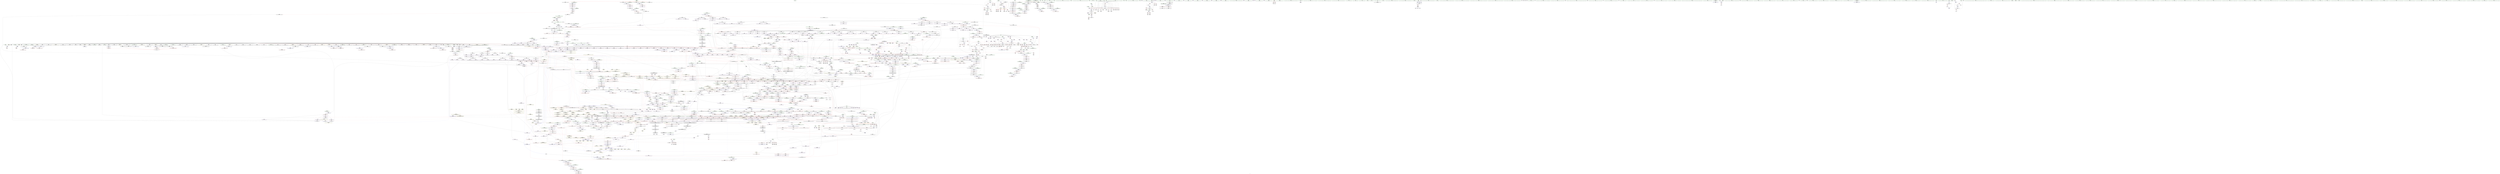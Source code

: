 digraph "SVFG" {
	label="SVFG";

	Node0x55953ca0bc00 [shape=record,color=grey,label="{NodeID: 0\nNullPtr}"];
	Node0x55953ca0bc00 -> Node0x55953ccf86c0[style=solid];
	Node0x55953ca0bc00 -> Node0x55953ccf87c0[style=solid];
	Node0x55953ca0bc00 -> Node0x55953ccf8890[style=solid];
	Node0x55953ca0bc00 -> Node0x55953ccf8960[style=solid];
	Node0x55953ca0bc00 -> Node0x55953ccf8a30[style=solid];
	Node0x55953ca0bc00 -> Node0x55953ccf8b00[style=solid];
	Node0x55953ca0bc00 -> Node0x55953ccf8bd0[style=solid];
	Node0x55953ca0bc00 -> Node0x55953ccf8ca0[style=solid];
	Node0x55953ca0bc00 -> Node0x55953ccf8d70[style=solid];
	Node0x55953ca0bc00 -> Node0x55953ccf8e40[style=solid];
	Node0x55953ca0bc00 -> Node0x55953ccf8f10[style=solid];
	Node0x55953ca0bc00 -> Node0x55953ccf8fe0[style=solid];
	Node0x55953ca0bc00 -> Node0x55953ccecaf0[style=solid];
	Node0x55953ca0bc00 -> Node0x55953ccecbc0[style=solid];
	Node0x55953ca0bc00 -> Node0x55953ccecc90[style=solid];
	Node0x55953ca0bc00 -> Node0x55953ccecd60[style=solid];
	Node0x55953ca0bc00 -> Node0x55953ccece30[style=solid];
	Node0x55953ca0bc00 -> Node0x55953ccecf00[style=solid];
	Node0x55953ca0bc00 -> Node0x55953ccecfd0[style=solid];
	Node0x55953ca0bc00 -> Node0x55953cced0a0[style=solid];
	Node0x55953ca0bc00 -> Node0x55953cced170[style=solid];
	Node0x55953ca0bc00 -> Node0x55953cced240[style=solid];
	Node0x55953ca0bc00 -> Node0x55953cced310[style=solid];
	Node0x55953ca0bc00 -> Node0x55953cced3e0[style=solid];
	Node0x55953ca0bc00 -> Node0x55953cced4b0[style=solid];
	Node0x55953ca0bc00 -> Node0x55953cced580[style=solid];
	Node0x55953ca0bc00 -> Node0x55953cced650[style=solid];
	Node0x55953ca0bc00 -> Node0x55953cced720[style=solid];
	Node0x55953ca0bc00 -> Node0x55953cced7f0[style=solid];
	Node0x55953ca0bc00 -> Node0x55953cced8c0[style=solid];
	Node0x55953ca0bc00 -> Node0x55953cced990[style=solid];
	Node0x55953ca0bc00 -> Node0x55953cceda60[style=solid];
	Node0x55953ca0bc00 -> Node0x55953ccedb30[style=solid];
	Node0x55953ca0bc00 -> Node0x55953ccedc00[style=solid];
	Node0x55953ca0bc00 -> Node0x55953ccedcd0[style=solid];
	Node0x55953ca0bc00 -> Node0x55953ccedda0[style=solid];
	Node0x55953ca0bc00 -> Node0x55953ccede70[style=solid];
	Node0x55953ca0bc00 -> Node0x55953ccedf40[style=solid];
	Node0x55953ca0bc00 -> Node0x55953ccee010[style=solid];
	Node0x55953ca0bc00 -> Node0x55953ccee0e0[style=solid];
	Node0x55953ca0bc00 -> Node0x55953ccee1b0[style=solid];
	Node0x55953ca0bc00 -> Node0x55953ccee280[style=solid];
	Node0x55953ca0bc00 -> Node0x55953ccee350[style=solid];
	Node0x55953ca0bc00 -> Node0x55953ccee420[style=solid];
	Node0x55953ca0bc00 -> Node0x55953ccee4f0[style=solid];
	Node0x55953ca0bc00 -> Node0x55953ccee5c0[style=solid];
	Node0x55953ca0bc00 -> Node0x55953ccee690[style=solid];
	Node0x55953ca0bc00 -> Node0x55953ccee760[style=solid];
	Node0x55953ca0bc00 -> Node0x55953ccee830[style=solid];
	Node0x55953ca0bc00 -> Node0x55953ccee900[style=solid];
	Node0x55953ca0bc00 -> Node0x55953ccee9d0[style=solid];
	Node0x55953ca0bc00 -> Node0x55953cceeaa0[style=solid];
	Node0x55953ca0bc00 -> Node0x55953cceeb70[style=solid];
	Node0x55953ca0bc00 -> Node0x55953cceec40[style=solid];
	Node0x55953ca0bc00 -> Node0x55953cceed10[style=solid];
	Node0x55953ca0bc00 -> Node0x55953cceede0[style=solid];
	Node0x55953ca0bc00 -> Node0x55953cceeeb0[style=solid];
	Node0x55953ca0bc00 -> Node0x55953cceef80[style=solid];
	Node0x55953ca0bc00 -> Node0x55953cd380e0[style=solid];
	Node0x55953ca0bc00 -> Node0x55953cd3f200[style=solid];
	Node0x55953ca0bc00 -> Node0x55953cd10ba0[style=solid];
	Node0x55953ca0bc00 -> Node0x55953cd11220[style=solid];
	Node0x55953ca0bc00 -> Node0x55953cd112f0[style=solid];
	Node0x55953ca0bc00 -> Node0x55953cd113c0[style=solid];
	Node0x55953ca0bc00 -> Node0x55953cd11490[style=solid];
	Node0x55953ca0bc00 -> Node0x55953cd814d0[style=solid];
	Node0x55953ca0bc00 -> Node0x55953cd823d0[style=solid];
	Node0x55953ca0bc00:s64 -> Node0x55953ced19a0[style=solid,color=red];
	Node0x55953ca0bc00:s64 -> Node0x55953cecfbb0[style=solid,color=red];
	Node0x55953cd11560 [shape=record,color=blue,label="{NodeID: 1550\n1582\<--1581\nthis.addr\<--this\n_ZN9__gnu_cxx13new_allocatorISt4pairIiiEEC2Ev\n}"];
	Node0x55953cd11560 -> Node0x55953cd2ed10[style=dashed];
	Node0x55953ccefba0 [shape=record,color=black,label="{NodeID: 443\n258\<--195\n\<--ref.tmp\n_Z5solveiiii\n}"];
	Node0x55953ccefba0 -> Node0x55953cd39490[style=solid];
	Node0x55953ccff090 [shape=record,color=purple,label="{NodeID: 886\n2305\<--2304\n_M_impl57\<--\n_ZNSt5dequeISt4pairIiiESaIS1_EE17_M_reallocate_mapEmb\n}"];
	Node0x55953cecfa70 [shape=record,color=black,label="{NodeID: 3543\n1834 = PHI(1827, )\n1st arg _ZN9__gnu_cxx13new_allocatorISt4pairIiiEE8allocateEmPKv }"];
	Node0x55953cecfa70 -> Node0x55953cd13100[style=solid];
	Node0x55953cde7600 [shape=record,color=black,label="{NodeID: 2436\nMR_207V_2 = PHI(MR_207V_3, MR_207V_1, )\npts\{1787 1857 290000 320000 \}\n}"];
	Node0x55953cde7600 -> Node0x55953cdf39f0[style=dashed];
	Node0x55953cd351d0 [shape=record,color=red,label="{NodeID: 1329\n2432\<--2420\n\<--__first.addr\n_ZSt13__copy_move_aILb0EPPSt4pairIiiES3_ET1_T0_S5_S4_\n|{<s0>170}}"];
	Node0x55953cd351d0:s0 -> Node0x55953cedf780[style=solid,color=red];
	Node0x55953cce80a0 [shape=record,color=green,label="{NodeID: 222\n1416\<--1417\nref.tmp\<--ref.tmp_field_insensitive\n_ZNSt11_Deque_baseISt4pairIiiESaIS1_EE17_M_initialize_mapEm\n|{|<s1>96}}"];
	Node0x55953cce80a0 -> Node0x55953cd3f610[style=solid];
	Node0x55953cce80a0:s1 -> Node0x55953ced1ab0[style=solid,color=red];
	Node0x55953cd0b5c0 [shape=record,color=purple,label="{NodeID: 665\n312\<--25\narrayidx28\<--dis\n_Z5solveiiii\n}"];
	Node0x55953cd0b5c0 -> Node0x55953cd255f0[style=solid];
	Node0x55953cd29e40 [shape=record,color=red,label="{NodeID: 1108\n758\<--757\n\<--arrayidx73\nmain\n}"];
	Node0x55953cd29e40 -> Node0x55953cd7e350[style=solid];
	Node0x55953cc6f3f0 [shape=record,color=green,label="{NodeID: 1\n7\<--1\n__dso_handle\<--dummyObj\nGlob }"];
	Node0x55953cd11630 [shape=record,color=blue,label="{NodeID: 1551\n1592\<--1588\n__a.addr\<--__a\n_ZSt3maxImERKT_S2_S2_\n}"];
	Node0x55953cd11630 -> Node0x55953cd2eeb0[style=dashed];
	Node0x55953cd11630 -> Node0x55953cd2ef80[style=dashed];
	Node0x55953ccefc70 [shape=record,color=black,label="{NodeID: 444\n381\<--217\n\<--ref.tmp57\n_Z5solveiiii\n}"];
	Node0x55953ccefc70 -> Node0x55953cd39e50[style=solid];
	Node0x55953ccff160 [shape=record,color=purple,label="{NodeID: 887\n2306\<--2304\n_M_map58\<--\n_ZNSt5dequeISt4pairIiiESaIS1_EE17_M_reallocate_mapEmb\n}"];
	Node0x55953ccff160 -> Node0x55953cd34810[style=solid];
	Node0x55953cecfbb0 [shape=record,color=black,label="{NodeID: 3544\n1835 = PHI(3, )\n2nd arg _ZN9__gnu_cxx13new_allocatorISt4pairIiiEE8allocateEmPKv }"];
	Node0x55953cecfbb0 -> Node0x55953cd131d0[style=solid];
	Node0x55953cde7b90 [shape=record,color=black,label="{NodeID: 2437\nMR_209V_2 = PHI(MR_209V_7, MR_209V_1, )\npts\{130000 150000 150001 150002 150003 \}\n}"];
	Node0x55953cde7b90 -> Node0x55953cddf3a0[style=dashed];
	Node0x55953cde7b90 -> Node0x55953cde9ec0[style=dashed];
	Node0x55953cd352a0 [shape=record,color=red,label="{NodeID: 1330\n2433\<--2422\n\<--__last.addr\n_ZSt13__copy_move_aILb0EPPSt4pairIiiES3_ET1_T0_S5_S4_\n|{<s0>170}}"];
	Node0x55953cd352a0:s0 -> Node0x55953cedf890[style=solid,color=red];
	Node0x55953cce8170 [shape=record,color=green,label="{NodeID: 223\n1418\<--1419\nref.tmp2\<--ref.tmp2_field_insensitive\n_ZNSt11_Deque_baseISt4pairIiiESaIS1_EE17_M_initialize_mapEm\n|{|<s1>96}}"];
	Node0x55953cce8170 -> Node0x55953cd3f6e0[style=solid];
	Node0x55953cce8170:s1 -> Node0x55953ced1cc0[style=solid,color=red];
	Node0x55953cd0b690 [shape=record,color=purple,label="{NodeID: 666\n348\<--25\narrayidx39\<--dis\n_Z5solveiiii\n}"];
	Node0x55953cd29f10 [shape=record,color=red,label="{NodeID: 1109\n818\<--815\n\<--__t.addr\n_ZSt7forwardIiEOT_RNSt16remove_referenceIS0_E4typeE\n}"];
	Node0x55953cd29f10 -> Node0x55953cd02860[style=solid];
	Node0x55953cc7b8b0 [shape=record,color=green,label="{NodeID: 2\n9\<--1\n\<--dummyObj\nCan only get source location for instruction, argument, global var or function.|{<s0>44|<s1>45}}"];
	Node0x55953cc7b8b0:s0 -> Node0x55953cece460[style=solid,color=red];
	Node0x55953cc7b8b0:s1 -> Node0x55953cece460[style=solid,color=red];
	Node0x55953cd11700 [shape=record,color=blue,label="{NodeID: 1552\n1594\<--1589\n__b.addr\<--__b\n_ZSt3maxImERKT_S2_S2_\n}"];
	Node0x55953cd11700 -> Node0x55953cd2f050[style=dashed];
	Node0x55953cd11700 -> Node0x55953cd2f120[style=dashed];
	Node0x55953ccefd40 [shape=record,color=black,label="{NodeID: 445\n238\<--237\nidxprom\<--\n_Z5solveiiii\n}"];
	Node0x55953ccff230 [shape=record,color=purple,label="{NodeID: 888\n2309\<--2308\n_M_impl59\<--\n_ZNSt5dequeISt4pairIiiESaIS1_EE17_M_reallocate_mapEmb\n}"];
	Node0x55953cecfcf0 [shape=record,color=black,label="{NodeID: 3545\n1581 = PHI(1560, )\n0th arg _ZN9__gnu_cxx13new_allocatorISt4pairIiiEEC2Ev }"];
	Node0x55953cecfcf0 -> Node0x55953cd11560[style=solid];
	Node0x55953cde80c0 [shape=record,color=black,label="{NodeID: 2438\nMR_2V_7 = PHI(MR_2V_9, MR_2V_3, )\npts\{10 \}\n|{|<s1>44|<s2>44|<s3>44|<s4>44|<s5>44|<s6>44}}"];
	Node0x55953cde80c0 -> Node0x55953cde3500[style=dashed];
	Node0x55953cde80c0:s1 -> Node0x55953cd222c0[style=dashed,color=red];
	Node0x55953cde80c0:s2 -> Node0x55953cd22390[style=dashed,color=red];
	Node0x55953cde80c0:s3 -> Node0x55953cd22460[style=dashed,color=red];
	Node0x55953cde80c0:s4 -> Node0x55953cd22530[style=dashed,color=red];
	Node0x55953cde80c0:s5 -> Node0x55953cd22600[style=dashed,color=red];
	Node0x55953cde80c0:s6 -> Node0x55953cd38860[style=dashed,color=red];
	Node0x55953cd35370 [shape=record,color=red,label="{NodeID: 1331\n2434\<--2424\n\<--__result.addr\n_ZSt13__copy_move_aILb0EPPSt4pairIiiES3_ET1_T0_S5_S4_\n|{<s0>170}}"];
	Node0x55953cd35370:s0 -> Node0x55953cedf9d0[style=solid,color=red];
	Node0x55953cce8240 [shape=record,color=green,label="{NodeID: 224\n1420\<--1421\n__nstart\<--__nstart_field_insensitive\n_ZNSt11_Deque_baseISt4pairIiiESaIS1_EE17_M_initialize_mapEm\n}"];
	Node0x55953cce8240 -> Node0x55953cd2de70[style=solid];
	Node0x55953cce8240 -> Node0x55953cd2df40[style=solid];
	Node0x55953cce8240 -> Node0x55953cd2e010[style=solid];
	Node0x55953cce8240 -> Node0x55953cd3f950[style=solid];
	Node0x55953cd0b760 [shape=record,color=purple,label="{NodeID: 667\n351\<--25\narrayidx41\<--dis\n_Z5solveiiii\n|{<s0>13}}"];
	Node0x55953cd0b760:s0 -> Node0x55953ced35d0[style=solid,color=red];
	Node0x55953cd29fe0 [shape=record,color=red,label="{NodeID: 1110\n833\<--824\nthis1\<--this.addr\n_ZNSt4pairIiiEC2IiiLb1EEEOT_OT0_\n}"];
	Node0x55953cd29fe0 -> Node0x55953cd02930[style=solid];
	Node0x55953cd29fe0 -> Node0x55953cd0dc80[style=solid];
	Node0x55953cd29fe0 -> Node0x55953cd0dd50[style=solid];
	Node0x55953ccdf7c0 [shape=record,color=green,label="{NodeID: 3\n33\<--1\n.str\<--dummyObj\nGlob }"];
	Node0x55953cd117d0 [shape=record,color=blue,label="{NodeID: 1553\n1590\<--1604\nretval\<--\n_ZSt3maxImERKT_S2_S2_\n}"];
	Node0x55953cd117d0 -> Node0x55953cdffab0[style=dashed];
	Node0x55953ccefe10 [shape=record,color=black,label="{NodeID: 446\n243\<--242\nidxprom1\<--add\n_Z5solveiiii\n}"];
	Node0x55953ccff300 [shape=record,color=purple,label="{NodeID: 889\n2310\<--2308\n_M_map_size60\<--\n_ZNSt5dequeISt4pairIiiESaIS1_EE17_M_reallocate_mapEmb\n}"];
	Node0x55953ccff300 -> Node0x55953cd348e0[style=solid];
	Node0x55953cecfe30 [shape=record,color=black,label="{NodeID: 3546\n1745 = PHI(1619, )\n0th arg _ZNSt16allocator_traitsISaIPSt4pairIiiEEE8allocateERS3_m }"];
	Node0x55953cecfe30 -> Node0x55953cd128e0[style=solid];
	Node0x55953cd35440 [shape=record,color=red,label="{NodeID: 1332\n2444\<--2441\n\<--__it.addr\n_ZSt12__niter_baseIPPSt4pairIiiEET_S4_\n}"];
	Node0x55953cd35440 -> Node0x55953cd07b40[style=solid];
	Node0x55953cce8310 [shape=record,color=green,label="{NodeID: 225\n1422\<--1423\n__nfinish\<--__nfinish_field_insensitive\n_ZNSt11_Deque_baseISt4pairIiiESaIS1_EE17_M_initialize_mapEm\n}"];
	Node0x55953cce8310 -> Node0x55953cd2e0e0[style=solid];
	Node0x55953cce8310 -> Node0x55953cd2e1b0[style=solid];
	Node0x55953cce8310 -> Node0x55953cd3fa20[style=solid];
	Node0x55953cd0b830 [shape=record,color=purple,label="{NodeID: 668\n400\<--25\n\<--dis\n_Z5solveiiii\n}"];
	Node0x55953cd2a0b0 [shape=record,color=red,label="{NodeID: 1111\n836\<--826\n\<--__x.addr\n_ZNSt4pairIiiEC2IiiLb1EEEOT_OT0_\n|{<s0>51}}"];
	Node0x55953cd2a0b0:s0 -> Node0x55953cede420[style=solid,color=red];
	Node0x55953ccdf850 [shape=record,color=green,label="{NodeID: 4\n35\<--1\n.str.1\<--dummyObj\nGlob }"];
	Node0x55953cd118a0 [shape=record,color=blue,label="{NodeID: 1554\n1590\<--1607\nretval\<--\n_ZSt3maxImERKT_S2_S2_\n}"];
	Node0x55953cd118a0 -> Node0x55953cdffab0[style=dashed];
	Node0x55953ccefee0 [shape=record,color=black,label="{NodeID: 447\n249\<--248\nidxprom5\<--\n_Z5solveiiii\n}"];
	Node0x55953ccff3d0 [shape=record,color=purple,label="{NodeID: 890\n2315\<--2314\n_M_impl61\<--\n_ZNSt5dequeISt4pairIiiESaIS1_EE17_M_reallocate_mapEmb\n}"];
	Node0x55953cecff70 [shape=record,color=black,label="{NodeID: 3547\n1746 = PHI(1629, )\n1st arg _ZNSt16allocator_traitsISaIPSt4pairIiiEEE8allocateERS3_m }"];
	Node0x55953cecff70 -> Node0x55953cd129b0[style=solid];
	Node0x55953cd35510 [shape=record,color=red,label="{NodeID: 1333\n2462\<--2450\n\<--__first.addr\n_ZNSt11__copy_moveILb0ELb1ESt26random_access_iterator_tagE8__copy_mIPSt4pairIiiEEEPT_PKS6_S9_S7_\n}"];
	Node0x55953cd35510 -> Node0x55953cd07ce0[style=solid];
	Node0x55953cce83e0 [shape=record,color=green,label="{NodeID: 226\n1424\<--1425\nexn.slot\<--exn.slot_field_insensitive\n_ZNSt11_Deque_baseISt4pairIiiESaIS1_EE17_M_initialize_mapEm\n}"];
	Node0x55953cce83e0 -> Node0x55953cd2e280[style=solid];
	Node0x55953cce83e0 -> Node0x55953cd2e350[style=solid];
	Node0x55953cce83e0 -> Node0x55953cd10a00[style=solid];
	Node0x55953cce83e0 -> Node0x55953cd10d40[style=solid];
	Node0x55953cd0b900 [shape=record,color=purple,label="{NodeID: 669\n401\<--25\narrayidx67\<--dis\n_Z5solveiiii\n}"];
	Node0x55953cd0b900 -> Node0x55953cd25e10[style=solid];
	Node0x55953cd2a180 [shape=record,color=red,label="{NodeID: 1112\n841\<--828\n\<--__y.addr\n_ZNSt4pairIiiEC2IiiLb1EEEOT_OT0_\n|{<s0>52}}"];
	Node0x55953cd2a180:s0 -> Node0x55953cede420[style=solid,color=red];
	Node0x55953cce04f0 [shape=record,color=green,label="{NodeID: 5\n37\<--1\nstdin\<--dummyObj\nGlob }"];
	Node0x55953cd11970 [shape=record,color=blue,label="{NodeID: 1555\n1615\<--1613\nthis.addr\<--this\n_ZNSt11_Deque_baseISt4pairIiiESaIS1_EE15_M_allocate_mapEm\n}"];
	Node0x55953cd11970 -> Node0x55953cd2f390[style=dashed];
	Node0x55953cceffb0 [shape=record,color=black,label="{NodeID: 448\n280\<--279\nidxprom15\<--\n_Z5solveiiii\n}"];
	Node0x55953ccff4a0 [shape=record,color=purple,label="{NodeID: 891\n2316\<--2314\n_M_map62\<--\n_ZNSt5dequeISt4pairIiiESaIS1_EE17_M_reallocate_mapEmb\n}"];
	Node0x55953ccff4a0 -> Node0x55953cd14f10[style=solid];
	Node0x55953ced00b0 [shape=record,color=black,label="{NodeID: 3548\n2339 = PHI(2228, 2294, )\n0th arg _ZSt4copyIPPSt4pairIiiES3_ET0_T_S5_S4_ }"];
	Node0x55953ced00b0 -> Node0x55953cd150b0[style=solid];
	Node0x55953cd355e0 [shape=record,color=red,label="{NodeID: 1334\n2473\<--2450\n\<--__first.addr\n_ZNSt11__copy_moveILb0ELb1ESt26random_access_iterator_tagE8__copy_mIPSt4pairIiiEEEPT_PKS6_S9_S7_\n}"];
	Node0x55953cd355e0 -> Node0x55953cd07e80[style=solid];
	Node0x55953cce84b0 [shape=record,color=green,label="{NodeID: 227\n1426\<--1427\nehselector.slot\<--ehselector.slot_field_insensitive\n_ZNSt11_Deque_baseISt4pairIiiESaIS1_EE17_M_initialize_mapEm\n}"];
	Node0x55953cce84b0 -> Node0x55953cd2e420[style=solid];
	Node0x55953cce84b0 -> Node0x55953cd10ad0[style=solid];
	Node0x55953cce84b0 -> Node0x55953cd10e10[style=solid];
	Node0x55953cd0b9d0 [shape=record,color=purple,label="{NodeID: 670\n411\<--25\n\<--dis\n_Z5solveiiii\n}"];
	Node0x55953cd2a250 [shape=record,color=red,label="{NodeID: 1113\n838\<--837\n\<--call\n_ZNSt4pairIiiEC2IiiLb1EEEOT_OT0_\n}"];
	Node0x55953cd2a250 -> Node0x55953cd3bed0[style=solid];
	Node0x55953cce0580 [shape=record,color=green,label="{NodeID: 6\n38\<--1\n.str.2\<--dummyObj\nGlob }"];
	Node0x55953cd11a40 [shape=record,color=blue,label="{NodeID: 1556\n1617\<--1614\n__n.addr\<--__n\n_ZNSt11_Deque_baseISt4pairIiiESaIS1_EE15_M_allocate_mapEm\n}"];
	Node0x55953cd11a40 -> Node0x55953cd2f460[style=dashed];
	Node0x55953ccf0080 [shape=record,color=black,label="{NodeID: 449\n285\<--284\nidxprom17\<--\n_Z5solveiiii\n}"];
	Node0x55953ccff570 [shape=record,color=purple,label="{NodeID: 892\n2320\<--2319\n_M_impl63\<--\n_ZNSt5dequeISt4pairIiiESaIS1_EE17_M_reallocate_mapEmb\n}"];
	Node0x55953ced02c0 [shape=record,color=black,label="{NodeID: 3549\n2340 = PHI(2234, 2300, )\n1st arg _ZSt4copyIPPSt4pairIiiES3_ET0_T_S5_S4_ }"];
	Node0x55953ced02c0 -> Node0x55953cd15180[style=solid];
	Node0x55953cd356b0 [shape=record,color=red,label="{NodeID: 1335\n2461\<--2452\n\<--__last.addr\n_ZNSt11__copy_moveILb0ELb1ESt26random_access_iterator_tagE8__copy_mIPSt4pairIiiEEEPT_PKS6_S9_S7_\n}"];
	Node0x55953cd356b0 -> Node0x55953cd07c10[style=solid];
	Node0x55953cce8580 [shape=record,color=green,label="{NodeID: 228\n1442\<--1443\n_ZSt3maxImERKT_S2_S2_\<--_ZSt3maxImERKT_S2_S2__field_insensitive\n}"];
	Node0x55953cd0baa0 [shape=record,color=purple,label="{NodeID: 671\n412\<--25\narrayidx74\<--dis\n_Z5solveiiii\n}"];
	Node0x55953cd0baa0 -> Node0x55953cd25fb0[style=solid];
	Node0x55953cd2a320 [shape=record,color=red,label="{NodeID: 1114\n843\<--842\n\<--call2\n_ZNSt4pairIiiEC2IiiLb1EEEOT_OT0_\n}"];
	Node0x55953cd2a320 -> Node0x55953cd3bfa0[style=solid];
	Node0x55953cce0640 [shape=record,color=green,label="{NodeID: 7\n40\<--1\n.str.3\<--dummyObj\nGlob }"];
	Node0x55953ce0afa0 [shape=record,color=yellow,style=double,label="{NodeID: 2664\n64V_1 = ENCHI(MR_64V_0)\npts\{1787 \}\nFun[_ZNSt11_Deque_baseISt4pairIiiESaIS1_EE16_M_destroy_nodesEPPS1_S5_]}"];
	Node0x55953ce0afa0 -> Node0x55953cd2bec0[style=dashed];
	Node0x55953cd11b10 [shape=record,color=blue,label="{NodeID: 1557\n1621\<--1636\nexn.slot\<--\n_ZNSt11_Deque_baseISt4pairIiiESaIS1_EE15_M_allocate_mapEm\n}"];
	Node0x55953cd11b10 -> Node0x55953cd2f530[style=dashed];
	Node0x55953ccf0150 [shape=record,color=black,label="{NodeID: 450\n288\<--287\nidxprom19\<--\n_Z5solveiiii\n}"];
	Node0x55953ccff640 [shape=record,color=purple,label="{NodeID: 893\n2321\<--2319\n_M_map_size64\<--\n_ZNSt5dequeISt4pairIiiESaIS1_EE17_M_reallocate_mapEmb\n}"];
	Node0x55953ccff640 -> Node0x55953cd14fe0[style=solid];
	Node0x55953ced0440 [shape=record,color=black,label="{NodeID: 3550\n2341 = PHI(2235, 2301, )\n2nd arg _ZSt4copyIPPSt4pairIiiES3_ET0_T_S5_S4_ }"];
	Node0x55953ced0440 -> Node0x55953cd15250[style=solid];
	Node0x55953cd35780 [shape=record,color=red,label="{NodeID: 1336\n2471\<--2454\n\<--__result.addr\n_ZNSt11__copy_moveILb0ELb1ESt26random_access_iterator_tagE8__copy_mIPSt4pairIiiEEEPT_PKS6_S9_S7_\n}"];
	Node0x55953cd35780 -> Node0x55953cd07db0[style=solid];
	Node0x55953ccf0b10 [shape=record,color=green,label="{NodeID: 229\n1452\<--1453\n_ZNSt11_Deque_baseISt4pairIiiESaIS1_EE15_M_allocate_mapEm\<--_ZNSt11_Deque_baseISt4pairIiiESaIS1_EE15_M_allocate_mapEm_field_insensitive\n}"];
	Node0x55953cd0bb70 [shape=record,color=purple,label="{NodeID: 672\n230\<--30\n\<--in_que\n_Z5solveiiii\n}"];
	Node0x55953cd2a3f0 [shape=record,color=red,label="{NodeID: 1115\n851\<--848\n\<--__t.addr\n_ZSt7forwardIRiEOT_RNSt16remove_referenceIS1_E4typeE\n}"];
	Node0x55953cd2a3f0 -> Node0x55953cd02a00[style=solid];
	Node0x55953ccdfb00 [shape=record,color=green,label="{NodeID: 8\n42\<--1\nstdout\<--dummyObj\nGlob }"];
	Node0x55953cd11be0 [shape=record,color=blue,label="{NodeID: 1558\n1623\<--1638\nehselector.slot\<--\n_ZNSt11_Deque_baseISt4pairIiiESaIS1_EE15_M_allocate_mapEm\n}"];
	Node0x55953cd11be0 -> Node0x55953cd2f600[style=dashed];
	Node0x55953ccf0220 [shape=record,color=black,label="{NodeID: 451\n295\<--294\nidxprom22\<--\n_Z5solveiiii\n}"];
	Node0x55953ccff710 [shape=record,color=purple,label="{NodeID: 894\n2325\<--2324\n_M_impl66\<--\n_ZNSt5dequeISt4pairIiiESaIS1_EE17_M_reallocate_mapEmb\n}"];
	Node0x55953ced05c0 [shape=record,color=black,label="{NodeID: 3551\n1023 = PHI(938, 952, )\n0th arg _ZNSt15_Deque_iteratorISt4pairIiiERS1_PS1_EC2ERKS4_ }"];
	Node0x55953ced05c0 -> Node0x55953cd3cca0[style=solid];
	Node0x55953cde9ec0 [shape=record,color=black,label="{NodeID: 2444\nMR_209V_7 = PHI(MR_209V_9, MR_209V_3, )\npts\{130000 150000 150001 150002 150003 \}\n|{|<s1>44|<s2>44|<s3>44|<s4>44|<s5>44|<s6>44|<s7>49|<s8>49|<s9>49|<s10>49|<s11>49}}"];
	Node0x55953cde9ec0 -> Node0x55953cde7b90[style=dashed];
	Node0x55953cde9ec0:s1 -> Node0x55953cd22d50[style=dashed,color=red];
	Node0x55953cde9ec0:s2 -> Node0x55953cd38520[style=dashed,color=red];
	Node0x55953cde9ec0:s3 -> Node0x55953cd385f0[style=dashed,color=red];
	Node0x55953cde9ec0:s4 -> Node0x55953cd386c0[style=dashed,color=red];
	Node0x55953cde9ec0:s5 -> Node0x55953cd38790[style=dashed,color=red];
	Node0x55953cde9ec0:s6 -> Node0x55953cd38930[style=dashed,color=red];
	Node0x55953cde9ec0:s7 -> Node0x55953ce13eb0[style=dashed,color=red];
	Node0x55953cde9ec0:s8 -> Node0x55953ce13f90[style=dashed,color=red];
	Node0x55953cde9ec0:s9 -> Node0x55953ce14070[style=dashed,color=red];
	Node0x55953cde9ec0:s10 -> Node0x55953ce14150[style=dashed,color=red];
	Node0x55953cde9ec0:s11 -> Node0x55953ce14230[style=dashed,color=red];
	Node0x55953cd35850 [shape=record,color=red,label="{NodeID: 1337\n2481\<--2454\n\<--__result.addr\n_ZNSt11__copy_moveILb0ELb1ESt26random_access_iterator_tagE8__copy_mIPSt4pairIiiEEEPT_PKS6_S9_S7_\n}"];
	Node0x55953cd35850 -> Node0x55953cd22050[style=solid];
	Node0x55953ccf0be0 [shape=record,color=green,label="{NodeID: 230\n1475\<--1476\n_ZNSt11_Deque_baseISt4pairIiiESaIS1_EE15_M_create_nodesEPPS1_S5_\<--_ZNSt11_Deque_baseISt4pairIiiESaIS1_EE15_M_create_nodesEPPS1_S5__field_insensitive\n}"];
	Node0x55953cd0bc40 [shape=record,color=purple,label="{NodeID: 673\n286\<--30\narrayidx18\<--in_que\n_Z5solveiiii\n}"];
	Node0x55953cd2a4c0 [shape=record,color=red,label="{NodeID: 1116\n866\<--857\nthis1\<--this.addr\n_ZNSt4pairIiiEC2IRiS2_Lb1EEEOT_OT0_\n}"];
	Node0x55953cd2a4c0 -> Node0x55953cd02ad0[style=solid];
	Node0x55953cd2a4c0 -> Node0x55953cd0de20[style=solid];
	Node0x55953cd2a4c0 -> Node0x55953cd0def0[style=solid];
	Node0x55953ccdfbc0 [shape=record,color=green,label="{NodeID: 9\n43\<--1\n.str.4\<--dummyObj\nGlob }"];
	Node0x55953ce0b190 [shape=record,color=yellow,style=double,label="{NodeID: 2666\n133V_1 = ENCHI(MR_133V_0)\npts\{1940002 1940006 \}\nFun[_ZNKSt5queueISt4pairIiiESt5dequeIS1_SaIS1_EEE5emptyEv]|{<s0>25}}"];
	Node0x55953ce0b190:s0 -> Node0x55953ce06f20[style=dashed,color=red];
	Node0x55953cd11cb0 [shape=record,color=blue,label="{NodeID: 1559\n1651\<--1648\nthis.addr\<--this\n_ZNSt11_Deque_baseISt4pairIiiESaIS1_EE15_M_create_nodesEPPS1_S5_\n}"];
	Node0x55953cd11cb0 -> Node0x55953cd2f6d0[style=dashed];
	Node0x55953ccf02f0 [shape=record,color=black,label="{NodeID: 452\n308\<--307\nidxprom25\<--\n_Z5solveiiii\n}"];
	Node0x55953ccff7e0 [shape=record,color=purple,label="{NodeID: 895\n2326\<--2324\n_M_start67\<--\n_ZNSt5dequeISt4pairIiiESaIS1_EE17_M_reallocate_mapEmb\n|{<s0>158}}"];
	Node0x55953ccff7e0:s0 -> Node0x55953cee17b0[style=solid,color=red];
	Node0x55953ced0740 [shape=record,color=black,label="{NodeID: 3552\n1024 = PHI(946, 960, )\n1st arg _ZNSt15_Deque_iteratorISt4pairIiiERS1_PS1_EC2ERKS4_ }"];
	Node0x55953ced0740 -> Node0x55953cd3cd70[style=solid];
	Node0x55953cdea3f0 [shape=record,color=black,label="{NodeID: 2445\nMR_83V_3 = PHI(MR_83V_5, MR_83V_2, )\npts\{1940002 \}\n|{<s0>27}}"];
	Node0x55953cdea3f0:s0 -> Node0x55953ce30970[style=dashed,color=blue];
	Node0x55953cd35920 [shape=record,color=red,label="{NodeID: 1338\n2468\<--2456\n\<--_Num\n_ZNSt11__copy_moveILb0ELb1ESt26random_access_iterator_tagE8__copy_mIPSt4pairIiiEEEPT_PKS6_S9_S7_\n}"];
	Node0x55953cd35920 -> Node0x55953cd80750[style=solid];
	Node0x55953ccf0ce0 [shape=record,color=green,label="{NodeID: 231\n1500\<--1501\n__cxa_rethrow\<--__cxa_rethrow_field_insensitive\n}"];
	Node0x55953cd0bd10 [shape=record,color=purple,label="{NodeID: 674\n289\<--30\narrayidx20\<--in_que\n_Z5solveiiii\n}"];
	Node0x55953cd0bd10 -> Node0x55953cd397d0[style=solid];
	Node0x55953cd2a590 [shape=record,color=red,label="{NodeID: 1117\n869\<--859\n\<--__x.addr\n_ZNSt4pairIiiEC2IRiS2_Lb1EEEOT_OT0_\n|{<s0>53}}"];
	Node0x55953cd2a590:s0 -> Node0x55953ced4120[style=solid,color=red];
	Node0x55953ccdfc80 [shape=record,color=green,label="{NodeID: 10\n45\<--1\n.str.5\<--dummyObj\nGlob }"];
	Node0x55953cd11d80 [shape=record,color=blue,label="{NodeID: 1560\n1653\<--1649\n__nstart.addr\<--__nstart\n_ZNSt11_Deque_baseISt4pairIiiESaIS1_EE15_M_create_nodesEPPS1_S5_\n}"];
	Node0x55953cd11d80 -> Node0x55953cd2f7a0[style=dashed];
	Node0x55953cd11d80 -> Node0x55953cd2f870[style=dashed];
	Node0x55953ccf03c0 [shape=record,color=black,label="{NodeID: 453\n311\<--310\nidxprom27\<--\n_Z5solveiiii\n}"];
	Node0x55953ccff8b0 [shape=record,color=purple,label="{NodeID: 896\n2330\<--2329\n_M_impl68\<--\n_ZNSt5dequeISt4pairIiiESaIS1_EE17_M_reallocate_mapEmb\n}"];
	Node0x55953ced08c0 [shape=record,color=black,label="{NodeID: 3553\n1951 = PHI(1922, 2007, )\n0th arg _ZNSt16allocator_traitsISaISt4pairIiiEEE9constructIS1_JS1_EEEvRS2_PT_DpOT0_ }"];
	Node0x55953ced08c0 -> Node0x55953cd13850[style=solid];
	Node0x55953cdea8f0 [shape=record,color=black,label="{NodeID: 2446\nMR_640V_2 = PHI(MR_640V_4, MR_640V_1, )\npts\{1940004 \}\n|{<s0>27}}"];
	Node0x55953cdea8f0:s0 -> Node0x55953ce30970[style=dashed,color=blue];
	Node0x55953cd359f0 [shape=record,color=red,label="{NodeID: 1339\n2475\<--2456\n\<--_Num\n_ZNSt11__copy_moveILb0ELb1ESt26random_access_iterator_tagE8__copy_mIPSt4pairIiiEEEPT_PKS6_S9_S7_\n}"];
	Node0x55953cd359f0 -> Node0x55953cd799d0[style=solid];
	Node0x55953ccf0de0 [shape=record,color=green,label="{NodeID: 232\n1508\<--1509\n__cxa_end_catch\<--__cxa_end_catch_field_insensitive\n}"];
	Node0x55953cd0bde0 [shape=record,color=purple,label="{NodeID: 675\n359\<--30\narrayidx47\<--in_que\n_Z5solveiiii\n}"];
	Node0x55953cd2a660 [shape=record,color=red,label="{NodeID: 1118\n874\<--861\n\<--__y.addr\n_ZNSt4pairIiiEC2IRiS2_Lb1EEEOT_OT0_\n|{<s0>54}}"];
	Node0x55953cd2a660:s0 -> Node0x55953ced4120[style=solid,color=red];
	Node0x55953cce0770 [shape=record,color=green,label="{NodeID: 11\n47\<--1\n.str.6\<--dummyObj\nGlob }"];
	Node0x55953cd11e50 [shape=record,color=blue,label="{NodeID: 1561\n1655\<--1650\n__nfinish.addr\<--__nfinish\n_ZNSt11_Deque_baseISt4pairIiiESaIS1_EE15_M_create_nodesEPPS1_S5_\n}"];
	Node0x55953cd11e50 -> Node0x55953cd2f940[style=dashed];
	Node0x55953ccf0490 [shape=record,color=black,label="{NodeID: 454\n328\<--327\nidxprom34\<--\n_Z5solveiiii\n}"];
	Node0x55953ccff980 [shape=record,color=purple,label="{NodeID: 897\n2331\<--2329\n_M_finish69\<--\n_ZNSt5dequeISt4pairIiiESaIS1_EE17_M_reallocate_mapEmb\n|{<s0>159}}"];
	Node0x55953ccff980:s0 -> Node0x55953cee17b0[style=solid,color=red];
	Node0x55953ced0a40 [shape=record,color=black,label="{NodeID: 3554\n1952 = PHI(1927, 2012, )\n1st arg _ZNSt16allocator_traitsISaISt4pairIiiEEE9constructIS1_JS1_EEEvRS2_PT_DpOT0_ }"];
	Node0x55953ced0a40 -> Node0x55953cd13920[style=solid];
	Node0x55953cdeadf0 [shape=record,color=black,label="{NodeID: 2447\nMR_642V_2 = PHI(MR_642V_4, MR_642V_1, )\npts\{1940003 1940005 1940007 1940008 1940009 \}\n|{<s0>27}}"];
	Node0x55953cdeadf0:s0 -> Node0x55953ce30970[style=dashed,color=blue];
	Node0x55953cd35ac0 [shape=record,color=red,label="{NodeID: 1340\n2482\<--2456\n\<--_Num\n_ZNSt11__copy_moveILb0ELb1ESt26random_access_iterator_tagE8__copy_mIPSt4pairIiiEEEPT_PKS6_S9_S7_\n}"];
	Node0x55953ccf0ee0 [shape=record,color=green,label="{NodeID: 233\n1515\<--1516\n_ZNSt15_Deque_iteratorISt4pairIiiERS1_PS1_E11_M_set_nodeEPS3_\<--_ZNSt15_Deque_iteratorISt4pairIiiERS1_PS1_E11_M_set_nodeEPS3__field_insensitive\n}"];
	Node0x55953cd0beb0 [shape=record,color=purple,label="{NodeID: 676\n362\<--30\narrayidx49\<--in_que\n_Z5solveiiii\n}"];
	Node0x55953cd0beb0 -> Node0x55953cd25ad0[style=solid];
	Node0x55953cd2a730 [shape=record,color=red,label="{NodeID: 1119\n871\<--870\n\<--call\n_ZNSt4pairIiiEC2IRiS2_Lb1EEEOT_OT0_\n}"];
	Node0x55953cd2a730 -> Node0x55953cd3c3b0[style=solid];
	Node0x55953cce0870 [shape=record,color=green,label="{NodeID: 12\n49\<--1\n.str.7\<--dummyObj\nGlob }"];
	Node0x55953cd11f20 [shape=record,color=blue,label="{NodeID: 1562\n1657\<--1667\n__cur\<--\n_ZNSt11_Deque_baseISt4pairIiiESaIS1_EE15_M_create_nodesEPPS1_S5_\n}"];
	Node0x55953cd11f20 -> Node0x55953cdf16f0[style=dashed];
	Node0x55953ccf0560 [shape=record,color=black,label="{NodeID: 455\n347\<--346\nidxprom38\<--\n_Z5solveiiii\n}"];
	Node0x55953ccffa50 [shape=record,color=purple,label="{NodeID: 898\n2762\<--2472\noffset_0\<--\n}"];
	Node0x55953ccffa50 -> Node0x55953cd16020[style=solid];
	Node0x55953ced0bc0 [shape=record,color=black,label="{NodeID: 3555\n1953 = PHI(1929, 2014, )\n2nd arg _ZNSt16allocator_traitsISaISt4pairIiiEEE9constructIS1_JS1_EEEvRS2_PT_DpOT0_ }"];
	Node0x55953ced0bc0 -> Node0x55953cd139f0[style=solid];
	Node0x55953cd35b90 [shape=record,color=red,label="{NodeID: 1341\n2503\<--2494\n\<--__first.addr\n_ZSt23__copy_move_backward_a2ILb0EPPSt4pairIiiES3_ET1_T0_S5_S4_\n|{<s0>172}}"];
	Node0x55953cd35b90:s0 -> Node0x55953ced3b10[style=solid,color=red];
	Node0x55953ccf0fe0 [shape=record,color=green,label="{NodeID: 234\n1556\<--1557\nthis.addr\<--this.addr_field_insensitive\n_ZNSaISt4pairIiiEEC2Ev\n}"];
	Node0x55953ccf0fe0 -> Node0x55953cd2eb70[style=solid];
	Node0x55953ccf0fe0 -> Node0x55953cd11080[style=solid];
	Node0x55953cd0bf80 [shape=record,color=purple,label="{NodeID: 677\n370\<--30\narrayidx54\<--in_que\n_Z5solveiiii\n}"];
	Node0x55953cd2a800 [shape=record,color=red,label="{NodeID: 1120\n876\<--875\n\<--call2\n_ZNSt4pairIiiEC2IRiS2_Lb1EEEOT_OT0_\n}"];
	Node0x55953cd2a800 -> Node0x55953cd3c480[style=solid];
	Node0x55953cce0970 [shape=record,color=green,label="{NodeID: 13\n51\<--1\n.str.8\<--dummyObj\nGlob }"];
	Node0x55953cd11ff0 [shape=record,color=blue,label="{NodeID: 1563\n1677\<--1674\n\<--call\n_ZNSt11_Deque_baseISt4pairIiiESaIS1_EE15_M_create_nodesEPPS1_S5_\n}"];
	Node0x55953cd11ff0 -> Node0x55953cdf1bf0[style=dashed];
	Node0x55953ccf0630 [shape=record,color=black,label="{NodeID: 456\n350\<--349\nidxprom40\<--\n_Z5solveiiii\n}"];
	Node0x55953ccffb20 [shape=record,color=purple,label="{NodeID: 899\n2763\<--2474\noffset_0\<--\n}"];
	Node0x55953ccffb20 -> Node0x55953cd37b40[style=solid];
	Node0x55953ced0d40 [shape=record,color=black,label="{NodeID: 3556\n181 = PHI(793, )\n0th arg _Z5solveiiii }"];
	Node0x55953ced0d40 -> Node0x55953cd38ee0[style=solid];
	Node0x55953cd35c60 [shape=record,color=red,label="{NodeID: 1342\n2505\<--2496\n\<--__last.addr\n_ZSt23__copy_move_backward_a2ILb0EPPSt4pairIiiES3_ET1_T0_S5_S4_\n|{<s0>173}}"];
	Node0x55953cd35c60:s0 -> Node0x55953ced3b10[style=solid,color=red];
	Node0x55953ccf10b0 [shape=record,color=green,label="{NodeID: 235\n1562\<--1563\n_ZN9__gnu_cxx13new_allocatorISt4pairIiiEEC2Ev\<--_ZN9__gnu_cxx13new_allocatorISt4pairIiiEEC2Ev_field_insensitive\n}"];
	Node0x55953cd0c050 [shape=record,color=purple,label="{NodeID: 678\n373\<--30\narrayidx56\<--in_que\n_Z5solveiiii\n}"];
	Node0x55953cd0c050 -> Node0x55953cd39d80[style=solid];
	Node0x55953cd2a8d0 [shape=record,color=red,label="{NodeID: 1121\n892\<--881\nthis1\<--this.addr\n_ZNSt5dequeISt4pairIiiESaIS1_EED2Ev\n|{|<s3>55|<s4>56|<s5>58}}"];
	Node0x55953cd2a8d0 -> Node0x55953cd02ba0[style=solid];
	Node0x55953cd2a8d0 -> Node0x55953cd02c70[style=solid];
	Node0x55953cd2a8d0 -> Node0x55953cd02d40[style=solid];
	Node0x55953cd2a8d0:s3 -> Node0x55953cecf530[style=solid,color=red];
	Node0x55953cd2a8d0:s4 -> Node0x55953cede850[style=solid,color=red];
	Node0x55953cd2a8d0:s5 -> Node0x55953cece990[style=solid,color=red];
	Node0x55953cce0a70 [shape=record,color=green,label="{NodeID: 14\n53\<--1\n.str.9\<--dummyObj\nGlob }"];
	Node0x55953ce0b620 [shape=record,color=yellow,style=double,label="{NodeID: 2671\n64V_1 = ENCHI(MR_64V_0)\npts\{1787 \}\nFun[_ZNSt15_Deque_iteratorISt4pairIiiERS1_PS1_E11_M_set_nodeEPS3_]}"];
	Node0x55953ce0b620 -> Node0x55953cd30230[style=dashed];
	Node0x55953cd120c0 [shape=record,color=blue,label="{NodeID: 1564\n1657\<--1681\n__cur\<--incdec.ptr\n_ZNSt11_Deque_baseISt4pairIiiESaIS1_EE15_M_create_nodesEPPS1_S5_\n}"];
	Node0x55953cd120c0 -> Node0x55953cdf16f0[style=dashed];
	Node0x55953ccf0700 [shape=record,color=black,label="{NodeID: 457\n358\<--357\nidxprom46\<--\n_Z5solveiiii\n}"];
	Node0x55953ccffbf0 [shape=record,color=purple,label="{NodeID: 900\n2765\<--2565\noffset_0\<--\n}"];
	Node0x55953ccffbf0 -> Node0x55953cd169e0[style=solid];
	Node0x55953ced0e50 [shape=record,color=black,label="{NodeID: 3557\n182 = PHI(794, )\n1st arg _Z5solveiiii }"];
	Node0x55953ced0e50 -> Node0x55953cd38fb0[style=solid];
	Node0x55953cd35d30 [shape=record,color=red,label="{NodeID: 1343\n2507\<--2498\n\<--__result.addr\n_ZSt23__copy_move_backward_a2ILb0EPPSt4pairIiiES3_ET1_T0_S5_S4_\n|{<s0>174}}"];
	Node0x55953cd35d30:s0 -> Node0x55953ced3b10[style=solid,color=red];
	Node0x55953ccf11b0 [shape=record,color=green,label="{NodeID: 236\n1567\<--1568\nthis.addr\<--this.addr_field_insensitive\n_ZNSt15_Deque_iteratorISt4pairIiiERS1_PS1_EC2Ev\n}"];
	Node0x55953ccf11b0 -> Node0x55953cd2ec40[style=solid];
	Node0x55953ccf11b0 -> Node0x55953cd11150[style=solid];
	Node0x55953cd0c120 [shape=record,color=purple,label="{NodeID: 679\n583\<--33\n\<--.str\nmain\n}"];
	Node0x55953cd2a9a0 [shape=record,color=red,label="{NodeID: 1122\n919\<--887\nexn\<--exn.slot\n_ZNSt5dequeISt4pairIiiESaIS1_EED2Ev\n|{<s0>61}}"];
	Node0x55953cd2a9a0:s0 -> Node0x55953ced2920[style=solid,color=red];
	Node0x55953cce0b70 [shape=record,color=green,label="{NodeID: 15\n56\<--1\n\<--dummyObj\nCan only get source location for instruction, argument, global var or function.}"];
	Node0x55953cd12190 [shape=record,color=blue,label="{NodeID: 1565\n1659\<--1685\nexn.slot\<--\n_ZNSt11_Deque_baseISt4pairIiiESaIS1_EE15_M_create_nodesEPPS1_S5_\n}"];
	Node0x55953cd12190 -> Node0x55953cd2fd50[style=dashed];
	Node0x55953cd12190 -> Node0x55953cd12330[style=dashed];
	Node0x55953ccf07d0 [shape=record,color=black,label="{NodeID: 458\n361\<--360\nidxprom48\<--\n_Z5solveiiii\n}"];
	Node0x55953ccffcc0 [shape=record,color=purple,label="{NodeID: 901\n2766\<--2567\noffset_0\<--\n}"];
	Node0x55953ccffcc0 -> Node0x55953cd37c10[style=solid];
	Node0x55953ced0f60 [shape=record,color=black,label="{NodeID: 3558\n183 = PHI(795, )\n2nd arg _Z5solveiiii }"];
	Node0x55953ced0f60 -> Node0x55953cd39080[style=solid];
	Node0x55953cdec1f0 [shape=record,color=black,label="{NodeID: 2451\nMR_48V_2 = PHI(MR_48V_3, MR_48V_1, )\npts\{206 \}\n}"];
	Node0x55953cdec1f0 -> Node0x55953cd39560[style=dashed];
	Node0x55953cd35e00 [shape=record,color=red,label="{NodeID: 1344\n2529\<--2517\n\<--__first.addr\n_ZSt22__copy_move_backward_aILb0EPPSt4pairIiiES3_ET1_T0_S5_S4_\n|{<s0>176}}"];
	Node0x55953cd35e00:s0 -> Node0x55953cedce10[style=solid,color=red];
	Node0x55953ccf1280 [shape=record,color=green,label="{NodeID: 237\n1582\<--1583\nthis.addr\<--this.addr_field_insensitive\n_ZN9__gnu_cxx13new_allocatorISt4pairIiiEEC2Ev\n}"];
	Node0x55953ccf1280 -> Node0x55953cd2ed10[style=solid];
	Node0x55953ccf1280 -> Node0x55953cd11560[style=solid];
	Node0x55953cd0c1f0 [shape=record,color=purple,label="{NodeID: 680\n584\<--35\n\<--.str.1\nmain\n}"];
	Node0x55953cd2aa70 [shape=record,color=red,label="{NodeID: 1123\n935\<--929\nthis1\<--this.addr\n_ZNSt5dequeISt4pairIiiESaIS1_EE15_M_destroy_dataESt15_Deque_iteratorIS1_RS1_PS1_ES7_RKS2_\n}"];
	Node0x55953cce0c70 [shape=record,color=green,label="{NodeID: 16\n130\<--1\n\<--dummyObj\nCan only get source location for instruction, argument, global var or function.|{<s0>40|<s1>41}}"];
	Node0x55953cce0c70:s0 -> Node0x55953cece460[style=solid,color=red];
	Node0x55953cce0c70:s1 -> Node0x55953cece460[style=solid,color=red];
	Node0x55953cd12260 [shape=record,color=blue,label="{NodeID: 1566\n1661\<--1687\nehselector.slot\<--\n_ZNSt11_Deque_baseISt4pairIiiESaIS1_EE15_M_create_nodesEPPS1_S5_\n}"];
	Node0x55953cd12260 -> Node0x55953cd12400[style=dashed];
	Node0x55953ccf08a0 [shape=record,color=black,label="{NodeID: 459\n364\<--363\ntobool50\<--\n_Z5solveiiii\n}"];
	Node0x55953ccffd90 [shape=record,color=purple,label="{NodeID: 902\n2584\<--2583\n_M_impl\<--\n_ZNKSt5dequeISt4pairIiiESaIS1_EE5emptyEv\n}"];
	Node0x55953ced1070 [shape=record,color=black,label="{NodeID: 3559\n184 = PHI(796, )\n3rd arg _Z5solveiiii }"];
	Node0x55953ced1070 -> Node0x55953cd39150[style=solid];
	Node0x55953cdec6f0 [shape=record,color=black,label="{NodeID: 2452\nMR_50V_2 = PHI(MR_50V_3, MR_50V_1, )\npts\{208 \}\n}"];
	Node0x55953cdec6f0 -> Node0x55953cd39630[style=dashed];
	Node0x55953cd35ed0 [shape=record,color=red,label="{NodeID: 1345\n2530\<--2519\n\<--__last.addr\n_ZSt22__copy_move_backward_aILb0EPPSt4pairIiiES3_ET1_T0_S5_S4_\n|{<s0>176}}"];
	Node0x55953cd35ed0:s0 -> Node0x55953cedcf50[style=solid,color=red];
	Node0x55953ccf1350 [shape=record,color=green,label="{NodeID: 238\n1590\<--1591\nretval\<--retval_field_insensitive\n_ZSt3maxImERKT_S2_S2_\n}"];
	Node0x55953ccf1350 -> Node0x55953cd2ede0[style=solid];
	Node0x55953ccf1350 -> Node0x55953cd117d0[style=solid];
	Node0x55953ccf1350 -> Node0x55953cd118a0[style=solid];
	Node0x55953cd0c2c0 [shape=record,color=purple,label="{NodeID: 681\n589\<--38\n\<--.str.2\nmain\n}"];
	Node0x55953cd2ab40 [shape=record,color=red,label="{NodeID: 1124\n943\<--940\nthis1\<--this.addr\n_ZNSt5dequeISt4pairIiiESaIS1_EE5beginEv\n}"];
	Node0x55953cd2ab40 -> Node0x55953cd02e10[style=solid];
	Node0x55953cce0d70 [shape=record,color=green,label="{NodeID: 17\n154\<--1\n\<--dummyObj\nCan only get source location for instruction, argument, global var or function.}"];
	Node0x55953cd12330 [shape=record,color=blue,label="{NodeID: 1567\n1659\<--1698\nexn.slot\<--\n_ZNSt11_Deque_baseISt4pairIiiESaIS1_EE15_M_create_nodesEPPS1_S5_\n}"];
	Node0x55953cd12330 -> Node0x55953cd2fe20[style=dashed];
	Node0x55953ccf0970 [shape=record,color=black,label="{NodeID: 460\n369\<--368\nidxprom53\<--\n_Z5solveiiii\n}"];
	Node0x55953ccffe60 [shape=record,color=purple,label="{NodeID: 903\n2585\<--2583\n_M_finish\<--\n_ZNKSt5dequeISt4pairIiiESaIS1_EE5emptyEv\n|{<s0>178}}"];
	Node0x55953ccffe60:s0 -> Node0x55953ceb9e20[style=solid,color=red];
	Node0x55953ced11b0 [shape=record,color=black,label="{NodeID: 3560\n1898 = PHI(1883, )\n0th arg _ZNSt5dequeISt4pairIiiESaIS1_EE12emplace_backIJS1_EEEvDpOT_ }"];
	Node0x55953ced11b0 -> Node0x55953cd135e0[style=solid];
	Node0x55953cdecbf0 [shape=record,color=black,label="{NodeID: 2453\nMR_52V_2 = PHI(MR_52V_3, MR_52V_1, )\npts\{210 \}\n}"];
	Node0x55953cdecbf0 -> Node0x55953cd39700[style=dashed];
	Node0x55953cd35fa0 [shape=record,color=red,label="{NodeID: 1346\n2531\<--2521\n\<--__result.addr\n_ZSt22__copy_move_backward_aILb0EPPSt4pairIiiES3_ET1_T0_S5_S4_\n|{<s0>176}}"];
	Node0x55953cd35fa0:s0 -> Node0x55953cedd090[style=solid,color=red];
	Node0x55953ccf1420 [shape=record,color=green,label="{NodeID: 239\n1592\<--1593\n__a.addr\<--__a.addr_field_insensitive\n_ZSt3maxImERKT_S2_S2_\n}"];
	Node0x55953ccf1420 -> Node0x55953cd2eeb0[style=solid];
	Node0x55953ccf1420 -> Node0x55953cd2ef80[style=solid];
	Node0x55953ccf1420 -> Node0x55953cd11630[style=solid];
	Node0x55953cd0c390 [shape=record,color=purple,label="{NodeID: 682\n590\<--40\n\<--.str.3\nmain\n}"];
	Node0x55953cd2ac10 [shape=record,color=red,label="{NodeID: 1125\n957\<--954\nthis1\<--this.addr\n_ZNSt5dequeISt4pairIiiESaIS1_EE3endEv\n}"];
	Node0x55953cd2ac10 -> Node0x55953cd02ee0[style=solid];
	Node0x55953cce0e70 [shape=record,color=green,label="{NodeID: 18\n157\<--1\n\<--dummyObj\nCan only get source location for instruction, argument, global var or function.|{<s0>151}}"];
	Node0x55953cce0e70:s0 -> Node0x55953cecf1a0[style=solid,color=red];
	Node0x55953cd12400 [shape=record,color=blue,label="{NodeID: 1568\n1661\<--1700\nehselector.slot\<--\n_ZNSt11_Deque_baseISt4pairIiiESaIS1_EE15_M_create_nodesEPPS1_S5_\n}"];
	Node0x55953cd12400 -> Node0x55953cd2fef0[style=dashed];
	Node0x55953ccf0a40 [shape=record,color=black,label="{NodeID: 461\n372\<--371\nidxprom55\<--\n_Z5solveiiii\n}"];
	Node0x55953ccfff30 [shape=record,color=purple,label="{NodeID: 904\n2587\<--2586\n_M_impl2\<--\n_ZNKSt5dequeISt4pairIiiESaIS1_EE5emptyEv\n}"];
	Node0x55953ced12f0 [shape=record,color=black,label="{NodeID: 3561\n1899 = PHI(1885, )\n1st arg _ZNSt5dequeISt4pairIiiESaIS1_EE12emplace_backIJS1_EEEvDpOT_ }"];
	Node0x55953ced12f0 -> Node0x55953cd136b0[style=solid];
	Node0x55953cded0f0 [shape=record,color=black,label="{NodeID: 2454\nMR_54V_2 = PHI(MR_54V_4, MR_54V_1, )\npts\{212 \}\n}"];
	Node0x55953cded0f0 -> Node0x55953cd398a0[style=dashed];
	Node0x55953cd36070 [shape=record,color=red,label="{NodeID: 1347\n2552\<--2540\n\<--__first.addr\n_ZNSt20__copy_move_backwardILb0ELb1ESt26random_access_iterator_tagE13__copy_move_bIPSt4pairIiiEEEPT_PKS6_S9_S7_\n}"];
	Node0x55953cd36070 -> Node0x55953cd08290[style=solid];
	Node0x55953ccf14f0 [shape=record,color=green,label="{NodeID: 240\n1594\<--1595\n__b.addr\<--__b.addr_field_insensitive\n_ZSt3maxImERKT_S2_S2_\n}"];
	Node0x55953ccf14f0 -> Node0x55953cd2f050[style=solid];
	Node0x55953ccf14f0 -> Node0x55953cd2f120[style=solid];
	Node0x55953ccf14f0 -> Node0x55953cd11700[style=solid];
	Node0x55953cd0c460 [shape=record,color=purple,label="{NodeID: 683\n593\<--43\n\<--.str.4\nmain\n}"];
	Node0x55953cd2ace0 [shape=record,color=red,label="{NodeID: 1126\n968\<--965\nthis1\<--this.addr\n_ZNSt11_Deque_baseISt4pairIiiESaIS1_EE19_M_get_Tp_allocatorEv\n}"];
	Node0x55953cd2ace0 -> Node0x55953cd0e300[style=solid];
	Node0x55953cce0f70 [shape=record,color=green,label="{NodeID: 19\n172\<--1\n\<--dummyObj\nCan only get source location for instruction, argument, global var or function.}"];
	Node0x55953ce0bb10 [shape=record,color=yellow,style=double,label="{NodeID: 2676\n64V_1 = ENCHI(MR_64V_0)\npts\{1787 \}\nFun[_ZSt22__copy_move_backward_aILb0EPPSt4pairIiiES3_ET1_T0_S5_S4_]|{<s0>176|<s1>176|<s2>176}}"];
	Node0x55953ce0bb10:s0 -> Node0x55953cd37c10[style=dashed,color=red];
	Node0x55953ce0bb10:s1 -> Node0x55953cd169e0[style=dashed,color=red];
	Node0x55953ce0bb10:s2 -> Node0x55953cddc6a0[style=dashed,color=red];
	Node0x55953cd124d0 [shape=record,color=blue,label="{NodeID: 1569\n1721\<--1719\nthis.addr\<--this\n_ZNSt15_Deque_iteratorISt4pairIiiERS1_PS1_E11_M_set_nodeEPS3_\n}"];
	Node0x55953cd124d0 -> Node0x55953cd2ffc0[style=dashed];
	Node0x55953cd010d0 [shape=record,color=black,label="{NodeID: 462\n394\<--393\nidxprom63\<--\n_Z5solveiiii\n}"];
	Node0x55953cd00000 [shape=record,color=purple,label="{NodeID: 905\n2588\<--2586\n_M_start\<--\n_ZNKSt5dequeISt4pairIiiESaIS1_EE5emptyEv\n|{<s0>178}}"];
	Node0x55953cd00000:s0 -> Node0x55953c32e900[style=solid,color=red];
	Node0x55953ced1430 [shape=record,color=black,label="{NodeID: 3562\n1295 = PHI(1289, )\n0th arg _ZN9__gnu_cxx13new_allocatorIPSt4pairIiiEEC2Ev }"];
	Node0x55953ced1430 -> Node0x55953cd3e840[style=solid];
	Node0x55953cded5f0 [shape=record,color=black,label="{NodeID: 2455\nMR_56V_2 = PHI(MR_56V_3, MR_56V_1, )\npts\{214 \}\n}"];
	Node0x55953cded5f0 -> Node0x55953cd39970[style=dashed];
	Node0x55953cded5f0 -> Node0x55953cded5f0[style=dashed];
	Node0x55953cd36140 [shape=record,color=red,label="{NodeID: 1348\n2566\<--2540\n\<--__first.addr\n_ZNSt20__copy_move_backwardILb0ELb1ESt26random_access_iterator_tagE13__copy_move_bIPSt4pairIiiEEEPT_PKS6_S9_S7_\n}"];
	Node0x55953cd36140 -> Node0x55953cd08430[style=solid];
	Node0x55953ccf15c0 [shape=record,color=green,label="{NodeID: 241\n1615\<--1616\nthis.addr\<--this.addr_field_insensitive\n_ZNSt11_Deque_baseISt4pairIiiESaIS1_EE15_M_allocate_mapEm\n}"];
	Node0x55953ccf15c0 -> Node0x55953cd2f390[style=solid];
	Node0x55953ccf15c0 -> Node0x55953cd11970[style=solid];
	Node0x55953cd0c530 [shape=record,color=purple,label="{NodeID: 684\n607\<--43\n\<--.str.4\nmain\n}"];
	Node0x55953cd2adb0 [shape=record,color=red,label="{NodeID: 1127\n977\<--974\nthis1\<--this.addr\n_ZNSt11_Deque_baseISt4pairIiiESaIS1_EED2Ev\n|{|<s13>64|<s14>65}}"];
	Node0x55953cd2adb0 -> Node0x55953cd0e3d0[style=solid];
	Node0x55953cd2adb0 -> Node0x55953cd0e4a0[style=solid];
	Node0x55953cd2adb0 -> Node0x55953cd0e570[style=solid];
	Node0x55953cd2adb0 -> Node0x55953cd0e640[style=solid];
	Node0x55953cd2adb0 -> Node0x55953cd0e710[style=solid];
	Node0x55953cd2adb0 -> Node0x55953cd0e7e0[style=solid];
	Node0x55953cd2adb0 -> Node0x55953cd0e8b0[style=solid];
	Node0x55953cd2adb0 -> Node0x55953cd0e980[style=solid];
	Node0x55953cd2adb0 -> Node0x55953cd0ea50[style=solid];
	Node0x55953cd2adb0 -> Node0x55953cd0eb20[style=solid];
	Node0x55953cd2adb0 -> Node0x55953cd0ebf0[style=solid];
	Node0x55953cd2adb0 -> Node0x55953cd0ecc0[style=solid];
	Node0x55953cd2adb0 -> Node0x55953cd0ed90[style=solid];
	Node0x55953cd2adb0:s13 -> Node0x55953cee1220[style=solid,color=red];
	Node0x55953cd2adb0:s14 -> Node0x55953cedec90[style=solid,color=red];
	Node0x55953cce1070 [shape=record,color=green,label="{NodeID: 20\n226\<--1\n\<--dummyObj\nCan only get source location for instruction, argument, global var or function.}"];
	Node0x55953cd125a0 [shape=record,color=blue,label="{NodeID: 1570\n1723\<--1720\n__new_node.addr\<--__new_node\n_ZNSt15_Deque_iteratorISt4pairIiiERS1_PS1_E11_M_set_nodeEPS3_\n}"];
	Node0x55953cd125a0 -> Node0x55953cd30090[style=dashed];
	Node0x55953cd125a0 -> Node0x55953cd30160[style=dashed];
	Node0x55953cd011a0 [shape=record,color=black,label="{NodeID: 463\n399\<--398\nidxprom66\<--add65\n_Z5solveiiii\n}"];
	Node0x55953cd000d0 [shape=record,color=purple,label="{NodeID: 906\n2603\<--2602\n_M_cur\<--\n_ZSteqISt4pairIiiERS1_PS1_EbRKSt15_Deque_iteratorIT_T0_T1_ESA_\n}"];
	Node0x55953cd000d0 -> Node0x55953cd36a30[style=solid];
	Node0x55953ced1570 [shape=record,color=black,label="{NodeID: 3563\n542 = PHI(193, 193, )\n0th arg _ZNSt5queueISt4pairIiiESt5dequeIS1_SaIS1_EEED2Ev }"];
	Node0x55953ced1570 -> Node0x55953cd3a8e0[style=solid];
	Node0x55953cdedaf0 [shape=record,color=black,label="{NodeID: 2456\nMR_58V_2 = PHI(MR_58V_3, MR_58V_1, )\npts\{216 \}\n}"];
	Node0x55953cdedaf0 -> Node0x55953cd39a40[style=dashed];
	Node0x55953cdedaf0 -> Node0x55953cdedaf0[style=dashed];
	Node0x55953cd36210 [shape=record,color=red,label="{NodeID: 1349\n2551\<--2542\n\<--__last.addr\n_ZNSt20__copy_move_backwardILb0ELb1ESt26random_access_iterator_tagE13__copy_move_bIPSt4pairIiiEEEPT_PKS6_S9_S7_\n}"];
	Node0x55953cd36210 -> Node0x55953cd081c0[style=solid];
	Node0x55953ccf1690 [shape=record,color=green,label="{NodeID: 242\n1617\<--1618\n__n.addr\<--__n.addr_field_insensitive\n_ZNSt11_Deque_baseISt4pairIiiESaIS1_EE15_M_allocate_mapEm\n}"];
	Node0x55953ccf1690 -> Node0x55953cd2f460[style=solid];
	Node0x55953ccf1690 -> Node0x55953cd11a40[style=solid];
	Node0x55953cd0c600 [shape=record,color=purple,label="{NodeID: 685\n660\<--43\n\<--.str.4\nmain\n}"];
	Node0x55953cd2ae80 [shape=record,color=red,label="{NodeID: 1128\n980\<--979\n\<--_M_map\n_ZNSt11_Deque_baseISt4pairIiiESaIS1_EED2Ev\n}"];
	Node0x55953cd2ae80 -> Node0x55953cd814d0[style=solid];
	Node0x55953cce1170 [shape=record,color=green,label="{NodeID: 21\n227\<--1\n\<--dummyObj\nCan only get source location for instruction, argument, global var or function.}"];
	Node0x55953cd12670 [shape=record,color=blue,label="{NodeID: 1571\n1729\<--1728\n_M_node\<--\n_ZNSt15_Deque_iteratorISt4pairIiiERS1_PS1_E11_M_set_nodeEPS3_\n|{<s0>103|<s1>104|<s2>143|<s3>143|<s4>158|<s5>158|<s6>159|<s7>159|<s8>188|<s9>188}}"];
	Node0x55953cd12670:s0 -> Node0x55953ce32660[style=dashed,color=blue];
	Node0x55953cd12670:s1 -> Node0x55953ce32980[style=dashed,color=blue];
	Node0x55953cd12670:s2 -> Node0x55953ce33ab0[style=dashed,color=blue];
	Node0x55953cd12670:s3 -> Node0x55953ce33b90[style=dashed,color=blue];
	Node0x55953cd12670:s4 -> Node0x55953ce344c0[style=dashed,color=blue];
	Node0x55953cd12670:s5 -> Node0x55953ce34620[style=dashed,color=blue];
	Node0x55953cd12670:s6 -> Node0x55953ce347e0[style=dashed,color=blue];
	Node0x55953cd12670:s7 -> Node0x55953ce34940[style=dashed,color=blue];
	Node0x55953cd12670:s8 -> Node0x55953ce35a00[style=dashed,color=blue];
	Node0x55953cd12670:s9 -> Node0x55953ce35ae0[style=dashed,color=blue];
	Node0x55953cd01270 [shape=record,color=black,label="{NodeID: 464\n405\<--404\nidxprom70\<--\n_Z5solveiiii\n}"];
	Node0x55953cd001a0 [shape=record,color=purple,label="{NodeID: 907\n2606\<--2605\n_M_cur1\<--\n_ZSteqISt4pairIiiERS1_PS1_EbRKSt15_Deque_iteratorIT_T0_T1_ESA_\n}"];
	Node0x55953cd001a0 -> Node0x55953cd36b00[style=solid];
	Node0x55953ced1780 [shape=record,color=black,label="{NodeID: 3564\n1761 = PHI(1754, )\n0th arg _ZN9__gnu_cxx13new_allocatorIPSt4pairIiiEE8allocateEmPKv }"];
	Node0x55953ced1780 -> Node0x55953cd12a80[style=solid];
	Node0x55953cdedff0 [shape=record,color=black,label="{NodeID: 2457\nMR_60V_2 = PHI(MR_60V_3, MR_60V_1, )\npts\{218 \}\n}"];
	Node0x55953cdedff0 -> Node0x55953cd39e50[style=dashed];
	Node0x55953cdedff0 -> Node0x55953cde1200[style=dashed];
	Node0x55953cdedff0 -> Node0x55953cdedff0[style=dashed];
	Node0x55953cd362e0 [shape=record,color=red,label="{NodeID: 1350\n2561\<--2544\n\<--__result.addr\n_ZNSt20__copy_move_backwardILb0ELb1ESt26random_access_iterator_tagE13__copy_move_bIPSt4pairIiiEEEPT_PKS6_S9_S7_\n}"];
	Node0x55953cd362e0 -> Node0x55953cd22120[style=solid];
	Node0x55953ccf1760 [shape=record,color=green,label="{NodeID: 243\n1619\<--1620\n__map_alloc\<--__map_alloc_field_insensitive\n_ZNSt11_Deque_baseISt4pairIiiESaIS1_EE15_M_allocate_mapEm\n|{<s0>108|<s1>109|<s2>110|<s3>111}}"];
	Node0x55953ccf1760:s0 -> Node0x55953cee0ac0[style=solid,color=red];
	Node0x55953ccf1760:s1 -> Node0x55953cecfe30[style=solid,color=red];
	Node0x55953ccf1760:s2 -> Node0x55953cedd710[style=solid,color=red];
	Node0x55953ccf1760:s3 -> Node0x55953cedd710[style=solid,color=red];
	Node0x55953cd0c6d0 [shape=record,color=purple,label="{NodeID: 686\n713\<--43\n\<--.str.4\nmain\n}"];
	Node0x55953cd2af50 [shape=record,color=red,label="{NodeID: 1129\n986\<--985\n\<--_M_node\n_ZNSt11_Deque_baseISt4pairIiiESaIS1_EED2Ev\n|{<s0>64}}"];
	Node0x55953cd2af50:s0 -> Node0x55953cee13a0[style=solid,color=red];
	Node0x55953cce1270 [shape=record,color=green,label="{NodeID: 22\n232\<--1\n\<--dummyObj\nCan only get source location for instruction, argument, global var or function.}"];
	Node0x55953cd12740 [shape=record,color=blue,label="{NodeID: 1572\n1733\<--1732\n_M_first\<--\n_ZNSt15_Deque_iteratorISt4pairIiiERS1_PS1_E11_M_set_nodeEPS3_\n|{|<s1>103|<s2>103|<s3>104|<s4>104|<s5>143|<s6>143|<s7>158|<s8>159|<s9>188|<s10>188}}"];
	Node0x55953cd12740 -> Node0x55953cd30300[style=dashed];
	Node0x55953cd12740:s1 -> Node0x55953ce32420[style=dashed,color=blue];
	Node0x55953cd12740:s2 -> Node0x55953ce32580[style=dashed,color=blue];
	Node0x55953cd12740:s3 -> Node0x55953ce32740[style=dashed,color=blue];
	Node0x55953cd12740:s4 -> Node0x55953ce328a0[style=dashed,color=blue];
	Node0x55953cd12740:s5 -> Node0x55953ce33950[style=dashed,color=blue];
	Node0x55953cd12740:s6 -> Node0x55953ce33b90[style=dashed,color=blue];
	Node0x55953cd12740:s7 -> Node0x55953ce34700[style=dashed,color=blue];
	Node0x55953cd12740:s8 -> Node0x55953ce34a20[style=dashed,color=blue];
	Node0x55953cd12740:s9 -> Node0x55953ce358a0[style=dashed,color=blue];
	Node0x55953cd12740:s10 -> Node0x55953ce35ae0[style=dashed,color=blue];
	Node0x55953cd01340 [shape=record,color=black,label="{NodeID: 465\n410\<--409\nidxprom73\<--add72\n_Z5solveiiii\n}"];
	Node0x55953cd00270 [shape=record,color=purple,label="{NodeID: 908\n2629\<--2628\n_M_cur\<--this1\n_ZNKSt15_Deque_iteratorISt4pairIiiERS1_PS1_EdeEv\n}"];
	Node0x55953cd00270 -> Node0x55953cd36d70[style=solid];
	Node0x55953ced1890 [shape=record,color=black,label="{NodeID: 3565\n1762 = PHI(1755, )\n1st arg _ZN9__gnu_cxx13new_allocatorIPSt4pairIiiEE8allocateEmPKv }"];
	Node0x55953ced1890 -> Node0x55953cd12b50[style=solid];
	Node0x55953cdee4f0 [shape=record,color=black,label="{NodeID: 2458\nMR_64V_4 = PHI(MR_64V_5, MR_64V_3, )\npts\{1787 \}\n|{|<s2>11|<s3>18|<s4>49}}"];
	Node0x55953cdee4f0 -> Node0x55953cdd7a80[style=dashed];
	Node0x55953cdee4f0 -> Node0x55953cdd9a90[style=dashed];
	Node0x55953cdee4f0:s2 -> Node0x55953ce01910[style=dashed,color=red];
	Node0x55953cdee4f0:s3 -> Node0x55953ce155b0[style=dashed,color=red];
	Node0x55953cdee4f0:s4 -> Node0x55953cdf39f0[style=dashed,color=blue];
	Node0x55953cd363b0 [shape=record,color=red,label="{NodeID: 1351\n2572\<--2544\n\<--__result.addr\n_ZNSt20__copy_move_backwardILb0ELb1ESt26random_access_iterator_tagE13__copy_move_bIPSt4pairIiiEEEPT_PKS6_S9_S7_\n}"];
	Node0x55953cd363b0 -> Node0x55953cd221f0[style=solid];
	Node0x55953ccf1830 [shape=record,color=green,label="{NodeID: 244\n1621\<--1622\nexn.slot\<--exn.slot_field_insensitive\n_ZNSt11_Deque_baseISt4pairIiiESaIS1_EE15_M_allocate_mapEm\n}"];
	Node0x55953ccf1830 -> Node0x55953cd2f530[style=solid];
	Node0x55953ccf1830 -> Node0x55953cd11b10[style=solid];
	Node0x55953cd0c7a0 [shape=record,color=purple,label="{NodeID: 687\n764\<--43\n\<--.str.4\nmain\n}"];
	Node0x55953cd2b020 [shape=record,color=red,label="{NodeID: 1130\n990\<--989\n\<--_M_node4\n_ZNSt11_Deque_baseISt4pairIiiESaIS1_EED2Ev\n}"];
	Node0x55953cd2b020 -> Node0x55953cd0ee60[style=solid];
	Node0x55953cce1370 [shape=record,color=green,label="{NodeID: 23\n233\<--1\n\<--dummyObj\nCan only get source location for instruction, argument, global var or function.}"];
	Node0x55953cd12810 [shape=record,color=blue,label="{NodeID: 1573\n1741\<--1740\n_M_last\<--add.ptr\n_ZNSt15_Deque_iteratorISt4pairIiiERS1_PS1_E11_M_set_nodeEPS3_\n|{<s0>103|<s1>104|<s2>143|<s3>158|<s4>159|<s5>188}}"];
	Node0x55953cd12810:s0 -> Node0x55953ce32660[style=dashed,color=blue];
	Node0x55953cd12810:s1 -> Node0x55953ce32980[style=dashed,color=blue];
	Node0x55953cd12810:s2 -> Node0x55953ce33b90[style=dashed,color=blue];
	Node0x55953cd12810:s3 -> Node0x55953ce34700[style=dashed,color=blue];
	Node0x55953cd12810:s4 -> Node0x55953ce34a20[style=dashed,color=blue];
	Node0x55953cd12810:s5 -> Node0x55953ce35ae0[style=dashed,color=blue];
	Node0x55953cd01410 [shape=record,color=black,label="{NodeID: 466\n180\<--415\n_Z5solveiiii_ret\<--\n_Z5solveiiii\n|{<s0>49}}"];
	Node0x55953cd01410:s0 -> Node0x55953ced6e60[style=solid,color=blue];
	Node0x55953cd00340 [shape=record,color=purple,label="{NodeID: 909\n2639\<--2638\n_M_impl\<--\n_ZNSt5dequeISt4pairIiiESaIS1_EE9pop_frontEv\n}"];
	Node0x55953ced19a0 [shape=record,color=black,label="{NodeID: 3566\n1763 = PHI(3, )\n2nd arg _ZN9__gnu_cxx13new_allocatorIPSt4pairIiiEE8allocateEmPKv }"];
	Node0x55953ced19a0 -> Node0x55953cd12c20[style=solid];
	Node0x55953cdee9f0 [shape=record,color=black,label="{NodeID: 2459\nMR_66V_3 = PHI(MR_66V_4, MR_66V_2, )\npts\{1857 \}\n|{|<s3>49}}"];
	Node0x55953cdee9f0 -> Node0x55953cd251e0[style=dashed];
	Node0x55953cdee9f0 -> Node0x55953cd252b0[style=dashed];
	Node0x55953cdee9f0 -> Node0x55953cdd7b70[style=dashed];
	Node0x55953cdee9f0:s3 -> Node0x55953cdf39f0[style=dashed,color=blue];
	Node0x55953cd36480 [shape=record,color=red,label="{NodeID: 1352\n2558\<--2546\n\<--_Num\n_ZNSt20__copy_move_backwardILb0ELb1ESt26random_access_iterator_tagE13__copy_move_bIPSt4pairIiiEEEPT_PKS6_S9_S7_\n}"];
	Node0x55953cd36480 -> Node0x55953cd80ed0[style=solid];
	Node0x55953ccf1900 [shape=record,color=green,label="{NodeID: 245\n1623\<--1624\nehselector.slot\<--ehselector.slot_field_insensitive\n_ZNSt11_Deque_baseISt4pairIiiESaIS1_EE15_M_allocate_mapEm\n}"];
	Node0x55953ccf1900 -> Node0x55953cd2f600[style=solid];
	Node0x55953ccf1900 -> Node0x55953cd11be0[style=solid];
	Node0x55953cd0c870 [shape=record,color=purple,label="{NodeID: 688\n622\<--45\n\<--.str.5\nmain\n}"];
	Node0x55953cd2b0f0 [shape=record,color=red,label="{NodeID: 1131\n997\<--996\n\<--_M_map6\n_ZNSt11_Deque_baseISt4pairIiiESaIS1_EED2Ev\n|{<s0>65}}"];
	Node0x55953cd2b0f0:s0 -> Node0x55953cedeeb0[style=solid,color=red];
	Node0x55953cce1470 [shape=record,color=green,label="{NodeID: 24\n375\<--1\n\<--dummyObj\nCan only get source location for instruction, argument, global var or function.}"];
	Node0x55953ce0bfa0 [shape=record,color=yellow,style=double,label="{NodeID: 2681\n64V_1 = ENCHI(MR_64V_0)\npts\{1787 \}\nFun[_ZNSt5dequeISt4pairIiiESaIS1_EE16_M_push_back_auxIJS1_EEEvDpOT_]|{<s0>139}}"];
	Node0x55953ce0bfa0:s0 -> Node0x55953ce17010[style=dashed,color=red];
	Node0x55953cd128e0 [shape=record,color=blue,label="{NodeID: 1574\n1747\<--1745\n__a.addr\<--__a\n_ZNSt16allocator_traitsISaIPSt4pairIiiEEE8allocateERS3_m\n}"];
	Node0x55953cd128e0 -> Node0x55953cd303d0[style=dashed];
	Node0x55953cd014e0 [shape=record,color=black,label="{NodeID: 467\n478\<--461\n\<--retval\n_ZSt9make_pairIiiESt4pairINSt17__decay_and_stripIT_E6__typeENS1_IT0_E6__typeEEOS2_OS5_\n}"];
	Node0x55953cd014e0 -> Node0x55953cd26490[style=solid];
	Node0x55953cd00410 [shape=record,color=purple,label="{NodeID: 910\n2640\<--2638\n_M_start\<--\n_ZNSt5dequeISt4pairIiiESaIS1_EE9pop_frontEv\n}"];
	Node0x55953ced1ab0 [shape=record,color=black,label="{NodeID: 3567\n1588 = PHI(1416, 2265, )\n0th arg _ZSt3maxImERKT_S2_S2_ }"];
	Node0x55953ced1ab0 -> Node0x55953cd11630[style=solid];
	Node0x55953cdeeef0 [shape=record,color=black,label="{NodeID: 2460\nMR_79V_3 = PHI(MR_79V_4, MR_79V_2, )\npts\{290000 \}\n|{|<s2>16|<s3>16|<s4>16|<s5>16}}"];
	Node0x55953cdeeef0 -> Node0x55953cd25e10[style=dashed];
	Node0x55953cdeeef0 -> Node0x55953cdda8d0[style=dashed];
	Node0x55953cdeeef0:s2 -> Node0x55953cd233d0[style=dashed,color=red];
	Node0x55953cdeeef0:s3 -> Node0x55953cd234a0[style=dashed,color=red];
	Node0x55953cdeeef0:s4 -> Node0x55953cd38c70[style=dashed,color=red];
	Node0x55953cdeeef0:s5 -> Node0x55953cdd6560[style=dashed,color=red];
	Node0x55953cd36550 [shape=record,color=red,label="{NodeID: 1353\n2562\<--2546\n\<--_Num\n_ZNSt20__copy_move_backwardILb0ELb1ESt26random_access_iterator_tagE13__copy_move_bIPSt4pairIiiEEEPT_PKS6_S9_S7_\n}"];
	Node0x55953cd36550 -> Node0x55953cd7a150[style=solid];
	Node0x55953ccf19d0 [shape=record,color=green,label="{NodeID: 246\n1631\<--1632\n_ZNSt16allocator_traitsISaIPSt4pairIiiEEE8allocateERS3_m\<--_ZNSt16allocator_traitsISaIPSt4pairIiiEEE8allocateERS3_m_field_insensitive\n}"];
	Node0x55953cd0c940 [shape=record,color=purple,label="{NodeID: 689\n721\<--47\n\<--.str.6\nmain\n}"];
	Node0x55953cd2b1c0 [shape=record,color=red,label="{NodeID: 1132\n1000\<--999\n\<--_M_map_size\n_ZNSt11_Deque_baseISt4pairIiiESaIS1_EED2Ev\n|{<s0>65}}"];
	Node0x55953cd2b1c0:s0 -> Node0x55953cedf070[style=solid,color=red];
	Node0x55953cce1570 [shape=record,color=green,label="{NodeID: 25\n605\<--1\n\<--dummyObj\nCan only get source location for instruction, argument, global var or function.}"];
	Node0x55953ce0c0b0 [shape=record,color=yellow,style=double,label="{NodeID: 2682\n66V_1 = ENCHI(MR_66V_0)\npts\{1857 \}\nFun[_ZNSt5dequeISt4pairIiiESaIS1_EE16_M_push_back_auxIJS1_EEEvDpOT_]|{<s0>142}}"];
	Node0x55953ce0c0b0:s0 -> Node0x55953ce12920[style=dashed,color=red];
	Node0x55953cd129b0 [shape=record,color=blue,label="{NodeID: 1575\n1749\<--1746\n__n.addr\<--__n\n_ZNSt16allocator_traitsISaIPSt4pairIiiEEE8allocateERS3_m\n}"];
	Node0x55953cd129b0 -> Node0x55953cd304a0[style=dashed];
	Node0x55953cd015b0 [shape=record,color=black,label="{NodeID: 468\n458\<--479\n_ZSt9make_pairIiiESt4pairINSt17__decay_and_stripIT_E6__typeENS1_IT0_E6__typeEEOS2_OS5__ret\<--\n_ZSt9make_pairIiiESt4pairINSt17__decay_and_stripIT_E6__typeENS1_IT0_E6__typeEEOS2_OS5_\n|{<s0>6}}"];
	Node0x55953cd015b0:s0 -> Node0x55953ced5560[style=solid,color=blue];
	Node0x55953cd004e0 [shape=record,color=purple,label="{NodeID: 911\n2641\<--2638\n_M_cur\<--\n_ZNSt5dequeISt4pairIiiESaIS1_EE9pop_frontEv\n}"];
	Node0x55953cd004e0 -> Node0x55953cd36f10[style=solid];
	Node0x55953ced1cc0 [shape=record,color=black,label="{NodeID: 3568\n1589 = PHI(1418, 2148, )\n1st arg _ZSt3maxImERKT_S2_S2_ }"];
	Node0x55953ced1cc0 -> Node0x55953cd11700[style=solid];
	Node0x55953cdef3f0 [shape=record,color=black,label="{NodeID: 2461\nMR_81V_2 = PHI(MR_81V_4, MR_81V_1, )\npts\{320000 \}\n|{|<s1>49}}"];
	Node0x55953cdef3f0 -> Node0x55953cd397d0[style=dashed];
	Node0x55953cdef3f0:s1 -> Node0x55953cdf39f0[style=dashed,color=blue];
	Node0x55953cd36620 [shape=record,color=red,label="{NodeID: 1354\n2568\<--2546\n\<--_Num\n_ZNSt20__copy_move_backwardILb0ELb1ESt26random_access_iterator_tagE13__copy_move_bIPSt4pairIiiEEEPT_PKS6_S9_S7_\n}"];
	Node0x55953cd36620 -> Node0x55953cd7a2d0[style=solid];
	Node0x55953ccf1ad0 [shape=record,color=green,label="{NodeID: 247\n1651\<--1652\nthis.addr\<--this.addr_field_insensitive\n_ZNSt11_Deque_baseISt4pairIiiESaIS1_EE15_M_create_nodesEPPS1_S5_\n}"];
	Node0x55953ccf1ad0 -> Node0x55953cd2f6d0[style=solid];
	Node0x55953ccf1ad0 -> Node0x55953cd11cb0[style=solid];
	Node0x55953cd0ca10 [shape=record,color=purple,label="{NodeID: 690\n769\<--49\n\<--.str.7\nmain\n}"];
	Node0x55953cd2b290 [shape=record,color=red,label="{NodeID: 1133\n1031\<--1025\nthis1\<--this.addr\n_ZNSt15_Deque_iteratorISt4pairIiiERS1_PS1_EC2ERKS4_\n}"];
	Node0x55953cd2b290 -> Node0x55953cd0ef30[style=solid];
	Node0x55953cd2b290 -> Node0x55953cd0f000[style=solid];
	Node0x55953cd2b290 -> Node0x55953cd0f0d0[style=solid];
	Node0x55953cd2b290 -> Node0x55953cd0f1a0[style=solid];
	Node0x55953cce1670 [shape=record,color=green,label="{NodeID: 26\n1154\<--1\n\<--dummyObj\nCan only get source location for instruction, argument, global var or function.|{<s0>76|<s1>95|<s2>105|<s3>123|<s4>129}}"];
	Node0x55953cce1670:s0 -> Node0x55953ced2170[style=solid,color=red];
	Node0x55953cce1670:s1 -> Node0x55953ced2170[style=solid,color=red];
	Node0x55953cce1670:s2 -> Node0x55953ced2170[style=solid,color=red];
	Node0x55953cce1670:s3 -> Node0x55953ced2170[style=solid,color=red];
	Node0x55953cce1670:s4 -> Node0x55953ced2170[style=solid,color=red];
	Node0x55953cd12a80 [shape=record,color=blue,label="{NodeID: 1576\n1764\<--1761\nthis.addr\<--this\n_ZN9__gnu_cxx13new_allocatorIPSt4pairIiiEE8allocateEmPKv\n}"];
	Node0x55953cd12a80 -> Node0x55953cd30570[style=dashed];
	Node0x55953cd01680 [shape=record,color=black,label="{NodeID: 469\n485\<--492\n_ZNKSt5queueISt4pairIiiESt5dequeIS1_SaIS1_EEE5emptyEv_ret\<--call\n_ZNKSt5queueISt4pairIiiESt5dequeIS1_SaIS1_EEE5emptyEv\n|{<s0>8}}"];
	Node0x55953cd01680:s0 -> Node0x55953ced5670[style=solid,color=blue];
	Node0x55953cd005b0 [shape=record,color=purple,label="{NodeID: 912\n2644\<--2643\n_M_impl2\<--\n_ZNSt5dequeISt4pairIiiESaIS1_EE9pop_frontEv\n}"];
	Node0x55953ced1e40 [shape=record,color=black,label="{NodeID: 3569\n2417 = PHI(2398, )\n0th arg _ZSt13__copy_move_aILb0EPPSt4pairIiiES3_ET1_T0_S5_S4_ }"];
	Node0x55953ced1e40 -> Node0x55953cd158d0[style=solid];
	Node0x55953cdef8f0 [shape=record,color=black,label="{NodeID: 2462\nMR_83V_3 = PHI(MR_83V_4, MR_83V_2, )\npts\{1940002 \}\n|{|<s1>8|<s2>9|<s3>10|<s4>11|<s5>18}}"];
	Node0x55953cdef8f0 -> Node0x55953cdfd7b0[style=dashed];
	Node0x55953cdef8f0:s1 -> Node0x55953ce0b190[style=dashed,color=red];
	Node0x55953cdef8f0:s2 -> Node0x55953ce089e0[style=dashed,color=red];
	Node0x55953cdef8f0:s3 -> Node0x55953ce089e0[style=dashed,color=red];
	Node0x55953cdef8f0:s4 -> Node0x55953ce019c0[style=dashed,color=red];
	Node0x55953cdef8f0:s5 -> Node0x55953ce155b0[style=dashed,color=red];
	Node0x55953cd366f0 [shape=record,color=red,label="{NodeID: 1355\n2573\<--2546\n\<--_Num\n_ZNSt20__copy_move_backwardILb0ELb1ESt26random_access_iterator_tagE13__copy_move_bIPSt4pairIiiEEEPT_PKS6_S9_S7_\n}"];
	Node0x55953cd366f0 -> Node0x55953cd7a5d0[style=solid];
	Node0x55953ccf1ba0 [shape=record,color=green,label="{NodeID: 248\n1653\<--1654\n__nstart.addr\<--__nstart.addr_field_insensitive\n_ZNSt11_Deque_baseISt4pairIiiESaIS1_EE15_M_create_nodesEPPS1_S5_\n}"];
	Node0x55953ccf1ba0 -> Node0x55953cd2f7a0[style=solid];
	Node0x55953ccf1ba0 -> Node0x55953cd2f870[style=solid];
	Node0x55953ccf1ba0 -> Node0x55953cd11d80[style=solid];
	Node0x55953cd0cae0 [shape=record,color=purple,label="{NodeID: 691\n779\<--51\n\<--.str.8\nmain\n}"];
	Node0x55953cd2b360 [shape=record,color=red,label="{NodeID: 1134\n1033\<--1027\n\<--__x.addr\n_ZNSt15_Deque_iteratorISt4pairIiiERS1_PS1_EC2ERKS4_\n}"];
	Node0x55953cd2b360 -> Node0x55953cd0f270[style=solid];
	Node0x55953cce1770 [shape=record,color=green,label="{NodeID: 27\n1193\<--1\n\<--dummyObj\nCan only get source location for instruction, argument, global var or function.}"];
	Node0x55953cd12b50 [shape=record,color=blue,label="{NodeID: 1577\n1766\<--1762\n__n.addr\<--__n\n_ZN9__gnu_cxx13new_allocatorIPSt4pairIiiEE8allocateEmPKv\n}"];
	Node0x55953cd12b50 -> Node0x55953cd30640[style=dashed];
	Node0x55953cd12b50 -> Node0x55953cd30710[style=dashed];
	Node0x55953cd01750 [shape=record,color=black,label="{NodeID: 470\n496\<--503\n_ZNSt5queueISt4pairIiiESt5dequeIS1_SaIS1_EEE5frontEv_ret\<--call\n_ZNSt5queueISt4pairIiiESt5dequeIS1_SaIS1_EEE5frontEv\n|{<s0>9|<s1>10}}"];
	Node0x55953cd01750:s0 -> Node0x55953ced5780[style=solid,color=blue];
	Node0x55953cd01750:s1 -> Node0x55953ced5890[style=solid,color=blue];
	Node0x55953cd00680 [shape=record,color=purple,label="{NodeID: 913\n2645\<--2643\n_M_start3\<--\n_ZNSt5dequeISt4pairIiiESaIS1_EE9pop_frontEv\n}"];
	Node0x55953ced1f50 [shape=record,color=black,label="{NodeID: 3570\n2418 = PHI(2402, )\n1st arg _ZSt13__copy_move_aILb0EPPSt4pairIiiES3_ET1_T0_S5_S4_ }"];
	Node0x55953ced1f50 -> Node0x55953cd159a0[style=solid];
	Node0x55953cdefdf0 [shape=record,color=black,label="{NodeID: 2463\nMR_85V_4 = PHI(MR_85V_5, MR_85V_3, )\npts\{1940006 \}\n|{|<s2>8|<s3>9|<s4>10|<s5>18}}"];
	Node0x55953cdefdf0 -> Node0x55953cddb2a0[style=dashed];
	Node0x55953cdefdf0 -> Node0x55953cdfdcb0[style=dashed];
	Node0x55953cdefdf0:s2 -> Node0x55953ce0b190[style=dashed,color=red];
	Node0x55953cdefdf0:s3 -> Node0x55953ce089e0[style=dashed,color=red];
	Node0x55953cdefdf0:s4 -> Node0x55953ce089e0[style=dashed,color=red];
	Node0x55953cdefdf0:s5 -> Node0x55953ce155b0[style=dashed,color=red];
	Node0x55953cd367c0 [shape=record,color=red,label="{NodeID: 1356\n2582\<--2579\nthis1\<--this.addr\n_ZNKSt5dequeISt4pairIiiESaIS1_EE5emptyEv\n}"];
	Node0x55953cd367c0 -> Node0x55953cd085d0[style=solid];
	Node0x55953cd367c0 -> Node0x55953cd086a0[style=solid];
	Node0x55953ccf1c70 [shape=record,color=green,label="{NodeID: 249\n1655\<--1656\n__nfinish.addr\<--__nfinish.addr_field_insensitive\n_ZNSt11_Deque_baseISt4pairIiiESaIS1_EE15_M_create_nodesEPPS1_S5_\n}"];
	Node0x55953ccf1c70 -> Node0x55953cd2f940[style=solid];
	Node0x55953ccf1c70 -> Node0x55953cd11e50[style=solid];
	Node0x55953cd0cbb0 [shape=record,color=purple,label="{NodeID: 692\n798\<--53\n\<--.str.9\nmain\n}"];
	Node0x55953cd2b430 [shape=record,color=red,label="{NodeID: 1135\n1038\<--1027\n\<--__x.addr\n_ZNSt15_Deque_iteratorISt4pairIiiERS1_PS1_EC2ERKS4_\n}"];
	Node0x55953cd2b430 -> Node0x55953cd0f340[style=solid];
	Node0x55953cce1870 [shape=record,color=green,label="{NodeID: 28\n1200\<--1\n\<--dummyObj\nCan only get source location for instruction, argument, global var or function.|{<s0>139}}"];
	Node0x55953cce1870:s0 -> Node0x55953ced3190[style=solid,color=red];
	Node0x55953ce0c350 [shape=record,color=yellow,style=double,label="{NodeID: 2685\n246V_1 = ENCHI(MR_246V_0)\npts\{1987 \}\nFun[_ZNSt5dequeISt4pairIiiESaIS1_EE16_M_push_back_auxIJS1_EEEvDpOT_]}"];
	Node0x55953ce0c350 -> Node0x55953cd13ed0[style=dashed];
	Node0x55953cd12c20 [shape=record,color=blue,label="{NodeID: 1578\n1768\<--1763\n.addr\<--\n_ZN9__gnu_cxx13new_allocatorIPSt4pairIiiEE8allocateEmPKv\n}"];
	Node0x55953cd01820 [shape=record,color=black,label="{NodeID: 471\n538\<--521\n\<--retval\n_ZSt9make_pairIRiS0_ESt4pairINSt17__decay_and_stripIT_E6__typeENS2_IT0_E6__typeEEOS3_OS6_\n}"];
	Node0x55953cd01820 -> Node0x55953cd26970[style=solid];
	Node0x55953cd00750 [shape=record,color=purple,label="{NodeID: 914\n2646\<--2643\n_M_last\<--\n_ZNSt5dequeISt4pairIiiESaIS1_EE9pop_frontEv\n}"];
	Node0x55953cd00750 -> Node0x55953cd36fe0[style=solid];
	Node0x55953ced2060 [shape=record,color=black,label="{NodeID: 3571\n2419 = PHI(2404, )\n2nd arg _ZSt13__copy_move_aILb0EPPSt4pairIiiES3_ET1_T0_S5_S4_ }"];
	Node0x55953ced2060 -> Node0x55953cd15a70[style=solid];
	Node0x55953cdf02f0 [shape=record,color=black,label="{NodeID: 2464\nMR_87V_4 = PHI(MR_87V_5, MR_87V_3, )\npts\{1940000 1940001 \}\n|{|<s2>18}}"];
	Node0x55953cdf02f0 -> Node0x55953cddb7a0[style=dashed];
	Node0x55953cdf02f0 -> Node0x55953cdfe1b0[style=dashed];
	Node0x55953cdf02f0:s2 -> Node0x55953ce155b0[style=dashed,color=red];
	Node0x55953cd36890 [shape=record,color=red,label="{NodeID: 1357\n2602\<--2596\n\<--__x.addr\n_ZSteqISt4pairIiiERS1_PS1_EbRKSt15_Deque_iteratorIT_T0_T1_ESA_\n}"];
	Node0x55953cd36890 -> Node0x55953cd000d0[style=solid];
	Node0x55953ccf1d40 [shape=record,color=green,label="{NodeID: 250\n1657\<--1658\n__cur\<--__cur_field_insensitive\n_ZNSt11_Deque_baseISt4pairIiiESaIS1_EE15_M_create_nodesEPPS1_S5_\n}"];
	Node0x55953ccf1d40 -> Node0x55953cd2fa10[style=solid];
	Node0x55953ccf1d40 -> Node0x55953cd2fae0[style=solid];
	Node0x55953ccf1d40 -> Node0x55953cd2fbb0[style=solid];
	Node0x55953ccf1d40 -> Node0x55953cd2fc80[style=solid];
	Node0x55953ccf1d40 -> Node0x55953cd11f20[style=solid];
	Node0x55953ccf1d40 -> Node0x55953cd120c0[style=solid];
	Node0x55953cd0cc80 [shape=record,color=purple,label="{NodeID: 693\n2753\<--55\nllvm.global_ctors_0\<--llvm.global_ctors\nGlob }"];
	Node0x55953cd0cc80 -> Node0x55953cd37ee0[style=solid];
	Node0x55953cd2b500 [shape=record,color=red,label="{NodeID: 1136\n1043\<--1027\n\<--__x.addr\n_ZNSt15_Deque_iteratorISt4pairIiiERS1_PS1_EC2ERKS4_\n}"];
	Node0x55953cd2b500 -> Node0x55953cd0f410[style=solid];
	Node0x55953cce1970 [shape=record,color=green,label="{NodeID: 29\n1370\<--1\n\<--dummyObj\nCan only get source location for instruction, argument, global var or function.|{<s0>90}}"];
	Node0x55953cce1970:s0 -> Node0x55953cee0260[style=solid,color=red];
	Node0x55953ce0c430 [shape=record,color=yellow,style=double,label="{NodeID: 2686\n248V_1 = ENCHI(MR_248V_0)\npts\{1989 \}\nFun[_ZNSt5dequeISt4pairIiiESaIS1_EE16_M_push_back_auxIJS1_EEEvDpOT_]}"];
	Node0x55953ce0c430 -> Node0x55953cd13fa0[style=dashed];
	Node0x55953cd12cf0 [shape=record,color=blue,label="{NodeID: 1579\n1794\<--1793\nthis.addr\<--this\n_ZNK9__gnu_cxx13new_allocatorIPSt4pairIiiEE8max_sizeEv\n}"];
	Node0x55953cd12cf0 -> Node0x55953cd307e0[style=dashed];
	Node0x55953cd018f0 [shape=record,color=black,label="{NodeID: 472\n518\<--539\n_ZSt9make_pairIRiS0_ESt4pairINSt17__decay_and_stripIT_E6__typeENS2_IT0_E6__typeEEOS3_OS6__ret\<--\n_ZSt9make_pairIRiS0_ESt4pairINSt17__decay_and_stripIT_E6__typeENS2_IT0_E6__typeEEOS3_OS6_\n|{<s0>14}}"];
	Node0x55953cd018f0:s0 -> Node0x55953ced59d0[style=solid,color=blue];
	Node0x55953cd00820 [shape=record,color=purple,label="{NodeID: 915\n2648\<--2647\nadd.ptr\<--\n_ZNSt5dequeISt4pairIiiESaIS1_EE9pop_frontEv\n}"];
	Node0x55953cd00820 -> Node0x55953cd81050[style=solid];
	Node0x55953ced2170 [shape=record,color=black,label="{NodeID: 3572\n1187 = PHI(1154, 1154, 1154, 1154, 1154, )\n0th arg _ZSt16__deque_buf_sizem }"];
	Node0x55953ced2170 -> Node0x55953cd3de80[style=solid];
	Node0x55953cdf07f0 [shape=record,color=black,label="{NodeID: 2465\nMR_93V_4 = PHI(MR_93V_6, MR_93V_3, )\npts\{1940003 1940004 1940005 1940007 1940008 1940009 \}\n|{|<s1>9|<s2>10|<s3>11|<s4>18}}"];
	Node0x55953cdf07f0 -> Node0x55953cdfe6b0[style=dashed];
	Node0x55953cdf07f0:s1 -> Node0x55953ce089e0[style=dashed,color=red];
	Node0x55953cdf07f0:s2 -> Node0x55953ce089e0[style=dashed,color=red];
	Node0x55953cdf07f0:s3 -> Node0x55953ce019c0[style=dashed,color=red];
	Node0x55953cdf07f0:s4 -> Node0x55953ce155b0[style=dashed,color=red];
	Node0x55953cd36960 [shape=record,color=red,label="{NodeID: 1358\n2605\<--2598\n\<--__y.addr\n_ZSteqISt4pairIiiERS1_PS1_EbRKSt15_Deque_iteratorIT_T0_T1_ESA_\n}"];
	Node0x55953cd36960 -> Node0x55953cd001a0[style=solid];
	Node0x55953ccf1e10 [shape=record,color=green,label="{NodeID: 251\n1659\<--1660\nexn.slot\<--exn.slot_field_insensitive\n_ZNSt11_Deque_baseISt4pairIiiESaIS1_EE15_M_create_nodesEPPS1_S5_\n}"];
	Node0x55953ccf1e10 -> Node0x55953cd2fd50[style=solid];
	Node0x55953ccf1e10 -> Node0x55953cd2fe20[style=solid];
	Node0x55953ccf1e10 -> Node0x55953cd12190[style=solid];
	Node0x55953ccf1e10 -> Node0x55953cd12330[style=solid];
	Node0x55953cd0cd80 [shape=record,color=purple,label="{NodeID: 694\n2754\<--55\nllvm.global_ctors_1\<--llvm.global_ctors\nGlob }"];
	Node0x55953cd0cd80 -> Node0x55953cd37fe0[style=solid];
	Node0x55953cd2b5d0 [shape=record,color=red,label="{NodeID: 1137\n1048\<--1027\n\<--__x.addr\n_ZNSt15_Deque_iteratorISt4pairIiiERS1_PS1_EC2ERKS4_\n}"];
	Node0x55953cd2b5d0 -> Node0x55953cd0f4e0[style=solid];
	Node0x55953cce1a70 [shape=record,color=green,label="{NodeID: 30\n1439\<--1\n\<--dummyObj\nCan only get source location for instruction, argument, global var or function.}"];
	Node0x55953cd12dc0 [shape=record,color=blue,label="{NodeID: 1580\n1805\<--1804\nthis.addr\<--this\n_ZNSt11_Deque_baseISt4pairIiiESaIS1_EE16_M_allocate_nodeEv\n}"];
	Node0x55953cd12dc0 -> Node0x55953cd308b0[style=dashed];
	Node0x55953cd019c0 [shape=record,color=black,label="{NodeID: 473\n585\<--582\ncall\<--\nmain\n}"];
	Node0x55953cd008f0 [shape=record,color=purple,label="{NodeID: 916\n2652\<--2651\n_M_impl4\<--\n_ZNSt5dequeISt4pairIiiESaIS1_EE9pop_frontEv\n}"];
	Node0x55953cd008f0 -> Node0x55953cd08ec0[style=solid];
	Node0x55953ced25f0 [shape=record,color=black,label="{NodeID: 3573\n821 = PHI(461, )\n0th arg _ZNSt4pairIiiEC2IiiLb1EEEOT_OT0_ }"];
	Node0x55953ced25f0 -> Node0x55953cd3bc60[style=solid];
	Node0x55953cd36a30 [shape=record,color=red,label="{NodeID: 1359\n2604\<--2603\n\<--_M_cur\n_ZSteqISt4pairIiiERS1_PS1_EbRKSt15_Deque_iteratorIT_T0_T1_ESA_\n}"];
	Node0x55953cd36a30 -> Node0x55953cd81650[style=solid];
	Node0x55953ccf1ee0 [shape=record,color=green,label="{NodeID: 252\n1661\<--1662\nehselector.slot\<--ehselector.slot_field_insensitive\n_ZNSt11_Deque_baseISt4pairIiiESaIS1_EE15_M_create_nodesEPPS1_S5_\n}"];
	Node0x55953ccf1ee0 -> Node0x55953cd2fef0[style=solid];
	Node0x55953ccf1ee0 -> Node0x55953cd12260[style=solid];
	Node0x55953ccf1ee0 -> Node0x55953cd12400[style=solid];
	Node0x55953cd0ce80 [shape=record,color=purple,label="{NodeID: 695\n2755\<--55\nllvm.global_ctors_2\<--llvm.global_ctors\nGlob }"];
	Node0x55953cd0ce80 -> Node0x55953cd380e0[style=solid];
	Node0x55953cd2b6a0 [shape=record,color=red,label="{NodeID: 1138\n1035\<--1034\n\<--_M_cur2\n_ZNSt15_Deque_iteratorISt4pairIiiERS1_PS1_EC2ERKS4_\n}"];
	Node0x55953cd2b6a0 -> Node0x55953cd3ce40[style=solid];
	Node0x55953cce1b70 [shape=record,color=green,label="{NodeID: 31\n1799\<--1\n\<--dummyObj\nCan only get source location for instruction, argument, global var or function.}"];
	Node0x55953ce0c5f0 [shape=record,color=yellow,style=double,label="{NodeID: 2688\n251V_1 = ENCHI(MR_251V_0)\npts\{1940007 \}\nFun[_ZNSt5dequeISt4pairIiiESaIS1_EE16_M_push_back_auxIJS1_EEEvDpOT_]|{<s0>139}}"];
	Node0x55953ce0c5f0:s0 -> Node0x55953ce17010[style=dashed,color=red];
	Node0x55953cd12e90 [shape=record,color=blue,label="{NodeID: 1581\n1819\<--1817\n__a.addr\<--__a\n_ZNSt16allocator_traitsISaISt4pairIiiEEE8allocateERS2_m\n}"];
	Node0x55953cd12e90 -> Node0x55953cd30980[style=dashed];
	Node0x55953cd01a90 [shape=record,color=black,label="{NodeID: 474\n591\<--588\ncall1\<--\nmain\n}"];
	Node0x55953cd009c0 [shape=record,color=purple,label="{NodeID: 917\n2655\<--2654\n_M_impl5\<--\n_ZNSt5dequeISt4pairIiiESaIS1_EE9pop_frontEv\n}"];
	Node0x55953ced2700 [shape=record,color=black,label="{NodeID: 3574\n822 = PHI(470, )\n1st arg _ZNSt4pairIiiEC2IiiLb1EEEOT_OT0_ }"];
	Node0x55953ced2700 -> Node0x55953cd3bd30[style=solid];
	Node0x55953cd36b00 [shape=record,color=red,label="{NodeID: 1360\n2607\<--2606\n\<--_M_cur1\n_ZSteqISt4pairIiiERS1_PS1_EbRKSt15_Deque_iteratorIT_T0_T1_ESA_\n}"];
	Node0x55953cd36b00 -> Node0x55953cd81650[style=solid];
	Node0x55953ccf1fb0 [shape=record,color=green,label="{NodeID: 253\n1675\<--1676\n_ZNSt11_Deque_baseISt4pairIiiESaIS1_EE16_M_allocate_nodeEv\<--_ZNSt11_Deque_baseISt4pairIiiESaIS1_EE16_M_allocate_nodeEv_field_insensitive\n}"];
	Node0x55953cd0cf80 [shape=record,color=purple,label="{NodeID: 696\n272\<--269\nfirst\<--call12\n_Z5solveiiii\n}"];
	Node0x55953cd0cf80 -> Node0x55953cd251e0[style=solid];
	Node0x55953cd2b770 [shape=record,color=red,label="{NodeID: 1139\n1040\<--1039\n\<--_M_first3\n_ZNSt15_Deque_iteratorISt4pairIiiERS1_PS1_EC2ERKS4_\n}"];
	Node0x55953cd2b770 -> Node0x55953cd3cf10[style=solid];
	Node0x55953cce1c70 [shape=record,color=green,label="{NodeID: 32\n4\<--6\n_ZStL8__ioinit\<--_ZStL8__ioinit_field_insensitive\nGlob }"];
	Node0x55953cce1c70 -> Node0x55953cd096e0[style=solid];
	Node0x55953ce0c700 [shape=record,color=yellow,style=double,label="{NodeID: 2689\n253V_1 = ENCHI(MR_253V_0)\npts\{1940009 \}\nFun[_ZNSt5dequeISt4pairIiiESaIS1_EE16_M_push_back_auxIJS1_EEEvDpOT_]|{<s0>139}}"];
	Node0x55953ce0c700:s0 -> Node0x55953ce16f30[style=dashed,color=red];
	Node0x55953cd12f60 [shape=record,color=blue,label="{NodeID: 1582\n1821\<--1818\n__n.addr\<--__n\n_ZNSt16allocator_traitsISaISt4pairIiiEEE8allocateERS2_m\n}"];
	Node0x55953cd12f60 -> Node0x55953cd30a50[style=dashed];
	Node0x55953cd01b60 [shape=record,color=black,label="{NodeID: 475\n617\<--616\nidxprom\<--add\nmain\n}"];
	Node0x55953cd00a90 [shape=record,color=purple,label="{NodeID: 918\n2656\<--2654\n_M_start6\<--\n_ZNSt5dequeISt4pairIiiESaIS1_EE9pop_frontEv\n}"];
	Node0x55953ced2810 [shape=record,color=black,label="{NodeID: 3575\n823 = PHI(474, )\n2nd arg _ZNSt4pairIiiEC2IiiLb1EEEOT_OT0_ }"];
	Node0x55953ced2810 -> Node0x55953cd3be00[style=solid];
	Node0x55953cdf16f0 [shape=record,color=black,label="{NodeID: 2468\nMR_563V_3 = PHI(MR_563V_4, MR_563V_2, )\npts\{1658 \}\n}"];
	Node0x55953cdf16f0 -> Node0x55953cd2fa10[style=dashed];
	Node0x55953cdf16f0 -> Node0x55953cd2fae0[style=dashed];
	Node0x55953cdf16f0 -> Node0x55953cd2fbb0[style=dashed];
	Node0x55953cdf16f0 -> Node0x55953cd2fc80[style=dashed];
	Node0x55953cdf16f0 -> Node0x55953cd120c0[style=dashed];
	Node0x55953cd36bd0 [shape=record,color=red,label="{NodeID: 1361\n2617\<--2612\nthis1\<--this.addr\n_ZNSt5dequeISt4pairIiiESaIS1_EE5frontEv\n|{<s0>179}}"];
	Node0x55953cd36bd0:s0 -> Node0x55953cecf530[style=solid,color=red];
	Node0x55953ccf20b0 [shape=record,color=green,label="{NodeID: 254\n1721\<--1722\nthis.addr\<--this.addr_field_insensitive\n_ZNSt15_Deque_iteratorISt4pairIiiERS1_PS1_E11_M_set_nodeEPS3_\n}"];
	Node0x55953ccf20b0 -> Node0x55953cd2ffc0[style=solid];
	Node0x55953ccf20b0 -> Node0x55953cd124d0[style=solid];
	Node0x55953cd0d050 [shape=record,color=purple,label="{NodeID: 697\n276\<--275\nsecond\<--call14\n_Z5solveiiii\n}"];
	Node0x55953cd0d050 -> Node0x55953cd252b0[style=solid];
	Node0x55953cd2b840 [shape=record,color=red,label="{NodeID: 1140\n1045\<--1044\n\<--_M_last4\n_ZNSt15_Deque_iteratorISt4pairIiiERS1_PS1_EC2ERKS4_\n}"];
	Node0x55953cd2b840 -> Node0x55953cd3cfe0[style=solid];
	Node0x55953cce1d70 [shape=record,color=green,label="{NodeID: 33\n8\<--10\necnt\<--ecnt_field_insensitive\nGlob }"];
	Node0x55953cce1d70 -> Node0x55953cd222c0[style=solid];
	Node0x55953cce1d70 -> Node0x55953cd22390[style=solid];
	Node0x55953cce1d70 -> Node0x55953cd22460[style=solid];
	Node0x55953cce1d70 -> Node0x55953cd22530[style=solid];
	Node0x55953cce1d70 -> Node0x55953cd22600[style=solid];
	Node0x55953cce1d70 -> Node0x55953cd37ce0[style=solid];
	Node0x55953cce1d70 -> Node0x55953cd38860[style=solid];
	Node0x55953ce0c7e0 [shape=record,color=yellow,style=double,label="{NodeID: 2690\n87V_1 = ENCHI(MR_87V_0)\npts\{1940000 1940001 \}\nFun[_ZNSt5dequeISt4pairIiiESaIS1_EE16_M_push_back_auxIJS1_EEEvDpOT_]|{<s0>139|<s1>139}}"];
	Node0x55953ce0c7e0:s0 -> Node0x55953ce16d70[style=dashed,color=red];
	Node0x55953ce0c7e0:s1 -> Node0x55953ce16e50[style=dashed,color=red];
	Node0x55953cd13030 [shape=record,color=blue,label="{NodeID: 1583\n1836\<--1833\nthis.addr\<--this\n_ZN9__gnu_cxx13new_allocatorISt4pairIiiEE8allocateEmPKv\n}"];
	Node0x55953cd13030 -> Node0x55953cd30b20[style=dashed];
	Node0x55953cd01c30 [shape=record,color=black,label="{NodeID: 476\n620\<--619\nidxprom4\<--\nmain\n}"];
	Node0x55953cd00b60 [shape=record,color=purple,label="{NodeID: 919\n2657\<--2654\n_M_cur7\<--\n_ZNSt5dequeISt4pairIiiESaIS1_EE9pop_frontEv\n}"];
	Node0x55953cd00b60 -> Node0x55953cd370b0[style=solid];
	Node0x55953ced2920 [shape=record,color=black,label="{NodeID: 3576\n1011 = PHI(919, 1126, 1162, 1549, 1711, 1871, 2069, 2676, )\n0th arg __clang_call_terminate }"];
	Node0x55953cdf1bf0 [shape=record,color=black,label="{NodeID: 2469\nMR_64V_2 = PHI(MR_64V_3, MR_64V_1, )\npts\{1787 \}\n|{|<s1>98|<s2>114}}"];
	Node0x55953cdf1bf0 -> Node0x55953cd11ff0[style=dashed];
	Node0x55953cdf1bf0:s1 -> Node0x55953ce32000[style=dashed,color=blue];
	Node0x55953cdf1bf0:s2 -> Node0x55953ce0afa0[style=dashed,color=red];
	Node0x55953cd36ca0 [shape=record,color=red,label="{NodeID: 1362\n2628\<--2625\nthis1\<--this.addr\n_ZNKSt15_Deque_iteratorISt4pairIiiERS1_PS1_EdeEv\n}"];
	Node0x55953cd36ca0 -> Node0x55953cd00270[style=solid];
	Node0x55953ccf2180 [shape=record,color=green,label="{NodeID: 255\n1723\<--1724\n__new_node.addr\<--__new_node.addr_field_insensitive\n_ZNSt15_Deque_iteratorISt4pairIiiERS1_PS1_E11_M_set_nodeEPS3_\n}"];
	Node0x55953ccf2180 -> Node0x55953cd30090[style=solid];
	Node0x55953ccf2180 -> Node0x55953cd30160[style=solid];
	Node0x55953ccf2180 -> Node0x55953cd125a0[style=solid];
	Node0x55953cd0d120 [shape=record,color=purple,label="{NodeID: 698\n304\<--303\nto24\<--\n_Z5solveiiii\n}"];
	Node0x55953cd0d120 -> Node0x55953cd25520[style=solid];
	Node0x55953cd2b910 [shape=record,color=red,label="{NodeID: 1141\n1050\<--1049\n\<--_M_node5\n_ZNSt15_Deque_iteratorISt4pairIiiERS1_PS1_EC2ERKS4_\n}"];
	Node0x55953cd2b910 -> Node0x55953cd3d0b0[style=solid];
	Node0x55953cce1e70 [shape=record,color=green,label="{NodeID: 34\n11\<--13\nmat\<--mat_field_insensitive\nGlob }"];
	Node0x55953cce1e70 -> Node0x55953ccef120[style=solid];
	Node0x55953cce1e70 -> Node0x55953cd097b0[style=solid];
	Node0x55953cce1e70 -> Node0x55953cd09880[style=solid];
	Node0x55953cce1e70 -> Node0x55953cd09950[style=solid];
	Node0x55953ce0c8c0 [shape=record,color=yellow,style=double,label="{NodeID: 2691\n256V_1 = ENCHI(MR_256V_0)\npts\{1940003 1940004 1940005 1940008 \}\nFun[_ZNSt5dequeISt4pairIiiESaIS1_EE16_M_push_back_auxIJS1_EEEvDpOT_]|{<s0>139}}"];
	Node0x55953ce0c8c0:s0 -> Node0x55953ce17010[style=dashed,color=red];
	Node0x55953cd13100 [shape=record,color=blue,label="{NodeID: 1584\n1838\<--1834\n__n.addr\<--__n\n_ZN9__gnu_cxx13new_allocatorISt4pairIiiEE8allocateEmPKv\n}"];
	Node0x55953cd13100 -> Node0x55953cd30bf0[style=dashed];
	Node0x55953cd13100 -> Node0x55953cd30cc0[style=dashed];
	Node0x55953cd01d00 [shape=record,color=black,label="{NodeID: 477\n629\<--628\nidxprom9\<--add8\nmain\n}"];
	Node0x55953cd00c30 [shape=record,color=purple,label="{NodeID: 920\n2663\<--2662\n_M_impl8\<--\n_ZNSt5dequeISt4pairIiiESaIS1_EE9pop_frontEv\n}"];
	Node0x55953ced2e60 [shape=record,color=black,label="{NodeID: 3577\n1280 = PHI(1225, )\n0th arg _ZNSaIPSt4pairIiiEEC2IS0_EERKSaIT_E }"];
	Node0x55953ced2e60 -> Node0x55953cd3e6a0[style=solid];
	Node0x55953cd36d70 [shape=record,color=red,label="{NodeID: 1363\n2630\<--2629\n\<--_M_cur\n_ZNKSt15_Deque_iteratorISt4pairIiiERS1_PS1_EdeEv\n}"];
	Node0x55953cd36d70 -> Node0x55953cd089e0[style=solid];
	Node0x55953ccf2250 [shape=record,color=green,label="{NodeID: 256\n1738\<--1739\n_ZNSt15_Deque_iteratorISt4pairIiiERS1_PS1_E14_S_buffer_sizeEv\<--_ZNSt15_Deque_iteratorISt4pairIiiERS1_PS1_E14_S_buffer_sizeEv_field_insensitive\n}"];
	Node0x55953cd0d1f0 [shape=record,color=purple,label="{NodeID: 699\n315\<--314\nval29\<--\n_Z5solveiiii\n}"];
	Node0x55953cd0d1f0 -> Node0x55953cd256c0[style=solid];
	Node0x55953cd2b9e0 [shape=record,color=red,label="{NodeID: 1142\n1068\<--1057\nthis1\<--this.addr\n_ZNSt11_Deque_baseISt4pairIiiESaIS1_EE16_M_destroy_nodesEPPS1_S5_\n|{<s0>69}}"];
	Node0x55953cd2b9e0:s0 -> Node0x55953cedb6c0[style=solid,color=red];
	Node0x55953cce1f70 [shape=record,color=green,label="{NodeID: 35\n14\<--15\nedges\<--edges_field_insensitive\nGlob }"];
	Node0x55953cce1f70 -> Node0x55953cd09a20[style=solid];
	Node0x55953cce1f70 -> Node0x55953cd09af0[style=solid];
	Node0x55953cce1f70 -> Node0x55953cd09bc0[style=solid];
	Node0x55953cce1f70 -> Node0x55953cd09c90[style=solid];
	Node0x55953cce1f70 -> Node0x55953cd09d60[style=solid];
	Node0x55953cce1f70 -> Node0x55953cd09e30[style=solid];
	Node0x55953cce1f70 -> Node0x55953cd09f00[style=solid];
	Node0x55953cce1f70 -> Node0x55953cd09fd0[style=solid];
	Node0x55953cce1f70 -> Node0x55953cd0a0a0[style=solid];
	Node0x55953ce0c9a0 [shape=record,color=yellow,style=double,label="{NodeID: 2692\n117V_1 = ENCHI(MR_117V_0)\npts\{1960000 1960001 2180000 2180001 \}\nFun[_ZNSt5dequeISt4pairIiiESaIS1_EE16_M_push_back_auxIJS1_EEEvDpOT_]|{<s0>142}}"];
	Node0x55953ce0c9a0:s0 -> Node0x55953ce12cd0[style=dashed,color=red];
	Node0x55953cd131d0 [shape=record,color=blue,label="{NodeID: 1585\n1840\<--1835\n.addr\<--\n_ZN9__gnu_cxx13new_allocatorISt4pairIiiEE8allocateEmPKv\n}"];
	Node0x55953cd01dd0 [shape=record,color=black,label="{NodeID: 478\n636\<--635\nidxprom13\<--\nmain\n}"];
	Node0x55953cd00d00 [shape=record,color=purple,label="{NodeID: 921\n2664\<--2662\n_M_start9\<--\n_ZNSt5dequeISt4pairIiiESaIS1_EE9pop_frontEv\n}"];
	Node0x55953ced2f70 [shape=record,color=black,label="{NodeID: 3578\n1281 = PHI(1231, )\n1st arg _ZNSaIPSt4pairIiiEEC2IS0_EERKSaIT_E }"];
	Node0x55953ced2f70 -> Node0x55953cd3e770[style=solid];
	Node0x55953cd36e40 [shape=record,color=red,label="{NodeID: 1364\n2637\<--2634\nthis1\<--this.addr\n_ZNSt5dequeISt4pairIiiESaIS1_EE9pop_frontEv\n|{|<s5>182}}"];
	Node0x55953cd36e40 -> Node0x55953cd08ab0[style=solid];
	Node0x55953cd36e40 -> Node0x55953cd08b80[style=solid];
	Node0x55953cd36e40 -> Node0x55953cd08c50[style=solid];
	Node0x55953cd36e40 -> Node0x55953cd08d20[style=solid];
	Node0x55953cd36e40 -> Node0x55953cd08df0[style=solid];
	Node0x55953cd36e40:s5 -> Node0x55953cedd3e0[style=solid,color=red];
	Node0x55953ccf2350 [shape=record,color=green,label="{NodeID: 257\n1747\<--1748\n__a.addr\<--__a.addr_field_insensitive\n_ZNSt16allocator_traitsISaIPSt4pairIiiEEE8allocateERS3_m\n}"];
	Node0x55953ccf2350 -> Node0x55953cd303d0[style=solid];
	Node0x55953ccf2350 -> Node0x55953cd128e0[style=solid];
	Node0x55953cd0d2c0 [shape=record,color=purple,label="{NodeID: 700\n320\<--319\ninLine31\<--\n_Z5solveiiii\n}"];
	Node0x55953cd0d2c0 -> Node0x55953cd25790[style=solid];
	Node0x55953cd2bab0 [shape=record,color=red,label="{NodeID: 1143\n1069\<--1059\n\<--__nstart.addr\n_ZNSt11_Deque_baseISt4pairIiiESaIS1_EE16_M_destroy_nodesEPPS1_S5_\n}"];
	Node0x55953cd2bab0 -> Node0x55953cd3d3f0[style=solid];
	Node0x55953cce2070 [shape=record,color=green,label="{NodeID: 36\n16\<--18\nsn\<--sn_field_insensitive\nGlob }"];
	Node0x55953cce2070 -> Node0x55953ccef220[style=solid];
	Node0x55953cce2070 -> Node0x55953cd0a170[style=solid];
	Node0x55953cce2070 -> Node0x55953cd0a240[style=solid];
	Node0x55953cce2070 -> Node0x55953cd0a310[style=solid];
	Node0x55953cce2070 -> Node0x55953cd0a3e0[style=solid];
	Node0x55953cce2070 -> Node0x55953cd0a4b0[style=solid];
	Node0x55953cce2070 -> Node0x55953cd0a580[style=solid];
	Node0x55953cce2070 -> Node0x55953cd0a650[style=solid];
	Node0x55953cce2070 -> Node0x55953cd0a720[style=solid];
	Node0x55953cce2070 -> Node0x55953cd0a7f0[style=solid];
	Node0x55953cce2070 -> Node0x55953cd0a8c0[style=solid];
	Node0x55953cce2070 -> Node0x55953cd0a990[style=solid];
	Node0x55953cce2070 -> Node0x55953cd0aa60[style=solid];
	Node0x55953cce2070 -> Node0x55953cd0ab30[style=solid];
	Node0x55953cce2070 -> Node0x55953cd0ac00[style=solid];
	Node0x55953cce2070 -> Node0x55953cd0acd0[style=solid];
	Node0x55953cce2070 -> Node0x55953cd0ada0[style=solid];
	Node0x55953cce2070 -> Node0x55953cd0ae70[style=solid];
	Node0x55953cce2070 -> Node0x55953cd0af40[style=solid];
	Node0x55953cd132a0 [shape=record,color=blue,label="{NodeID: 1586\n1862\<--1861\nthis.addr\<--this\n_ZNK9__gnu_cxx13new_allocatorISt4pairIiiEE8max_sizeEv\n}"];
	Node0x55953cd132a0 -> Node0x55953cd30d90[style=dashed];
	Node0x55953cd01ea0 [shape=record,color=black,label="{NodeID: 479\n641\<--640\nidxprom16\<--add15\nmain\n}"];
	Node0x55953cd00dd0 [shape=record,color=purple,label="{NodeID: 922\n2665\<--2662\n_M_cur10\<--\n_ZNSt5dequeISt4pairIiiESaIS1_EE9pop_frontEv\n}"];
	Node0x55953cd00dd0 -> Node0x55953cd37180[style=solid];
	Node0x55953cd00dd0 -> Node0x55953cd16f90[style=solid];
	Node0x55953ced3080 [shape=record,color=black,label="{NodeID: 3579\n2105 = PHI(1992, )\n0th arg _ZNSt5dequeISt4pairIiiESaIS1_EE22_M_reserve_map_at_backEm }"];
	Node0x55953ced3080 -> Node0x55953cd14620[style=solid];
	Node0x55953cd36f10 [shape=record,color=red,label="{NodeID: 1365\n2642\<--2641\n\<--_M_cur\n_ZNSt5dequeISt4pairIiiESaIS1_EE9pop_frontEv\n}"];
	Node0x55953cd36f10 -> Node0x55953cd81050[style=solid];
	Node0x55953ccf2420 [shape=record,color=green,label="{NodeID: 258\n1749\<--1750\n__n.addr\<--__n.addr_field_insensitive\n_ZNSt16allocator_traitsISaIPSt4pairIiiEEE8allocateERS3_m\n}"];
	Node0x55953ccf2420 -> Node0x55953cd304a0[style=solid];
	Node0x55953ccf2420 -> Node0x55953cd129b0[style=solid];
	Node0x55953cd0d390 [shape=record,color=purple,label="{NodeID: 701\n345\<--344\ninLine37\<--\n_Z5solveiiii\n}"];
	Node0x55953cd0d390 -> Node0x55953cd25930[style=solid];
	Node0x55953cd2bb80 [shape=record,color=red,label="{NodeID: 1144\n1073\<--1061\n\<--__nfinish.addr\n_ZNSt11_Deque_baseISt4pairIiiESaIS1_EE16_M_destroy_nodesEPPS1_S5_\n}"];
	Node0x55953cd2bb80 -> Node0x55953cd80d50[style=solid];
	Node0x55953cce2170 [shape=record,color=green,label="{NodeID: 37\n19\<--20\nn\<--n_field_insensitive\nGlob }"];
	Node0x55953cce2170 -> Node0x55953cd226d0[style=solid];
	Node0x55953cce2170 -> Node0x55953cd37de0[style=solid];
	Node0x55953cd13370 [shape=record,color=blue,label="{NodeID: 1587\n1877\<--1875\nthis.addr\<--this\n_ZNSt5dequeISt4pairIiiESaIS1_EE9push_backEOS1_\n}"];
	Node0x55953cd13370 -> Node0x55953cd30e60[style=dashed];
	Node0x55953cd01f70 [shape=record,color=black,label="{NodeID: 480\n654\<--653\nidxprom21\<--add20\nmain\n}"];
	Node0x55953cd00ea0 [shape=record,color=purple,label="{NodeID: 923\n2667\<--2666\nincdec.ptr\<--\n_ZNSt5dequeISt4pairIiiESaIS1_EE9pop_frontEv\n}"];
	Node0x55953cd00ea0 -> Node0x55953cd16f90[style=solid];
	Node0x55953ced3190 [shape=record,color=black,label="{NodeID: 3580\n2106 = PHI(1200, )\n1st arg _ZNSt5dequeISt4pairIiiESaIS1_EE22_M_reserve_map_at_backEm }"];
	Node0x55953ced3190 -> Node0x55953cd146f0[style=solid];
	Node0x55953cd36fe0 [shape=record,color=red,label="{NodeID: 1366\n2647\<--2646\n\<--_M_last\n_ZNSt5dequeISt4pairIiiESaIS1_EE9pop_frontEv\n}"];
	Node0x55953cd36fe0 -> Node0x55953cd00820[style=solid];
	Node0x55953ccf24f0 [shape=record,color=green,label="{NodeID: 259\n1757\<--1758\n_ZN9__gnu_cxx13new_allocatorIPSt4pairIiiEE8allocateEmPKv\<--_ZN9__gnu_cxx13new_allocatorIPSt4pairIiiEE8allocateEmPKv_field_insensitive\n}"];
	Node0x55953cd0d460 [shape=record,color=purple,label="{NodeID: 702\n356\<--355\ninLine45\<--\n_Z5solveiiii\n}"];
	Node0x55953cd0d460 -> Node0x55953cd25a00[style=solid];
	Node0x55953cd2bc50 [shape=record,color=red,label="{NodeID: 1145\n1072\<--1063\n\<--__n\n_ZNSt11_Deque_baseISt4pairIiiESaIS1_EE16_M_destroy_nodesEPPS1_S5_\n}"];
	Node0x55953cd2bc50 -> Node0x55953cd80d50[style=solid];
	Node0x55953cce2270 [shape=record,color=green,label="{NodeID: 38\n21\<--22\nw\<--w_field_insensitive\nGlob }"];
	Node0x55953cce2270 -> Node0x55953cd0b010[style=solid];
	Node0x55953cce2270 -> Node0x55953cd0b0e0[style=solid];
	Node0x55953cd13440 [shape=record,color=blue,label="{NodeID: 1588\n1879\<--1876\n__x.addr\<--__x\n_ZNSt5dequeISt4pairIiiESaIS1_EE9push_backEOS1_\n}"];
	Node0x55953cd13440 -> Node0x55953cd30f30[style=dashed];
	Node0x55953cd02040 [shape=record,color=black,label="{NodeID: 481\n663\<--662\nidxprom26\<--\nmain\n}"];
	Node0x55953cd00f70 [shape=record,color=purple,label="{NodeID: 924\n2704\<--2703\n_M_impl\<--\n_ZNSt5dequeISt4pairIiiESaIS1_EE16_M_pop_front_auxEv\n}"];
	Node0x55953ced32a0 [shape=record,color=black,label="{NodeID: 3581\n1239 = PHI(1097, )\n0th arg _ZNSt16allocator_traitsISaIPSt4pairIiiEEE10deallocateERS3_PS2_m }"];
	Node0x55953ced32a0 -> Node0x55953cd3e290[style=solid];
	Node0x55953cd370b0 [shape=record,color=red,label="{NodeID: 1367\n2658\<--2657\n\<--_M_cur7\n_ZNSt5dequeISt4pairIiiESaIS1_EE9pop_frontEv\n|{<s0>181}}"];
	Node0x55953cd370b0:s0 -> Node0x55953cecda80[style=solid,color=red];
	Node0x55953ccf25f0 [shape=record,color=green,label="{NodeID: 260\n1764\<--1765\nthis.addr\<--this.addr_field_insensitive\n_ZN9__gnu_cxx13new_allocatorIPSt4pairIiiEE8allocateEmPKv\n}"];
	Node0x55953ccf25f0 -> Node0x55953cd30570[style=solid];
	Node0x55953ccf25f0 -> Node0x55953cd12a80[style=solid];
	Node0x55953cd0d530 [shape=record,color=purple,label="{NodeID: 703\n367\<--366\ninLine52\<--\n_Z5solveiiii\n}"];
	Node0x55953cd0d530 -> Node0x55953cd25ba0[style=solid];
	Node0x55953cd2bd20 [shape=record,color=red,label="{NodeID: 1146\n1076\<--1063\n\<--__n\n_ZNSt11_Deque_baseISt4pairIiiESaIS1_EE16_M_destroy_nodesEPPS1_S5_\n}"];
	Node0x55953cd2bd20 -> Node0x55953cd2bec0[style=solid];
	Node0x55953cce2370 [shape=record,color=green,label="{NodeID: 39\n23\<--24\nmetro\<--metro_field_insensitive\nGlob }"];
	Node0x55953cce2370 -> Node0x55953cd0b1b0[style=solid];
	Node0x55953cce2370 -> Node0x55953cd0b280[style=solid];
	Node0x55953ce01910 [shape=record,color=yellow,style=double,label="{NodeID: 2696\n64V_1 = ENCHI(MR_64V_0)\npts\{1787 \}\nFun[_ZNSt5queueISt4pairIiiESt5dequeIS1_SaIS1_EEE3popEv]|{<s0>27}}"];
	Node0x55953ce01910:s0 -> Node0x55953ce0a430[style=dashed,color=red];
	Node0x55953cd13510 [shape=record,color=blue,label="{NodeID: 1589\n1892\<--1891\n__t.addr\<--__t\n_ZSt4moveIRSt4pairIiiEEONSt16remove_referenceIT_E4typeEOS4_\n}"];
	Node0x55953cd13510 -> Node0x55953cd31000[style=dashed];
	Node0x55953cd02110 [shape=record,color=black,label="{NodeID: 482\n669\<--668\nidxprom29\<--\nmain\n}"];
	Node0x55953cd01040 [shape=record,color=purple,label="{NodeID: 925\n2705\<--2703\n_M_start\<--\n_ZNSt5dequeISt4pairIiiESaIS1_EE16_M_pop_front_auxEv\n}"];
	Node0x55953ced33b0 [shape=record,color=black,label="{NodeID: 3582\n1240 = PHI(1110, )\n1st arg _ZNSt16allocator_traitsISaIPSt4pairIiiEEE10deallocateERS3_PS2_m }"];
	Node0x55953ced33b0 -> Node0x55953cd3e360[style=solid];
	Node0x55953cdf39f0 [shape=record,color=black,label="{NodeID: 2475\nMR_207V_3 = PHI(MR_207V_4, MR_207V_2, )\npts\{1787 1857 290000 320000 \}\n|{|<s1>49|<s2>49|<s3>49|<s4>49}}"];
	Node0x55953cdf39f0 -> Node0x55953cde7600[style=dashed];
	Node0x55953cdf39f0:s1 -> Node0x55953cd39220[style=dashed,color=red];
	Node0x55953cdf39f0:s2 -> Node0x55953cdef3f0[style=dashed,color=red];
	Node0x55953cdf39f0:s3 -> Node0x55953ce13cf0[style=dashed,color=red];
	Node0x55953cdf39f0:s4 -> Node0x55953ce13dd0[style=dashed,color=red];
	Node0x55953cd37180 [shape=record,color=red,label="{NodeID: 1368\n2666\<--2665\n\<--_M_cur10\n_ZNSt5dequeISt4pairIiiESaIS1_EE9pop_frontEv\n}"];
	Node0x55953cd37180 -> Node0x55953cd00ea0[style=solid];
	Node0x55953ccf26c0 [shape=record,color=green,label="{NodeID: 261\n1766\<--1767\n__n.addr\<--__n.addr_field_insensitive\n_ZN9__gnu_cxx13new_allocatorIPSt4pairIiiEE8allocateEmPKv\n}"];
	Node0x55953ccf26c0 -> Node0x55953cd30640[style=solid];
	Node0x55953ccf26c0 -> Node0x55953cd30710[style=solid];
	Node0x55953ccf26c0 -> Node0x55953cd12b50[style=solid];
	Node0x55953cd0d600 [shape=record,color=purple,label="{NodeID: 704\n377\<--376\ninLine58\<--\n_Z5solveiiii\n|{<s0>14}}"];
	Node0x55953cd0d600:s0 -> Node0x55953ced38f0[style=solid,color=red];
	Node0x55953cd2bdf0 [shape=record,color=red,label="{NodeID: 1147\n1082\<--1063\n\<--__n\n_ZNSt11_Deque_baseISt4pairIiiESaIS1_EE16_M_destroy_nodesEPPS1_S5_\n}"];
	Node0x55953cd2bdf0 -> Node0x55953cd0f5b0[style=solid];
	Node0x55953cce2470 [shape=record,color=green,label="{NodeID: 40\n25\<--29\ndis\<--dis_field_insensitive\nGlob }"];
	Node0x55953cce2470 -> Node0x55953ccef320[style=solid];
	Node0x55953cce2470 -> Node0x55953cd0b350[style=solid];
	Node0x55953cce2470 -> Node0x55953cd0b420[style=solid];
	Node0x55953cce2470 -> Node0x55953cd0b4f0[style=solid];
	Node0x55953cce2470 -> Node0x55953cd0b5c0[style=solid];
	Node0x55953cce2470 -> Node0x55953cd0b690[style=solid];
	Node0x55953cce2470 -> Node0x55953cd0b760[style=solid];
	Node0x55953cce2470 -> Node0x55953cd0b830[style=solid];
	Node0x55953cce2470 -> Node0x55953cd0b900[style=solid];
	Node0x55953cce2470 -> Node0x55953cd0b9d0[style=solid];
	Node0x55953cce2470 -> Node0x55953cd0baa0[style=solid];
	Node0x55953ce019c0 [shape=record,color=yellow,style=double,label="{NodeID: 2697\n158V_1 = ENCHI(MR_158V_0)\npts\{1940002 1940003 1940004 1940005 1940007 1940008 1940009 \}\nFun[_ZNSt5queueISt4pairIiiESt5dequeIS1_SaIS1_EEE3popEv]|{<s0>27|<s1>27|<s2>27}}"];
	Node0x55953ce019c0:s0 -> Node0x55953ce0a620[style=dashed,color=red];
	Node0x55953ce019c0:s1 -> Node0x55953ce0a700[style=dashed,color=red];
	Node0x55953ce019c0:s2 -> Node0x55953ce0a7e0[style=dashed,color=red];
	Node0x55953cd135e0 [shape=record,color=blue,label="{NodeID: 1590\n1900\<--1898\nthis.addr\<--this\n_ZNSt5dequeISt4pairIiiESaIS1_EE12emplace_backIJS1_EEEvDpOT_\n}"];
	Node0x55953cd135e0 -> Node0x55953cd310d0[style=dashed];
	Node0x55953cd021e0 [shape=record,color=black,label="{NodeID: 483\n678\<--677\nidxprom33\<--\nmain\n}"];
	Node0x55953cd20a60 [shape=record,color=purple,label="{NodeID: 926\n2706\<--2703\n_M_cur\<--\n_ZNSt5dequeISt4pairIiiESaIS1_EE16_M_pop_front_auxEv\n}"];
	Node0x55953cd20a60 -> Node0x55953cd374c0[style=solid];
	Node0x55953ced34c0 [shape=record,color=black,label="{NodeID: 3583\n1241 = PHI(1111, )\n2nd arg _ZNSt16allocator_traitsISaIPSt4pairIiiEEE10deallocateERS3_PS2_m }"];
	Node0x55953ced34c0 -> Node0x55953cd3e430[style=solid];
	Node0x55953cd37250 [shape=record,color=red,label="{NodeID: 1369\n2688\<--2682\n\<--__a.addr\n_ZNSt16allocator_traitsISaISt4pairIiiEEE7destroyIS1_EEvRS2_PT_\n}"];
	Node0x55953cd37250 -> Node0x55953cd08f90[style=solid];
	Node0x55953ccf2790 [shape=record,color=green,label="{NodeID: 262\n1768\<--1769\n.addr\<--.addr_field_insensitive\n_ZN9__gnu_cxx13new_allocatorIPSt4pairIiiEE8allocateEmPKv\n}"];
	Node0x55953ccf2790 -> Node0x55953cd12c20[style=solid];
	Node0x55953cd0d6d0 [shape=record,color=purple,label="{NodeID: 705\n387\<--386\nnext\<--\n_Z5solveiiii\n}"];
	Node0x55953cd0d6d0 -> Node0x55953cd25c70[style=solid];
	Node0x55953cd2bec0 [shape=record,color=red,label="{NodeID: 1148\n1077\<--1076\n\<--\n_ZNSt11_Deque_baseISt4pairIiiESaIS1_EE16_M_destroy_nodesEPPS1_S5_\n|{<s0>69}}"];
	Node0x55953cd2bec0:s0 -> Node0x55953cedb970[style=solid,color=red];
	Node0x55953cce2570 [shape=record,color=green,label="{NodeID: 41\n30\<--32\nin_que\<--in_que_field_insensitive\nGlob }"];
	Node0x55953cce2570 -> Node0x55953cd0bb70[style=solid];
	Node0x55953cce2570 -> Node0x55953cd0bc40[style=solid];
	Node0x55953cce2570 -> Node0x55953cd0bd10[style=solid];
	Node0x55953cce2570 -> Node0x55953cd0bde0[style=solid];
	Node0x55953cce2570 -> Node0x55953cd0beb0[style=solid];
	Node0x55953cce2570 -> Node0x55953cd0bf80[style=solid];
	Node0x55953cce2570 -> Node0x55953cd0c050[style=solid];
	Node0x55953cd136b0 [shape=record,color=blue,label="{NodeID: 1591\n1902\<--1899\n__args.addr\<--__args\n_ZNSt5dequeISt4pairIiiESaIS1_EE12emplace_backIJS1_EEEvDpOT_\n}"];
	Node0x55953cd136b0 -> Node0x55953cd311a0[style=dashed];
	Node0x55953cd136b0 -> Node0x55953cd31270[style=dashed];
	Node0x55953cd022b0 [shape=record,color=black,label="{NodeID: 484\n685\<--684\nidxprom37\<--\nmain\n}"];
	Node0x55953cd20b30 [shape=record,color=purple,label="{NodeID: 927\n2711\<--2710\n_M_impl2\<--\n_ZNSt5dequeISt4pairIiiESaIS1_EE16_M_pop_front_auxEv\n}"];
	Node0x55953ced35d0 [shape=record,color=black,label="{NodeID: 3584\n142 = PHI(351, 219, 219, )\n0th arg _Z5checkRii }"];
	Node0x55953ced35d0 -> Node0x55953cd38a00[style=solid];
	Node0x55953cd37320 [shape=record,color=red,label="{NodeID: 1370\n2690\<--2684\n\<--__p.addr\n_ZNSt16allocator_traitsISaISt4pairIiiEEE7destroyIS1_EEvRS2_PT_\n|{<s0>184}}"];
	Node0x55953cd37320:s0 -> Node0x55953cedf340[style=solid,color=red];
	Node0x55953ccf2860 [shape=record,color=green,label="{NodeID: 263\n1776\<--1777\n_ZNK9__gnu_cxx13new_allocatorIPSt4pairIiiEE8max_sizeEv\<--_ZNK9__gnu_cxx13new_allocatorIPSt4pairIiiEE8max_sizeEv_field_insensitive\n}"];
	Node0x55953cd0d7a0 [shape=record,color=purple,label="{NodeID: 706\n434\<--433\nc\<--this1\n_ZNSt5queueISt4pairIiiESt5dequeIS1_SaIS1_EEEC2IS4_vEEv\n|{<s0>19}}"];
	Node0x55953cd0d7a0:s0 -> Node0x55953cedc910[style=solid,color=red];
	Node0x55953cd2bf90 [shape=record,color=red,label="{NodeID: 1149\n1106\<--1091\nthis1\<--this.addr\n_ZNSt11_Deque_baseISt4pairIiiESaIS1_EE17_M_deallocate_mapEPPS1_m\n|{<s0>70}}"];
	Node0x55953cd2bf90:s0 -> Node0x55953cee0c10[style=solid,color=red];
	Node0x55953cce2670 [shape=record,color=green,label="{NodeID: 42\n55\<--59\nllvm.global_ctors\<--llvm.global_ctors_field_insensitive\nGlob }"];
	Node0x55953cce2670 -> Node0x55953cd0cc80[style=solid];
	Node0x55953cce2670 -> Node0x55953cd0cd80[style=solid];
	Node0x55953cce2670 -> Node0x55953cd0ce80[style=solid];
	Node0x55953cd13780 [shape=record,color=blue,label="{NodeID: 1592\n1938\<--1940\n_M_cur10\<--incdec.ptr\n_ZNSt5dequeISt4pairIiiESaIS1_EE12emplace_backIJS1_EEEvDpOT_\n}"];
	Node0x55953cd13780 -> Node0x55953cddfdd0[style=dashed];
	Node0x55953cd02380 [shape=record,color=black,label="{NodeID: 485\n698\<--697\nidxprom43\<--\nmain\n}"];
	Node0x55953cd20c00 [shape=record,color=purple,label="{NodeID: 928\n2712\<--2710\n_M_start3\<--\n_ZNSt5dequeISt4pairIiiESaIS1_EE16_M_pop_front_auxEv\n}"];
	Node0x55953ced3760 [shape=record,color=black,label="{NodeID: 3585\n143 = PHI(352, 402, 413, )\n1st arg _Z5checkRii }"];
	Node0x55953ced3760 -> Node0x55953cd38ad0[style=solid];
	Node0x55953cd373f0 [shape=record,color=red,label="{NodeID: 1371\n2700\<--2697\nthis1\<--this.addr\n_ZNSt5dequeISt4pairIiiESaIS1_EE16_M_pop_front_auxEv\n}"];
	Node0x55953cd373f0 -> Node0x55953cd09060[style=solid];
	Node0x55953cd373f0 -> Node0x55953cd09130[style=solid];
	Node0x55953cd373f0 -> Node0x55953cd09200[style=solid];
	Node0x55953cd373f0 -> Node0x55953cd092d0[style=solid];
	Node0x55953cd373f0 -> Node0x55953cd093a0[style=solid];
	Node0x55953cd373f0 -> Node0x55953cd09470[style=solid];
	Node0x55953cd373f0 -> Node0x55953cd09540[style=solid];
	Node0x55953cd373f0 -> Node0x55953cd09610[style=solid];
	Node0x55953ccf2960 [shape=record,color=green,label="{NodeID: 264\n1781\<--1782\n_ZSt17__throw_bad_allocv\<--_ZSt17__throw_bad_allocv_field_insensitive\n}"];
	Node0x55953cd0d870 [shape=record,color=purple,label="{NodeID: 707\n449\<--448\nc\<--this1\n_ZNSt5queueISt4pairIiiESt5dequeIS1_SaIS1_EEE4pushEOS1_\n|{<s0>21}}"];
	Node0x55953cd0d870:s0 -> Node0x55953cedd4f0[style=solid,color=red];
	Node0x55953cd2c060 [shape=record,color=red,label="{NodeID: 1150\n1110\<--1093\n\<--__p.addr\n_ZNSt11_Deque_baseISt4pairIiiESaIS1_EE17_M_deallocate_mapEPPS1_m\n|{<s0>71}}"];
	Node0x55953cd2c060:s0 -> Node0x55953ced33b0[style=solid,color=red];
	Node0x55953cce2770 [shape=record,color=green,label="{NodeID: 43\n60\<--61\n__cxx_global_var_init\<--__cxx_global_var_init_field_insensitive\n}"];
	Node0x55953cd13850 [shape=record,color=blue,label="{NodeID: 1593\n1954\<--1951\n__a.addr\<--__a\n_ZNSt16allocator_traitsISaISt4pairIiiEEE9constructIS1_JS1_EEEvRS2_PT_DpOT0_\n}"];
	Node0x55953cd13850 -> Node0x55953cd31680[style=dashed];
	Node0x55953cd02450 [shape=record,color=black,label="{NodeID: 486\n703\<--702\nidxprom46\<--add45\nmain\n}"];
	Node0x55953cd20cd0 [shape=record,color=purple,label="{NodeID: 929\n2713\<--2710\n_M_first\<--\n_ZNSt5dequeISt4pairIiiESaIS1_EE16_M_pop_front_auxEv\n}"];
	Node0x55953cd20cd0 -> Node0x55953cd37590[style=solid];
	Node0x55953ced38f0 [shape=record,color=black,label="{NodeID: 3586\n519 = PHI(377, )\n0th arg _ZSt9make_pairIRiS0_ESt4pairINSt17__decay_and_stripIT_E6__typeENS2_IT0_E6__typeEEOS3_OS6_ }"];
	Node0x55953ced38f0 -> Node0x55953cd3a740[style=solid];
	Node0x55953cd374c0 [shape=record,color=red,label="{NodeID: 1372\n2707\<--2706\n\<--_M_cur\n_ZNSt5dequeISt4pairIiiESaIS1_EE16_M_pop_front_auxEv\n|{<s0>186}}"];
	Node0x55953cd374c0:s0 -> Node0x55953cecda80[style=solid,color=red];
	Node0x55953ccf2a60 [shape=record,color=green,label="{NodeID: 265\n1786\<--1787\ncall2\<--call2_field_insensitive\n_ZN9__gnu_cxx13new_allocatorIPSt4pairIiiEE8allocateEmPKv\n}"];
	Node0x55953ccf2a60 -> Node0x55953cd040c0[style=solid];
	Node0x55953cd0d940 [shape=record,color=purple,label="{NodeID: 708\n491\<--490\nc\<--this1\n_ZNKSt5queueISt4pairIiiESt5dequeIS1_SaIS1_EEE5emptyEv\n|{<s0>25}}"];
	Node0x55953cd0d940:s0 -> Node0x55953cedde10[style=solid,color=red];
	Node0x55953cd2c130 [shape=record,color=red,label="{NodeID: 1151\n1111\<--1095\n\<--__n.addr\n_ZNSt11_Deque_baseISt4pairIiiESaIS1_EE17_M_deallocate_mapEPPS1_m\n|{<s0>71}}"];
	Node0x55953cd2c130:s0 -> Node0x55953ced34c0[style=solid,color=red];
	Node0x55953cce2870 [shape=record,color=green,label="{NodeID: 44\n64\<--65\n_ZNSt8ios_base4InitC1Ev\<--_ZNSt8ios_base4InitC1Ev_field_insensitive\n}"];
	Node0x55953cd13920 [shape=record,color=blue,label="{NodeID: 1594\n1956\<--1952\n__p.addr\<--__p\n_ZNSt16allocator_traitsISaISt4pairIiiEEE9constructIS1_JS1_EEEvRS2_PT_DpOT0_\n}"];
	Node0x55953cd13920 -> Node0x55953cd31750[style=dashed];
	Node0x55953cd02520 [shape=record,color=black,label="{NodeID: 487\n736\<--735\nidxprom63\<--\nmain\n}"];
	Node0x55953cd20da0 [shape=record,color=purple,label="{NodeID: 930\n2717\<--2716\n_M_impl4\<--\n_ZNSt5dequeISt4pairIiiESaIS1_EE16_M_pop_front_auxEv\n}"];
	Node0x55953ced3a00 [shape=record,color=black,label="{NodeID: 3587\n520 = PHI(213, )\n1st arg _ZSt9make_pairIRiS0_ESt4pairINSt17__decay_and_stripIT_E6__typeENS2_IT0_E6__typeEEOS3_OS6_ }"];
	Node0x55953ced3a00 -> Node0x55953cd3a810[style=solid];
	Node0x55953cd37590 [shape=record,color=red,label="{NodeID: 1373\n2714\<--2713\n\<--_M_first\n_ZNSt5dequeISt4pairIiiESaIS1_EE16_M_pop_front_auxEv\n|{<s0>187}}"];
	Node0x55953cd37590:s0 -> Node0x55953cedb970[style=solid,color=red];
	Node0x55953ccf2b30 [shape=record,color=green,label="{NodeID: 266\n1788\<--1789\n_Znwm\<--_Znwm_field_insensitive\n}"];
	Node0x55953cd0da10 [shape=record,color=purple,label="{NodeID: 709\n502\<--501\nc\<--this1\n_ZNSt5queueISt4pairIiiESt5dequeIS1_SaIS1_EEE5frontEv\n|{<s0>26}}"];
	Node0x55953cd0da10:s0 -> Node0x55953cedfb10[style=solid,color=red];
	Node0x55953cd2c200 [shape=record,color=red,label="{NodeID: 1152\n1126\<--1099\nexn\<--exn.slot\n_ZNSt11_Deque_baseISt4pairIiiESaIS1_EE17_M_deallocate_mapEPPS1_m\n|{<s0>74}}"];
	Node0x55953cd2c200:s0 -> Node0x55953ced2920[style=solid,color=red];
	Node0x55953cce2970 [shape=record,color=green,label="{NodeID: 45\n70\<--71\n__cxa_atexit\<--__cxa_atexit_field_insensitive\n}"];
	Node0x55953cd139f0 [shape=record,color=blue,label="{NodeID: 1595\n1958\<--1953\n__args.addr\<--__args\n_ZNSt16allocator_traitsISaISt4pairIiiEEE9constructIS1_JS1_EEEvRS2_PT_DpOT0_\n}"];
	Node0x55953cd139f0 -> Node0x55953cd31820[style=dashed];
	Node0x55953cd025f0 [shape=record,color=black,label="{NodeID: 488\n742\<--741\nidxprom66\<--\nmain\n}"];
	Node0x55953cd20e70 [shape=record,color=purple,label="{NodeID: 931\n2718\<--2716\n_M_start5\<--\n_ZNSt5dequeISt4pairIiiESaIS1_EE16_M_pop_front_auxEv\n|{<s0>188}}"];
	Node0x55953cd20e70:s0 -> Node0x55953cee17b0[style=solid,color=red];
	Node0x55953ced3b10 [shape=record,color=black,label="{NodeID: 3588\n2440 = PHI(2397, 2401, 2403, 2503, 2505, 2507, )\n0th arg _ZSt12__niter_baseIPPSt4pairIiiEET_S4_ }"];
	Node0x55953ced3b10 -> Node0x55953cd15c10[style=solid];
	Node0x55953cd37660 [shape=record,color=red,label="{NodeID: 1374\n2723\<--2722\n\<--_M_node\n_ZNSt5dequeISt4pairIiiESaIS1_EE16_M_pop_front_auxEv\n}"];
	Node0x55953cd37660 -> Node0x55953cd211b0[style=solid];
	Node0x55953ccf2c30 [shape=record,color=green,label="{NodeID: 267\n1794\<--1795\nthis.addr\<--this.addr_field_insensitive\n_ZNK9__gnu_cxx13new_allocatorIPSt4pairIiiEE8max_sizeEv\n}"];
	Node0x55953ccf2c30 -> Node0x55953cd307e0[style=solid];
	Node0x55953ccf2c30 -> Node0x55953cd12cf0[style=solid];
	Node0x55953cd0dae0 [shape=record,color=purple,label="{NodeID: 710\n513\<--512\nc\<--this1\n_ZNSt5queueISt4pairIiiESt5dequeIS1_SaIS1_EEE3popEv\n|{<s0>27}}"];
	Node0x55953cd0dae0:s0 -> Node0x55953cee0d60[style=solid,color=red];
	Node0x55953cd2c2d0 [shape=record,color=red,label="{NodeID: 1153\n1134\<--1131\nthis1\<--this.addr\n_ZNSt11_Deque_baseISt4pairIiiESaIS1_EE11_Deque_implD2Ev\n}"];
	Node0x55953cd2c2d0 -> Node0x55953cd03150[style=solid];
	Node0x55953cce2a70 [shape=record,color=green,label="{NodeID: 46\n69\<--75\n_ZNSt8ios_base4InitD1Ev\<--_ZNSt8ios_base4InitD1Ev_field_insensitive\n}"];
	Node0x55953cce2a70 -> Node0x55953ccef420[style=solid];
	Node0x55953cd13ac0 [shape=record,color=blue,label="{NodeID: 1596\n1974\<--1973\n__t.addr\<--__t\n_ZSt7forwardISt4pairIiiEEOT_RNSt16remove_referenceIS2_E4typeE\n}"];
	Node0x55953cd13ac0 -> Node0x55953cd318f0[style=dashed];
	Node0x55953cd026c0 [shape=record,color=black,label="{NodeID: 489\n750\<--749\nidxprom69\<--\nmain\n}"];
	Node0x55953cd20f40 [shape=record,color=purple,label="{NodeID: 932\n2720\<--2719\n_M_impl6\<--\n_ZNSt5dequeISt4pairIiiESaIS1_EE16_M_pop_front_auxEv\n}"];
	Node0x55953ced3e80 [shape=record,color=black,label="{NodeID: 3589\n1613 = PHI(1430, 2271, )\n0th arg _ZNSt11_Deque_baseISt4pairIiiESaIS1_EE15_M_allocate_mapEm }"];
	Node0x55953ced3e80 -> Node0x55953cd11970[style=solid];
	Node0x55953cd37730 [shape=record,color=red,label="{NodeID: 1375\n2730\<--2729\n\<--_M_first10\n_ZNSt5dequeISt4pairIiiESaIS1_EE16_M_pop_front_auxEv\n}"];
	Node0x55953cd37730 -> Node0x55953cd172d0[style=solid];
	Node0x55953ccf2d00 [shape=record,color=green,label="{NodeID: 268\n1805\<--1806\nthis.addr\<--this.addr_field_insensitive\n_ZNSt11_Deque_baseISt4pairIiiESaIS1_EE16_M_allocate_nodeEv\n}"];
	Node0x55953ccf2d00 -> Node0x55953cd308b0[style=solid];
	Node0x55953ccf2d00 -> Node0x55953cd12dc0[style=solid];
	Node0x55953cd0dbb0 [shape=record,color=purple,label="{NodeID: 711\n547\<--546\nc\<--this1\n_ZNSt5queueISt4pairIiiESt5dequeIS1_SaIS1_EEED2Ev\n|{<s0>31}}"];
	Node0x55953cd0dbb0:s0 -> Node0x55953cecf740[style=solid,color=red];
	Node0x55953cd2c3a0 [shape=record,color=red,label="{NodeID: 1154\n1149\<--1143\nthis1\<--this.addr\n_ZNSt11_Deque_baseISt4pairIiiESaIS1_EE18_M_deallocate_nodeEPS1_\n}"];
	Node0x55953cd2c3a0 -> Node0x55953cd0f680[style=solid];
	Node0x55953cce2b70 [shape=record,color=green,label="{NodeID: 47\n82\<--83\n_Z4linkiiii\<--_Z4linkiiii_field_insensitive\n}"];
	Node0x55953cd13b90 [shape=record,color=blue,label="{NodeID: 1597\n1982\<--1980\nthis.addr\<--this\n_ZNSt5dequeISt4pairIiiESaIS1_EE16_M_push_back_auxIJS1_EEEvDpOT_\n}"];
	Node0x55953cd13b90 -> Node0x55953cd319c0[style=dashed];
	Node0x55953cd02790 [shape=record,color=black,label="{NodeID: 490\n756\<--755\nidxprom72\<--\nmain\n}"];
	Node0x55953cd21010 [shape=record,color=purple,label="{NodeID: 933\n2721\<--2719\n_M_start7\<--\n_ZNSt5dequeISt4pairIiiESaIS1_EE16_M_pop_front_auxEv\n}"];
	Node0x55953ced3fd0 [shape=record,color=black,label="{NodeID: 3590\n1614 = PHI(1450, 2272, )\n1st arg _ZNSt11_Deque_baseISt4pairIiiESaIS1_EE15_M_allocate_mapEm }"];
	Node0x55953ced3fd0 -> Node0x55953cd11a40[style=solid];
	Node0x55953cd37800 [shape=record,color=red,label="{NodeID: 1376\n2746\<--2740\nthis1\<--this.addr\n_ZN9__gnu_cxx13new_allocatorISt4pairIiiEE7destroyIS2_EEvPT_\n}"];
	Node0x55953ccf2dd0 [shape=record,color=green,label="{NodeID: 269\n1813\<--1814\n_ZNSt16allocator_traitsISaISt4pairIiiEEE8allocateERS2_m\<--_ZNSt16allocator_traitsISaISt4pairIiiEEE8allocateERS2_m_field_insensitive\n}"];
	Node0x55953cd0dc80 [shape=record,color=purple,label="{NodeID: 712\n835\<--833\nfirst\<--this1\n_ZNSt4pairIiiEC2IiiLb1EEEOT_OT0_\n}"];
	Node0x55953cd0dc80 -> Node0x55953cd3bed0[style=solid];
	Node0x55953cd2c470 [shape=record,color=red,label="{NodeID: 1155\n1152\<--1145\n\<--__p.addr\n_ZNSt11_Deque_baseISt4pairIiiESaIS1_EE18_M_deallocate_nodeEPS1_\n|{<s0>77}}"];
	Node0x55953cd2c470:s0 -> Node0x55953ced4400[style=solid,color=red];
	Node0x55953cce3c90 [shape=record,color=green,label="{NodeID: 48\n89\<--90\nx.addr\<--x.addr_field_insensitive\n_Z4linkiiii\n}"];
	Node0x55953cce3c90 -> Node0x55953cd22940[style=solid];
	Node0x55953cce3c90 -> Node0x55953cd22a10[style=solid];
	Node0x55953cce3c90 -> Node0x55953cd381e0[style=solid];
	Node0x55953cd13c60 [shape=record,color=blue,label="{NodeID: 1598\n1984\<--1981\n__args.addr\<--__args\n_ZNSt5dequeISt4pairIiiESaIS1_EE16_M_push_back_auxIJS1_EEEvDpOT_\n}"];
	Node0x55953cd13c60 -> Node0x55953cd31a90[style=dashed];
	Node0x55953cd02860 [shape=record,color=black,label="{NodeID: 491\n813\<--818\n_ZSt7forwardIiEOT_RNSt16remove_referenceIS0_E4typeE_ret\<--\n_ZSt7forwardIiEOT_RNSt16remove_referenceIS0_E4typeE\n|{<s0>22|<s1>23|<s2>51|<s3>52}}"];
	Node0x55953cd02860:s0 -> Node0x55953ced5ed0[style=solid,color=blue];
	Node0x55953cd02860:s1 -> Node0x55953ced60a0[style=solid,color=blue];
	Node0x55953cd02860:s2 -> Node0x55953ced7410[style=solid,color=blue];
	Node0x55953cd02860:s3 -> Node0x55953ced7550[style=solid,color=blue];
	Node0x55953cd210e0 [shape=record,color=purple,label="{NodeID: 934\n2722\<--2719\n_M_node\<--\n_ZNSt5dequeISt4pairIiiESaIS1_EE16_M_pop_front_auxEv\n}"];
	Node0x55953cd210e0 -> Node0x55953cd37660[style=solid];
	Node0x55953ced4120 [shape=record,color=black,label="{NodeID: 3591\n847 = PHI(529, 533, 869, 874, )\n0th arg _ZSt7forwardIRiEOT_RNSt16remove_referenceIS1_E4typeE }"];
	Node0x55953ced4120 -> Node0x55953cd3c070[style=solid];
	Node0x55953cdf6780 [shape=record,color=black,label="{NodeID: 2484\nMR_73V_3 = PHI(MR_73V_4, MR_73V_2, )\npts\{180000 \}\n|{|<s15>49}}"];
	Node0x55953cdf6780 -> Node0x55953cd29480[style=dashed];
	Node0x55953cdf6780 -> Node0x55953cd29550[style=dashed];
	Node0x55953cdf6780 -> Node0x55953cd29620[style=dashed];
	Node0x55953cdf6780 -> Node0x55953cd296f0[style=dashed];
	Node0x55953cdf6780 -> Node0x55953cd297c0[style=dashed];
	Node0x55953cdf6780 -> Node0x55953cd29890[style=dashed];
	Node0x55953cdf6780 -> Node0x55953cd29960[style=dashed];
	Node0x55953cdf6780 -> Node0x55953cd29a30[style=dashed];
	Node0x55953cdf6780 -> Node0x55953cd29b00[style=dashed];
	Node0x55953cdf6780 -> Node0x55953cd29bd0[style=dashed];
	Node0x55953cdf6780 -> Node0x55953cd29ca0[style=dashed];
	Node0x55953cdf6780 -> Node0x55953cd29d70[style=dashed];
	Node0x55953cdf6780 -> Node0x55953cd29e40[style=dashed];
	Node0x55953cdf6780 -> Node0x55953cd3b100[style=dashed];
	Node0x55953cdf6780 -> Node0x55953cde6c00[style=dashed];
	Node0x55953cdf6780:s15 -> Node0x55953ce14310[style=dashed,color=red];
	Node0x55953cd378d0 [shape=record,color=red,label="{NodeID: 1377\n2747\<--2742\n\<--__p.addr\n_ZN9__gnu_cxx13new_allocatorISt4pairIiiEE7destroyIS2_EEvPT_\n}"];
	Node0x55953ccf2ed0 [shape=record,color=green,label="{NodeID: 270\n1819\<--1820\n__a.addr\<--__a.addr_field_insensitive\n_ZNSt16allocator_traitsISaISt4pairIiiEEE8allocateERS2_m\n}"];
	Node0x55953ccf2ed0 -> Node0x55953cd30980[style=solid];
	Node0x55953ccf2ed0 -> Node0x55953cd12e90[style=solid];
	Node0x55953cd0dd50 [shape=record,color=purple,label="{NodeID: 713\n840\<--833\nsecond\<--this1\n_ZNSt4pairIiiEC2IiiLb1EEEOT_OT0_\n}"];
	Node0x55953cd0dd50 -> Node0x55953cd3bfa0[style=solid];
	Node0x55953cd2c540 [shape=record,color=red,label="{NodeID: 1156\n1178\<--1169\n\<--__a.addr\n_ZNSt16allocator_traitsISaISt4pairIiiEEE10deallocateERS2_PS1_m\n}"];
	Node0x55953cd2c540 -> Node0x55953cd032f0[style=solid];
	Node0x55953cce3d60 [shape=record,color=green,label="{NodeID: 49\n91\<--92\nto.addr\<--to.addr_field_insensitive\n_Z4linkiiii\n}"];
	Node0x55953cce3d60 -> Node0x55953cd22ae0[style=solid];
	Node0x55953cce3d60 -> Node0x55953cd382b0[style=solid];
	Node0x55953cd13d30 [shape=record,color=blue,label="{NodeID: 1599\n2003\<--1997\nadd.ptr\<--call\n_ZNSt5dequeISt4pairIiiESaIS1_EE16_M_push_back_auxIJS1_EEEvDpOT_\n|{|<s1>136|<s2>143}}"];
	Node0x55953cd13d30 -> Node0x55953cd321e0[style=dashed];
	Node0x55953cd13d30:s1 -> Node0x55953cde07d0[style=dashed,color=blue];
	Node0x55953cd13d30:s2 -> Node0x55953ce0b620[style=dashed,color=red];
	Node0x55953cd02930 [shape=record,color=black,label="{NodeID: 492\n834\<--833\n\<--this1\n_ZNSt4pairIiiEC2IiiLb1EEEOT_OT0_\n}"];
	Node0x55953cd211b0 [shape=record,color=purple,label="{NodeID: 935\n2724\<--2723\nadd.ptr\<--\n_ZNSt5dequeISt4pairIiiESaIS1_EE16_M_pop_front_auxEv\n|{<s0>188}}"];
	Node0x55953cd211b0:s0 -> Node0x55953cee1ca0[style=solid,color=red];
	Node0x55953ced42f0 [shape=record,color=black,label="{NodeID: 3592\n1166 = PHI(1151, )\n0th arg _ZNSt16allocator_traitsISaISt4pairIiiEEE10deallocateERS2_PS1_m }"];
	Node0x55953ced42f0 -> Node0x55953cd3dc10[style=solid];
	Node0x55953cdf6c80 [shape=record,color=black,label="{NodeID: 2485\nMR_77V_3 = PHI(MR_77V_4, MR_77V_2, )\npts\{240000 \}\n|{|<s3>49}}"];
	Node0x55953cdf6c80 -> Node0x55953cd3adc0[style=dashed];
	Node0x55953cdf6c80 -> Node0x55953cde7100[style=dashed];
	Node0x55953cdf6c80 -> Node0x55953cdf6c80[style=dashed];
	Node0x55953cdf6c80:s3 -> Node0x55953ce144d0[style=dashed,color=red];
	Node0x55953cd379a0 [shape=record,color=red,label="{NodeID: 1378\n2758\<--2757\ndummyVal\<--offset_0\n_ZN9__gnu_cxx13new_allocatorISt4pairIiiEE9constructIS2_JS2_EEEvPT_DpOT0_\n}"];
	Node0x55953cd379a0 -> Node0x55953cd14480[style=solid];
	Node0x55953ccf2fa0 [shape=record,color=green,label="{NodeID: 271\n1821\<--1822\n__n.addr\<--__n.addr_field_insensitive\n_ZNSt16allocator_traitsISaISt4pairIiiEEE8allocateERS2_m\n}"];
	Node0x55953ccf2fa0 -> Node0x55953cd30a50[style=solid];
	Node0x55953ccf2fa0 -> Node0x55953cd12f60[style=solid];
	Node0x55953cd0de20 [shape=record,color=purple,label="{NodeID: 714\n868\<--866\nfirst\<--this1\n_ZNSt4pairIiiEC2IRiS2_Lb1EEEOT_OT0_\n}"];
	Node0x55953cd0de20 -> Node0x55953cd3c3b0[style=solid];
	Node0x55953cd2c610 [shape=record,color=red,label="{NodeID: 1157\n1180\<--1171\n\<--__p.addr\n_ZNSt16allocator_traitsISaISt4pairIiiEEE10deallocateERS2_PS1_m\n|{<s0>79}}"];
	Node0x55953cd2c610:s0 -> Node0x55953cedc2d0[style=solid,color=red];
	Node0x55953cce3e30 [shape=record,color=green,label="{NodeID: 50\n93\<--94\nval.addr\<--val.addr_field_insensitive\n_Z4linkiiii\n}"];
	Node0x55953cce3e30 -> Node0x55953cd22bb0[style=solid];
	Node0x55953cce3e30 -> Node0x55953cd38380[style=solid];
	Node0x55953cd13e00 [shape=record,color=blue,label="{NodeID: 1600\n2034\<--2030\n_M_cur16\<--\n_ZNSt5dequeISt4pairIiiESaIS1_EE16_M_push_back_auxIJS1_EEEvDpOT_\n|{<s0>136}}"];
	Node0x55953cd13e00:s0 -> Node0x55953cddfdd0[style=dashed,color=blue];
	Node0x55953cd02a00 [shape=record,color=black,label="{NodeID: 493\n846\<--851\n_ZSt7forwardIRiEOT_RNSt16remove_referenceIS1_E4typeE_ret\<--\n_ZSt7forwardIRiEOT_RNSt16remove_referenceIS1_E4typeE\n|{<s0>28|<s1>29|<s2>53|<s3>54}}"];
	Node0x55953cd02a00:s0 -> Node0x55953ced6400[style=solid,color=blue];
	Node0x55953cd02a00:s1 -> Node0x55953ced65a0[style=solid,color=blue];
	Node0x55953cd02a00:s2 -> Node0x55953ced7690[style=solid,color=blue];
	Node0x55953cd02a00:s3 -> Node0x55953ced5190[style=solid,color=blue];
	Node0x55953cd21280 [shape=record,color=purple,label="{NodeID: 936\n2727\<--2726\n_M_impl8\<--\n_ZNSt5dequeISt4pairIiiESaIS1_EE16_M_pop_front_auxEv\n}"];
	Node0x55953ced4400 [shape=record,color=black,label="{NodeID: 3593\n1167 = PHI(1152, )\n1st arg _ZNSt16allocator_traitsISaISt4pairIiiEEE10deallocateERS2_PS1_m }"];
	Node0x55953ced4400 -> Node0x55953cd3dce0[style=solid];
	Node0x55953cd37a70 [shape=record,color=red,label="{NodeID: 1379\n2761\<--2760\ndummyVal\<--offset_1\n_ZN9__gnu_cxx13new_allocatorISt4pairIiiEE9constructIS2_JS2_EEEvPT_DpOT0_\n}"];
	Node0x55953cd37a70 -> Node0x55953cd14550[style=solid];
	Node0x55953ccf3070 [shape=record,color=green,label="{NodeID: 272\n1829\<--1830\n_ZN9__gnu_cxx13new_allocatorISt4pairIiiEE8allocateEmPKv\<--_ZN9__gnu_cxx13new_allocatorISt4pairIiiEE8allocateEmPKv_field_insensitive\n}"];
	Node0x55953cd0def0 [shape=record,color=purple,label="{NodeID: 715\n873\<--866\nsecond\<--this1\n_ZNSt4pairIiiEC2IRiS2_Lb1EEEOT_OT0_\n}"];
	Node0x55953cd0def0 -> Node0x55953cd3c480[style=solid];
	Node0x55953cd2c6e0 [shape=record,color=red,label="{NodeID: 1158\n1181\<--1173\n\<--__n.addr\n_ZNSt16allocator_traitsISaISt4pairIiiEEE10deallocateERS2_PS1_m\n|{<s0>79}}"];
	Node0x55953cd2c6e0:s0 -> Node0x55953cedc410[style=solid,color=red];
	Node0x55953cce3f00 [shape=record,color=green,label="{NodeID: 51\n95\<--96\ninLine.addr\<--inLine.addr_field_insensitive\n_Z4linkiiii\n}"];
	Node0x55953cce3f00 -> Node0x55953cd22c80[style=solid];
	Node0x55953cce3f00 -> Node0x55953cd38450[style=solid];
	Node0x55953cd13ed0 [shape=record,color=blue,label="{NodeID: 1601\n1986\<--2038\nexn.slot\<--\n_ZNSt5dequeISt4pairIiiESaIS1_EE16_M_push_back_auxIJS1_EEEvDpOT_\n}"];
	Node0x55953cd13ed0 -> Node0x55953cd31b60[style=dashed];
	Node0x55953cd13ed0 -> Node0x55953cd14070[style=dashed];
	Node0x55953cd02ad0 [shape=record,color=black,label="{NodeID: 494\n867\<--866\n\<--this1\n_ZNSt4pairIiiEC2IRiS2_Lb1EEEOT_OT0_\n}"];
	Node0x55953cd21350 [shape=record,color=purple,label="{NodeID: 937\n2728\<--2726\n_M_start9\<--\n_ZNSt5dequeISt4pairIiiESaIS1_EE16_M_pop_front_auxEv\n}"];
	Node0x55953ced4510 [shape=record,color=black,label="{NodeID: 3594\n1168 = PHI(1153, )\n2nd arg _ZNSt16allocator_traitsISaISt4pairIiiEEE10deallocateERS2_PS1_m }"];
	Node0x55953ced4510 -> Node0x55953cd3ddb0[style=solid];
	Node0x55953cd37b40 [shape=record,color=red,label="{NodeID: 1380\n2764\<--2763\ndummyVal\<--offset_0\n_ZNSt11__copy_moveILb0ELb1ESt26random_access_iterator_tagE8__copy_mIPSt4pairIiiEEEPT_PKS6_S9_S7_\n}"];
	Node0x55953cd37b40 -> Node0x55953cd16020[style=solid];
	Node0x55953ccf3170 [shape=record,color=green,label="{NodeID: 273\n1836\<--1837\nthis.addr\<--this.addr_field_insensitive\n_ZN9__gnu_cxx13new_allocatorISt4pairIiiEE8allocateEmPKv\n}"];
	Node0x55953ccf3170 -> Node0x55953cd30b20[style=solid];
	Node0x55953ccf3170 -> Node0x55953cd13030[style=solid];
	Node0x55953cd0dfc0 [shape=record,color=purple,label="{NodeID: 716\n945\<--944\n_M_impl\<--\n_ZNSt5dequeISt4pairIiiESaIS1_EE5beginEv\n}"];
	Node0x55953cd2c7b0 [shape=record,color=red,label="{NodeID: 1159\n1191\<--1188\n\<--__size.addr\n_ZSt16__deque_buf_sizem\n}"];
	Node0x55953cd2c7b0 -> Node0x55953cd826d0[style=solid];
	Node0x55953cce3fd0 [shape=record,color=green,label="{NodeID: 52\n139\<--140\n_Z5checkRii\<--_Z5checkRii_field_insensitive\n}"];
	Node0x55953ce0e380 [shape=record,color=yellow,style=double,label="{NodeID: 2709\n166V_1 = ENCHI(MR_166V_0)\npts\{214 150002 \}\nFun[_ZNSt4pairIiiEC2IRiS2_Lb1EEEOT_OT0_]}"];
	Node0x55953ce0e380 -> Node0x55953cd2a730[style=dashed];
	Node0x55953ce0e380 -> Node0x55953cd2a800[style=dashed];
	Node0x55953cd13fa0 [shape=record,color=blue,label="{NodeID: 1602\n1988\<--2040\nehselector.slot\<--\n_ZNSt5dequeISt4pairIiiESaIS1_EE16_M_push_back_auxIJS1_EEEvDpOT_\n}"];
	Node0x55953cd13fa0 -> Node0x55953cd14140[style=dashed];
	Node0x55953cd02ba0 [shape=record,color=black,label="{NodeID: 495\n899\<--892\n\<--this1\n_ZNSt5dequeISt4pairIiiESaIS1_EED2Ev\n|{<s0>57}}"];
	Node0x55953cd02ba0:s0 -> Node0x55953cee10d0[style=solid,color=red];
	Node0x55953cd21420 [shape=record,color=purple,label="{NodeID: 938\n2729\<--2726\n_M_first10\<--\n_ZNSt5dequeISt4pairIiiESaIS1_EE16_M_pop_front_auxEv\n}"];
	Node0x55953cd21420 -> Node0x55953cd37730[style=solid];
	Node0x55953ced4620 [shape=record,color=black,label="{NodeID: 3595\n1793 = PHI(1773, )\n0th arg _ZNK9__gnu_cxx13new_allocatorIPSt4pairIiiEE8max_sizeEv }"];
	Node0x55953ced4620 -> Node0x55953cd12cf0[style=solid];
	Node0x55953cd37c10 [shape=record,color=red,label="{NodeID: 1381\n2767\<--2766\ndummyVal\<--offset_0\n_ZNSt20__copy_move_backwardILb0ELb1ESt26random_access_iterator_tagE13__copy_move_bIPSt4pairIiiEEEPT_PKS6_S9_S7_\n}"];
	Node0x55953cd37c10 -> Node0x55953cd169e0[style=solid];
	Node0x55953ccf3240 [shape=record,color=green,label="{NodeID: 274\n1838\<--1839\n__n.addr\<--__n.addr_field_insensitive\n_ZN9__gnu_cxx13new_allocatorISt4pairIiiEE8allocateEmPKv\n}"];
	Node0x55953ccf3240 -> Node0x55953cd30bf0[style=solid];
	Node0x55953ccf3240 -> Node0x55953cd30cc0[style=solid];
	Node0x55953ccf3240 -> Node0x55953cd13100[style=solid];
	Node0x55953cd0e090 [shape=record,color=purple,label="{NodeID: 717\n946\<--944\n_M_start\<--\n_ZNSt5dequeISt4pairIiiESaIS1_EE5beginEv\n|{<s0>62}}"];
	Node0x55953cd0e090:s0 -> Node0x55953ced0740[style=solid,color=red];
	Node0x55953cd2c880 [shape=record,color=red,label="{NodeID: 1160\n1195\<--1188\n\<--__size.addr\n_ZSt16__deque_buf_sizem\n}"];
	Node0x55953cd2c880 -> Node0x55953cd7e950[style=solid];
	Node0x55953cce40d0 [shape=record,color=green,label="{NodeID: 53\n144\<--145\nretval\<--retval_field_insensitive\n_Z5checkRii\n}"];
	Node0x55953cce40d0 -> Node0x55953cd22e20[style=solid];
	Node0x55953cce40d0 -> Node0x55953cd38ba0[style=solid];
	Node0x55953cce40d0 -> Node0x55953cd38d40[style=solid];
	Node0x55953cce40d0 -> Node0x55953cd38e10[style=solid];
	Node0x55953cd14070 [shape=record,color=blue,label="{NodeID: 1603\n1986\<--2056\nexn.slot\<--\n_ZNSt5dequeISt4pairIiiESaIS1_EE16_M_push_back_auxIJS1_EEEvDpOT_\n}"];
	Node0x55953cd14070 -> Node0x55953cd31c30[style=dashed];
	Node0x55953cd02c70 [shape=record,color=black,label="{NodeID: 496\n906\<--892\n\<--this1\n_ZNSt5dequeISt4pairIiiESaIS1_EED2Ev\n|{<s0>59}}"];
	Node0x55953cd02c70:s0 -> Node0x55953cede2d0[style=solid,color=red];
	Node0x55953cd214f0 [shape=record,color=purple,label="{NodeID: 939\n2732\<--2731\n_M_impl11\<--\n_ZNSt5dequeISt4pairIiiESaIS1_EE16_M_pop_front_auxEv\n}"];
	Node0x55953ced4f20 [shape=record,color=black,label="{NodeID: 3596\n353 = PHI(141, )\n}"];
	Node0x55953cd37ce0 [shape=record,color=blue,label="{NodeID: 1382\n8\<--9\necnt\<--\nGlob }"];
	Node0x55953cd37ce0 -> Node0x55953cde3500[style=dashed];
	Node0x55953ccf3310 [shape=record,color=green,label="{NodeID: 275\n1840\<--1841\n.addr\<--.addr_field_insensitive\n_ZN9__gnu_cxx13new_allocatorISt4pairIiiEE8allocateEmPKv\n}"];
	Node0x55953ccf3310 -> Node0x55953cd131d0[style=solid];
	Node0x55953cd0e160 [shape=record,color=purple,label="{NodeID: 718\n959\<--958\n_M_impl\<--\n_ZNSt5dequeISt4pairIiiESaIS1_EE3endEv\n}"];
	Node0x55953cd2c950 [shape=record,color=red,label="{NodeID: 1161\n1215\<--1206\nthis1\<--this.addr\n_ZN9__gnu_cxx13new_allocatorISt4pairIiiEE10deallocateEPS2_m\n}"];
	Node0x55953cce41a0 [shape=record,color=green,label="{NodeID: 54\n146\<--147\nx.addr\<--x.addr_field_insensitive\n_Z5checkRii\n}"];
	Node0x55953cce41a0 -> Node0x55953cd22ef0[style=solid];
	Node0x55953cce41a0 -> Node0x55953cd22fc0[style=solid];
	Node0x55953cce41a0 -> Node0x55953cd23090[style=solid];
	Node0x55953cce41a0 -> Node0x55953cd38a00[style=solid];
	Node0x55953cd14140 [shape=record,color=blue,label="{NodeID: 1604\n1988\<--2058\nehselector.slot\<--\n_ZNSt5dequeISt4pairIiiESaIS1_EE16_M_push_back_auxIJS1_EEEvDpOT_\n}"];
	Node0x55953cd14140 -> Node0x55953cd31d00[style=dashed];
	Node0x55953cd02d40 [shape=record,color=black,label="{NodeID: 497\n916\<--892\n\<--this1\n_ZNSt5dequeISt4pairIiiESaIS1_EED2Ev\n|{<s0>60}}"];
	Node0x55953cd02d40:s0 -> Node0x55953cede2d0[style=solid,color=red];
	Node0x55953cd215c0 [shape=record,color=purple,label="{NodeID: 940\n2733\<--2731\n_M_start12\<--\n_ZNSt5dequeISt4pairIiiESaIS1_EE16_M_pop_front_auxEv\n}"];
	Node0x55953ced50c0 [shape=record,color=black,label="{NodeID: 3597\n67 = PHI()\n}"];
	Node0x55953cd37de0 [shape=record,color=blue,label="{NodeID: 1383\n19\<--9\nn\<--\nGlob }"];
	Node0x55953cd37de0 -> Node0x55953ce05ba0[style=dashed];
	Node0x55953ccf33e0 [shape=record,color=green,label="{NodeID: 276\n1848\<--1849\n_ZNK9__gnu_cxx13new_allocatorISt4pairIiiEE8max_sizeEv\<--_ZNK9__gnu_cxx13new_allocatorISt4pairIiiEE8max_sizeEv_field_insensitive\n}"];
	Node0x55953cd0e230 [shape=record,color=purple,label="{NodeID: 719\n960\<--958\n_M_finish\<--\n_ZNSt5dequeISt4pairIiiESaIS1_EE3endEv\n|{<s0>63}}"];
	Node0x55953cd0e230:s0 -> Node0x55953ced0740[style=solid,color=red];
	Node0x55953cd2ca20 [shape=record,color=red,label="{NodeID: 1162\n1216\<--1208\n\<--__p.addr\n_ZN9__gnu_cxx13new_allocatorISt4pairIiiEE10deallocateEPS2_m\n}"];
	Node0x55953cd2ca20 -> Node0x55953cd03490[style=solid];
	Node0x55953cce4270 [shape=record,color=green,label="{NodeID: 55\n148\<--149\ny.addr\<--y.addr_field_insensitive\n_Z5checkRii\n}"];
	Node0x55953cce4270 -> Node0x55953cd23160[style=solid];
	Node0x55953cce4270 -> Node0x55953cd23230[style=solid];
	Node0x55953cce4270 -> Node0x55953cd23300[style=solid];
	Node0x55953cce4270 -> Node0x55953cd38ad0[style=solid];
	Node0x55953cd14210 [shape=record,color=blue,label="{NodeID: 1605\n2078\<--2075\nthis.addr\<--this\n_ZN9__gnu_cxx13new_allocatorISt4pairIiiEE9constructIS2_JS2_EEEvPT_DpOT0_\n}"];
	Node0x55953cd14210 -> Node0x55953cd322b0[style=dashed];
	Node0x55953cd02e10 [shape=record,color=black,label="{NodeID: 498\n944\<--943\n\<--this1\n_ZNSt5dequeISt4pairIiiESaIS1_EE5beginEv\n}"];
	Node0x55953cd02e10 -> Node0x55953cd0dfc0[style=solid];
	Node0x55953cd02e10 -> Node0x55953cd0e090[style=solid];
	Node0x55953cd21690 [shape=record,color=purple,label="{NodeID: 941\n2734\<--2731\n_M_cur13\<--\n_ZNSt5dequeISt4pairIiiESaIS1_EE16_M_pop_front_auxEv\n}"];
	Node0x55953cd21690 -> Node0x55953cd172d0[style=solid];
	Node0x55953ced5190 [shape=record,color=black,label="{NodeID: 3598\n875 = PHI(846, )\n}"];
	Node0x55953ced5190 -> Node0x55953cd2a800[style=solid];
	Node0x55953cd37ee0 [shape=record,color=blue,label="{NodeID: 1384\n2753\<--56\nllvm.global_ctors_0\<--\nGlob }"];
	Node0x55953ccf34e0 [shape=record,color=green,label="{NodeID: 277\n1856\<--1857\ncall2\<--call2_field_insensitive\n_ZN9__gnu_cxx13new_allocatorISt4pairIiiEE8allocateEmPKv\n}"];
	Node0x55953ccf34e0 -> Node0x55953cd04740[style=solid];
	Node0x55953cd0e300 [shape=record,color=purple,label="{NodeID: 720\n969\<--968\n_M_impl\<--this1\n_ZNSt11_Deque_baseISt4pairIiiESaIS1_EE19_M_get_Tp_allocatorEv\n}"];
	Node0x55953cd0e300 -> Node0x55953cd02fb0[style=solid];
	Node0x55953cd2caf0 [shape=record,color=red,label="{NodeID: 1163\n1230\<--1227\nthis1\<--this.addr\n_ZNKSt11_Deque_baseISt4pairIiiESaIS1_EE20_M_get_map_allocatorEv\n|{<s0>81}}"];
	Node0x55953cd2caf0:s0 -> Node0x55953cedbb30[style=solid,color=red];
	Node0x55953cce4340 [shape=record,color=green,label="{NodeID: 56\n178\<--179\n_Z5solveiiii\<--_Z5solveiiii_field_insensitive\n}"];
	Node0x55953cd142e0 [shape=record,color=blue,label="{NodeID: 1606\n2080\<--2076\n__p.addr\<--__p\n_ZN9__gnu_cxx13new_allocatorISt4pairIiiEE9constructIS2_JS2_EEEvPT_DpOT0_\n}"];
	Node0x55953cd142e0 -> Node0x55953cd32380[style=dashed];
	Node0x55953cd02ee0 [shape=record,color=black,label="{NodeID: 499\n958\<--957\n\<--this1\n_ZNSt5dequeISt4pairIiiESaIS1_EE3endEv\n}"];
	Node0x55953cd02ee0 -> Node0x55953cd0e160[style=solid];
	Node0x55953cd02ee0 -> Node0x55953cd0e230[style=solid];
	Node0x55953cd21760 [shape=record,color=purple,label="{NodeID: 942\n1466\<--1459\nadd.ptr\<--\n_ZNSt11_Deque_baseISt4pairIiiESaIS1_EE17_M_initialize_mapEm\n}"];
	Node0x55953cd21760 -> Node0x55953cd3f950[style=solid];
	Node0x55953ced5390 [shape=record,color=black,label="{NodeID: 3599\n900 = PHI(963, )\n|{<s0>58}}"];
	Node0x55953ced5390:s0 -> Node0x55953cececc0[style=solid,color=red];
	Node0x55953cd37fe0 [shape=record,color=blue,label="{NodeID: 1385\n2754\<--57\nllvm.global_ctors_1\<--_GLOBAL__sub_I_sysuhuan_1_0.cpp\nGlob }"];
	Node0x55953ccf35b0 [shape=record,color=green,label="{NodeID: 278\n1862\<--1863\nthis.addr\<--this.addr_field_insensitive\n_ZNK9__gnu_cxx13new_allocatorISt4pairIiiEE8max_sizeEv\n}"];
	Node0x55953ccf35b0 -> Node0x55953cd30d90[style=solid];
	Node0x55953ccf35b0 -> Node0x55953cd132a0[style=solid];
	Node0x55953cd0e3d0 [shape=record,color=purple,label="{NodeID: 721\n978\<--977\n_M_impl\<--this1\n_ZNSt11_Deque_baseISt4pairIiiESaIS1_EED2Ev\n}"];
	Node0x55953cd2cbc0 [shape=record,color=red,label="{NodeID: 1164\n1251\<--1242\n\<--__a.addr\n_ZNSt16allocator_traitsISaIPSt4pairIiiEEE10deallocateERS3_PS2_m\n}"];
	Node0x55953cd2cbc0 -> Node0x55953cd03560[style=solid];
	Node0x55953cce4440 [shape=record,color=green,label="{NodeID: 57\n185\<--186\nm1.addr\<--m1.addr_field_insensitive\n_Z5solveiiii\n}"];
	Node0x55953cce4440 -> Node0x55953cd23570[style=solid];
	Node0x55953cce4440 -> Node0x55953cd23640[style=solid];
	Node0x55953cce4440 -> Node0x55953cd38ee0[style=solid];
	Node0x55953cd143b0 [shape=record,color=blue,label="{NodeID: 1607\n2082\<--2077\n__args.addr\<--__args\n_ZN9__gnu_cxx13new_allocatorISt4pairIiiEE9constructIS2_JS2_EEEvPT_DpOT0_\n}"];
	Node0x55953cd143b0 -> Node0x55953cd32450[style=dashed];
	Node0x55953cd02fb0 [shape=record,color=black,label="{NodeID: 500\n970\<--969\n\<--_M_impl\n_ZNSt11_Deque_baseISt4pairIiiESaIS1_EE19_M_get_Tp_allocatorEv\n}"];
	Node0x55953cd02fb0 -> Node0x55953cd03080[style=solid];
	Node0x55953cd21830 [shape=record,color=purple,label="{NodeID: 943\n1470\<--1468\nadd.ptr14\<--\n_ZNSt11_Deque_baseISt4pairIiiESaIS1_EE17_M_initialize_mapEm\n}"];
	Node0x55953cd21830 -> Node0x55953cd3fa20[style=solid];
	Node0x55953ced5560 [shape=record,color=black,label="{NodeID: 3600\n255 = PHI(458, )\n}"];
	Node0x55953ced5560 -> Node0x55953cd39490[style=solid];
	Node0x55953cd380e0 [shape=record,color=blue, style = dotted,label="{NodeID: 1386\n2755\<--3\nllvm.global_ctors_2\<--dummyVal\nGlob }"];
	Node0x55953ccf3680 [shape=record,color=green,label="{NodeID: 279\n1877\<--1878\nthis.addr\<--this.addr_field_insensitive\n_ZNSt5dequeISt4pairIiiESaIS1_EE9push_backEOS1_\n}"];
	Node0x55953ccf3680 -> Node0x55953cd30e60[style=solid];
	Node0x55953ccf3680 -> Node0x55953cd13370[style=solid];
	Node0x55953cd0e4a0 [shape=record,color=purple,label="{NodeID: 722\n979\<--977\n_M_map\<--this1\n_ZNSt11_Deque_baseISt4pairIiiESaIS1_EED2Ev\n}"];
	Node0x55953cd0e4a0 -> Node0x55953cd2ae80[style=solid];
	Node0x55953cd2cc90 [shape=record,color=red,label="{NodeID: 1165\n1253\<--1244\n\<--__p.addr\n_ZNSt16allocator_traitsISaIPSt4pairIiiEEE10deallocateERS3_PS2_m\n|{<s0>83}}"];
	Node0x55953cd2cc90:s0 -> Node0x55953cedf560[style=solid,color=red];
	Node0x55953cce4510 [shape=record,color=green,label="{NodeID: 58\n187\<--188\ns1.addr\<--s1.addr_field_insensitive\n_Z5solveiiii\n}"];
	Node0x55953cce4510 -> Node0x55953cd23710[style=solid];
	Node0x55953cce4510 -> Node0x55953cd237e0[style=solid];
	Node0x55953cce4510 -> Node0x55953cd38fb0[style=solid];
	Node0x55953cd14480 [shape=record,color=blue, style = dotted,label="{NodeID: 1608\n2756\<--2758\noffset_0\<--dummyVal\n_ZN9__gnu_cxx13new_allocatorISt4pairIiiEE9constructIS2_JS2_EEEvPT_DpOT0_\n}"];
	Node0x55953cd14480 -> Node0x55953cd14550[style=dashed];
	Node0x55953cd03080 [shape=record,color=black,label="{NodeID: 501\n963\<--970\n_ZNSt11_Deque_baseISt4pairIiiESaIS1_EE19_M_get_Tp_allocatorEv_ret\<--\n_ZNSt11_Deque_baseISt4pairIiiESaIS1_EE19_M_get_Tp_allocatorEv\n|{<s0>57|<s1>185}}"];
	Node0x55953cd03080:s0 -> Node0x55953ced5390[style=solid,color=blue];
	Node0x55953cd03080:s1 -> Node0x55953cedb2d0[style=solid,color=blue];
	Node0x55953cd21900 [shape=record,color=purple,label="{NodeID: 944\n1537\<--1533\nadd.ptr36\<--\n_ZNSt11_Deque_baseISt4pairIiiESaIS1_EE17_M_initialize_mapEm\n}"];
	Node0x55953cd21900 -> Node0x55953cd10fb0[style=solid];
	Node0x55953ced5670 [shape=record,color=black,label="{NodeID: 3601\n264 = PHI(485, )\n}"];
	Node0x55953ced5670 -> Node0x55953cd7e1d0[style=solid];
	Node0x55953cd381e0 [shape=record,color=blue,label="{NodeID: 1387\n89\<--85\nx.addr\<--x\n_Z4linkiiii\n}"];
	Node0x55953cd381e0 -> Node0x55953cd22940[style=dashed];
	Node0x55953cd381e0 -> Node0x55953cd22a10[style=dashed];
	Node0x55953ccf3750 [shape=record,color=green,label="{NodeID: 280\n1879\<--1880\n__x.addr\<--__x.addr_field_insensitive\n_ZNSt5dequeISt4pairIiiESaIS1_EE9push_backEOS1_\n}"];
	Node0x55953ccf3750 -> Node0x55953cd30f30[style=solid];
	Node0x55953ccf3750 -> Node0x55953cd13440[style=solid];
	Node0x55953cd0e570 [shape=record,color=purple,label="{NodeID: 723\n983\<--977\n_M_impl2\<--this1\n_ZNSt11_Deque_baseISt4pairIiiESaIS1_EED2Ev\n}"];
	Node0x55953cd2cd60 [shape=record,color=red,label="{NodeID: 1166\n1254\<--1246\n\<--__n.addr\n_ZNSt16allocator_traitsISaIPSt4pairIiiEEE10deallocateERS3_PS2_m\n|{<s0>83}}"];
	Node0x55953cd2cd60:s0 -> Node0x55953cedf670[style=solid,color=red];
	Node0x55953cce45e0 [shape=record,color=green,label="{NodeID: 59\n189\<--190\nm2.addr\<--m2.addr_field_insensitive\n_Z5solveiiii\n}"];
	Node0x55953cce45e0 -> Node0x55953cd238b0[style=solid];
	Node0x55953cce45e0 -> Node0x55953cd23980[style=solid];
	Node0x55953cce45e0 -> Node0x55953cd39080[style=solid];
	Node0x55953cd14550 [shape=record,color=blue, style = dotted,label="{NodeID: 1609\n2759\<--2761\noffset_1\<--dummyVal\n_ZN9__gnu_cxx13new_allocatorISt4pairIiiEE9constructIS2_JS2_EEEvPT_DpOT0_\n|{<s0>138}}"];
	Node0x55953cd14550:s0 -> Node0x55953ce33310[style=dashed,color=blue];
	Node0x55953cd03150 [shape=record,color=black,label="{NodeID: 502\n1135\<--1134\n\<--this1\n_ZNSt11_Deque_baseISt4pairIiiESaIS1_EE11_Deque_implD2Ev\n|{<s0>75}}"];
	Node0x55953cd03150:s0 -> Node0x55953cee0e70[style=solid,color=red];
	Node0x55953cd219d0 [shape=record,color=purple,label="{NodeID: 945\n1740\<--1736\nadd.ptr\<--\n_ZNSt15_Deque_iteratorISt4pairIiiERS1_PS1_E11_M_set_nodeEPS3_\n}"];
	Node0x55953cd219d0 -> Node0x55953cd12810[style=solid];
	Node0x55953ced5780 [shape=record,color=black,label="{NodeID: 3602\n269 = PHI(496, )\n}"];
	Node0x55953ced5780 -> Node0x55953cd0cf80[style=solid];
	Node0x55953cd382b0 [shape=record,color=blue,label="{NodeID: 1388\n91\<--86\nto.addr\<--to\n_Z4linkiiii\n}"];
	Node0x55953cd382b0 -> Node0x55953cd22ae0[style=dashed];
	Node0x55953ccf3820 [shape=record,color=green,label="{NodeID: 281\n1887\<--1888\n_ZNSt5dequeISt4pairIiiESaIS1_EE12emplace_backIJS1_EEEvDpOT_\<--_ZNSt5dequeISt4pairIiiESaIS1_EE12emplace_backIJS1_EEEvDpOT__field_insensitive\n}"];
	Node0x55953cd0e640 [shape=record,color=purple,label="{NodeID: 724\n984\<--977\n_M_start\<--this1\n_ZNSt11_Deque_baseISt4pairIiiESaIS1_EED2Ev\n}"];
	Node0x55953cd2ce30 [shape=record,color=red,label="{NodeID: 1167\n1264\<--1261\nthis1\<--this.addr\n_ZNSaIPSt4pairIiiEED2Ev\n}"];
	Node0x55953cd2ce30 -> Node0x55953cd03630[style=solid];
	Node0x55953cce46b0 [shape=record,color=green,label="{NodeID: 60\n191\<--192\ns2.addr\<--s2.addr_field_insensitive\n_Z5solveiiii\n}"];
	Node0x55953cce46b0 -> Node0x55953cd23a50[style=solid];
	Node0x55953cce46b0 -> Node0x55953cd23b20[style=solid];
	Node0x55953cce46b0 -> Node0x55953cd39150[style=solid];
	Node0x55953cd14620 [shape=record,color=blue,label="{NodeID: 1610\n2107\<--2105\nthis.addr\<--this\n_ZNSt5dequeISt4pairIiiESaIS1_EE22_M_reserve_map_at_backEm\n}"];
	Node0x55953cd14620 -> Node0x55953cd32520[style=dashed];
	Node0x55953cd03220 [shape=record,color=black,label="{NodeID: 503\n1151\<--1150\n\<--_M_impl\n_ZNSt11_Deque_baseISt4pairIiiESaIS1_EE18_M_deallocate_nodeEPS1_\n|{<s0>77}}"];
	Node0x55953cd03220:s0 -> Node0x55953ced42f0[style=solid,color=red];
	Node0x55953cd21aa0 [shape=record,color=purple,label="{NodeID: 946\n2206\<--2198\nadd.ptr\<--\n_ZNSt5dequeISt4pairIiiESaIS1_EE17_M_reallocate_mapEmb\n}"];
	Node0x55953ced5890 [shape=record,color=black,label="{NodeID: 3603\n275 = PHI(496, )\n}"];
	Node0x55953ced5890 -> Node0x55953cd0d050[style=solid];
	Node0x55953cdd9a90 [shape=record,color=black,label="{NodeID: 2496\nMR_64V_8 = PHI(MR_64V_4, MR_64V_4, MR_64V_6, MR_64V_3, MR_64V_5, MR_64V_4, MR_64V_4, MR_64V_4, MR_64V_5, MR_64V_2, MR_64V_4, )\npts\{1787 \}\n|{<s0>12}}"];
	Node0x55953cdd9a90:s0 -> Node0x55953ce155b0[style=dashed,color=red];
	Node0x55953cd38380 [shape=record,color=blue,label="{NodeID: 1389\n93\<--87\nval.addr\<--val\n_Z4linkiiii\n}"];
	Node0x55953cd38380 -> Node0x55953cd22bb0[style=dashed];
	Node0x55953ccf3920 [shape=record,color=green,label="{NodeID: 282\n1892\<--1893\n__t.addr\<--__t.addr_field_insensitive\n_ZSt4moveIRSt4pairIiiEEONSt16remove_referenceIT_E4typeEOS4_\n}"];
	Node0x55953ccf3920 -> Node0x55953cd31000[style=solid];
	Node0x55953ccf3920 -> Node0x55953cd13510[style=solid];
	Node0x55953cd0e710 [shape=record,color=purple,label="{NodeID: 725\n985\<--977\n_M_node\<--this1\n_ZNSt11_Deque_baseISt4pairIiiESaIS1_EED2Ev\n}"];
	Node0x55953cd0e710 -> Node0x55953cd2af50[style=solid];
	Node0x55953cd2cf00 [shape=record,color=red,label="{NodeID: 1168\n1275\<--1272\nthis1\<--this.addr\n_ZNKSt11_Deque_baseISt4pairIiiESaIS1_EE19_M_get_Tp_allocatorEv\n}"];
	Node0x55953cd2cf00 -> Node0x55953cd0f750[style=solid];
	Node0x55953cce4780 [shape=record,color=green,label="{NodeID: 61\n193\<--194\nque\<--que_field_insensitive\n_Z5solveiiii\n|{<s0>5|<s1>7|<s2>8|<s3>9|<s4>10|<s5>11|<s6>12|<s7>15|<s8>18}}"];
	Node0x55953cce4780:s0 -> Node0x55953cedb5b0[style=solid,color=red];
	Node0x55953cce4780:s1 -> Node0x55953cede030[style=solid,color=red];
	Node0x55953cce4780:s2 -> Node0x55953cee16a0[style=solid,color=red];
	Node0x55953cce4780:s3 -> Node0x55953cedfef0[style=solid,color=red];
	Node0x55953cce4780:s4 -> Node0x55953cedfef0[style=solid,color=red];
	Node0x55953cce4780:s5 -> Node0x55953cecdc00[style=solid,color=red];
	Node0x55953cce4780:s6 -> Node0x55953ced1570[style=solid,color=red];
	Node0x55953cce4780:s7 -> Node0x55953cede030[style=solid,color=red];
	Node0x55953cce4780:s8 -> Node0x55953ced1570[style=solid,color=red];
	Node0x55953cd146f0 [shape=record,color=blue,label="{NodeID: 1611\n2109\<--2106\n__nodes_to_add.addr\<--__nodes_to_add\n_ZNSt5dequeISt4pairIiiESaIS1_EE22_M_reserve_map_at_backEm\n}"];
	Node0x55953cd146f0 -> Node0x55953cd325f0[style=dashed];
	Node0x55953cd146f0 -> Node0x55953cd326c0[style=dashed];
	Node0x55953cd032f0 [shape=record,color=black,label="{NodeID: 504\n1179\<--1178\n\<--\n_ZNSt16allocator_traitsISaISt4pairIiiEEE10deallocateERS2_PS1_m\n|{<s0>79}}"];
	Node0x55953cd032f0:s0 -> Node0x55953cedc190[style=solid,color=red];
	Node0x55953cd21b70 [shape=record,color=purple,label="{NodeID: 947\n2214\<--2198\nadd.ptr9\<--\n_ZNSt5dequeISt4pairIiiESaIS1_EE17_M_reallocate_mapEmb\n}"];
	Node0x55953cd21b70 -> Node0x55953cd14bd0[style=solid];
	Node0x55953ced59d0 [shape=record,color=black,label="{NodeID: 3604\n378 = PHI(518, )\n}"];
	Node0x55953ced59d0 -> Node0x55953cd39e50[style=solid];
	Node0x55953cd38450 [shape=record,color=blue,label="{NodeID: 1390\n95\<--88\ninLine.addr\<--inLine\n_Z4linkiiii\n}"];
	Node0x55953cd38450 -> Node0x55953cd22c80[style=dashed];
	Node0x55953ccf39f0 [shape=record,color=green,label="{NodeID: 283\n1900\<--1901\nthis.addr\<--this.addr_field_insensitive\n_ZNSt5dequeISt4pairIiiESaIS1_EE12emplace_backIJS1_EEEvDpOT_\n}"];
	Node0x55953ccf39f0 -> Node0x55953cd310d0[style=solid];
	Node0x55953ccf39f0 -> Node0x55953cd135e0[style=solid];
	Node0x55953cd0e7e0 [shape=record,color=purple,label="{NodeID: 726\n987\<--977\n_M_impl3\<--this1\n_ZNSt11_Deque_baseISt4pairIiiESaIS1_EED2Ev\n}"];
	Node0x55953cd2cfd0 [shape=record,color=red,label="{NodeID: 1169\n1288\<--1282\nthis1\<--this.addr\n_ZNSaIPSt4pairIiiEEC2IS0_EERKSaIT_E\n}"];
	Node0x55953cd2cfd0 -> Node0x55953cd038a0[style=solid];
	Node0x55953cce4850 [shape=record,color=green,label="{NodeID: 62\n195\<--196\nref.tmp\<--ref.tmp_field_insensitive\n_Z5solveiiii\n|{|<s1>7}}"];
	Node0x55953cce4850 -> Node0x55953ccefba0[style=solid];
	Node0x55953cce4850:s1 -> Node0x55953cede180[style=solid,color=red];
	Node0x55953cd147c0 [shape=record,color=blue,label="{NodeID: 1612\n2146\<--2143\nthis.addr\<--this\n_ZNSt5dequeISt4pairIiiESaIS1_EE17_M_reallocate_mapEmb\n}"];
	Node0x55953cd147c0 -> Node0x55953cd32a00[style=dashed];
	Node0x55953cd033c0 [shape=record,color=black,label="{NodeID: 505\n1186\<--1199\n_ZSt16__deque_buf_sizem_ret\<--cond\n_ZSt16__deque_buf_sizem\n|{<s0>76|<s1>95|<s2>105|<s3>123|<s4>129}}"];
	Node0x55953cd033c0:s0 -> Node0x55953ced79e0[style=solid,color=blue];
	Node0x55953cd033c0:s1 -> Node0x55953ced7d20[style=solid,color=blue];
	Node0x55953cd033c0:s2 -> Node0x55953ced8120[style=solid,color=blue];
	Node0x55953cd033c0:s3 -> Node0x55953ced8750[style=solid,color=blue];
	Node0x55953cd033c0:s4 -> Node0x55953ced8c50[style=solid,color=blue];
	Node0x55953cd21c40 [shape=record,color=purple,label="{NodeID: 948\n2253\<--2251\nadd.ptr29\<--\n_ZNSt5dequeISt4pairIiiESaIS1_EE17_M_reallocate_mapEmb\n|{<s0>153}}"];
	Node0x55953cd21c40:s0 -> Node0x55953cee09b0[style=solid,color=red];
	Node0x55953ced5b10 [shape=record,color=black,label="{NodeID: 3605\n403 = PHI(141, )\n}"];
	Node0x55953cd38520 [shape=record,color=blue,label="{NodeID: 1391\n105\<--101\nto1\<--\n_Z4linkiiii\n|{<s0>40|<s1>41|<s2>44|<s3>45}}"];
	Node0x55953cd38520:s0 -> Node0x55953ce30d90[style=dashed,color=blue];
	Node0x55953cd38520:s1 -> Node0x55953cddf3a0[style=dashed,color=blue];
	Node0x55953cd38520:s2 -> Node0x55953ce31270[style=dashed,color=blue];
	Node0x55953cd38520:s3 -> Node0x55953cde9ec0[style=dashed,color=blue];
	Node0x55953ccf3ac0 [shape=record,color=green,label="{NodeID: 284\n1902\<--1903\n__args.addr\<--__args.addr_field_insensitive\n_ZNSt5dequeISt4pairIiiESaIS1_EE12emplace_backIJS1_EEEvDpOT_\n}"];
	Node0x55953ccf3ac0 -> Node0x55953cd311a0[style=solid];
	Node0x55953ccf3ac0 -> Node0x55953cd31270[style=solid];
	Node0x55953ccf3ac0 -> Node0x55953cd136b0[style=solid];
	Node0x55953cd0e8b0 [shape=record,color=purple,label="{NodeID: 727\n988\<--977\n_M_finish\<--this1\n_ZNSt11_Deque_baseISt4pairIiiESaIS1_EED2Ev\n}"];
	Node0x55953cd2d0a0 [shape=record,color=red,label="{NodeID: 1170\n1299\<--1296\nthis1\<--this.addr\n_ZN9__gnu_cxx13new_allocatorIPSt4pairIiiEEC2Ev\n}"];
	Node0x55953cce4920 [shape=record,color=green,label="{NodeID: 63\n197\<--198\nref.tmp3\<--ref.tmp3_field_insensitive\n_Z5solveiiii\n|{|<s1>6}}"];
	Node0x55953cce4920 -> Node0x55953cd392f0[style=solid];
	Node0x55953cce4920:s1 -> Node0x55953cedbf70[style=solid,color=red];
	Node0x55953cd14890 [shape=record,color=blue,label="{NodeID: 1613\n2148\<--2144\n__nodes_to_add.addr\<--__nodes_to_add\n_ZNSt5dequeISt4pairIiiESaIS1_EE17_M_reallocate_mapEmb\n|{|<s4>154}}"];
	Node0x55953cd14890 -> Node0x55953cd32ad0[style=dashed];
	Node0x55953cd14890 -> Node0x55953cd32ba0[style=dashed];
	Node0x55953cd14890 -> Node0x55953cd32c70[style=dashed];
	Node0x55953cd14890 -> Node0x55953cd345a0[style=dashed];
	Node0x55953cd14890:s4 -> Node0x55953ce15d70[style=dashed,color=red];
	Node0x55953cd03490 [shape=record,color=black,label="{NodeID: 506\n1217\<--1216\n\<--\n_ZN9__gnu_cxx13new_allocatorISt4pairIiiEE10deallocateEPS2_m\n}"];
	Node0x55953cd21d10 [shape=record,color=purple,label="{NodeID: 949\n2280\<--2275\nadd.ptr42\<--\n_ZNSt5dequeISt4pairIiiESaIS1_EE17_M_reallocate_mapEmb\n}"];
	Node0x55953ced5c20 [shape=record,color=black,label="{NodeID: 3606\n414 = PHI(141, )\n}"];
	Node0x55953cd385f0 [shape=record,color=blue,label="{NodeID: 1392\n111\<--107\nval4\<--\n_Z4linkiiii\n|{<s0>40|<s1>41|<s2>44|<s3>45}}"];
	Node0x55953cd385f0:s0 -> Node0x55953ce30d90[style=dashed,color=blue];
	Node0x55953cd385f0:s1 -> Node0x55953cddf3a0[style=dashed,color=blue];
	Node0x55953cd385f0:s2 -> Node0x55953ce31270[style=dashed,color=blue];
	Node0x55953cd385f0:s3 -> Node0x55953cde9ec0[style=dashed,color=blue];
	Node0x55953ccf3b90 [shape=record,color=green,label="{NodeID: 285\n1930\<--1931\n_ZSt7forwardISt4pairIiiEEOT_RNSt16remove_referenceIS2_E4typeE\<--_ZSt7forwardISt4pairIiiEEOT_RNSt16remove_referenceIS2_E4typeE_field_insensitive\n}"];
	Node0x55953cd0e980 [shape=record,color=purple,label="{NodeID: 728\n989\<--977\n_M_node4\<--this1\n_ZNSt11_Deque_baseISt4pairIiiESaIS1_EED2Ev\n}"];
	Node0x55953cd0e980 -> Node0x55953cd2b020[style=solid];
	Node0x55953cd2d170 [shape=record,color=red,label="{NodeID: 1171\n1314\<--1305\nthis1\<--this.addr\n_ZN9__gnu_cxx13new_allocatorIPSt4pairIiiEE10deallocateEPS3_m\n}"];
	Node0x55953cce49f0 [shape=record,color=green,label="{NodeID: 64\n199\<--200\nref.tmp4\<--ref.tmp4_field_insensitive\n_Z5solveiiii\n|{|<s1>6}}"];
	Node0x55953cce49f0 -> Node0x55953cd393c0[style=solid];
	Node0x55953cce49f0:s1 -> Node0x55953cedc080[style=solid,color=red];
	Node0x55953ce0ee90 [shape=record,color=yellow,style=double,label="{NodeID: 2721\n64V_1 = ENCHI(MR_64V_0)\npts\{1787 \}\nFun[_ZNSt5dequeISt4pairIiiESaIS1_EE17_M_reallocate_mapEmb]|{<s0>152|<s1>153|<s2>156}}"];
	Node0x55953ce0ee90:s0 -> Node0x55953ce11cf0[style=dashed,color=red];
	Node0x55953ce0ee90:s1 -> Node0x55953ce09f70[style=dashed,color=red];
	Node0x55953ce0ee90:s2 -> Node0x55953ce11cf0[style=dashed,color=red];
	Node0x55953cd14960 [shape=record,color=blue,label="{NodeID: 1614\n2150\<--2164\n__add_at_front.addr\<--frombool\n_ZNSt5dequeISt4pairIiiESaIS1_EE17_M_reallocate_mapEmb\n}"];
	Node0x55953cd14960 -> Node0x55953cd32d40[style=dashed];
	Node0x55953cd14960 -> Node0x55953cd32e10[style=dashed];
	Node0x55953cd03560 [shape=record,color=black,label="{NodeID: 507\n1252\<--1251\n\<--\n_ZNSt16allocator_traitsISaIPSt4pairIiiEEE10deallocateERS3_PS2_m\n|{<s0>83}}"];
	Node0x55953cd03560:s0 -> Node0x55953cedf450[style=solid,color=red];
	Node0x55953cd21de0 [shape=record,color=purple,label="{NodeID: 950\n2288\<--2275\nadd.ptr48\<--\n_ZNSt5dequeISt4pairIiiESaIS1_EE17_M_reallocate_mapEmb\n}"];
	Node0x55953cd21de0 -> Node0x55953cd14e40[style=solid];
	Node0x55953ced5d30 [shape=record,color=black,label="{NodeID: 3607\n451 = PHI(1890, )\n|{<s0>21}}"];
	Node0x55953ced5d30:s0 -> Node0x55953cedd600[style=solid,color=red];
	Node0x55953cdfd7b0 [shape=record,color=black,label="{NodeID: 2500\nMR_83V_5 = PHI(MR_83V_3, MR_83V_3, MR_83V_4, MR_83V_2, MR_83V_4, MR_83V_3, MR_83V_3, MR_83V_3, MR_83V_4, MR_83V_2, MR_83V_4, )\npts\{1940002 \}\n|{<s0>12}}"];
	Node0x55953cdfd7b0:s0 -> Node0x55953ce155b0[style=dashed,color=red];
	Node0x55953cd386c0 [shape=record,color=blue,label="{NodeID: 1393\n117\<--113\ninLine7\<--\n_Z4linkiiii\n|{<s0>40|<s1>41|<s2>44|<s3>45}}"];
	Node0x55953cd386c0:s0 -> Node0x55953ce30d90[style=dashed,color=blue];
	Node0x55953cd386c0:s1 -> Node0x55953cddf3a0[style=dashed,color=blue];
	Node0x55953cd386c0:s2 -> Node0x55953ce31270[style=dashed,color=blue];
	Node0x55953cd386c0:s3 -> Node0x55953cde9ec0[style=dashed,color=blue];
	Node0x55953ccf3c90 [shape=record,color=green,label="{NodeID: 286\n1933\<--1934\n_ZNSt16allocator_traitsISaISt4pairIiiEEE9constructIS1_JS1_EEEvRS2_PT_DpOT0_\<--_ZNSt16allocator_traitsISaISt4pairIiiEEE9constructIS1_JS1_EEEvRS2_PT_DpOT0__field_insensitive\n}"];
	Node0x55953cd0ea50 [shape=record,color=purple,label="{NodeID: 729\n995\<--977\n_M_impl5\<--this1\n_ZNSt11_Deque_baseISt4pairIiiESaIS1_EED2Ev\n}"];
	Node0x55953cd2d240 [shape=record,color=red,label="{NodeID: 1172\n1315\<--1307\n\<--__p.addr\n_ZN9__gnu_cxx13new_allocatorIPSt4pairIiiEE10deallocateEPS3_m\n}"];
	Node0x55953cd2d240 -> Node0x55953cd03970[style=solid];
	Node0x55953cce4ac0 [shape=record,color=green,label="{NodeID: 65\n201\<--202\nexn.slot\<--exn.slot_field_insensitive\n_Z5solveiiii\n}"];
	Node0x55953cce4ac0 -> Node0x55953cd23bf0[style=solid];
	Node0x55953cce4ac0 -> Node0x55953cd39be0[style=solid];
	Node0x55953cd14a30 [shape=record,color=blue,label="{NodeID: 1615\n2152\<--2181\n__old_num_nodes\<--add\n_ZNSt5dequeISt4pairIiiESaIS1_EE17_M_reallocate_mapEmb\n}"];
	Node0x55953cd14a30 -> Node0x55953cd32ee0[style=dashed];
	Node0x55953cd14a30 -> Node0x55953cd32fb0[style=dashed];
	Node0x55953cd14a30 -> Node0x55953cd33080[style=dashed];
	Node0x55953cd03630 [shape=record,color=black,label="{NodeID: 508\n1265\<--1264\n\<--this1\n_ZNSaIPSt4pairIiiEED2Ev\n|{<s0>84}}"];
	Node0x55953cd03630:s0 -> Node0x55953cee2140[style=solid,color=red];
	Node0x55953cd21eb0 [shape=record,color=purple,label="{NodeID: 951\n2334\<--2332\nadd.ptr70\<--\n_ZNSt5dequeISt4pairIiiESaIS1_EE17_M_reallocate_mapEmb\n}"];
	Node0x55953ced5ed0 [shape=record,color=black,label="{NodeID: 3608\n470 = PHI(813, )\n|{<s0>24}}"];
	Node0x55953ced5ed0:s0 -> Node0x55953ced2700[style=solid,color=red];
	Node0x55953cdfdcb0 [shape=record,color=black,label="{NodeID: 2501\nMR_85V_8 = PHI(MR_85V_4, MR_85V_4, MR_85V_6, MR_85V_3, MR_85V_5, MR_85V_4, MR_85V_4, MR_85V_4, MR_85V_5, MR_85V_2, MR_85V_4, )\npts\{1940006 \}\n|{<s0>12}}"];
	Node0x55953cdfdcb0:s0 -> Node0x55953ce155b0[style=dashed,color=red];
	Node0x55953cd38790 [shape=record,color=blue,label="{NodeID: 1394\n126\<--122\nnext\<--\n_Z4linkiiii\n|{<s0>40|<s1>41|<s2>44|<s3>45}}"];
	Node0x55953cd38790:s0 -> Node0x55953ce30d90[style=dashed,color=blue];
	Node0x55953cd38790:s1 -> Node0x55953cddf3a0[style=dashed,color=blue];
	Node0x55953cd38790:s2 -> Node0x55953ce31270[style=dashed,color=blue];
	Node0x55953cd38790:s3 -> Node0x55953cde9ec0[style=dashed,color=blue];
	Node0x55953ccf3d90 [shape=record,color=green,label="{NodeID: 287\n1946\<--1947\n_ZNSt5dequeISt4pairIiiESaIS1_EE16_M_push_back_auxIJS1_EEEvDpOT_\<--_ZNSt5dequeISt4pairIiiESaIS1_EE16_M_push_back_auxIJS1_EEEvDpOT__field_insensitive\n}"];
	Node0x55953cd0eb20 [shape=record,color=purple,label="{NodeID: 730\n996\<--977\n_M_map6\<--this1\n_ZNSt11_Deque_baseISt4pairIiiESaIS1_EED2Ev\n}"];
	Node0x55953cd0eb20 -> Node0x55953cd2b0f0[style=solid];
	Node0x55953cd2d310 [shape=record,color=red,label="{NodeID: 1173\n1324\<--1321\nthis1\<--this.addr\n_ZN9__gnu_cxx13new_allocatorIPSt4pairIiiEED2Ev\n}"];
	Node0x55953cce4b90 [shape=record,color=green,label="{NodeID: 66\n203\<--204\nehselector.slot\<--ehselector.slot_field_insensitive\n_Z5solveiiii\n}"];
	Node0x55953cce4b90 -> Node0x55953cd23cc0[style=solid];
	Node0x55953cce4b90 -> Node0x55953cd39cb0[style=solid];
	Node0x55953cd14b00 [shape=record,color=blue,label="{NodeID: 1616\n2154\<--2185\n__new_num_nodes\<--add4\n_ZNSt5dequeISt4pairIiiESaIS1_EE17_M_reallocate_mapEmb\n}"];
	Node0x55953cd14b00 -> Node0x55953cd33150[style=dashed];
	Node0x55953cd14b00 -> Node0x55953cd33220[style=dashed];
	Node0x55953cd14b00 -> Node0x55953cd332f0[style=dashed];
	Node0x55953cd03700 [shape=record,color=black,label="{NodeID: 509\n1277\<--1276\n\<--_M_impl\n_ZNKSt11_Deque_baseISt4pairIiiESaIS1_EE19_M_get_Tp_allocatorEv\n}"];
	Node0x55953cd03700 -> Node0x55953cd037d0[style=solid];
	Node0x55953cd21f80 [shape=record,color=purple,label="{NodeID: 952\n2335\<--2332\nadd.ptr71\<--\n_ZNSt5dequeISt4pairIiiESaIS1_EE17_M_reallocate_mapEmb\n|{<s0>159}}"];
	Node0x55953cd21f80:s0 -> Node0x55953cee1ca0[style=solid,color=red];
	Node0x55953ced60a0 [shape=record,color=black,label="{NodeID: 3609\n474 = PHI(813, )\n|{<s0>24}}"];
	Node0x55953ced60a0:s0 -> Node0x55953ced2810[style=solid,color=red];
	Node0x55953cdfe1b0 [shape=record,color=black,label="{NodeID: 2502\nMR_87V_8 = PHI(MR_87V_4, MR_87V_4, MR_87V_6, MR_87V_3, MR_87V_5, MR_87V_4, MR_87V_4, MR_87V_4, MR_87V_5, MR_87V_2, MR_87V_4, )\npts\{1940000 1940001 \}\n|{<s0>12}}"];
	Node0x55953cdfe1b0:s0 -> Node0x55953ce155b0[style=dashed,color=red];
	Node0x55953cd38860 [shape=record,color=blue,label="{NodeID: 1395\n8\<--129\necnt\<--inc\n_Z4linkiiii\n|{<s0>40|<s1>41|<s2>44|<s3>45}}"];
	Node0x55953cd38860:s0 -> Node0x55953ce30c30[style=dashed,color=blue];
	Node0x55953cd38860:s1 -> Node0x55953cdde9a0[style=dashed,color=blue];
	Node0x55953cd38860:s2 -> Node0x55953ce31110[style=dashed,color=blue];
	Node0x55953cd38860:s3 -> Node0x55953cde80c0[style=dashed,color=blue];
	Node0x55953ccf3e90 [shape=record,color=green,label="{NodeID: 288\n1954\<--1955\n__a.addr\<--__a.addr_field_insensitive\n_ZNSt16allocator_traitsISaISt4pairIiiEEE9constructIS1_JS1_EEEvRS2_PT_DpOT0_\n}"];
	Node0x55953ccf3e90 -> Node0x55953cd31680[style=solid];
	Node0x55953ccf3e90 -> Node0x55953cd13850[style=solid];
	Node0x55953cd0ebf0 [shape=record,color=purple,label="{NodeID: 731\n998\<--977\n_M_impl7\<--this1\n_ZNSt11_Deque_baseISt4pairIiiESaIS1_EED2Ev\n}"];
	Node0x55953cd2d3e0 [shape=record,color=red,label="{NodeID: 1174\n1331\<--1328\nthis1\<--this.addr\n_ZNSaISt4pairIiiEED2Ev\n}"];
	Node0x55953cd2d3e0 -> Node0x55953cd03a40[style=solid];
	Node0x55953cce4c60 [shape=record,color=green,label="{NodeID: 67\n205\<--206\ninLine\<--inLine_field_insensitive\n_Z5solveiiii\n}"];
	Node0x55953cce4c60 -> Node0x55953cd23d90[style=solid];
	Node0x55953cce4c60 -> Node0x55953cd23e60[style=solid];
	Node0x55953cce4c60 -> Node0x55953cd23f30[style=solid];
	Node0x55953cce4c60 -> Node0x55953cd39560[style=solid];
	Node0x55953cd14bd0 [shape=record,color=blue,label="{NodeID: 1617\n2156\<--2214\n__new_nstart\<--add.ptr9\n_ZNSt5dequeISt4pairIiiESaIS1_EE17_M_reallocate_mapEmb\n}"];
	Node0x55953cd14bd0 -> Node0x55953cd333c0[style=dashed];
	Node0x55953cd14bd0 -> Node0x55953cd33490[style=dashed];
	Node0x55953cd14bd0 -> Node0x55953cd33560[style=dashed];
	Node0x55953cd14bd0 -> Node0x55953cddd0a0[style=dashed];
	Node0x55953cd037d0 [shape=record,color=black,label="{NodeID: 510\n1270\<--1277\n_ZNKSt11_Deque_baseISt4pairIiiESaIS1_EE19_M_get_Tp_allocatorEv_ret\<--\n_ZNKSt11_Deque_baseISt4pairIiiESaIS1_EE19_M_get_Tp_allocatorEv\n|{<s0>81}}"];
	Node0x55953cd037d0:s0 -> Node0x55953ced7be0[style=solid,color=blue];
	Node0x55953cd22050 [shape=record,color=purple,label="{NodeID: 953\n2483\<--2481\nadd.ptr\<--\n_ZNSt11__copy_moveILb0ELb1ESt26random_access_iterator_tagE8__copy_mIPSt4pairIiiEEEPT_PKS6_S9_S7_\n}"];
	Node0x55953cd22050 -> Node0x55953cd07f50[style=solid];
	Node0x55953ced61e0 [shape=record,color=black,label="{NodeID: 3610\n492 = PHI(2577, )\n}"];
	Node0x55953ced61e0 -> Node0x55953cd01680[style=solid];
	Node0x55953cdfe6b0 [shape=record,color=black,label="{NodeID: 2503\nMR_93V_9 = PHI(MR_93V_4, MR_93V_4, MR_93V_7, MR_93V_3, MR_93V_6, MR_93V_4, MR_93V_4, MR_93V_4, MR_93V_6, MR_93V_2, MR_93V_5, )\npts\{1940003 1940004 1940005 1940007 1940008 1940009 \}\n|{<s0>12}}"];
	Node0x55953cdfe6b0:s0 -> Node0x55953ce155b0[style=dashed,color=red];
	Node0x55953cd38930 [shape=record,color=blue,label="{NodeID: 1396\n136\<--133\narrayidx15\<--arrayidx13\n_Z4linkiiii\n|{<s0>40|<s1>41|<s2>44|<s3>45}}"];
	Node0x55953cd38930:s0 -> Node0x55953ce30d90[style=dashed,color=blue];
	Node0x55953cd38930:s1 -> Node0x55953cddf3a0[style=dashed,color=blue];
	Node0x55953cd38930:s2 -> Node0x55953ce31270[style=dashed,color=blue];
	Node0x55953cd38930:s3 -> Node0x55953cde9ec0[style=dashed,color=blue];
	Node0x55953ccf3f60 [shape=record,color=green,label="{NodeID: 289\n1956\<--1957\n__p.addr\<--__p.addr_field_insensitive\n_ZNSt16allocator_traitsISaISt4pairIiiEEE9constructIS1_JS1_EEEvRS2_PT_DpOT0_\n}"];
	Node0x55953ccf3f60 -> Node0x55953cd31750[style=solid];
	Node0x55953ccf3f60 -> Node0x55953cd13920[style=solid];
	Node0x55953cd0ecc0 [shape=record,color=purple,label="{NodeID: 732\n999\<--977\n_M_map_size\<--this1\n_ZNSt11_Deque_baseISt4pairIiiESaIS1_EED2Ev\n}"];
	Node0x55953cd0ecc0 -> Node0x55953cd2b1c0[style=solid];
	Node0x55953cd2d4b0 [shape=record,color=red,label="{NodeID: 1175\n1342\<--1339\nthis1\<--this.addr\n_ZN9__gnu_cxx13new_allocatorISt4pairIiiEED2Ev\n}"];
	Node0x55953cce4d30 [shape=record,color=green,label="{NodeID: 68\n207\<--208\nid\<--id_field_insensitive\n_Z5solveiiii\n}"];
	Node0x55953cce4d30 -> Node0x55953cd24000[style=solid];
	Node0x55953cce4d30 -> Node0x55953cd240d0[style=solid];
	Node0x55953cce4d30 -> Node0x55953cd241a0[style=solid];
	Node0x55953cce4d30 -> Node0x55953cd24270[style=solid];
	Node0x55953cce4d30 -> Node0x55953cd39630[style=solid];
	Node0x55953cd14ca0 [shape=record,color=blue,label="{NodeID: 1618\n2158\<--2269\n__new_map_size\<--add38\n_ZNSt5dequeISt4pairIiiESaIS1_EE17_M_reallocate_mapEmb\n}"];
	Node0x55953cd14ca0 -> Node0x55953cd338a0[style=dashed];
	Node0x55953cd14ca0 -> Node0x55953cd33970[style=dashed];
	Node0x55953cd14ca0 -> Node0x55953cd33a40[style=dashed];
	Node0x55953cd14ca0 -> Node0x55953cddd5a0[style=dashed];
	Node0x55953cd038a0 [shape=record,color=black,label="{NodeID: 511\n1289\<--1288\n\<--this1\n_ZNSaIPSt4pairIiiEEC2IS0_EERKSaIT_E\n|{<s0>85}}"];
	Node0x55953cd038a0:s0 -> Node0x55953ced1430[style=solid,color=red];
	Node0x55953cd22120 [shape=record,color=purple,label="{NodeID: 954\n2564\<--2561\nadd.ptr\<--\n_ZNSt20__copy_move_backwardILb0ELb1ESt26random_access_iterator_tagE13__copy_move_bIPSt4pairIiiEEEPT_PKS6_S9_S7_\n}"];
	Node0x55953cd22120 -> Node0x55953cd08360[style=solid];
	Node0x55953ced62f0 [shape=record,color=black,label="{NodeID: 3611\n503 = PHI(2610, )\n}"];
	Node0x55953ced62f0 -> Node0x55953cd01750[style=solid];
	Node0x55953cd38a00 [shape=record,color=blue,label="{NodeID: 1397\n146\<--142\nx.addr\<--x\n_Z5checkRii\n}"];
	Node0x55953cd38a00 -> Node0x55953cd22ef0[style=dashed];
	Node0x55953cd38a00 -> Node0x55953cd22fc0[style=dashed];
	Node0x55953cd38a00 -> Node0x55953cd23090[style=dashed];
	Node0x55953ccf4030 [shape=record,color=green,label="{NodeID: 290\n1958\<--1959\n__args.addr\<--__args.addr_field_insensitive\n_ZNSt16allocator_traitsISaISt4pairIiiEEE9constructIS1_JS1_EEEvRS2_PT_DpOT0_\n}"];
	Node0x55953ccf4030 -> Node0x55953cd31820[style=solid];
	Node0x55953ccf4030 -> Node0x55953cd139f0[style=solid];
	Node0x55953cd0ed90 [shape=record,color=purple,label="{NodeID: 733\n1005\<--977\n_M_impl8\<--this1\n_ZNSt11_Deque_baseISt4pairIiiESaIS1_EED2Ev\n|{<s0>66}}"];
	Node0x55953cd0ed90:s0 -> Node0x55953ceddcc0[style=solid,color=red];
	Node0x55953cd2d580 [shape=record,color=red,label="{NodeID: 1176\n1349\<--1346\nthis1\<--this.addr\n_ZNSt5dequeISt4pairIiiESaIS1_EEC2Ev\n}"];
	Node0x55953cd2d580 -> Node0x55953cd03b10[style=solid];
	Node0x55953cce4e00 [shape=record,color=green,label="{NodeID: 69\n209\<--210\nm\<--m_field_insensitive\n_Z5solveiiii\n}"];
	Node0x55953cce4e00 -> Node0x55953cd24340[style=solid];
	Node0x55953cce4e00 -> Node0x55953cd39700[style=solid];
	Node0x55953cd14d70 [shape=record,color=blue,label="{NodeID: 1619\n2160\<--2273\n__new_map\<--call39\n_ZNSt5dequeISt4pairIiiESaIS1_EE17_M_reallocate_mapEmb\n}"];
	Node0x55953cd14d70 -> Node0x55953cd33b10[style=dashed];
	Node0x55953cd14d70 -> Node0x55953cd33be0[style=dashed];
	Node0x55953cd14d70 -> Node0x55953cdddaa0[style=dashed];
	Node0x55953cd03970 [shape=record,color=black,label="{NodeID: 512\n1316\<--1315\n\<--\n_ZN9__gnu_cxx13new_allocatorIPSt4pairIiiEE10deallocateEPS3_m\n}"];
	Node0x55953cd221f0 [shape=record,color=purple,label="{NodeID: 955\n2575\<--2572\nadd.ptr2\<--\n_ZNSt20__copy_move_backwardILb0ELb1ESt26random_access_iterator_tagE13__copy_move_bIPSt4pairIiiEEEPT_PKS6_S9_S7_\n}"];
	Node0x55953cd221f0 -> Node0x55953cd08500[style=solid];
	Node0x55953ced6400 [shape=record,color=black,label="{NodeID: 3612\n530 = PHI(846, )\n|{<s0>30}}"];
	Node0x55953ced6400:s0 -> Node0x55953cece770[style=solid,color=red];
	Node0x55953cd38ad0 [shape=record,color=blue,label="{NodeID: 1398\n148\<--143\ny.addr\<--y\n_Z5checkRii\n}"];
	Node0x55953cd38ad0 -> Node0x55953cd23160[style=dashed];
	Node0x55953cd38ad0 -> Node0x55953cd23230[style=dashed];
	Node0x55953cd38ad0 -> Node0x55953cd23300[style=dashed];
	Node0x55953ccf4100 [shape=record,color=green,label="{NodeID: 291\n1969\<--1970\n_ZN9__gnu_cxx13new_allocatorISt4pairIiiEE9constructIS2_JS2_EEEvPT_DpOT0_\<--_ZN9__gnu_cxx13new_allocatorISt4pairIiiEE9constructIS2_JS2_EEEvPT_DpOT0__field_insensitive\n}"];
	Node0x55953cd0ee60 [shape=record,color=purple,label="{NodeID: 734\n991\<--990\nadd.ptr\<--\n_ZNSt11_Deque_baseISt4pairIiiESaIS1_EED2Ev\n|{<s0>64}}"];
	Node0x55953cd0ee60:s0 -> Node0x55953cee1520[style=solid,color=red];
	Node0x55953cd2d650 [shape=record,color=red,label="{NodeID: 1177\n1364\<--1357\nthis1\<--this.addr\n_ZNSt11_Deque_baseISt4pairIiiESaIS1_EEC2Ev\n|{|<s1>90}}"];
	Node0x55953cd2d650 -> Node0x55953cd0f820[style=solid];
	Node0x55953cd2d650:s1 -> Node0x55953cee0150[style=solid,color=red];
	Node0x55953cce4ed0 [shape=record,color=green,label="{NodeID: 70\n211\<--212\np\<--p_field_insensitive\n_Z5solveiiii\n}"];
	Node0x55953cce4ed0 -> Node0x55953cd24410[style=solid];
	Node0x55953cce4ed0 -> Node0x55953cd244e0[style=solid];
	Node0x55953cce4ed0 -> Node0x55953cd245b0[style=solid];
	Node0x55953cce4ed0 -> Node0x55953cd24680[style=solid];
	Node0x55953cce4ed0 -> Node0x55953cd24750[style=solid];
	Node0x55953cce4ed0 -> Node0x55953cd24820[style=solid];
	Node0x55953cce4ed0 -> Node0x55953cd248f0[style=solid];
	Node0x55953cce4ed0 -> Node0x55953cd249c0[style=solid];
	Node0x55953cce4ed0 -> Node0x55953cd24a90[style=solid];
	Node0x55953cce4ed0 -> Node0x55953cd398a0[style=solid];
	Node0x55953cce4ed0 -> Node0x55953cd39f20[style=solid];
	Node0x55953cd14e40 [shape=record,color=blue,label="{NodeID: 1620\n2156\<--2288\n__new_nstart\<--add.ptr48\n_ZNSt5dequeISt4pairIiiESaIS1_EE17_M_reallocate_mapEmb\n}"];
	Node0x55953cd14e40 -> Node0x55953cd33630[style=dashed];
	Node0x55953cd14e40 -> Node0x55953cddd0a0[style=dashed];
	Node0x55953cd03a40 [shape=record,color=black,label="{NodeID: 513\n1332\<--1331\n\<--this1\n_ZNSaISt4pairIiiEED2Ev\n|{<s0>87}}"];
	Node0x55953cd03a40:s0 -> Node0x55953ceddf20[style=solid,color=red];
	Node0x55953cd222c0 [shape=record,color=red,label="{NodeID: 956\n102\<--8\n\<--ecnt\n_Z4linkiiii\n}"];
	Node0x55953cd222c0 -> Node0x55953ccef520[style=solid];
	Node0x55953ced65a0 [shape=record,color=black,label="{NodeID: 3613\n534 = PHI(846, )\n|{<s0>30}}"];
	Node0x55953ced65a0:s0 -> Node0x55953cece880[style=solid,color=red];
	Node0x55953cd38ba0 [shape=record,color=blue,label="{NodeID: 1399\n144\<--157\nretval\<--\n_Z5checkRii\n}"];
	Node0x55953cd38ba0 -> Node0x55953cdd6470[style=dashed];
	Node0x55953ccf4200 [shape=record,color=green,label="{NodeID: 292\n1974\<--1975\n__t.addr\<--__t.addr_field_insensitive\n_ZSt7forwardISt4pairIiiEEOT_RNSt16remove_referenceIS2_E4typeE\n}"];
	Node0x55953ccf4200 -> Node0x55953cd318f0[style=solid];
	Node0x55953ccf4200 -> Node0x55953cd13ac0[style=solid];
	Node0x55953cd0ef30 [shape=record,color=purple,label="{NodeID: 735\n1032\<--1031\n_M_cur\<--this1\n_ZNSt15_Deque_iteratorISt4pairIiiERS1_PS1_EC2ERKS4_\n}"];
	Node0x55953cd0ef30 -> Node0x55953cd3ce40[style=solid];
	Node0x55953c32e690 [shape=record,color=black,label="{NodeID: 2285\n2287 = PHI(2284, 1370, )\n}"];
	Node0x55953cd2d720 [shape=record,color=red,label="{NodeID: 1178\n1381\<--1359\nexn\<--exn.slot\n_ZNSt11_Deque_baseISt4pairIiiESaIS1_EEC2Ev\n}"];
	Node0x55953cce4fa0 [shape=record,color=green,label="{NodeID: 71\n213\<--214\nto\<--to_field_insensitive\n_Z5solveiiii\n|{|<s4>14}}"];
	Node0x55953cce4fa0 -> Node0x55953cd24b60[style=solid];
	Node0x55953cce4fa0 -> Node0x55953cd24c30[style=solid];
	Node0x55953cce4fa0 -> Node0x55953cd24d00[style=solid];
	Node0x55953cce4fa0 -> Node0x55953cd39970[style=solid];
	Node0x55953cce4fa0:s4 -> Node0x55953ced3a00[style=solid,color=red];
	Node0x55953cd14f10 [shape=record,color=blue,label="{NodeID: 1621\n2316\<--2313\n_M_map62\<--\n_ZNSt5dequeISt4pairIiiESaIS1_EE17_M_reallocate_mapEmb\n}"];
	Node0x55953cd14f10 -> Node0x55953cdddfa0[style=dashed];
	Node0x55953cd03b10 [shape=record,color=black,label="{NodeID: 514\n1350\<--1349\n\<--this1\n_ZNSt5dequeISt4pairIiiESaIS1_EEC2Ev\n|{<s0>88}}"];
	Node0x55953cd03b10:s0 -> Node0x55953cedb4a0[style=solid,color=red];
	Node0x55953cd22390 [shape=record,color=red,label="{NodeID: 957\n108\<--8\n\<--ecnt\n_Z4linkiiii\n}"];
	Node0x55953cd22390 -> Node0x55953ccef5f0[style=solid];
	Node0x55953ced66e0 [shape=record,color=black,label="{NodeID: 3614\n594 = PHI()\n}"];
	Node0x55953cdffab0 [shape=record,color=black,label="{NodeID: 2507\nMR_539V_3 = PHI(MR_539V_4, MR_539V_2, )\npts\{1591 \}\n}"];
	Node0x55953cdffab0 -> Node0x55953cd2ede0[style=dashed];
	Node0x55953cd38c70 [shape=record,color=blue,label="{NodeID: 1400\n169\<--168\n\<--\n_Z5checkRii\n}"];
	Node0x55953cd38c70 -> Node0x55953cdd6560[style=dashed];
	Node0x55953ccf42d0 [shape=record,color=green,label="{NodeID: 293\n1982\<--1983\nthis.addr\<--this.addr_field_insensitive\n_ZNSt5dequeISt4pairIiiESaIS1_EE16_M_push_back_auxIJS1_EEEvDpOT_\n}"];
	Node0x55953ccf42d0 -> Node0x55953cd319c0[style=solid];
	Node0x55953ccf42d0 -> Node0x55953cd13b90[style=solid];
	Node0x55953cd0f000 [shape=record,color=purple,label="{NodeID: 736\n1037\<--1031\n_M_first\<--this1\n_ZNSt15_Deque_iteratorISt4pairIiiERS1_PS1_EC2ERKS4_\n}"];
	Node0x55953cd0f000 -> Node0x55953cd3cf10[style=solid];
	Node0x55953c32e830 [shape=record,color=black,label="{NodeID: 2286\n2213 = PHI(2210, 1370, )\n}"];
	Node0x55953cd2d7f0 [shape=record,color=red,label="{NodeID: 1179\n1382\<--1361\nsel\<--ehselector.slot\n_ZNSt11_Deque_baseISt4pairIiiESaIS1_EEC2Ev\n}"];
	Node0x55953cce5070 [shape=record,color=green,label="{NodeID: 72\n215\<--216\nval\<--val_field_insensitive\n_Z5solveiiii\n}"];
	Node0x55953cce5070 -> Node0x55953cd24dd0[style=solid];
	Node0x55953cce5070 -> Node0x55953cd24ea0[style=solid];
	Node0x55953cce5070 -> Node0x55953cd39a40[style=solid];
	Node0x55953cce5070 -> Node0x55953cd39b10[style=solid];
	Node0x55953cd14fe0 [shape=record,color=blue,label="{NodeID: 1622\n2321\<--2318\n_M_map_size64\<--\n_ZNSt5dequeISt4pairIiiESaIS1_EE17_M_reallocate_mapEmb\n}"];
	Node0x55953cd14fe0 -> Node0x55953cdde4a0[style=dashed];
	Node0x55953cd03be0 [shape=record,color=black,label="{NodeID: 515\n1392\<--1391\n\<--this1\n_ZNSt11_Deque_baseISt4pairIiiESaIS1_EE11_Deque_implC2Ev\n|{<s0>92}}"];
	Node0x55953cd03be0:s0 -> Node0x55953cee1f20[style=solid,color=red];
	Node0x55953cd22460 [shape=record,color=red,label="{NodeID: 958\n114\<--8\n\<--ecnt\n_Z4linkiiii\n}"];
	Node0x55953cd22460 -> Node0x55953ccef6c0[style=solid];
	Node0x55953ced67b0 [shape=record,color=black,label="{NodeID: 3615\n608 = PHI()\n}"];
	Node0x55953cdfffb0 [shape=record,color=black,label="{NodeID: 2508\nMR_274V_3 = PHI(MR_274V_2, MR_274V_1, )\npts\{1940000 \}\n|{<s0>139}}"];
	Node0x55953cdfffb0:s0 -> Node0x55953ce33790[style=dashed,color=blue];
	Node0x55953cd38d40 [shape=record,color=blue,label="{NodeID: 1401\n144\<--172\nretval\<--\n_Z5checkRii\n}"];
	Node0x55953cd38d40 -> Node0x55953cdd6470[style=dashed];
	Node0x55953ccf43a0 [shape=record,color=green,label="{NodeID: 294\n1984\<--1985\n__args.addr\<--__args.addr_field_insensitive\n_ZNSt5dequeISt4pairIiiESaIS1_EE16_M_push_back_auxIJS1_EEEvDpOT_\n}"];
	Node0x55953ccf43a0 -> Node0x55953cd31a90[style=solid];
	Node0x55953ccf43a0 -> Node0x55953cd13c60[style=solid];
	Node0x55953cd0f0d0 [shape=record,color=purple,label="{NodeID: 737\n1042\<--1031\n_M_last\<--this1\n_ZNSt15_Deque_iteratorISt4pairIiiERS1_PS1_EC2ERKS4_\n}"];
	Node0x55953cd0f0d0 -> Node0x55953cd3cfe0[style=solid];
	Node0x55953c32e760 [shape=record,color=black,label="{NodeID: 2287\n1199 = PHI(1196, 1200, )\n}"];
	Node0x55953c32e760 -> Node0x55953cd033c0[style=solid];
	Node0x55953cd2d8c0 [shape=record,color=red,label="{NodeID: 1180\n1391\<--1388\nthis1\<--this.addr\n_ZNSt11_Deque_baseISt4pairIiiESaIS1_EE11_Deque_implC2Ev\n}"];
	Node0x55953cd2d8c0 -> Node0x55953cd03be0[style=solid];
	Node0x55953cd2d8c0 -> Node0x55953cd0f8f0[style=solid];
	Node0x55953cd2d8c0 -> Node0x55953cd0f9c0[style=solid];
	Node0x55953cd2d8c0 -> Node0x55953cd0fa90[style=solid];
	Node0x55953cd2d8c0 -> Node0x55953cd0fb60[style=solid];
	Node0x55953cce5140 [shape=record,color=green,label="{NodeID: 73\n217\<--218\nref.tmp57\<--ref.tmp57_field_insensitive\n_Z5solveiiii\n|{|<s1>15}}"];
	Node0x55953cce5140 -> Node0x55953ccefc70[style=solid];
	Node0x55953cce5140:s1 -> Node0x55953cede180[style=solid,color=red];
	Node0x55953cd150b0 [shape=record,color=blue,label="{NodeID: 1623\n2342\<--2339\n__first.addr\<--__first\n_ZSt4copyIPPSt4pairIiiES3_ET0_T_S5_S4_\n}"];
	Node0x55953cd150b0 -> Node0x55953cd349b0[style=dashed];
	Node0x55953cd03cb0 [shape=record,color=black,label="{NodeID: 516\n1560\<--1559\n\<--this1\n_ZNSaISt4pairIiiEEC2Ev\n|{<s0>107}}"];
	Node0x55953cd03cb0:s0 -> Node0x55953cecfcf0[style=solid,color=red];
	Node0x55953cd22530 [shape=record,color=red,label="{NodeID: 959\n123\<--8\n\<--ecnt\n_Z4linkiiii\n}"];
	Node0x55953cd22530 -> Node0x55953ccef860[style=solid];
	Node0x55953ced6880 [shape=record,color=black,label="{NodeID: 3616\n623 = PHI()\n}"];
	Node0x55953ce004b0 [shape=record,color=black,label="{NodeID: 2509\nMR_276V_3 = PHI(MR_276V_2, MR_276V_1, )\npts\{1940001 \}\n|{<s0>139}}"];
	Node0x55953ce004b0:s0 -> Node0x55953ce33790[style=dashed,color=blue];
	Node0x55953cd38e10 [shape=record,color=blue,label="{NodeID: 1402\n144\<--157\nretval\<--\n_Z5checkRii\n}"];
	Node0x55953cd38e10 -> Node0x55953cdd6470[style=dashed];
	Node0x55953ccf4470 [shape=record,color=green,label="{NodeID: 295\n1986\<--1987\nexn.slot\<--exn.slot_field_insensitive\n_ZNSt5dequeISt4pairIiiESaIS1_EE16_M_push_back_auxIJS1_EEEvDpOT_\n}"];
	Node0x55953ccf4470 -> Node0x55953cd31b60[style=solid];
	Node0x55953ccf4470 -> Node0x55953cd31c30[style=solid];
	Node0x55953ccf4470 -> Node0x55953cd13ed0[style=solid];
	Node0x55953ccf4470 -> Node0x55953cd14070[style=solid];
	Node0x55953cd0f1a0 [shape=record,color=purple,label="{NodeID: 738\n1047\<--1031\n_M_node\<--this1\n_ZNSt15_Deque_iteratorISt4pairIiiERS1_PS1_EC2ERKS4_\n}"];
	Node0x55953cd0f1a0 -> Node0x55953cd3d0b0[style=solid];
	Node0x55953cd799d0 [shape=record,color=grey,label="{NodeID: 2288\n2476 = Binary(1154, 2475, )\n}"];
	Node0x55953cd2d990 [shape=record,color=red,label="{NodeID: 1181\n1430\<--1410\nthis1\<--this.addr\n_ZNSt11_Deque_baseISt4pairIiiESaIS1_EE17_M_initialize_mapEm\n|{|<s34>97|<s35>98|<s36>100}}"];
	Node0x55953cd2d990 -> Node0x55953cd0fc30[style=solid];
	Node0x55953cd2d990 -> Node0x55953cd0fd00[style=solid];
	Node0x55953cd2d990 -> Node0x55953cd0fdd0[style=solid];
	Node0x55953cd2d990 -> Node0x55953cd0fea0[style=solid];
	Node0x55953cd2d990 -> Node0x55953cd0ff70[style=solid];
	Node0x55953cd2d990 -> Node0x55953cd10040[style=solid];
	Node0x55953cd2d990 -> Node0x55953cd10110[style=solid];
	Node0x55953cd2d990 -> Node0x55953cd101e0[style=solid];
	Node0x55953cd2d990 -> Node0x55953cd102b0[style=solid];
	Node0x55953cd2d990 -> Node0x55953cd10380[style=solid];
	Node0x55953cd2d990 -> Node0x55953cd10450[style=solid];
	Node0x55953cd2d990 -> Node0x55953cd10520[style=solid];
	Node0x55953cd2d990 -> Node0x55953cd105f0[style=solid];
	Node0x55953cd2d990 -> Node0x55953cd106c0[style=solid];
	Node0x55953cd2d990 -> Node0x55953cd10790[style=solid];
	Node0x55953cd2d990 -> Node0x55953cd10860[style=solid];
	Node0x55953cd2d990 -> Node0x55953cd10930[style=solid];
	Node0x55953cd2d990 -> Node0x55953ccf90b0[style=solid];
	Node0x55953cd2d990 -> Node0x55953ccf9180[style=solid];
	Node0x55953cd2d990 -> Node0x55953ccf9250[style=solid];
	Node0x55953cd2d990 -> Node0x55953ccf9320[style=solid];
	Node0x55953cd2d990 -> Node0x55953ccf93f0[style=solid];
	Node0x55953cd2d990 -> Node0x55953ccf94c0[style=solid];
	Node0x55953cd2d990 -> Node0x55953ccf9590[style=solid];
	Node0x55953cd2d990 -> Node0x55953ccf9660[style=solid];
	Node0x55953cd2d990 -> Node0x55953ccf9730[style=solid];
	Node0x55953cd2d990 -> Node0x55953ccf9800[style=solid];
	Node0x55953cd2d990 -> Node0x55953ccf98d0[style=solid];
	Node0x55953cd2d990 -> Node0x55953ccf99a0[style=solid];
	Node0x55953cd2d990 -> Node0x55953ccf9a70[style=solid];
	Node0x55953cd2d990 -> Node0x55953ccf9b40[style=solid];
	Node0x55953cd2d990 -> Node0x55953ccf9c10[style=solid];
	Node0x55953cd2d990 -> Node0x55953ccf9ce0[style=solid];
	Node0x55953cd2d990 -> Node0x55953ccf9db0[style=solid];
	Node0x55953cd2d990:s34 -> Node0x55953ced3e80[style=solid,color=red];
	Node0x55953cd2d990:s35 -> Node0x55953cedbc40[style=solid,color=red];
	Node0x55953cd2d990:s36 -> Node0x55953cedec90[style=solid,color=red];
	Node0x55953cce5210 [shape=record,color=green,label="{NodeID: 74\n219\<--220\nans\<--ans_field_insensitive\n_Z5solveiiii\n|{|<s2>16|<s3>17}}"];
	Node0x55953cce5210 -> Node0x55953cd24f70[style=solid];
	Node0x55953cce5210 -> Node0x55953cd39ff0[style=solid];
	Node0x55953cce5210:s2 -> Node0x55953ced35d0[style=solid,color=red];
	Node0x55953cce5210:s3 -> Node0x55953ced35d0[style=solid,color=red];
	Node0x55953ce0f780 [shape=record,color=yellow,style=double,label="{NodeID: 2731\n276V_1 = ENCHI(MR_276V_0)\npts\{1940001 \}\nFun[_ZNSt5dequeISt4pairIiiESaIS1_EE17_M_reallocate_mapEmb]|{|<s7>154}}"];
	Node0x55953ce0f780 -> Node0x55953cd33e50[style=dashed];
	Node0x55953ce0f780 -> Node0x55953cd33ff0[style=dashed];
	Node0x55953ce0f780 -> Node0x55953cd344d0[style=dashed];
	Node0x55953ce0f780 -> Node0x55953cd345a0[style=dashed];
	Node0x55953ce0f780 -> Node0x55953cd348e0[style=dashed];
	Node0x55953ce0f780 -> Node0x55953cd14fe0[style=dashed];
	Node0x55953ce0f780 -> Node0x55953cdde4a0[style=dashed];
	Node0x55953ce0f780:s7 -> Node0x55953ce15c60[style=dashed,color=red];
	Node0x55953cd15180 [shape=record,color=blue,label="{NodeID: 1624\n2344\<--2340\n__last.addr\<--__last\n_ZSt4copyIPPSt4pairIiiES3_ET0_T_S5_S4_\n}"];
	Node0x55953cd15180 -> Node0x55953cd34a80[style=dashed];
	Node0x55953cd03d80 [shape=record,color=black,label="{NodeID: 517\n1587\<--1610\n_ZSt3maxImERKT_S2_S2__ret\<--\n_ZSt3maxImERKT_S2_S2_\n|{<s0>96|<s1>154}}"];
	Node0x55953cd03d80:s0 -> Node0x55953ced7e30[style=solid,color=blue];
	Node0x55953cd03d80:s1 -> Node0x55953ced9890[style=solid,color=blue];
	Node0x55953cd22600 [shape=record,color=red,label="{NodeID: 960\n128\<--8\n\<--ecnt\n_Z4linkiiii\n}"];
	Node0x55953cd22600 -> Node0x55953ccef930[style=solid];
	Node0x55953cd22600 -> Node0x55953cd7b950[style=solid];
	Node0x55953ced6950 [shape=record,color=black,label="{NodeID: 3617\n661 = PHI()\n}"];
	Node0x55953ce009b0 [shape=record,color=black,label="{NodeID: 2510\nMR_253V_3 = PHI(MR_253V_2, MR_253V_1, )\npts\{1940009 \}\n|{<s0>139}}"];
	Node0x55953ce009b0:s0 -> Node0x55953ce336b0[style=dashed,color=blue];
	Node0x55953cd38ee0 [shape=record,color=blue,label="{NodeID: 1403\n185\<--181\nm1.addr\<--m1\n_Z5solveiiii\n}"];
	Node0x55953cd38ee0 -> Node0x55953cd23570[style=dashed];
	Node0x55953cd38ee0 -> Node0x55953cd23640[style=dashed];
	Node0x55953ccf4540 [shape=record,color=green,label="{NodeID: 296\n1988\<--1989\nehselector.slot\<--ehselector.slot_field_insensitive\n_ZNSt5dequeISt4pairIiiESaIS1_EE16_M_push_back_auxIJS1_EEEvDpOT_\n}"];
	Node0x55953ccf4540 -> Node0x55953cd31d00[style=solid];
	Node0x55953ccf4540 -> Node0x55953cd13fa0[style=solid];
	Node0x55953ccf4540 -> Node0x55953cd14140[style=solid];
	Node0x55953cd0f270 [shape=record,color=purple,label="{NodeID: 739\n1034\<--1033\n_M_cur2\<--\n_ZNSt15_Deque_iteratorISt4pairIiiERS1_PS1_EC2ERKS4_\n}"];
	Node0x55953cd0f270 -> Node0x55953cd2b6a0[style=solid];
	Node0x55953cd79b50 [shape=record,color=grey,label="{NodeID: 2289\n2466 = Binary(2465, 1154, )\n}"];
	Node0x55953cd79b50 -> Node0x55953cd15f50[style=solid];
	Node0x55953cd2da60 [shape=record,color=red,label="{NodeID: 1182\n1431\<--1412\n\<--__num_elements.addr\n_ZNSt11_Deque_baseISt4pairIiiESaIS1_EE17_M_initialize_mapEm\n}"];
	Node0x55953cd2da60 -> Node0x55953cd7c0d0[style=solid];
	Node0x55953cce52e0 [shape=record,color=green,label="{NodeID: 75\n228\<--229\nllvm.memset.p0i8.i64\<--llvm.memset.p0i8.i64_field_insensitive\n}"];
	Node0x55953ce0f860 [shape=record,color=yellow,style=double,label="{NodeID: 2732\n300V_1 = ENCHI(MR_300V_0)\npts\{1940005 \}\nFun[_ZNSt5dequeISt4pairIiiESaIS1_EE17_M_reallocate_mapEmb]|{|<s5>158}}"];
	Node0x55953ce0f860 -> Node0x55953cd33d80[style=dashed];
	Node0x55953ce0f860 -> Node0x55953cd340c0[style=dashed];
	Node0x55953ce0f860 -> Node0x55953cd34190[style=dashed];
	Node0x55953ce0f860 -> Node0x55953cd34330[style=dashed];
	Node0x55953ce0f860 -> Node0x55953cd34670[style=dashed];
	Node0x55953ce0f860:s5 -> Node0x55953cd12670[style=dashed,color=red];
	Node0x55953cd15250 [shape=record,color=blue,label="{NodeID: 1625\n2346\<--2341\n__result.addr\<--__result\n_ZSt4copyIPPSt4pairIiiES3_ET0_T_S5_S4_\n}"];
	Node0x55953cd15250 -> Node0x55953cd34b50[style=dashed];
	Node0x55953cd03e50 [shape=record,color=black,label="{NodeID: 518\n1612\<--1630\n_ZNSt11_Deque_baseISt4pairIiiESaIS1_EE15_M_allocate_mapEm_ret\<--call\n_ZNSt11_Deque_baseISt4pairIiiESaIS1_EE15_M_allocate_mapEm\n|{<s0>97|<s1>155}}"];
	Node0x55953cd03e50:s0 -> Node0x55953ced7f40[style=solid,color=blue];
	Node0x55953cd03e50:s1 -> Node0x55953ced99d0[style=solid,color=blue];
	Node0x55953cd226d0 [shape=record,color=red,label="{NodeID: 961\n612\<--19\n\<--n\nmain\n}"];
	Node0x55953cd226d0 -> Node0x55953cd811d0[style=solid];
	Node0x55953ced6a20 [shape=record,color=black,label="{NodeID: 3618\n714 = PHI()\n}"];
	Node0x55953ce00eb0 [shape=record,color=black,label="{NodeID: 2511\nMR_279V_3 = PHI(MR_279V_2, MR_279V_1, )\npts\{1787 1940003 1940004 1940005 1940007 1940008 \}\n|{<s0>139|<s1>139|<s2>139}}"];
	Node0x55953ce00eb0:s0 -> Node0x55953cd13d30[style=dashed,color=blue];
	Node0x55953ce00eb0:s1 -> Node0x55953ce335d0[style=dashed,color=blue];
	Node0x55953ce00eb0:s2 -> Node0x55953ce33870[style=dashed,color=blue];
	Node0x55953cd38fb0 [shape=record,color=blue,label="{NodeID: 1404\n187\<--182\ns1.addr\<--s1\n_Z5solveiiii\n}"];
	Node0x55953cd38fb0 -> Node0x55953cd23710[style=dashed];
	Node0x55953cd38fb0 -> Node0x55953cd237e0[style=dashed];
	Node0x55953ccf4610 [shape=record,color=green,label="{NodeID: 297\n1994\<--1995\n_ZNSt5dequeISt4pairIiiESaIS1_EE22_M_reserve_map_at_backEm\<--_ZNSt5dequeISt4pairIiiESaIS1_EE22_M_reserve_map_at_backEm_field_insensitive\n}"];
	Node0x55953cd0f340 [shape=record,color=purple,label="{NodeID: 740\n1039\<--1038\n_M_first3\<--\n_ZNSt15_Deque_iteratorISt4pairIiiERS1_PS1_EC2ERKS4_\n}"];
	Node0x55953cd0f340 -> Node0x55953cd2b770[style=solid];
	Node0x55953cd79cd0 [shape=record,color=grey,label="{NodeID: 2290\n628 = Binary(627, 130, )\n}"];
	Node0x55953cd79cd0 -> Node0x55953cd01d00[style=solid];
	Node0x55953cd2db30 [shape=record,color=red,label="{NodeID: 1183\n1534\<--1412\n\<--__num_elements.addr\n_ZNSt11_Deque_baseISt4pairIiiESaIS1_EE17_M_initialize_mapEm\n}"];
	Node0x55953cd2db30 -> Node0x55953cd7abd0[style=solid];
	Node0x55953cce53e0 [shape=record,color=green,label="{NodeID: 76\n235\<--236\n_ZNSt5queueISt4pairIiiESt5dequeIS1_SaIS1_EEEC2IS4_vEEv\<--_ZNSt5queueISt4pairIiiESt5dequeIS1_SaIS1_EEEC2IS4_vEEv_field_insensitive\n}"];
	Node0x55953ce0f940 [shape=record,color=yellow,style=double,label="{NodeID: 2733\n253V_1 = ENCHI(MR_253V_0)\npts\{1940009 \}\nFun[_ZNSt5dequeISt4pairIiiESaIS1_EE17_M_reallocate_mapEmb]|{|<s4>158}}"];
	Node0x55953ce0f940 -> Node0x55953cd33cb0[style=dashed];
	Node0x55953ce0f940 -> Node0x55953cd34260[style=dashed];
	Node0x55953ce0f940 -> Node0x55953cd34400[style=dashed];
	Node0x55953ce0f940 -> Node0x55953cd34740[style=dashed];
	Node0x55953ce0f940:s4 -> Node0x55953cd12670[style=dashed,color=red];
	Node0x55953cd15320 [shape=record,color=blue,label="{NodeID: 1626\n2366\<--2363\n__first.addr\<--__first\n_ZSt13copy_backwardIPPSt4pairIiiES3_ET0_T_S5_S4_\n}"];
	Node0x55953cd15320 -> Node0x55953cd34c20[style=dashed];
	Node0x55953cd03f20 [shape=record,color=black,label="{NodeID: 519\n1754\<--1753\n\<--\n_ZNSt16allocator_traitsISaIPSt4pairIiiEEE8allocateERS3_m\n|{<s0>119}}"];
	Node0x55953cd03f20:s0 -> Node0x55953ced1780[style=solid,color=red];
	Node0x55953cd227a0 [shape=record,color=red,label="{NodeID: 962\n582\<--37\n\<--stdin\nmain\n}"];
	Node0x55953cd227a0 -> Node0x55953cd019c0[style=solid];
	Node0x55953ced6af0 [shape=record,color=black,label="{NodeID: 3619\n722 = PHI()\n}"];
	Node0x55953cd39080 [shape=record,color=blue,label="{NodeID: 1405\n189\<--183\nm2.addr\<--m2\n_Z5solveiiii\n}"];
	Node0x55953cd39080 -> Node0x55953cd238b0[style=dashed];
	Node0x55953cd39080 -> Node0x55953cd23980[style=dashed];
	Node0x55953ccf4710 [shape=record,color=green,label="{NodeID: 298\n2078\<--2079\nthis.addr\<--this.addr_field_insensitive\n_ZN9__gnu_cxx13new_allocatorISt4pairIiiEE9constructIS2_JS2_EEEvPT_DpOT0_\n}"];
	Node0x55953ccf4710 -> Node0x55953cd322b0[style=solid];
	Node0x55953ccf4710 -> Node0x55953cd14210[style=solid];
	Node0x55953cd0f410 [shape=record,color=purple,label="{NodeID: 741\n1044\<--1043\n_M_last4\<--\n_ZNSt15_Deque_iteratorISt4pairIiiERS1_PS1_EC2ERKS4_\n}"];
	Node0x55953cd0f410 -> Node0x55953cd2b840[style=solid];
	Node0x55953cd79e50 [shape=record,color=grey,label="{NodeID: 2291\n2556 = Binary(2555, 1154, )\n}"];
	Node0x55953cd79e50 -> Node0x55953cd16910[style=solid];
	Node0x55953cd2dc00 [shape=record,color=red,label="{NodeID: 1184\n1437\<--1414\n\<--__num_nodes\n_ZNSt11_Deque_baseISt4pairIiiESaIS1_EE17_M_initialize_mapEm\n}"];
	Node0x55953cd2dc00 -> Node0x55953cd7bad0[style=solid];
	Node0x55953cce54e0 [shape=record,color=green,label="{NodeID: 77\n256\<--257\n_ZSt9make_pairIiiESt4pairINSt17__decay_and_stripIT_E6__typeENS1_IT0_E6__typeEEOS2_OS5_\<--_ZSt9make_pairIiiESt4pairINSt17__decay_and_stripIT_E6__typeENS1_IT0_E6__typeEEOS2_OS5__field_insensitive\n}"];
	Node0x55953ce0fa20 [shape=record,color=yellow,style=double,label="{NodeID: 2734\n303V_1 = ENCHI(MR_303V_0)\npts\{1417 1419 \}\nFun[_ZNSt5dequeISt4pairIiiESaIS1_EE17_M_reallocate_mapEmb]}"];
	Node0x55953ce0fa20 -> Node0x55953cd345a0[style=dashed];
	Node0x55953cd153f0 [shape=record,color=blue,label="{NodeID: 1627\n2368\<--2364\n__last.addr\<--__last\n_ZSt13copy_backwardIPPSt4pairIiiES3_ET0_T_S5_S4_\n}"];
	Node0x55953cd153f0 -> Node0x55953cd34cf0[style=dashed];
	Node0x55953cd03ff0 [shape=record,color=black,label="{NodeID: 520\n1744\<--1756\n_ZNSt16allocator_traitsISaIPSt4pairIiiEEE8allocateERS3_m_ret\<--call\n_ZNSt16allocator_traitsISaIPSt4pairIiiEEE8allocateERS3_m\n|{<s0>109}}"];
	Node0x55953cd03ff0:s0 -> Node0x55953ced7160[style=solid,color=blue];
	Node0x55953cd22870 [shape=record,color=red,label="{NodeID: 963\n588\<--42\n\<--stdout\nmain\n}"];
	Node0x55953cd22870 -> Node0x55953cd01a90[style=solid];
	Node0x55953ced6bc0 [shape=record,color=black,label="{NodeID: 3620\n765 = PHI()\n}"];
	Node0x55953cd39150 [shape=record,color=blue,label="{NodeID: 1406\n191\<--184\ns2.addr\<--s2\n_Z5solveiiii\n}"];
	Node0x55953cd39150 -> Node0x55953cd23a50[style=dashed];
	Node0x55953cd39150 -> Node0x55953cd23b20[style=dashed];
	Node0x55953ccf47e0 [shape=record,color=green,label="{NodeID: 299\n2080\<--2081\n__p.addr\<--__p.addr_field_insensitive\n_ZN9__gnu_cxx13new_allocatorISt4pairIiiEE9constructIS2_JS2_EEEvPT_DpOT0_\n}"];
	Node0x55953ccf47e0 -> Node0x55953cd32380[style=solid];
	Node0x55953ccf47e0 -> Node0x55953cd142e0[style=solid];
	Node0x55953cd0f4e0 [shape=record,color=purple,label="{NodeID: 742\n1049\<--1048\n_M_node5\<--\n_ZNSt15_Deque_iteratorISt4pairIiiERS1_PS1_EC2ERKS4_\n}"];
	Node0x55953cd0f4e0 -> Node0x55953cd2b910[style=solid];
	Node0x55953cd79fd0 [shape=record,color=grey,label="{NodeID: 2292\n2555 = Binary(2553, 2554, )\n}"];
	Node0x55953cd79fd0 -> Node0x55953cd79e50[style=solid];
	Node0x55953cd2dcd0 [shape=record,color=red,label="{NodeID: 1185\n1463\<--1414\n\<--__num_nodes\n_ZNSt11_Deque_baseISt4pairIiiESaIS1_EE17_M_initialize_mapEm\n}"];
	Node0x55953cd2dcd0 -> Node0x55953cd7a750[style=solid];
	Node0x55953cce55e0 [shape=record,color=green,label="{NodeID: 78\n261\<--262\n_ZNSt5queueISt4pairIiiESt5dequeIS1_SaIS1_EEE4pushEOS1_\<--_ZNSt5queueISt4pairIiiESt5dequeIS1_SaIS1_EEE4pushEOS1__field_insensitive\n}"];
	Node0x55953ce0fb00 [shape=record,color=yellow,style=double,label="{NodeID: 2735\n305V_1 = ENCHI(MR_305V_0)\npts\{1940003 1940004 1940007 1940008 \}\nFun[_ZNSt5dequeISt4pairIiiESaIS1_EE17_M_reallocate_mapEmb]|{<s0>158|<s1>158}}"];
	Node0x55953ce0fb00:s0 -> Node0x55953cd12740[style=dashed,color=red];
	Node0x55953ce0fb00:s1 -> Node0x55953cd12810[style=dashed,color=red];
	Node0x55953cd154c0 [shape=record,color=blue,label="{NodeID: 1628\n2370\<--2365\n__result.addr\<--__result\n_ZSt13copy_backwardIPPSt4pairIiiES3_ET0_T_S5_S4_\n}"];
	Node0x55953cd154c0 -> Node0x55953cd34dc0[style=dashed];
	Node0x55953cd040c0 [shape=record,color=black,label="{NodeID: 521\n1790\<--1786\n\<--call2\n_ZN9__gnu_cxx13new_allocatorIPSt4pairIiiEE8allocateEmPKv\n}"];
	Node0x55953cd040c0 -> Node0x55953cd04190[style=solid];
	Node0x55953cd22940 [shape=record,color=red,label="{NodeID: 964\n119\<--89\n\<--x.addr\n_Z4linkiiii\n}"];
	Node0x55953cd22940 -> Node0x55953ccef790[style=solid];
	Node0x55953ced6c90 [shape=record,color=black,label="{NodeID: 3621\n770 = PHI()\n}"];
	Node0x55953cd39220 [shape=record,color=blue,label="{NodeID: 1407\n245\<--9\narrayidx2\<--\n_Z5solveiiii\n}"];
	Node0x55953cd39220 -> Node0x55953cdeeef0[style=dashed];
	Node0x55953ccf48b0 [shape=record,color=green,label="{NodeID: 300\n2082\<--2083\n__args.addr\<--__args.addr_field_insensitive\n_ZN9__gnu_cxx13new_allocatorISt4pairIiiEE9constructIS2_JS2_EEEvPT_DpOT0_\n}"];
	Node0x55953ccf48b0 -> Node0x55953cd32450[style=solid];
	Node0x55953ccf48b0 -> Node0x55953cd143b0[style=solid];
	Node0x55953cd0f5b0 [shape=record,color=purple,label="{NodeID: 743\n1083\<--1082\nincdec.ptr\<--\n_ZNSt11_Deque_baseISt4pairIiiESaIS1_EE16_M_destroy_nodesEPPS1_S5_\n}"];
	Node0x55953cd0f5b0 -> Node0x55953cd3d4c0[style=solid];
	Node0x55953cd7a150 [shape=record,color=grey,label="{NodeID: 2293\n2563 = Binary(1370, 2562, )\n}"];
	Node0x55953cd2dda0 [shape=record,color=red,label="{NodeID: 1186\n1469\<--1414\n\<--__num_nodes\n_ZNSt11_Deque_baseISt4pairIiiESaIS1_EE17_M_initialize_mapEm\n}"];
	Node0x55953cce56e0 [shape=record,color=green,label="{NodeID: 79\n265\<--266\n_ZNKSt5queueISt4pairIiiESt5dequeIS1_SaIS1_EEE5emptyEv\<--_ZNKSt5queueISt4pairIiiESt5dequeIS1_SaIS1_EEE5emptyEv_field_insensitive\n}"];
	Node0x55953cd15590 [shape=record,color=blue,label="{NodeID: 1629\n2388\<--2385\n__first.addr\<--__first\n_ZSt14__copy_move_a2ILb0EPPSt4pairIiiES3_ET1_T0_S5_S4_\n}"];
	Node0x55953cd15590 -> Node0x55953cd34e90[style=dashed];
	Node0x55953cd04190 [shape=record,color=black,label="{NodeID: 522\n1760\<--1790\n_ZN9__gnu_cxx13new_allocatorIPSt4pairIiiEE8allocateEmPKv_ret\<--\n_ZN9__gnu_cxx13new_allocatorIPSt4pairIiiEE8allocateEmPKv\n|{<s0>119}}"];
	Node0x55953cd04190:s0 -> Node0x55953ced8470[style=solid,color=blue];
	Node0x55953cd22a10 [shape=record,color=red,label="{NodeID: 965\n134\<--89\n\<--x.addr\n_Z4linkiiii\n}"];
	Node0x55953cd22a10 -> Node0x55953ccefa00[style=solid];
	Node0x55953ced6d60 [shape=record,color=black,label="{NodeID: 3622\n780 = PHI()\n}"];
	Node0x55953ce02380 [shape=record,color=yellow,style=double,label="{NodeID: 2515\n83V_1 = ENCHI(MR_83V_0)\npts\{1940002 \}\nFun[_ZSteqISt4pairIiiERS1_PS1_EbRKSt15_Deque_iteratorIT_T0_T1_ESA_]}"];
	Node0x55953ce02380 -> Node0x55953cd36b00[style=dashed];
	Node0x55953cd392f0 [shape=record,color=blue,label="{NodeID: 1408\n197\<--9\nref.tmp3\<--\n_Z5solveiiii\n|{<s0>6}}"];
	Node0x55953cd392f0:s0 -> Node0x55953ce038f0[style=dashed,color=red];
	Node0x55953ccf4980 [shape=record,color=green,label="{NodeID: 301\n2096\<--2097\nllvm.memcpy.p0i8.p0i8.i64\<--llvm.memcpy.p0i8.p0i8.i64_field_insensitive\n}"];
	Node0x55953cd0f680 [shape=record,color=purple,label="{NodeID: 744\n1150\<--1149\n_M_impl\<--this1\n_ZNSt11_Deque_baseISt4pairIiiESaIS1_EE18_M_deallocate_nodeEPS1_\n}"];
	Node0x55953cd0f680 -> Node0x55953cd03220[style=solid];
	Node0x55953cd7a2d0 [shape=record,color=grey,label="{NodeID: 2294\n2569 = Binary(1154, 2568, )\n}"];
	Node0x55953cd2de70 [shape=record,color=red,label="{NodeID: 1187\n1468\<--1420\n\<--__nstart\n_ZNSt11_Deque_baseISt4pairIiiESaIS1_EE17_M_initialize_mapEm\n}"];
	Node0x55953cd2de70 -> Node0x55953cd21830[style=solid];
	Node0x55953cce57e0 [shape=record,color=green,label="{NodeID: 80\n270\<--271\n_ZNSt5queueISt4pairIiiESt5dequeIS1_SaIS1_EEE5frontEv\<--_ZNSt5queueISt4pairIiiESt5dequeIS1_SaIS1_EEE5frontEv_field_insensitive\n}"];
	Node0x55953cd15660 [shape=record,color=blue,label="{NodeID: 1630\n2390\<--2386\n__last.addr\<--__last\n_ZSt14__copy_move_a2ILb0EPPSt4pairIiiES3_ET1_T0_S5_S4_\n}"];
	Node0x55953cd15660 -> Node0x55953cd34f60[style=dashed];
	Node0x55953cd04260 [shape=record,color=black,label="{NodeID: 523\n1792\<--1799\n_ZNK9__gnu_cxx13new_allocatorIPSt4pairIiiEE8max_sizeEv_ret\<--\n_ZNK9__gnu_cxx13new_allocatorIPSt4pairIiiEE8max_sizeEv\n|{<s0>120}}"];
	Node0x55953cd04260:s0 -> Node0x55953ced8610[style=solid,color=blue];
	Node0x55953cd22ae0 [shape=record,color=red,label="{NodeID: 966\n101\<--91\n\<--to.addr\n_Z4linkiiii\n}"];
	Node0x55953cd22ae0 -> Node0x55953cd38520[style=solid];
	Node0x55953ced6e60 [shape=record,color=black,label="{NodeID: 3623\n797 = PHI(180, )\n}"];
	Node0x55953ce02460 [shape=record,color=yellow,style=double,label="{NodeID: 2516\n85V_1 = ENCHI(MR_85V_0)\npts\{1940006 \}\nFun[_ZSteqISt4pairIiiERS1_PS1_EbRKSt15_Deque_iteratorIT_T0_T1_ESA_]}"];
	Node0x55953ce02460 -> Node0x55953cd36a30[style=dashed];
	Node0x55953cd393c0 [shape=record,color=blue,label="{NodeID: 1409\n199\<--253\nref.tmp4\<--add7\n_Z5solveiiii\n|{<s0>6}}"];
	Node0x55953cd393c0:s0 -> Node0x55953ce038f0[style=dashed,color=red];
	Node0x55953ccf4a80 [shape=record,color=green,label="{NodeID: 302\n2107\<--2108\nthis.addr\<--this.addr_field_insensitive\n_ZNSt5dequeISt4pairIiiESaIS1_EE22_M_reserve_map_at_backEm\n}"];
	Node0x55953ccf4a80 -> Node0x55953cd32520[style=solid];
	Node0x55953ccf4a80 -> Node0x55953cd14620[style=solid];
	Node0x55953cd0f750 [shape=record,color=purple,label="{NodeID: 745\n1276\<--1275\n_M_impl\<--this1\n_ZNKSt11_Deque_baseISt4pairIiiESaIS1_EE19_M_get_Tp_allocatorEv\n}"];
	Node0x55953cd0f750 -> Node0x55953cd03700[style=solid];
	Node0x55953cd7a450 [shape=record,color=grey,label="{NodeID: 2295\n640 = Binary(638, 639, )\n}"];
	Node0x55953cd7a450 -> Node0x55953cd01ea0[style=solid];
	Node0x55953cd2df40 [shape=record,color=red,label="{NodeID: 1188\n1472\<--1420\n\<--__nstart\n_ZNSt11_Deque_baseISt4pairIiiESaIS1_EE17_M_initialize_mapEm\n|{<s0>98}}"];
	Node0x55953cd2df40:s0 -> Node0x55953cedbd50[style=solid,color=red];
	Node0x55953cce58e0 [shape=record,color=green,label="{NodeID: 81\n292\<--293\n_ZNSt5queueISt4pairIiiESt5dequeIS1_SaIS1_EEE3popEv\<--_ZNSt5queueISt4pairIiiESt5dequeIS1_SaIS1_EEE3popEv_field_insensitive\n}"];
	Node0x55953cd15730 [shape=record,color=blue,label="{NodeID: 1631\n2392\<--2387\n__result.addr\<--__result\n_ZSt14__copy_move_a2ILb0EPPSt4pairIiiES3_ET1_T0_S5_S4_\n}"];
	Node0x55953cd15730 -> Node0x55953cd35030[style=dashed];
	Node0x55953cd04330 [shape=record,color=black,label="{NodeID: 524\n1860\<--1799\n_ZNK9__gnu_cxx13new_allocatorISt4pairIiiEE8max_sizeEv_ret\<--\n_ZNK9__gnu_cxx13new_allocatorISt4pairIiiEE8max_sizeEv\n|{<s0>126}}"];
	Node0x55953cd04330:s0 -> Node0x55953ced8b40[style=solid,color=blue];
	Node0x55953cd22bb0 [shape=record,color=red,label="{NodeID: 967\n107\<--93\n\<--val.addr\n_Z4linkiiii\n}"];
	Node0x55953cd22bb0 -> Node0x55953cd385f0[style=solid];
	Node0x55953ced7090 [shape=record,color=black,label="{NodeID: 3624\n799 = PHI()\n}"];
	Node0x55953cd39490 [shape=record,color=blue,label="{NodeID: 1410\n258\<--255\n\<--call\n_Z5solveiiii\n}"];
	Node0x55953ccf4b50 [shape=record,color=green,label="{NodeID: 303\n2109\<--2110\n__nodes_to_add.addr\<--__nodes_to_add.addr_field_insensitive\n_ZNSt5dequeISt4pairIiiESaIS1_EE22_M_reserve_map_at_backEm\n}"];
	Node0x55953ccf4b50 -> Node0x55953cd325f0[style=solid];
	Node0x55953ccf4b50 -> Node0x55953cd326c0[style=solid];
	Node0x55953ccf4b50 -> Node0x55953cd146f0[style=solid];
	Node0x55953cd0f820 [shape=record,color=purple,label="{NodeID: 746\n1365\<--1364\n_M_impl\<--this1\n_ZNSt11_Deque_baseISt4pairIiiESaIS1_EEC2Ev\n|{<s0>89|<s1>91}}"];
	Node0x55953cd0f820:s0 -> Node0x55953cee0040[style=solid,color=red];
	Node0x55953cd0f820:s1 -> Node0x55953ceddcc0[style=solid,color=red];
	Node0x55953cd7a5d0 [shape=record,color=grey,label="{NodeID: 2296\n2574 = Binary(1370, 2573, )\n}"];
	Node0x55953cd2e010 [shape=record,color=red,label="{NodeID: 1189\n1513\<--1420\n\<--__nstart\n_ZNSt11_Deque_baseISt4pairIiiESaIS1_EE17_M_initialize_mapEm\n|{<s0>103}}"];
	Node0x55953cd2e010:s0 -> Node0x55953cee1ca0[style=solid,color=red];
	Node0x55953cce59e0 [shape=record,color=green,label="{NodeID: 82\n341\<--342\n_ZNSt5queueISt4pairIiiESt5dequeIS1_SaIS1_EEED2Ev\<--_ZNSt5queueISt4pairIiiESt5dequeIS1_SaIS1_EEED2Ev_field_insensitive\n}"];
	Node0x55953cd15800 [shape=record,color=blue,label="{NodeID: 1632\n2411\<--2410\n__it.addr\<--__it\n_ZSt12__miter_baseIPPSt4pairIiiEET_S4_\n}"];
	Node0x55953cd15800 -> Node0x55953cd35100[style=dashed];
	Node0x55953cd04400 [shape=record,color=black,label="{NodeID: 525\n1810\<--1809\n\<--_M_impl\n_ZNSt11_Deque_baseISt4pairIiiESaIS1_EE16_M_allocate_nodeEv\n|{<s0>124}}"];
	Node0x55953cd04400:s0 -> Node0x55953cecf2b0[style=solid,color=red];
	Node0x55953cd22c80 [shape=record,color=red,label="{NodeID: 968\n113\<--95\n\<--inLine.addr\n_Z4linkiiii\n}"];
	Node0x55953cd22c80 -> Node0x55953cd386c0[style=solid];
	Node0x55953ced7160 [shape=record,color=black,label="{NodeID: 3625\n1630 = PHI(1744, )\n}"];
	Node0x55953ced7160 -> Node0x55953cd03e50[style=solid];
	Node0x55953ce02650 [shape=record,color=yellow,style=double,label="{NodeID: 2518\n482V_1 = ENCHI(MR_482V_0)\npts\{1360 \}\nFun[_ZNSt11_Deque_baseISt4pairIiiESaIS1_EEC2Ev]}"];
	Node0x55953ce02650 -> Node0x55953cd3ef90[style=dashed];
	Node0x55953cd39560 [shape=record,color=blue,label="{NodeID: 1411\n205\<--273\ninLine\<--\n_Z5solveiiii\n}"];
	Node0x55953cd39560 -> Node0x55953cd23d90[style=dashed];
	Node0x55953cd39560 -> Node0x55953cd23e60[style=dashed];
	Node0x55953cd39560 -> Node0x55953cd23f30[style=dashed];
	Node0x55953cd39560 -> Node0x55953cdec1f0[style=dashed];
	Node0x55953ccf4c20 [shape=record,color=green,label="{NodeID: 304\n2138\<--2139\n_ZNSt5dequeISt4pairIiiESaIS1_EE17_M_reallocate_mapEmb\<--_ZNSt5dequeISt4pairIiiESaIS1_EE17_M_reallocate_mapEmb_field_insensitive\n}"];
	Node0x55953cd0f8f0 [shape=record,color=purple,label="{NodeID: 747\n1396\<--1391\n_M_map\<--this1\n_ZNSt11_Deque_baseISt4pairIiiESaIS1_EE11_Deque_implC2Ev\n}"];
	Node0x55953cd0f8f0 -> Node0x55953cd3f200[style=solid];
	Node0x55953cd7a750 [shape=record,color=grey,label="{NodeID: 2297\n1464 = Binary(1462, 1463, )\n}"];
	Node0x55953cd7a750 -> Node0x55953cd7a8d0[style=solid];
	Node0x55953cd2e0e0 [shape=record,color=red,label="{NodeID: 1190\n1473\<--1422\n\<--__nfinish\n_ZNSt11_Deque_baseISt4pairIiiESaIS1_EE17_M_initialize_mapEm\n|{<s0>98}}"];
	Node0x55953cd2e0e0:s0 -> Node0x55953cedbe60[style=solid,color=red];
	Node0x55953cce5ae0 [shape=record,color=green,label="{NodeID: 83\n379\<--380\n_ZSt9make_pairIRiS0_ESt4pairINSt17__decay_and_stripIT_E6__typeENS2_IT0_E6__typeEEOS3_OS6_\<--_ZSt9make_pairIRiS0_ESt4pairINSt17__decay_and_stripIT_E6__typeENS2_IT0_E6__typeEEOS3_OS6__field_insensitive\n}"];
	Node0x55953cd158d0 [shape=record,color=blue,label="{NodeID: 1633\n2420\<--2417\n__first.addr\<--__first\n_ZSt13__copy_move_aILb0EPPSt4pairIiiES3_ET1_T0_S5_S4_\n}"];
	Node0x55953cd158d0 -> Node0x55953cd351d0[style=dashed];
	Node0x55953cd044d0 [shape=record,color=black,label="{NodeID: 526\n1803\<--1812\n_ZNSt11_Deque_baseISt4pairIiiESaIS1_EE16_M_allocate_nodeEv_ret\<--call2\n_ZNSt11_Deque_baseISt4pairIiiESaIS1_EE16_M_allocate_nodeEv\n|{<s0>112|<s1>140}}"];
	Node0x55953cd044d0:s0 -> Node0x55953ced72d0[style=solid,color=blue];
	Node0x55953cd044d0:s1 -> Node0x55953ced92f0[style=solid,color=blue];
	Node0x55953cd22d50 [shape=record,color=red,label="{NodeID: 969\n122\<--121\n\<--arrayidx9\n_Z4linkiiii\n}"];
	Node0x55953cd22d50 -> Node0x55953cd38790[style=solid];
	Node0x55953ced72d0 [shape=record,color=black,label="{NodeID: 3626\n1674 = PHI(1803, )\n}"];
	Node0x55953ced72d0 -> Node0x55953cd11ff0[style=solid];
	Node0x55953ce02730 [shape=record,color=yellow,style=double,label="{NodeID: 2519\n484V_1 = ENCHI(MR_484V_0)\npts\{1362 \}\nFun[_ZNSt11_Deque_baseISt4pairIiiESaIS1_EEC2Ev]}"];
	Node0x55953ce02730 -> Node0x55953cd3f060[style=dashed];
	Node0x55953cd39630 [shape=record,color=blue,label="{NodeID: 1412\n207\<--277\nid\<--\n_Z5solveiiii\n}"];
	Node0x55953cd39630 -> Node0x55953cd24000[style=dashed];
	Node0x55953cd39630 -> Node0x55953cd240d0[style=dashed];
	Node0x55953cd39630 -> Node0x55953cd241a0[style=dashed];
	Node0x55953cd39630 -> Node0x55953cd24270[style=dashed];
	Node0x55953cd39630 -> Node0x55953cdec6f0[style=dashed];
	Node0x55953ccf4d20 [shape=record,color=green,label="{NodeID: 305\n2146\<--2147\nthis.addr\<--this.addr_field_insensitive\n_ZNSt5dequeISt4pairIiiESaIS1_EE17_M_reallocate_mapEmb\n}"];
	Node0x55953ccf4d20 -> Node0x55953cd32a00[style=solid];
	Node0x55953ccf4d20 -> Node0x55953cd147c0[style=solid];
	Node0x55953cd0f9c0 [shape=record,color=purple,label="{NodeID: 748\n1398\<--1391\n_M_map_size\<--this1\n_ZNSt11_Deque_baseISt4pairIiiESaIS1_EE11_Deque_implC2Ev\n}"];
	Node0x55953cd0f9c0 -> Node0x55953cd3f2d0[style=solid];
	Node0x55953cd7a8d0 [shape=record,color=grey,label="{NodeID: 2298\n1465 = Binary(1464, 1439, )\n}"];
	Node0x55953cd2e1b0 [shape=record,color=red,label="{NodeID: 1191\n1519\<--1422\n\<--__nfinish\n_ZNSt11_Deque_baseISt4pairIiiESaIS1_EE17_M_initialize_mapEm\n}"];
	Node0x55953cd2e1b0 -> Node0x55953ccf9e80[style=solid];
	Node0x55953cce5be0 [shape=record,color=green,label="{NodeID: 84\n430\<--431\nthis.addr\<--this.addr_field_insensitive\n_ZNSt5queueISt4pairIiiESt5dequeIS1_SaIS1_EEEC2IS4_vEEv\n}"];
	Node0x55953cce5be0 -> Node0x55953cd26080[style=solid];
	Node0x55953cce5be0 -> Node0x55953cd3a0c0[style=solid];
	Node0x55953cd159a0 [shape=record,color=blue,label="{NodeID: 1634\n2422\<--2418\n__last.addr\<--__last\n_ZSt13__copy_move_aILb0EPPSt4pairIiiES3_ET1_T0_S5_S4_\n}"];
	Node0x55953cd159a0 -> Node0x55953cd352a0[style=dashed];
	Node0x55953cd045a0 [shape=record,color=black,label="{NodeID: 527\n1826\<--1825\n\<--\n_ZNSt16allocator_traitsISaISt4pairIiiEEE8allocateERS2_m\n|{<s0>125}}"];
	Node0x55953cd045a0:s0 -> Node0x55953cecf960[style=solid,color=red];
	Node0x55953cd22e20 [shape=record,color=red,label="{NodeID: 970\n176\<--144\n\<--retval\n_Z5checkRii\n}"];
	Node0x55953cd22e20 -> Node0x55953ccefad0[style=solid];
	Node0x55953ced7410 [shape=record,color=black,label="{NodeID: 3627\n837 = PHI(813, )\n}"];
	Node0x55953ced7410 -> Node0x55953cd2a250[style=solid];
	Node0x55953ce02810 [shape=record,color=yellow,style=double,label="{NodeID: 2520\n64V_1 = ENCHI(MR_64V_0)\npts\{1787 \}\nFun[_ZNSt11_Deque_baseISt4pairIiiESaIS1_EEC2Ev]|{<s0>90}}"];
	Node0x55953ce02810:s0 -> Node0x55953ce09680[style=dashed,color=red];
	Node0x55953cd39700 [shape=record,color=blue,label="{NodeID: 1413\n209\<--282\nm\<--\n_Z5solveiiii\n}"];
	Node0x55953cd39700 -> Node0x55953cd24340[style=dashed];
	Node0x55953cd39700 -> Node0x55953cdecbf0[style=dashed];
	Node0x55953ccf4df0 [shape=record,color=green,label="{NodeID: 306\n2148\<--2149\n__nodes_to_add.addr\<--__nodes_to_add.addr_field_insensitive\n_ZNSt5dequeISt4pairIiiESaIS1_EE17_M_reallocate_mapEmb\n|{|<s4>154}}"];
	Node0x55953ccf4df0 -> Node0x55953cd32ad0[style=solid];
	Node0x55953ccf4df0 -> Node0x55953cd32ba0[style=solid];
	Node0x55953ccf4df0 -> Node0x55953cd32c70[style=solid];
	Node0x55953ccf4df0 -> Node0x55953cd14890[style=solid];
	Node0x55953ccf4df0:s4 -> Node0x55953ced1cc0[style=solid,color=red];
	Node0x55953cd0fa90 [shape=record,color=purple,label="{NodeID: 749\n1400\<--1391\n_M_start\<--this1\n_ZNSt11_Deque_baseISt4pairIiiESaIS1_EE11_Deque_implC2Ev\n|{<s0>93}}"];
	Node0x55953cd0fa90:s0 -> Node0x55953cecedd0[style=solid,color=red];
	Node0x55953cd7aa50 [shape=record,color=grey,label="{NodeID: 2299\n616 = Binary(615, 130, )\n}"];
	Node0x55953cd7aa50 -> Node0x55953cd01b60[style=solid];
	Node0x55953cd2e280 [shape=record,color=red,label="{NodeID: 1192\n1484\<--1424\nexn\<--exn.slot\n_ZNSt11_Deque_baseISt4pairIiiESaIS1_EE17_M_initialize_mapEm\n}"];
	Node0x55953cce5cb0 [shape=record,color=green,label="{NodeID: 85\n436\<--437\n_ZNSt5dequeISt4pairIiiESaIS1_EEC2Ev\<--_ZNSt5dequeISt4pairIiiESaIS1_EEC2Ev_field_insensitive\n}"];
	Node0x55953cd15a70 [shape=record,color=blue,label="{NodeID: 1635\n2424\<--2419\n__result.addr\<--__result\n_ZSt13__copy_move_aILb0EPPSt4pairIiiES3_ET1_T0_S5_S4_\n}"];
	Node0x55953cd15a70 -> Node0x55953cd35370[style=dashed];
	Node0x55953cd04670 [shape=record,color=black,label="{NodeID: 528\n1816\<--1828\n_ZNSt16allocator_traitsISaISt4pairIiiEEE8allocateERS2_m_ret\<--call\n_ZNSt16allocator_traitsISaISt4pairIiiEEE8allocateERS2_m\n|{<s0>124}}"];
	Node0x55953cd04670:s0 -> Node0x55953ced8920[style=solid,color=blue];
	Node0x55953cd22ef0 [shape=record,color=red,label="{NodeID: 971\n159\<--146\n\<--x.addr\n_Z5checkRii\n}"];
	Node0x55953cd22ef0 -> Node0x55953cd233d0[style=solid];
	Node0x55953ced7550 [shape=record,color=black,label="{NodeID: 3628\n842 = PHI(813, )\n}"];
	Node0x55953ced7550 -> Node0x55953cd2a320[style=solid];
	Node0x55953ce028f0 [shape=record,color=yellow,style=double,label="{NodeID: 2521\n487V_1 = ENCHI(MR_487V_0)\npts\{1940000 1940001 1940002 1940003 1940004 1940005 1940006 1940007 1940008 1940009 \}\nFun[_ZNSt11_Deque_baseISt4pairIiiESaIS1_EEC2Ev]|{<s0>89|<s1>89|<s2>89}}"];
	Node0x55953ce028f0:s0 -> Node0x55953cd3f200[style=dashed,color=red];
	Node0x55953ce028f0:s1 -> Node0x55953cd3f2d0[style=dashed,color=red];
	Node0x55953ce028f0:s2 -> Node0x55953ce08d90[style=dashed,color=red];
	Node0x55953cd397d0 [shape=record,color=blue,label="{NodeID: 1414\n289\<--232\narrayidx20\<--\n_Z5solveiiii\n}"];
	Node0x55953cd397d0 -> Node0x55953cd25ad0[style=dashed];
	Node0x55953cd397d0 -> Node0x55953cd39d80[style=dashed];
	Node0x55953cd397d0 -> Node0x55953cde2100[style=dashed];
	Node0x55953cd397d0 -> Node0x55953cdef3f0[style=dashed];
	Node0x55953ccf4ec0 [shape=record,color=green,label="{NodeID: 307\n2150\<--2151\n__add_at_front.addr\<--__add_at_front.addr_field_insensitive\n_ZNSt5dequeISt4pairIiiESaIS1_EE17_M_reallocate_mapEmb\n}"];
	Node0x55953ccf4ec0 -> Node0x55953cd32d40[style=solid];
	Node0x55953ccf4ec0 -> Node0x55953cd32e10[style=solid];
	Node0x55953ccf4ec0 -> Node0x55953cd14960[style=solid];
	Node0x55953cd0fb60 [shape=record,color=purple,label="{NodeID: 750\n1404\<--1391\n_M_finish\<--this1\n_ZNSt11_Deque_baseISt4pairIiiESaIS1_EE11_Deque_implC2Ev\n|{<s0>94}}"];
	Node0x55953cd0fb60:s0 -> Node0x55953cecedd0[style=solid,color=red];
	Node0x55953cd7abd0 [shape=record,color=grey,label="{NodeID: 2300\n1536 = Binary(1534, 1535, )\n}"];
	Node0x55953cd2e350 [shape=record,color=red,label="{NodeID: 1193\n1543\<--1424\nexn40\<--exn.slot\n_ZNSt11_Deque_baseISt4pairIiiESaIS1_EE17_M_initialize_mapEm\n}"];
	Node0x55953cce5db0 [shape=record,color=green,label="{NodeID: 86\n442\<--443\nthis.addr\<--this.addr_field_insensitive\n_ZNSt5queueISt4pairIiiESt5dequeIS1_SaIS1_EEE4pushEOS1_\n}"];
	Node0x55953cce5db0 -> Node0x55953cd26150[style=solid];
	Node0x55953cce5db0 -> Node0x55953cd3a190[style=solid];
	Node0x55953cd15b40 [shape=record,color=blue,label="{NodeID: 1636\n2426\<--375\n__simple\<--\n_ZSt13__copy_move_aILb0EPPSt4pairIiiES3_ET1_T0_S5_S4_\n}"];
	Node0x55953cd04740 [shape=record,color=black,label="{NodeID: 529\n1858\<--1856\n\<--call2\n_ZN9__gnu_cxx13new_allocatorISt4pairIiiEE8allocateEmPKv\n}"];
	Node0x55953cd04740 -> Node0x55953cd04810[style=solid];
	Node0x55953cd22fc0 [shape=record,color=red,label="{NodeID: 972\n163\<--146\n\<--x.addr\n_Z5checkRii\n}"];
	Node0x55953cd22fc0 -> Node0x55953cd234a0[style=solid];
	Node0x55953ced7690 [shape=record,color=black,label="{NodeID: 3629\n870 = PHI(846, )\n}"];
	Node0x55953ced7690 -> Node0x55953cd2a730[style=solid];
	Node0x55953cd398a0 [shape=record,color=blue,label="{NodeID: 1415\n211\<--297\np\<--\n_Z5solveiiii\n}"];
	Node0x55953cd398a0 -> Node0x55953cd24410[style=dashed];
	Node0x55953cd398a0 -> Node0x55953cd244e0[style=dashed];
	Node0x55953cd398a0 -> Node0x55953cd245b0[style=dashed];
	Node0x55953cd398a0 -> Node0x55953cd24680[style=dashed];
	Node0x55953cd398a0 -> Node0x55953cd24750[style=dashed];
	Node0x55953cd398a0 -> Node0x55953cd24820[style=dashed];
	Node0x55953cd398a0 -> Node0x55953cd248f0[style=dashed];
	Node0x55953cd398a0 -> Node0x55953cd249c0[style=dashed];
	Node0x55953cd398a0 -> Node0x55953cd24a90[style=dashed];
	Node0x55953cd398a0 -> Node0x55953cd39f20[style=dashed];
	Node0x55953cd398a0 -> Node0x55953cded0f0[style=dashed];
	Node0x55953ccf4f90 [shape=record,color=green,label="{NodeID: 308\n2152\<--2153\n__old_num_nodes\<--__old_num_nodes_field_insensitive\n_ZNSt5dequeISt4pairIiiESaIS1_EE17_M_reallocate_mapEmb\n}"];
	Node0x55953ccf4f90 -> Node0x55953cd32ee0[style=solid];
	Node0x55953ccf4f90 -> Node0x55953cd32fb0[style=solid];
	Node0x55953ccf4f90 -> Node0x55953cd33080[style=solid];
	Node0x55953ccf4f90 -> Node0x55953cd14a30[style=solid];
	Node0x55953cd0fc30 [shape=record,color=purple,label="{NodeID: 751\n1445\<--1430\n_M_impl\<--this1\n_ZNSt11_Deque_baseISt4pairIiiESaIS1_EE17_M_initialize_mapEm\n}"];
	Node0x55953cd7ad50 [shape=record,color=grey,label="{NodeID: 2301\n599 = Binary(598, 154, )\n}"];
	Node0x55953cd7ad50 -> Node0x55953cd3ab50[style=solid];
	Node0x55953cd2e420 [shape=record,color=red,label="{NodeID: 1194\n1544\<--1426\nsel\<--ehselector.slot\n_ZNSt11_Deque_baseISt4pairIiiESaIS1_EE17_M_initialize_mapEm\n}"];
	Node0x55953cce5e80 [shape=record,color=green,label="{NodeID: 87\n444\<--445\n__x.addr\<--__x.addr_field_insensitive\n_ZNSt5queueISt4pairIiiESt5dequeIS1_SaIS1_EEE4pushEOS1_\n}"];
	Node0x55953cce5e80 -> Node0x55953cd26220[style=solid];
	Node0x55953cce5e80 -> Node0x55953cd3a260[style=solid];
	Node0x55953cd15c10 [shape=record,color=blue,label="{NodeID: 1637\n2441\<--2440\n__it.addr\<--__it\n_ZSt12__niter_baseIPPSt4pairIiiEET_S4_\n}"];
	Node0x55953cd15c10 -> Node0x55953cd35440[style=dashed];
	Node0x55953cd04810 [shape=record,color=black,label="{NodeID: 530\n1832\<--1858\n_ZN9__gnu_cxx13new_allocatorISt4pairIiiEE8allocateEmPKv_ret\<--\n_ZN9__gnu_cxx13new_allocatorISt4pairIiiEE8allocateEmPKv\n|{<s0>125}}"];
	Node0x55953cd04810:s0 -> Node0x55953ced8a30[style=solid,color=blue];
	Node0x55953cd23090 [shape=record,color=red,label="{NodeID: 973\n169\<--146\n\<--x.addr\n_Z5checkRii\n}"];
	Node0x55953cd23090 -> Node0x55953cd38c70[style=solid];
	Node0x55953ced77d0 [shape=record,color=black,label="{NodeID: 3630\n2092 = PHI(1972, )\n}"];
	Node0x55953ced77d0 -> Node0x55953cd05c60[style=solid];
	Node0x55953ce02ae0 [shape=record,color=yellow,style=double,label="{NodeID: 2523\n97V_1 = ENCHI(MR_97V_0)\npts\{1787 1940000 1940001 1940002 1940003 1940004 1940005 1940006 1940007 1940008 1940009 \}\nFun[_ZNSt5queueISt4pairIiiESt5dequeIS1_SaIS1_EEEC2IS4_vEEv]|{<s0>19}}"];
	Node0x55953ce02ae0:s0 -> Node0x55953ce04160[style=dashed,color=red];
	Node0x55953cd39970 [shape=record,color=blue,label="{NodeID: 1416\n213\<--305\nto\<--\n_Z5solveiiii\n|{|<s5>14}}"];
	Node0x55953cd39970 -> Node0x55953cd24b60[style=dashed];
	Node0x55953cd39970 -> Node0x55953cd24c30[style=dashed];
	Node0x55953cd39970 -> Node0x55953cd24d00[style=dashed];
	Node0x55953cd39970 -> Node0x55953cd39970[style=dashed];
	Node0x55953cd39970 -> Node0x55953cded5f0[style=dashed];
	Node0x55953cd39970:s5 -> Node0x55953ce17aa0[style=dashed,color=red];
	Node0x55953ccf5060 [shape=record,color=green,label="{NodeID: 309\n2154\<--2155\n__new_num_nodes\<--__new_num_nodes_field_insensitive\n_ZNSt5dequeISt4pairIiiESaIS1_EE17_M_reallocate_mapEmb\n}"];
	Node0x55953ccf5060 -> Node0x55953cd33150[style=solid];
	Node0x55953ccf5060 -> Node0x55953cd33220[style=solid];
	Node0x55953ccf5060 -> Node0x55953cd332f0[style=solid];
	Node0x55953ccf5060 -> Node0x55953cd14b00[style=solid];
	Node0x55953cd0fd00 [shape=record,color=purple,label="{NodeID: 752\n1446\<--1430\n_M_map_size\<--this1\n_ZNSt11_Deque_baseISt4pairIiiESaIS1_EE17_M_initialize_mapEm\n}"];
	Node0x55953cd0fd00 -> Node0x55953cd3f7b0[style=solid];
	Node0x55953cd7aed0 [shape=record,color=grey,label="{NodeID: 2302\n2204 = Binary(2202, 2203, )\n}"];
	Node0x55953cd7aed0 -> Node0x55953cd7b050[style=solid];
	Node0x55953cd2e4f0 [shape=record,color=red,label="{NodeID: 1195\n1444\<--1441\n\<--call4\n_ZNSt11_Deque_baseISt4pairIiiESaIS1_EE17_M_initialize_mapEm\n}"];
	Node0x55953cd2e4f0 -> Node0x55953cd3f7b0[style=solid];
	Node0x55953cce5f50 [shape=record,color=green,label="{NodeID: 88\n452\<--453\n_ZSt4moveIRSt4pairIiiEEONSt16remove_referenceIT_E4typeEOS4_\<--_ZSt4moveIRSt4pairIiiEEONSt16remove_referenceIT_E4typeEOS4__field_insensitive\n}"];
	Node0x55953cd15ce0 [shape=record,color=blue,label="{NodeID: 1638\n2450\<--2447\n__first.addr\<--__first\n_ZNSt11__copy_moveILb0ELb1ESt26random_access_iterator_tagE8__copy_mIPSt4pairIiiEEEPT_PKS6_S9_S7_\n}"];
	Node0x55953cd15ce0 -> Node0x55953cd35510[style=dashed];
	Node0x55953cd15ce0 -> Node0x55953cd355e0[style=dashed];
	Node0x55953cd048e0 [shape=record,color=black,label="{NodeID: 531\n1867\<--1868\n_ZNSt15_Deque_iteratorISt4pairIiiERS1_PS1_E14_S_buffer_sizeEv_ret\<--call\n_ZNSt15_Deque_iteratorISt4pairIiiERS1_PS1_E14_S_buffer_sizeEv\n|{<s0>118}}"];
	Node0x55953cd048e0:s0 -> Node0x55953ced8360[style=solid,color=blue];
	Node0x55953cd23160 [shape=record,color=red,label="{NodeID: 974\n152\<--148\n\<--y.addr\n_Z5checkRii\n}"];
	Node0x55953cd23160 -> Node0x55953cd805d0[style=solid];
	Node0x55953ced7910 [shape=record,color=black,label="{NodeID: 3631\n1012 = PHI()\n}"];
	Node0x55953cd39a40 [shape=record,color=blue,label="{NodeID: 1417\n215\<--317\nval\<--add30\n_Z5solveiiii\n}"];
	Node0x55953cd39a40 -> Node0x55953cd24dd0[style=dashed];
	Node0x55953cd39a40 -> Node0x55953cd24ea0[style=dashed];
	Node0x55953cd39a40 -> Node0x55953cd39a40[style=dashed];
	Node0x55953cd39a40 -> Node0x55953cd39b10[style=dashed];
	Node0x55953cd39a40 -> Node0x55953cdedaf0[style=dashed];
	Node0x55953ccf5130 [shape=record,color=green,label="{NodeID: 310\n2156\<--2157\n__new_nstart\<--__new_nstart_field_insensitive\n_ZNSt5dequeISt4pairIiiESaIS1_EE17_M_reallocate_mapEmb\n}"];
	Node0x55953ccf5130 -> Node0x55953cd333c0[style=solid];
	Node0x55953ccf5130 -> Node0x55953cd33490[style=solid];
	Node0x55953ccf5130 -> Node0x55953cd33560[style=solid];
	Node0x55953ccf5130 -> Node0x55953cd33630[style=solid];
	Node0x55953ccf5130 -> Node0x55953cd33700[style=solid];
	Node0x55953ccf5130 -> Node0x55953cd337d0[style=solid];
	Node0x55953ccf5130 -> Node0x55953cd14bd0[style=solid];
	Node0x55953ccf5130 -> Node0x55953cd14e40[style=solid];
	Node0x55953cd0fdd0 [shape=record,color=purple,label="{NodeID: 753\n1448\<--1430\n_M_impl5\<--this1\n_ZNSt11_Deque_baseISt4pairIiiESaIS1_EE17_M_initialize_mapEm\n}"];
	Node0x55953cd7b050 [shape=record,color=grey,label="{NodeID: 2303\n2205 = Binary(2204, 1439, )\n}"];
	Node0x55953cd2e5c0 [shape=record,color=red,label="{NodeID: 1196\n1450\<--1449\n\<--_M_map_size6\n_ZNSt11_Deque_baseISt4pairIiiESaIS1_EE17_M_initialize_mapEm\n|{<s0>97}}"];
	Node0x55953cd2e5c0:s0 -> Node0x55953ced3fd0[style=solid,color=red];
	Node0x55953cce6050 [shape=record,color=green,label="{NodeID: 89\n455\<--456\n_ZNSt5dequeISt4pairIiiESaIS1_EE9push_backEOS1_\<--_ZNSt5dequeISt4pairIiiESaIS1_EE9push_backEOS1__field_insensitive\n}"];
	Node0x55953cd15db0 [shape=record,color=blue,label="{NodeID: 1639\n2452\<--2448\n__last.addr\<--__last\n_ZNSt11__copy_moveILb0ELb1ESt26random_access_iterator_tagE8__copy_mIPSt4pairIiiEEEPT_PKS6_S9_S7_\n}"];
	Node0x55953cd15db0 -> Node0x55953cd356b0[style=dashed];
	Node0x55953cd049b0 [shape=record,color=black,label="{NodeID: 532\n1890\<--1895\n_ZSt4moveIRSt4pairIiiEEONSt16remove_referenceIT_E4typeEOS4__ret\<--\n_ZSt4moveIRSt4pairIiiEEONSt16remove_referenceIT_E4typeEOS4_\n|{<s0>20|<s1>131}}"];
	Node0x55953cd049b0:s0 -> Node0x55953ced5d30[style=solid,color=blue];
	Node0x55953cd049b0:s1 -> Node0x55953ced8d90[style=solid,color=blue];
	Node0x55953cd23230 [shape=record,color=red,label="{NodeID: 975\n165\<--148\n\<--y.addr\n_Z5checkRii\n}"];
	Node0x55953cd23230 -> Node0x55953cd808d0[style=solid];
	Node0x55953ced79e0 [shape=record,color=black,label="{NodeID: 3632\n1153 = PHI(1186, )\n|{<s0>77}}"];
	Node0x55953ced79e0:s0 -> Node0x55953ced4510[style=solid,color=red];
	Node0x55953cd39b10 [shape=record,color=blue,label="{NodeID: 1418\n215\<--332\nval\<--add36\n_Z5solveiiii\n}"];
	Node0x55953cd39b10 -> Node0x55953cd24ea0[style=dashed];
	Node0x55953cd39b10 -> Node0x55953cd39a40[style=dashed];
	Node0x55953cd39b10 -> Node0x55953cdedaf0[style=dashed];
	Node0x55953ccf5200 [shape=record,color=green,label="{NodeID: 311\n2158\<--2159\n__new_map_size\<--__new_map_size_field_insensitive\n_ZNSt5dequeISt4pairIiiESaIS1_EE17_M_reallocate_mapEmb\n}"];
	Node0x55953ccf5200 -> Node0x55953cd338a0[style=solid];
	Node0x55953ccf5200 -> Node0x55953cd33970[style=solid];
	Node0x55953ccf5200 -> Node0x55953cd33a40[style=solid];
	Node0x55953ccf5200 -> Node0x55953cd14ca0[style=solid];
	Node0x55953cd0fea0 [shape=record,color=purple,label="{NodeID: 754\n1449\<--1430\n_M_map_size6\<--this1\n_ZNSt11_Deque_baseISt4pairIiiESaIS1_EE17_M_initialize_mapEm\n}"];
	Node0x55953cd0fea0 -> Node0x55953cd2e5c0[style=solid];
	Node0x55953cd7b1d0 [shape=record,color=grey,label="{NodeID: 2304\n791 = Binary(790, 154, )\n}"];
	Node0x55953cd7b1d0 -> Node0x55953cd3bac0[style=solid];
	Node0x55953cd2e690 [shape=record,color=red,label="{NodeID: 1197\n1459\<--1458\n\<--_M_map10\n_ZNSt11_Deque_baseISt4pairIiiESaIS1_EE17_M_initialize_mapEm\n}"];
	Node0x55953cd2e690 -> Node0x55953cd21760[style=solid];
	Node0x55953cce6150 [shape=record,color=green,label="{NodeID: 90\n461\<--462\nretval\<--retval_field_insensitive\n_ZSt9make_pairIiiESt4pairINSt17__decay_and_stripIT_E6__typeENS1_IT0_E6__typeEEOS2_OS5_\n|{|<s1>24}}"];
	Node0x55953cce6150 -> Node0x55953cd014e0[style=solid];
	Node0x55953cce6150:s1 -> Node0x55953ced25f0[style=solid,color=red];
	Node0x55953ce10640 [shape=record,color=yellow,style=double,label="{NodeID: 2747\n628V_1 = ENCHI(MR_628V_0)\npts\{26150000 \}\nFun[_ZNSt5dequeISt4pairIiiESaIS1_EE5frontEv]|{<s0>179}}"];
	Node0x55953ce10640:s0 -> Node0x55953ce10ad0[style=dashed,color=red];
	Node0x55953cd15e80 [shape=record,color=blue,label="{NodeID: 1640\n2454\<--2449\n__result.addr\<--__result\n_ZNSt11__copy_moveILb0ELb1ESt26random_access_iterator_tagE8__copy_mIPSt4pairIiiEEEPT_PKS6_S9_S7_\n}"];
	Node0x55953cd15e80 -> Node0x55953cd35780[style=dashed];
	Node0x55953cd15e80 -> Node0x55953cd35850[style=dashed];
	Node0x55953cd04a80 [shape=record,color=black,label="{NodeID: 533\n1907\<--1906\n\<--this1\n_ZNSt5dequeISt4pairIiiESaIS1_EE12emplace_backIJS1_EEEvDpOT_\n}"];
	Node0x55953cd04a80 -> Node0x55953ccfa770[style=solid];
	Node0x55953cd04a80 -> Node0x55953ccfa840[style=solid];
	Node0x55953cd04a80 -> Node0x55953ccfa910[style=solid];
	Node0x55953cd23300 [shape=record,color=red,label="{NodeID: 976\n168\<--148\n\<--y.addr\n_Z5checkRii\n}"];
	Node0x55953cd23300 -> Node0x55953cd38c70[style=solid];
	Node0x55953ced7be0 [shape=record,color=black,label="{NodeID: 3633\n1231 = PHI(1270, )\n|{<s0>82}}"];
	Node0x55953ced7be0:s0 -> Node0x55953ced2f70[style=solid,color=red];
	Node0x55953cd39be0 [shape=record,color=blue,label="{NodeID: 1419\n201\<--336\nexn.slot\<--\n_Z5solveiiii\n}"];
	Node0x55953cd39be0 -> Node0x55953cd23bf0[style=dashed];
	Node0x55953ccf52d0 [shape=record,color=green,label="{NodeID: 312\n2160\<--2161\n__new_map\<--__new_map_field_insensitive\n_ZNSt5dequeISt4pairIiiESaIS1_EE17_M_reallocate_mapEmb\n}"];
	Node0x55953ccf52d0 -> Node0x55953cd33b10[style=solid];
	Node0x55953ccf52d0 -> Node0x55953cd33be0[style=solid];
	Node0x55953ccf52d0 -> Node0x55953cd14d70[style=solid];
	Node0x55953cd0ff70 [shape=record,color=purple,label="{NodeID: 755\n1454\<--1430\n_M_impl8\<--this1\n_ZNSt11_Deque_baseISt4pairIiiESaIS1_EE17_M_initialize_mapEm\n}"];
	Node0x55953cd7b350 [shape=record,color=grey,label="{NodeID: 2305\n2185 = Binary(2183, 2184, )\n}"];
	Node0x55953cd7b350 -> Node0x55953cd14b00[style=solid];
	Node0x55953cd2e760 [shape=record,color=red,label="{NodeID: 1198\n1462\<--1461\n\<--_M_map_size12\n_ZNSt11_Deque_baseISt4pairIiiESaIS1_EE17_M_initialize_mapEm\n}"];
	Node0x55953cd2e760 -> Node0x55953cd7a750[style=solid];
	Node0x55953cce6220 [shape=record,color=green,label="{NodeID: 91\n463\<--464\n__x.addr\<--__x.addr_field_insensitive\n_ZSt9make_pairIiiESt4pairINSt17__decay_and_stripIT_E6__typeENS1_IT0_E6__typeEEOS2_OS5_\n}"];
	Node0x55953cce6220 -> Node0x55953cd262f0[style=solid];
	Node0x55953cce6220 -> Node0x55953cd3a330[style=solid];
	Node0x55953ce10720 [shape=record,color=yellow,style=double,label="{NodeID: 2748\n630V_1 = ENCHI(MR_630V_0)\npts\{26150001 26150002 26150003 \}\nFun[_ZNSt5dequeISt4pairIiiESaIS1_EE5frontEv]|{<s0>179}}"];
	Node0x55953ce10720:s0 -> Node0x55953ce10ad0[style=dashed,color=red];
	Node0x55953cd15f50 [shape=record,color=blue,label="{NodeID: 1641\n2456\<--2466\n_Num\<--sub.ptr.div\n_ZNSt11__copy_moveILb0ELb1ESt26random_access_iterator_tagE8__copy_mIPSt4pairIiiEEEPT_PKS6_S9_S7_\n}"];
	Node0x55953cd15f50 -> Node0x55953cd35920[style=dashed];
	Node0x55953cd15f50 -> Node0x55953cd359f0[style=dashed];
	Node0x55953cd15f50 -> Node0x55953cd35ac0[style=dashed];
	Node0x55953cd04b50 [shape=record,color=black,label="{NodeID: 534\n1912\<--1906\n\<--this1\n_ZNSt5dequeISt4pairIiiESaIS1_EE12emplace_backIJS1_EEEvDpOT_\n}"];
	Node0x55953cd04b50 -> Node0x55953ccfa9e0[style=solid];
	Node0x55953cd04b50 -> Node0x55953ccfaab0[style=solid];
	Node0x55953cd04b50 -> Node0x55953ccfab80[style=solid];
	Node0x55953cd233d0 [shape=record,color=red,label="{NodeID: 977\n160\<--159\n\<--\n_Z5checkRii\n}"];
	Node0x55953cd233d0 -> Node0x55953cd80a50[style=solid];
	Node0x55953ced7d20 [shape=record,color=black,label="{NodeID: 3634\n1432 = PHI(1186, )\n}"];
	Node0x55953ced7d20 -> Node0x55953cd7c0d0[style=solid];
	Node0x55953cd39cb0 [shape=record,color=blue,label="{NodeID: 1420\n203\<--338\nehselector.slot\<--\n_Z5solveiiii\n}"];
	Node0x55953cd39cb0 -> Node0x55953cd23cc0[style=dashed];
	Node0x55953ccf53a0 [shape=record,color=green,label="{NodeID: 313\n2237\<--2238\n_ZSt4copyIPPSt4pairIiiES3_ET0_T_S5_S4_\<--_ZSt4copyIPPSt4pairIiiES3_ET0_T_S5_S4__field_insensitive\n}"];
	Node0x55953cd10040 [shape=record,color=purple,label="{NodeID: 756\n1455\<--1430\n_M_map\<--this1\n_ZNSt11_Deque_baseISt4pairIiiESaIS1_EE17_M_initialize_mapEm\n}"];
	Node0x55953cd10040 -> Node0x55953cd3f880[style=solid];
	Node0x55953cd7b4d0 [shape=record,color=grey,label="{NodeID: 2306\n2192 = Binary(1439, 2191, )\n}"];
	Node0x55953cd7b4d0 -> Node0x55953cd81950[style=solid];
	Node0x55953cd2e830 [shape=record,color=red,label="{NodeID: 1199\n1488\<--1487\n\<--_M_map16\n_ZNSt11_Deque_baseISt4pairIiiESaIS1_EE17_M_initialize_mapEm\n|{<s0>100}}"];
	Node0x55953cd2e830:s0 -> Node0x55953cedeeb0[style=solid,color=red];
	Node0x55953cce62f0 [shape=record,color=green,label="{NodeID: 92\n465\<--466\n__y.addr\<--__y.addr_field_insensitive\n_ZSt9make_pairIiiESt4pairINSt17__decay_and_stripIT_E6__typeENS1_IT0_E6__typeEEOS2_OS5_\n}"];
	Node0x55953cce62f0 -> Node0x55953cd263c0[style=solid];
	Node0x55953cce62f0 -> Node0x55953cd3a400[style=solid];
	Node0x55953ce10800 [shape=record,color=yellow,style=double,label="{NodeID: 2749\n137V_1 = ENCHI(MR_137V_0)\npts\{1940002 1940003 1940004 1940005 1940006 1940007 1940008 1940009 \}\nFun[_ZNSt5dequeISt4pairIiiESaIS1_EE5frontEv]|{<s0>179}}"];
	Node0x55953ce10800:s0 -> Node0x55953ce109f0[style=dashed,color=red];
	Node0x55953cd16020 [shape=record,color=blue, style = dotted,label="{NodeID: 1642\n2762\<--2764\noffset_0\<--dummyVal\n_ZNSt11__copy_moveILb0ELb1ESt26random_access_iterator_tagE8__copy_mIPSt4pairIiiEEEPT_PKS6_S9_S7_\n}"];
	Node0x55953cd16020 -> Node0x55953cddc1a0[style=dashed];
	Node0x55953cd04c20 [shape=record,color=black,label="{NodeID: 535\n1920\<--1906\n\<--this1\n_ZNSt5dequeISt4pairIiiESaIS1_EE12emplace_backIJS1_EEEvDpOT_\n}"];
	Node0x55953cd04c20 -> Node0x55953ccfad20[style=solid];
	Node0x55953cd234a0 [shape=record,color=red,label="{NodeID: 978\n164\<--163\n\<--\n_Z5checkRii\n}"];
	Node0x55953cd234a0 -> Node0x55953cd808d0[style=solid];
	Node0x55953ced7e30 [shape=record,color=black,label="{NodeID: 3635\n1441 = PHI(1587, )\n}"];
	Node0x55953ced7e30 -> Node0x55953cd2e4f0[style=solid];
	Node0x55953ce03000 [shape=record,color=yellow,style=double,label="{NodeID: 2528\n565V_1 = ENCHI(MR_565V_0)\npts\{1660 \}\nFun[_ZNSt11_Deque_baseISt4pairIiiESaIS1_EE15_M_create_nodesEPPS1_S5_]}"];
	Node0x55953ce03000 -> Node0x55953cd12190[style=dashed];
	Node0x55953cd39d80 [shape=record,color=blue,label="{NodeID: 1421\n373\<--375\narrayidx56\<--\n_Z5solveiiii\n}"];
	Node0x55953cd39d80 -> Node0x55953cde2100[style=dashed];
	Node0x55953ccf54a0 [shape=record,color=green,label="{NodeID: 314\n2255\<--2256\n_ZSt13copy_backwardIPPSt4pairIiiES3_ET0_T_S5_S4_\<--_ZSt13copy_backwardIPPSt4pairIiiES3_ET0_T_S5_S4__field_insensitive\n}"];
	Node0x55953cd10110 [shape=record,color=purple,label="{NodeID: 757\n1457\<--1430\n_M_impl9\<--this1\n_ZNSt11_Deque_baseISt4pairIiiESaIS1_EE17_M_initialize_mapEm\n}"];
	Node0x55953cd7b650 [shape=record,color=grey,label="{NodeID: 2307\n1855 = Binary(1854, 1154, )\n}"];
	Node0x55953cd2e900 [shape=record,color=red,label="{NodeID: 1200\n1491\<--1490\n\<--_M_map_size18\n_ZNSt11_Deque_baseISt4pairIiiESaIS1_EE17_M_initialize_mapEm\n|{<s0>100}}"];
	Node0x55953cd2e900:s0 -> Node0x55953cedf070[style=solid,color=red];
	Node0x55953cce63c0 [shape=record,color=green,label="{NodeID: 93\n471\<--472\n_ZSt7forwardIiEOT_RNSt16remove_referenceIS0_E4typeE\<--_ZSt7forwardIiEOT_RNSt16remove_referenceIS0_E4typeE_field_insensitive\n}"];
	Node0x55953cd160f0 [shape=record,color=blue,label="{NodeID: 1643\n2494\<--2491\n__first.addr\<--__first\n_ZSt23__copy_move_backward_a2ILb0EPPSt4pairIiiES3_ET1_T0_S5_S4_\n}"];
	Node0x55953cd160f0 -> Node0x55953cd35b90[style=dashed];
	Node0x55953cd04cf0 [shape=record,color=black,label="{NodeID: 536\n1923\<--1906\n\<--this1\n_ZNSt5dequeISt4pairIiiESaIS1_EE12emplace_backIJS1_EEEvDpOT_\n}"];
	Node0x55953cd04cf0 -> Node0x55953ccfadf0[style=solid];
	Node0x55953cd04cf0 -> Node0x55953ccfaec0[style=solid];
	Node0x55953cd04cf0 -> Node0x55953ccfaf90[style=solid];
	Node0x55953cd23570 [shape=record,color=red,label="{NodeID: 979\n237\<--185\n\<--m1.addr\n_Z5solveiiii\n}"];
	Node0x55953cd23570 -> Node0x55953ccefd40[style=solid];
	Node0x55953ced7f40 [shape=record,color=black,label="{NodeID: 3636\n1451 = PHI(1612, )\n}"];
	Node0x55953ced7f40 -> Node0x55953cd3f880[style=solid];
	Node0x55953ce030e0 [shape=record,color=yellow,style=double,label="{NodeID: 2529\n567V_1 = ENCHI(MR_567V_0)\npts\{1662 \}\nFun[_ZNSt11_Deque_baseISt4pairIiiESaIS1_EE15_M_create_nodesEPPS1_S5_]}"];
	Node0x55953ce030e0 -> Node0x55953cd12260[style=dashed];
	Node0x55953cd39e50 [shape=record,color=blue,label="{NodeID: 1422\n381\<--378\n\<--call60\n_Z5solveiiii\n}"];
	Node0x55953cd39e50 -> Node0x55953cde1200[style=dashed];
	Node0x55953ccf55a0 [shape=record,color=green,label="{NodeID: 315\n2342\<--2343\n__first.addr\<--__first.addr_field_insensitive\n_ZSt4copyIPPSt4pairIiiES3_ET0_T_S5_S4_\n}"];
	Node0x55953ccf55a0 -> Node0x55953cd349b0[style=solid];
	Node0x55953ccf55a0 -> Node0x55953cd150b0[style=solid];
	Node0x55953cd101e0 [shape=record,color=purple,label="{NodeID: 758\n1458\<--1430\n_M_map10\<--this1\n_ZNSt11_Deque_baseISt4pairIiiESaIS1_EE17_M_initialize_mapEm\n}"];
	Node0x55953cd101e0 -> Node0x55953cd2e690[style=solid];
	Node0x55953cd7b7d0 [shape=record,color=grey,label="{NodeID: 2308\n1785 = Binary(1784, 1154, )\n}"];
	Node0x55953cd2e9d0 [shape=record,color=red,label="{NodeID: 1201\n1525\<--1524\n\<--_M_first\n_ZNSt11_Deque_baseISt4pairIiiESaIS1_EE17_M_initialize_mapEm\n}"];
	Node0x55953cd2e9d0 -> Node0x55953cd10ee0[style=solid];
	Node0x55953cce64c0 [shape=record,color=green,label="{NodeID: 94\n476\<--477\n_ZNSt4pairIiiEC2IiiLb1EEEOT_OT0_\<--_ZNSt4pairIiiEC2IiiLb1EEEOT_OT0__field_insensitive\n}"];
	Node0x55953ce109f0 [shape=record,color=yellow,style=double,label="{NodeID: 2751\n137V_1 = ENCHI(MR_137V_0)\npts\{1940002 1940003 1940004 1940005 1940006 1940007 1940008 1940009 \}\nFun[_ZNSt5dequeISt4pairIiiESaIS1_EE5beginEv]|{<s0>62|<s1>62|<s2>62|<s3>62}}"];
	Node0x55953ce109f0:s0 -> Node0x55953ce120a0[style=dashed,color=red];
	Node0x55953ce109f0:s1 -> Node0x55953ce12180[style=dashed,color=red];
	Node0x55953ce109f0:s2 -> Node0x55953ce12260[style=dashed,color=red];
	Node0x55953ce109f0:s3 -> Node0x55953ce12340[style=dashed,color=red];
	Node0x55953cd161c0 [shape=record,color=blue,label="{NodeID: 1644\n2496\<--2492\n__last.addr\<--__last\n_ZSt23__copy_move_backward_a2ILb0EPPSt4pairIiiES3_ET1_T0_S5_S4_\n}"];
	Node0x55953cd161c0 -> Node0x55953cd35c60[style=dashed];
	Node0x55953cd04dc0 [shape=record,color=black,label="{NodeID: 537\n1935\<--1906\n\<--this1\n_ZNSt5dequeISt4pairIiiESaIS1_EE12emplace_backIJS1_EEEvDpOT_\n}"];
	Node0x55953cd04dc0 -> Node0x55953ccfb060[style=solid];
	Node0x55953cd04dc0 -> Node0x55953ccfb130[style=solid];
	Node0x55953cd04dc0 -> Node0x55953ccfb200[style=solid];
	Node0x55953cd23640 [shape=record,color=red,label="{NodeID: 980\n248\<--185\n\<--m1.addr\n_Z5solveiiii\n}"];
	Node0x55953cd23640 -> Node0x55953ccefee0[style=solid];
	Node0x55953ced8050 [shape=record,color=black,label="{NodeID: 3637\n1485 = PHI()\n}"];
	Node0x55953cd39f20 [shape=record,color=blue,label="{NodeID: 1423\n211\<--388\np\<--\n_Z5solveiiii\n}"];
	Node0x55953cd39f20 -> Node0x55953cd24410[style=dashed];
	Node0x55953cd39f20 -> Node0x55953cd244e0[style=dashed];
	Node0x55953cd39f20 -> Node0x55953cd245b0[style=dashed];
	Node0x55953cd39f20 -> Node0x55953cd24680[style=dashed];
	Node0x55953cd39f20 -> Node0x55953cd24750[style=dashed];
	Node0x55953cd39f20 -> Node0x55953cd24820[style=dashed];
	Node0x55953cd39f20 -> Node0x55953cd248f0[style=dashed];
	Node0x55953cd39f20 -> Node0x55953cd249c0[style=dashed];
	Node0x55953cd39f20 -> Node0x55953cd24a90[style=dashed];
	Node0x55953cd39f20 -> Node0x55953cd39f20[style=dashed];
	Node0x55953cd39f20 -> Node0x55953cded0f0[style=dashed];
	Node0x55953ccf5670 [shape=record,color=green,label="{NodeID: 316\n2344\<--2345\n__last.addr\<--__last.addr_field_insensitive\n_ZSt4copyIPPSt4pairIiiES3_ET0_T_S5_S4_\n}"];
	Node0x55953ccf5670 -> Node0x55953cd34a80[style=solid];
	Node0x55953ccf5670 -> Node0x55953cd15180[style=solid];
	Node0x55953cd102b0 [shape=record,color=purple,label="{NodeID: 759\n1460\<--1430\n_M_impl11\<--this1\n_ZNSt11_Deque_baseISt4pairIiiESaIS1_EE17_M_initialize_mapEm\n}"];
	Node0x55953ce2eb40 [shape=record,color=yellow,style=double,label="{NodeID: 3416\n97V_2 = CSCHI(MR_97V_1)\npts\{1787 1940000 1940001 1940002 1940003 1940004 1940005 1940006 1940007 1940008 1940009 \}\nCS[]|{<s0>5|<s1>5|<s2>5|<s3>5|<s4>5|<s5>5}}"];
	Node0x55953ce2eb40:s0 -> Node0x55953cdef8f0[style=dashed,color=blue];
	Node0x55953ce2eb40:s1 -> Node0x55953cdfd7b0[style=dashed,color=blue];
	Node0x55953ce2eb40:s2 -> Node0x55953ce2f0f0[style=dashed,color=blue];
	Node0x55953ce2eb40:s3 -> Node0x55953ce2f330[style=dashed,color=blue];
	Node0x55953ce2eb40:s4 -> Node0x55953ce2f410[style=dashed,color=blue];
	Node0x55953ce2eb40:s5 -> Node0x55953ce2f4f0[style=dashed,color=blue];
	Node0x55953cd7b950 [shape=record,color=grey,label="{NodeID: 2309\n129 = Binary(128, 130, )\n}"];
	Node0x55953cd7b950 -> Node0x55953cd38860[style=solid];
	Node0x55953cd2eaa0 [shape=record,color=red,label="{NodeID: 1202\n1533\<--1532\n\<--_M_first34\n_ZNSt11_Deque_baseISt4pairIiiESaIS1_EE17_M_initialize_mapEm\n}"];
	Node0x55953cd2eaa0 -> Node0x55953cd21900[style=solid];
	Node0x55953cce65c0 [shape=record,color=green,label="{NodeID: 95\n481\<--482\n__gxx_personality_v0\<--__gxx_personality_v0_field_insensitive\n}"];
	Node0x55953ce10ad0 [shape=record,color=yellow,style=double,label="{NodeID: 2752\n389V_1 = ENCHI(MR_389V_0)\npts\{8840000 8840001 8840002 8840003 26150000 26150001 26150002 26150003 \}\nFun[_ZNSt5dequeISt4pairIiiESaIS1_EE5beginEv]|{<s0>62|<s1>62|<s2>62|<s3>62}}"];
	Node0x55953ce10ad0:s0 -> Node0x55953cd3ce40[style=dashed,color=red];
	Node0x55953ce10ad0:s1 -> Node0x55953cd3cf10[style=dashed,color=red];
	Node0x55953ce10ad0:s2 -> Node0x55953cd3cfe0[style=dashed,color=red];
	Node0x55953ce10ad0:s3 -> Node0x55953cd3d0b0[style=dashed,color=red];
	Node0x55953cd16290 [shape=record,color=blue,label="{NodeID: 1645\n2498\<--2493\n__result.addr\<--__result\n_ZSt23__copy_move_backward_a2ILb0EPPSt4pairIiiES3_ET1_T0_S5_S4_\n}"];
	Node0x55953cd16290 -> Node0x55953cd35d30[style=dashed];
	Node0x55953cd04e90 [shape=record,color=black,label="{NodeID: 538\n1922\<--1921\n\<--_M_impl4\n_ZNSt5dequeISt4pairIiiESaIS1_EE12emplace_backIJS1_EEEvDpOT_\n|{<s0>134}}"];
	Node0x55953cd04e90:s0 -> Node0x55953ced08c0[style=solid,color=red];
	Node0x55953cd23710 [shape=record,color=red,label="{NodeID: 981\n241\<--187\n\<--s1.addr\n_Z5solveiiii\n}"];
	Node0x55953cd23710 -> Node0x55953cd7e650[style=solid];
	Node0x55953ced8120 [shape=record,color=black,label="{NodeID: 3638\n1535 = PHI(1186, )\n}"];
	Node0x55953ced8120 -> Node0x55953cd7abd0[style=solid];
	Node0x55953cd39ff0 [shape=record,color=blue,label="{NodeID: 1424\n219\<--154\nans\<--\n_Z5solveiiii\n|{<s0>16|<s1>16|<s2>16|<s3>16}}"];
	Node0x55953cd39ff0:s0 -> Node0x55953cd233d0[style=dashed,color=red];
	Node0x55953cd39ff0:s1 -> Node0x55953cd234a0[style=dashed,color=red];
	Node0x55953cd39ff0:s2 -> Node0x55953cd38c70[style=dashed,color=red];
	Node0x55953cd39ff0:s3 -> Node0x55953cdd6560[style=dashed,color=red];
	Node0x55953ccf5740 [shape=record,color=green,label="{NodeID: 317\n2346\<--2347\n__result.addr\<--__result.addr_field_insensitive\n_ZSt4copyIPPSt4pairIiiES3_ET0_T_S5_S4_\n}"];
	Node0x55953ccf5740 -> Node0x55953cd34b50[style=solid];
	Node0x55953ccf5740 -> Node0x55953cd15250[style=solid];
	Node0x55953cd10380 [shape=record,color=purple,label="{NodeID: 760\n1461\<--1430\n_M_map_size12\<--this1\n_ZNSt11_Deque_baseISt4pairIiiESaIS1_EE17_M_initialize_mapEm\n}"];
	Node0x55953cd10380 -> Node0x55953cd2e760[style=solid];
	Node0x55953cd7bad0 [shape=record,color=grey,label="{NodeID: 2310\n1438 = Binary(1437, 1439, )\n}"];
	Node0x55953cd7bad0 -> Node0x55953cd3f6e0[style=solid];
	Node0x55953cd2eb70 [shape=record,color=red,label="{NodeID: 1203\n1559\<--1556\nthis1\<--this.addr\n_ZNSaISt4pairIiiEEC2Ev\n}"];
	Node0x55953cd2eb70 -> Node0x55953cd03cb0[style=solid];
	Node0x55953cce2c70 [shape=record,color=green,label="{NodeID: 96\n487\<--488\nthis.addr\<--this.addr_field_insensitive\n_ZNKSt5queueISt4pairIiiESt5dequeIS1_SaIS1_EEE5emptyEv\n}"];
	Node0x55953cce2c70 -> Node0x55953cd26560[style=solid];
	Node0x55953cce2c70 -> Node0x55953cd3a4d0[style=solid];
	Node0x55953cd16360 [shape=record,color=blue,label="{NodeID: 1646\n2517\<--2514\n__first.addr\<--__first\n_ZSt22__copy_move_backward_aILb0EPPSt4pairIiiES3_ET1_T0_S5_S4_\n}"];
	Node0x55953cd16360 -> Node0x55953cd35e00[style=dashed];
	Node0x55953cd04f60 [shape=record,color=black,label="{NodeID: 539\n1964\<--1963\n\<--\n_ZNSt16allocator_traitsISaISt4pairIiiEEE9constructIS1_JS1_EEEvRS2_PT_DpOT0_\n|{<s0>138}}"];
	Node0x55953cd04f60:s0 -> Node0x55953cedca50[style=solid,color=red];
	Node0x55953cd237e0 [shape=record,color=red,label="{NodeID: 982\n252\<--187\n\<--s1.addr\n_Z5solveiiii\n}"];
	Node0x55953cd237e0 -> Node0x55953cd7ead0[style=solid];
	Node0x55953ced8290 [shape=record,color=black,label="{NodeID: 3639\n1691 = PHI()\n}"];
	Node0x55953cd3a0c0 [shape=record,color=blue,label="{NodeID: 1425\n430\<--429\nthis.addr\<--this\n_ZNSt5queueISt4pairIiiESt5dequeIS1_SaIS1_EEEC2IS4_vEEv\n}"];
	Node0x55953cd3a0c0 -> Node0x55953cd26080[style=dashed];
	Node0x55953ccf5810 [shape=record,color=green,label="{NodeID: 318\n2353\<--2354\n_ZSt12__miter_baseIPPSt4pairIiiEET_S4_\<--_ZSt12__miter_baseIPPSt4pairIiiEET_S4__field_insensitive\n}"];
	Node0x55953cd10450 [shape=record,color=purple,label="{NodeID: 761\n1486\<--1430\n_M_impl15\<--this1\n_ZNSt11_Deque_baseISt4pairIiiESaIS1_EE17_M_initialize_mapEm\n}"];
	Node0x55953ce2ee30 [shape=record,color=yellow,style=double,label="{NodeID: 3418\n149V_2 = CSCHI(MR_149V_1)\npts\{8840000 8840001 8840002 8840003 \}\nCS[]}"];
	Node0x55953cd7bc50 [shape=record,color=grey,label="{NodeID: 2311\n2279 = Binary(2278, 1439, )\n}"];
	Node0x55953cd2ec40 [shape=record,color=red,label="{NodeID: 1204\n1570\<--1567\nthis1\<--this.addr\n_ZNSt15_Deque_iteratorISt4pairIiiERS1_PS1_EC2Ev\n}"];
	Node0x55953cd2ec40 -> Node0x55953ccf9f50[style=solid];
	Node0x55953cd2ec40 -> Node0x55953ccfa020[style=solid];
	Node0x55953cd2ec40 -> Node0x55953ccfa0f0[style=solid];
	Node0x55953cd2ec40 -> Node0x55953ccfa1c0[style=solid];
	Node0x55953cce2d40 [shape=record,color=green,label="{NodeID: 97\n493\<--494\n_ZNKSt5dequeISt4pairIiiESaIS1_EE5emptyEv\<--_ZNKSt5dequeISt4pairIiiESaIS1_EE5emptyEv_field_insensitive\n}"];
	Node0x55953ce10cf0 [shape=record,color=yellow,style=double,label="{NodeID: 2754\n141V_1 = ENCHI(MR_141V_0)\npts\{888 \}\nFun[_ZNSt5dequeISt4pairIiiESaIS1_EED2Ev]}"];
	Node0x55953ce10cf0 -> Node0x55953cd3c620[style=dashed];
	Node0x55953cd16430 [shape=record,color=blue,label="{NodeID: 1647\n2519\<--2515\n__last.addr\<--__last\n_ZSt22__copy_move_backward_aILb0EPPSt4pairIiiES3_ET1_T0_S5_S4_\n}"];
	Node0x55953cd16430 -> Node0x55953cd35ed0[style=dashed];
	Node0x55953cd05030 [shape=record,color=black,label="{NodeID: 540\n1972\<--1977\n_ZSt7forwardISt4pairIiiEEOT_RNSt16remove_referenceIS2_E4typeE_ret\<--\n_ZSt7forwardISt4pairIiiEEOT_RNSt16remove_referenceIS2_E4typeE\n|{<s0>133|<s1>135|<s2>137|<s3>141|<s4>149}}"];
	Node0x55953cd05030:s0 -> Node0x55953ced8f60[style=solid,color=blue];
	Node0x55953cd05030:s1 -> Node0x55953ced90a0[style=solid,color=blue];
	Node0x55953cd05030:s2 -> Node0x55953ced91e0[style=solid,color=blue];
	Node0x55953cd05030:s3 -> Node0x55953ced9400[style=solid,color=blue];
	Node0x55953cd05030:s4 -> Node0x55953ced77d0[style=solid,color=blue];
	Node0x55953cd238b0 [shape=record,color=red,label="{NodeID: 983\n393\<--189\n\<--m2.addr\n_Z5solveiiii\n}"];
	Node0x55953cd238b0 -> Node0x55953cd010d0[style=solid];
	Node0x55953ced8360 [shape=record,color=black,label="{NodeID: 3640\n1737 = PHI(1867, )\n}"];
	Node0x55953cd3a190 [shape=record,color=blue,label="{NodeID: 1426\n442\<--440\nthis.addr\<--this\n_ZNSt5queueISt4pairIiiESt5dequeIS1_SaIS1_EEE4pushEOS1_\n}"];
	Node0x55953cd3a190 -> Node0x55953cd26150[style=dashed];
	Node0x55953ccf5910 [shape=record,color=green,label="{NodeID: 319\n2359\<--2360\n_ZSt14__copy_move_a2ILb0EPPSt4pairIiiES3_ET1_T0_S5_S4_\<--_ZSt14__copy_move_a2ILb0EPPSt4pairIiiES3_ET1_T0_S5_S4__field_insensitive\n}"];
	Node0x55953cd10520 [shape=record,color=purple,label="{NodeID: 762\n1487\<--1430\n_M_map16\<--this1\n_ZNSt11_Deque_baseISt4pairIiiESaIS1_EE17_M_initialize_mapEm\n}"];
	Node0x55953cd10520 -> Node0x55953cd2e830[style=solid];
	Node0x55953ce2ef90 [shape=record,color=yellow,style=double,label="{NodeID: 3419\n151V_2 = CSCHI(MR_151V_1)\npts\{8860000 8860001 8860002 8860003 \}\nCS[]}"];
	Node0x55953cd7bdd0 [shape=record,color=grey,label="{NodeID: 2312\n2278 = Binary(2276, 2277, )\n}"];
	Node0x55953cd7bdd0 -> Node0x55953cd7bc50[style=solid];
	Node0x55953cd2ed10 [shape=record,color=red,label="{NodeID: 1205\n1585\<--1582\nthis1\<--this.addr\n_ZN9__gnu_cxx13new_allocatorISt4pairIiiEEC2Ev\n}"];
	Node0x55953cce2e40 [shape=record,color=green,label="{NodeID: 98\n498\<--499\nthis.addr\<--this.addr_field_insensitive\n_ZNSt5queueISt4pairIiiESt5dequeIS1_SaIS1_EEE5frontEv\n}"];
	Node0x55953cce2e40 -> Node0x55953cd26630[style=solid];
	Node0x55953cce2e40 -> Node0x55953cd3a5a0[style=solid];
	Node0x55953ce10dd0 [shape=record,color=yellow,style=double,label="{NodeID: 2755\n143V_1 = ENCHI(MR_143V_0)\npts\{890 \}\nFun[_ZNSt5dequeISt4pairIiiESaIS1_EED2Ev]}"];
	Node0x55953ce10dd0 -> Node0x55953cd3c6f0[style=dashed];
	Node0x55953cd16500 [shape=record,color=blue,label="{NodeID: 1648\n2521\<--2516\n__result.addr\<--__result\n_ZSt22__copy_move_backward_aILb0EPPSt4pairIiiES3_ET1_T0_S5_S4_\n}"];
	Node0x55953cd16500 -> Node0x55953cd35fa0[style=dashed];
	Node0x55953cd05100 [shape=record,color=black,label="{NodeID: 541\n1996\<--1992\n\<--this1\n_ZNSt5dequeISt4pairIiiESaIS1_EE16_M_push_back_auxIJS1_EEEvDpOT_\n|{<s0>140}}"];
	Node0x55953cd05100:s0 -> Node0x55953cee0f80[style=solid,color=red];
	Node0x55953cd23980 [shape=record,color=red,label="{NodeID: 984\n404\<--189\n\<--m2.addr\n_Z5solveiiii\n}"];
	Node0x55953cd23980 -> Node0x55953cd01270[style=solid];
	Node0x55953ced8470 [shape=record,color=black,label="{NodeID: 3641\n1756 = PHI(1760, )\n}"];
	Node0x55953ced8470 -> Node0x55953cd03ff0[style=solid];
	Node0x55953ce03540 [shape=record,color=yellow,style=double,label="{NodeID: 2534\n121V_1 = ENCHI(MR_121V_0)\npts\{462 \}\nFun[_ZSt9make_pairIiiESt4pairINSt17__decay_and_stripIT_E6__typeENS1_IT0_E6__typeEEOS2_OS5_]}"];
	Node0x55953ce03540 -> Node0x55953cd26490[style=dashed];
	Node0x55953cd3a260 [shape=record,color=blue,label="{NodeID: 1427\n444\<--441\n__x.addr\<--__x\n_ZNSt5queueISt4pairIiiESt5dequeIS1_SaIS1_EEE4pushEOS1_\n}"];
	Node0x55953cd3a260 -> Node0x55953cd26220[style=dashed];
	Node0x55953ccf5a10 [shape=record,color=green,label="{NodeID: 320\n2366\<--2367\n__first.addr\<--__first.addr_field_insensitive\n_ZSt13copy_backwardIPPSt4pairIiiES3_ET0_T_S5_S4_\n}"];
	Node0x55953ccf5a10 -> Node0x55953cd34c20[style=solid];
	Node0x55953ccf5a10 -> Node0x55953cd15320[style=solid];
	Node0x55953cd105f0 [shape=record,color=purple,label="{NodeID: 763\n1489\<--1430\n_M_impl17\<--this1\n_ZNSt11_Deque_baseISt4pairIiiESaIS1_EE17_M_initialize_mapEm\n}"];
	Node0x55953ce2f0f0 [shape=record,color=yellow,style=double,label="{NodeID: 3420\n64V_2 = CSCHI(MR_64V_1)\npts\{1787 \}\nCS[]|{|<s1>7}}"];
	Node0x55953ce2f0f0 -> Node0x55953cdd9a90[style=dashed];
	Node0x55953ce2f0f0:s1 -> Node0x55953ce07330[style=dashed,color=red];
	Node0x55953cd7bf50 [shape=record,color=grey,label="{NodeID: 2313\n1434 = Binary(1433, 1200, )\n}"];
	Node0x55953cd7bf50 -> Node0x55953cd3f540[style=solid];
	Node0x55953cd2ede0 [shape=record,color=red,label="{NodeID: 1206\n1610\<--1590\n\<--retval\n_ZSt3maxImERKT_S2_S2_\n}"];
	Node0x55953cd2ede0 -> Node0x55953cd03d80[style=solid];
	Node0x55953cce2f10 [shape=record,color=green,label="{NodeID: 99\n504\<--505\n_ZNSt5dequeISt4pairIiiESaIS1_EE5frontEv\<--_ZNSt5dequeISt4pairIiiESaIS1_EE5frontEv_field_insensitive\n}"];
	Node0x55953ce10eb0 [shape=record,color=yellow,style=double,label="{NodeID: 2756\n145V_1 = ENCHI(MR_145V_0)\npts\{1940005 1940009 \}\nFun[_ZNSt5dequeISt4pairIiiESaIS1_EED2Ev]|{<s0>55|<s1>56|<s2>59|<s3>59|<s4>60|<s5>60}}"];
	Node0x55953ce10eb0:s0 -> Node0x55953ce109f0[style=dashed,color=red];
	Node0x55953ce10eb0:s1 -> Node0x55953ce07dc0[style=dashed,color=red];
	Node0x55953ce10eb0:s2 -> Node0x55953ce07900[style=dashed,color=red];
	Node0x55953ce10eb0:s3 -> Node0x55953ce079e0[style=dashed,color=red];
	Node0x55953ce10eb0:s4 -> Node0x55953ce07900[style=dashed,color=red];
	Node0x55953ce10eb0:s5 -> Node0x55953ce079e0[style=dashed,color=red];
	Node0x55953cd165d0 [shape=record,color=blue,label="{NodeID: 1649\n2523\<--375\n__simple\<--\n_ZSt22__copy_move_backward_aILb0EPPSt4pairIiiES3_ET1_T0_S5_S4_\n}"];
	Node0x55953cd051d0 [shape=record,color=black,label="{NodeID: 542\n1998\<--1992\n\<--this1\n_ZNSt5dequeISt4pairIiiESaIS1_EE16_M_push_back_auxIJS1_EEEvDpOT_\n}"];
	Node0x55953cd051d0 -> Node0x55953ccfb3a0[style=solid];
	Node0x55953cd051d0 -> Node0x55953ccfb470[style=solid];
	Node0x55953cd051d0 -> Node0x55953ccfb540[style=solid];
	Node0x55953cd23a50 [shape=record,color=red,label="{NodeID: 985\n397\<--191\n\<--s2.addr\n_Z5solveiiii\n}"];
	Node0x55953cd23a50 -> Node0x55953cd7ccd0[style=solid];
	Node0x55953ced8610 [shape=record,color=black,label="{NodeID: 3642\n1775 = PHI(1792, )\n}"];
	Node0x55953ced8610 -> Node0x55953cd81dd0[style=solid];
	Node0x55953ce03650 [shape=record,color=yellow,style=double,label="{NodeID: 2535\n129V_1 = ENCHI(MR_129V_0)\npts\{4620000 4620001 \}\nFun[_ZSt9make_pairIiiESt4pairINSt17__decay_and_stripIT_E6__typeENS1_IT0_E6__typeEEOS2_OS5_]|{<s0>24|<s1>24}}"];
	Node0x55953ce03650:s0 -> Node0x55953cd3bed0[style=dashed,color=red];
	Node0x55953ce03650:s1 -> Node0x55953cd3bfa0[style=dashed,color=red];
	Node0x55953cd3a330 [shape=record,color=blue,label="{NodeID: 1428\n463\<--459\n__x.addr\<--__x\n_ZSt9make_pairIiiESt4pairINSt17__decay_and_stripIT_E6__typeENS1_IT0_E6__typeEEOS2_OS5_\n}"];
	Node0x55953cd3a330 -> Node0x55953cd262f0[style=dashed];
	Node0x55953ccf5ae0 [shape=record,color=green,label="{NodeID: 321\n2368\<--2369\n__last.addr\<--__last.addr_field_insensitive\n_ZSt13copy_backwardIPPSt4pairIiiES3_ET0_T_S5_S4_\n}"];
	Node0x55953ccf5ae0 -> Node0x55953cd34cf0[style=solid];
	Node0x55953ccf5ae0 -> Node0x55953cd153f0[style=solid];
	Node0x55953cd106c0 [shape=record,color=purple,label="{NodeID: 764\n1490\<--1430\n_M_map_size18\<--this1\n_ZNSt11_Deque_baseISt4pairIiiESaIS1_EE17_M_initialize_mapEm\n}"];
	Node0x55953cd106c0 -> Node0x55953cd2e900[style=solid];
	Node0x55953cd7c0d0 [shape=record,color=grey,label="{NodeID: 2314\n1433 = Binary(1431, 1432, )\n}"];
	Node0x55953cd7c0d0 -> Node0x55953cd7bf50[style=solid];
	Node0x55953cd2eeb0 [shape=record,color=red,label="{NodeID: 1207\n1598\<--1592\n\<--__a.addr\n_ZSt3maxImERKT_S2_S2_\n}"];
	Node0x55953cd2eeb0 -> Node0x55953cd2f1f0[style=solid];
	Node0x55953cce3010 [shape=record,color=green,label="{NodeID: 100\n509\<--510\nthis.addr\<--this.addr_field_insensitive\n_ZNSt5queueISt4pairIiiESt5dequeIS1_SaIS1_EEE3popEv\n}"];
	Node0x55953cce3010 -> Node0x55953cd26700[style=solid];
	Node0x55953cce3010 -> Node0x55953cd3a670[style=solid];
	Node0x55953ce10f90 [shape=record,color=yellow,style=double,label="{NodeID: 2757\n147V_1 = ENCHI(MR_147V_0)\npts\{1787 1940000 1940001 \}\nFun[_ZNSt5dequeISt4pairIiiESaIS1_EED2Ev]|{<s0>59|<s1>59|<s2>59|<s3>60|<s4>60|<s5>60}}"];
	Node0x55953ce10f90:s0 -> Node0x55953ce07660[style=dashed,color=red];
	Node0x55953ce10f90:s1 -> Node0x55953ce07740[style=dashed,color=red];
	Node0x55953ce10f90:s2 -> Node0x55953ce07820[style=dashed,color=red];
	Node0x55953ce10f90:s3 -> Node0x55953ce07660[style=dashed,color=red];
	Node0x55953ce10f90:s4 -> Node0x55953ce07740[style=dashed,color=red];
	Node0x55953ce10f90:s5 -> Node0x55953ce07820[style=dashed,color=red];
	Node0x55953cd166a0 [shape=record,color=blue,label="{NodeID: 1650\n2540\<--2537\n__first.addr\<--__first\n_ZNSt20__copy_move_backwardILb0ELb1ESt26random_access_iterator_tagE13__copy_move_bIPSt4pairIiiEEEPT_PKS6_S9_S7_\n}"];
	Node0x55953cd166a0 -> Node0x55953cd36070[style=dashed];
	Node0x55953cd166a0 -> Node0x55953cd36140[style=dashed];
	Node0x55953cd052a0 [shape=record,color=black,label="{NodeID: 543\n2005\<--1992\n\<--this1\n_ZNSt5dequeISt4pairIiiESaIS1_EE16_M_push_back_auxIJS1_EEEvDpOT_\n}"];
	Node0x55953cd052a0 -> Node0x55953ccfb6e0[style=solid];
	Node0x55953cd23b20 [shape=record,color=red,label="{NodeID: 986\n408\<--191\n\<--s2.addr\n_Z5solveiiii\n}"];
	Node0x55953cd23b20 -> Node0x55953cd7cb50[style=solid];
	Node0x55953ced8750 [shape=record,color=black,label="{NodeID: 3643\n1811 = PHI(1186, )\n|{<s0>124}}"];
	Node0x55953ced8750:s0 -> Node0x55953cecf3f0[style=solid,color=red];
	Node0x55953cd3a400 [shape=record,color=blue,label="{NodeID: 1429\n465\<--460\n__y.addr\<--__y\n_ZSt9make_pairIiiESt4pairINSt17__decay_and_stripIT_E6__typeENS1_IT0_E6__typeEEOS2_OS5_\n}"];
	Node0x55953cd3a400 -> Node0x55953cd263c0[style=dashed];
	Node0x55953ccf5bb0 [shape=record,color=green,label="{NodeID: 322\n2370\<--2371\n__result.addr\<--__result.addr_field_insensitive\n_ZSt13copy_backwardIPPSt4pairIiiES3_ET0_T_S5_S4_\n}"];
	Node0x55953ccf5bb0 -> Node0x55953cd34dc0[style=solid];
	Node0x55953ccf5bb0 -> Node0x55953cd154c0[style=solid];
	Node0x55953cd10790 [shape=record,color=purple,label="{NodeID: 765\n1493\<--1430\n_M_impl19\<--this1\n_ZNSt11_Deque_baseISt4pairIiiESaIS1_EE17_M_initialize_mapEm\n}"];
	Node0x55953ce2f330 [shape=record,color=yellow,style=double,label="{NodeID: 3422\n85V_2 = CSCHI(MR_85V_1)\npts\{1940006 \}\nCS[]|{|<s1>7}}"];
	Node0x55953ce2f330 -> Node0x55953cdfdcb0[style=dashed];
	Node0x55953ce2f330:s1 -> Node0x55953ce07330[style=dashed,color=red];
	Node0x55953cd7c250 [shape=record,color=grey,label="{NodeID: 2315\n2269 = Binary(2268, 1439, )\n}"];
	Node0x55953cd7c250 -> Node0x55953cd14ca0[style=solid];
	Node0x55953cd2ef80 [shape=record,color=red,label="{NodeID: 1208\n1607\<--1592\n\<--__a.addr\n_ZSt3maxImERKT_S2_S2_\n}"];
	Node0x55953cd2ef80 -> Node0x55953cd118a0[style=solid];
	Node0x55953cce30e0 [shape=record,color=green,label="{NodeID: 101\n515\<--516\n_ZNSt5dequeISt4pairIiiESaIS1_EE9pop_frontEv\<--_ZNSt5dequeISt4pairIiiESaIS1_EE9pop_frontEv_field_insensitive\n}"];
	Node0x55953ce110a0 [shape=record,color=yellow,style=double,label="{NodeID: 2758\n149V_1 = ENCHI(MR_149V_0)\npts\{8840000 8840001 8840002 8840003 \}\nFun[_ZNSt5dequeISt4pairIiiESaIS1_EED2Ev]|{<s0>55}}"];
	Node0x55953ce110a0:s0 -> Node0x55953ce10ad0[style=dashed,color=red];
	Node0x55953cd16770 [shape=record,color=blue,label="{NodeID: 1651\n2542\<--2538\n__last.addr\<--__last\n_ZNSt20__copy_move_backwardILb0ELb1ESt26random_access_iterator_tagE13__copy_move_bIPSt4pairIiiEEEPT_PKS6_S9_S7_\n}"];
	Node0x55953cd16770 -> Node0x55953cd36210[style=dashed];
	Node0x55953cd05370 [shape=record,color=black,label="{NodeID: 544\n2008\<--1992\n\<--this1\n_ZNSt5dequeISt4pairIiiESaIS1_EE16_M_push_back_auxIJS1_EEEvDpOT_\n}"];
	Node0x55953cd05370 -> Node0x55953ccfb7b0[style=solid];
	Node0x55953cd05370 -> Node0x55953ccfb880[style=solid];
	Node0x55953cd05370 -> Node0x55953ccfb950[style=solid];
	Node0x55953cd23bf0 [shape=record,color=red,label="{NodeID: 987\n418\<--201\nexn\<--exn.slot\n_Z5solveiiii\n}"];
	Node0x55953ced8920 [shape=record,color=black,label="{NodeID: 3644\n1812 = PHI(1816, )\n}"];
	Node0x55953ced8920 -> Node0x55953cd044d0[style=solid];
	Node0x55953cd3a4d0 [shape=record,color=blue,label="{NodeID: 1430\n487\<--486\nthis.addr\<--this\n_ZNKSt5queueISt4pairIiiESt5dequeIS1_SaIS1_EEE5emptyEv\n}"];
	Node0x55953cd3a4d0 -> Node0x55953cd26560[style=dashed];
	Node0x55953ccf5c80 [shape=record,color=green,label="{NodeID: 323\n2381\<--2382\n_ZSt23__copy_move_backward_a2ILb0EPPSt4pairIiiES3_ET1_T0_S5_S4_\<--_ZSt23__copy_move_backward_a2ILb0EPPSt4pairIiiES3_ET1_T0_S5_S4__field_insensitive\n}"];
	Node0x55953cd10860 [shape=record,color=purple,label="{NodeID: 766\n1494\<--1430\n_M_map20\<--this1\n_ZNSt11_Deque_baseISt4pairIiiESaIS1_EE17_M_initialize_mapEm\n}"];
	Node0x55953cd10860 -> Node0x55953cd10ba0[style=solid];
	Node0x55953ce2f410 [shape=record,color=yellow,style=double,label="{NodeID: 3423\n87V_2 = CSCHI(MR_87V_1)\npts\{1940000 1940001 \}\nCS[]|{|<s1>7}}"];
	Node0x55953ce2f410 -> Node0x55953cdfe1b0[style=dashed];
	Node0x55953ce2f410:s1 -> Node0x55953ce07330[style=dashed,color=red];
	Node0x55953cd7c3d0 [shape=record,color=grey,label="{NodeID: 2316\n2268 = Binary(2262, 2267, )\n}"];
	Node0x55953cd7c3d0 -> Node0x55953cd7c250[style=solid];
	Node0x55953cd2f050 [shape=record,color=red,label="{NodeID: 1209\n1600\<--1594\n\<--__b.addr\n_ZSt3maxImERKT_S2_S2_\n}"];
	Node0x55953cd2f050 -> Node0x55953cd2f2c0[style=solid];
	Node0x55953cce31e0 [shape=record,color=green,label="{NodeID: 102\n521\<--522\nretval\<--retval_field_insensitive\n_ZSt9make_pairIRiS0_ESt4pairINSt17__decay_and_stripIT_E6__typeENS2_IT0_E6__typeEEOS3_OS6_\n|{|<s1>30}}"];
	Node0x55953cce31e0 -> Node0x55953cd01820[style=solid];
	Node0x55953cce31e0:s1 -> Node0x55953cece660[style=solid,color=red];
	Node0x55953ce11180 [shape=record,color=yellow,style=double,label="{NodeID: 2759\n151V_1 = ENCHI(MR_151V_0)\npts\{8860000 8860001 8860002 8860003 \}\nFun[_ZNSt5dequeISt4pairIiiESaIS1_EED2Ev]|{<s0>56}}"];
	Node0x55953ce11180:s0 -> Node0x55953ce07ce0[style=dashed,color=red];
	Node0x55953cd16840 [shape=record,color=blue,label="{NodeID: 1652\n2544\<--2539\n__result.addr\<--__result\n_ZNSt20__copy_move_backwardILb0ELb1ESt26random_access_iterator_tagE13__copy_move_bIPSt4pairIiiEEEPT_PKS6_S9_S7_\n}"];
	Node0x55953cd16840 -> Node0x55953cd362e0[style=dashed];
	Node0x55953cd16840 -> Node0x55953cd363b0[style=dashed];
	Node0x55953cd05440 [shape=record,color=black,label="{NodeID: 545\n2016\<--1992\n\<--this1\n_ZNSt5dequeISt4pairIiiESaIS1_EE16_M_push_back_auxIJS1_EEEvDpOT_\n}"];
	Node0x55953cd05440 -> Node0x55953ccfba20[style=solid];
	Node0x55953cd05440 -> Node0x55953ccfbaf0[style=solid];
	Node0x55953cd23cc0 [shape=record,color=red,label="{NodeID: 988\n419\<--203\nsel\<--ehselector.slot\n_Z5solveiiii\n}"];
	Node0x55953ced8a30 [shape=record,color=black,label="{NodeID: 3645\n1828 = PHI(1832, )\n}"];
	Node0x55953ced8a30 -> Node0x55953cd04670[style=solid];
	Node0x55953ce038f0 [shape=record,color=yellow,style=double,label="{NodeID: 2538\n127V_1 = ENCHI(MR_127V_0)\npts\{198 200 \}\nFun[_ZSt9make_pairIiiESt4pairINSt17__decay_and_stripIT_E6__typeENS1_IT0_E6__typeEEOS2_OS5_]|{<s0>24}}"];
	Node0x55953ce038f0:s0 -> Node0x55953ce16610[style=dashed,color=red];
	Node0x55953cd3a5a0 [shape=record,color=blue,label="{NodeID: 1431\n498\<--497\nthis.addr\<--this\n_ZNSt5queueISt4pairIiiESt5dequeIS1_SaIS1_EEE5frontEv\n}"];
	Node0x55953cd3a5a0 -> Node0x55953cd26630[style=dashed];
	Node0x55953ccf5d80 [shape=record,color=green,label="{NodeID: 324\n2388\<--2389\n__first.addr\<--__first.addr_field_insensitive\n_ZSt14__copy_move_a2ILb0EPPSt4pairIiiES3_ET1_T0_S5_S4_\n}"];
	Node0x55953ccf5d80 -> Node0x55953cd34e90[style=solid];
	Node0x55953ccf5d80 -> Node0x55953cd15590[style=solid];
	Node0x55953cd10930 [shape=record,color=purple,label="{NodeID: 767\n1496\<--1430\n_M_impl21\<--this1\n_ZNSt11_Deque_baseISt4pairIiiESaIS1_EE17_M_initialize_mapEm\n}"];
	Node0x55953ce2f4f0 [shape=record,color=yellow,style=double,label="{NodeID: 3424\n93V_2 = CSCHI(MR_93V_1)\npts\{1940003 1940004 1940005 1940007 1940008 1940009 \}\nCS[]|{|<s1>7}}"];
	Node0x55953ce2f4f0 -> Node0x55953cdfe6b0[style=dashed];
	Node0x55953ce2f4f0:s1 -> Node0x55953ce07330[style=dashed,color=red];
	Node0x55953cd7c550 [shape=record,color=grey,label="{NodeID: 2317\n332 = Binary(331, 330, )\n}"];
	Node0x55953cd7c550 -> Node0x55953cd39b10[style=solid];
	Node0x55953cd2f120 [shape=record,color=red,label="{NodeID: 1210\n1604\<--1594\n\<--__b.addr\n_ZSt3maxImERKT_S2_S2_\n}"];
	Node0x55953cd2f120 -> Node0x55953cd117d0[style=solid];
	Node0x55953cce32b0 [shape=record,color=green,label="{NodeID: 103\n523\<--524\n__x.addr\<--__x.addr_field_insensitive\n_ZSt9make_pairIRiS0_ESt4pairINSt17__decay_and_stripIT_E6__typeENS2_IT0_E6__typeEEOS3_OS6_\n}"];
	Node0x55953cce32b0 -> Node0x55953cd267d0[style=solid];
	Node0x55953cce32b0 -> Node0x55953cd3a740[style=solid];
	Node0x55953ce11260 [shape=record,color=yellow,style=double,label="{NodeID: 2760\n153V_1 = ENCHI(MR_153V_0)\npts\{1940002 1940003 1940004 1940006 1940007 1940008 \}\nFun[_ZNSt5dequeISt4pairIiiESaIS1_EED2Ev]|{<s0>55|<s1>56}}"];
	Node0x55953ce11260:s0 -> Node0x55953ce109f0[style=dashed,color=red];
	Node0x55953ce11260:s1 -> Node0x55953ce07dc0[style=dashed,color=red];
	Node0x55953cd16910 [shape=record,color=blue,label="{NodeID: 1653\n2546\<--2556\n_Num\<--sub.ptr.div\n_ZNSt20__copy_move_backwardILb0ELb1ESt26random_access_iterator_tagE13__copy_move_bIPSt4pairIiiEEEPT_PKS6_S9_S7_\n}"];
	Node0x55953cd16910 -> Node0x55953cd36480[style=dashed];
	Node0x55953cd16910 -> Node0x55953cd36550[style=dashed];
	Node0x55953cd16910 -> Node0x55953cd36620[style=dashed];
	Node0x55953cd16910 -> Node0x55953cd366f0[style=dashed];
	Node0x55953cd05510 [shape=record,color=black,label="{NodeID: 546\n2019\<--1992\n\<--this1\n_ZNSt5dequeISt4pairIiiESaIS1_EE16_M_push_back_auxIJS1_EEEvDpOT_\n}"];
	Node0x55953cd05510 -> Node0x55953ccfbbc0[style=solid];
	Node0x55953cd05510 -> Node0x55953ccfbc90[style=solid];
	Node0x55953cd05510 -> Node0x55953ccfbd60[style=solid];
	Node0x55953cd23d90 [shape=record,color=red,label="{NodeID: 989\n284\<--205\n\<--inLine\n_Z5solveiiii\n}"];
	Node0x55953cd23d90 -> Node0x55953ccf0080[style=solid];
	Node0x55953ced8b40 [shape=record,color=black,label="{NodeID: 3646\n1847 = PHI(1860, )\n}"];
	Node0x55953ced8b40 -> Node0x55953cd81ad0[style=solid];
	Node0x55953cd3a670 [shape=record,color=blue,label="{NodeID: 1432\n509\<--508\nthis.addr\<--this\n_ZNSt5queueISt4pairIiiESt5dequeIS1_SaIS1_EEE3popEv\n}"];
	Node0x55953cd3a670 -> Node0x55953cd26700[style=dashed];
	Node0x55953ccf5e50 [shape=record,color=green,label="{NodeID: 325\n2390\<--2391\n__last.addr\<--__last.addr_field_insensitive\n_ZSt14__copy_move_a2ILb0EPPSt4pairIiiES3_ET1_T0_S5_S4_\n}"];
	Node0x55953ccf5e50 -> Node0x55953cd34f60[style=solid];
	Node0x55953ccf5e50 -> Node0x55953cd15660[style=solid];
	Node0x55953ccf90b0 [shape=record,color=purple,label="{NodeID: 768\n1497\<--1430\n_M_map_size22\<--this1\n_ZNSt11_Deque_baseISt4pairIiiESaIS1_EE17_M_initialize_mapEm\n}"];
	Node0x55953ccf90b0 -> Node0x55953cd10c70[style=solid];
	Node0x55953cd7c6d0 [shape=record,color=grey,label="{NodeID: 2318\n2179 = Binary(2177, 2178, )\n}"];
	Node0x55953cd7c6d0 -> Node0x55953cd7c9d0[style=solid];
	Node0x55953cd2f1f0 [shape=record,color=red,label="{NodeID: 1211\n1599\<--1598\n\<--\n_ZSt3maxImERKT_S2_S2_\n}"];
	Node0x55953cd2f1f0 -> Node0x55953cd81f50[style=solid];
	Node0x55953cce3380 [shape=record,color=green,label="{NodeID: 104\n525\<--526\n__y.addr\<--__y.addr_field_insensitive\n_ZSt9make_pairIRiS0_ESt4pairINSt17__decay_and_stripIT_E6__typeENS2_IT0_E6__typeEEOS3_OS6_\n}"];
	Node0x55953cce3380 -> Node0x55953cd268a0[style=solid];
	Node0x55953cce3380 -> Node0x55953cd3a810[style=solid];
	Node0x55953cd169e0 [shape=record,color=blue, style = dotted,label="{NodeID: 1654\n2765\<--2767\noffset_0\<--dummyVal\n_ZNSt20__copy_move_backwardILb0ELb1ESt26random_access_iterator_tagE13__copy_move_bIPSt4pairIiiEEEPT_PKS6_S9_S7_\n}"];
	Node0x55953cd169e0 -> Node0x55953cddc6a0[style=dashed];
	Node0x55953cd055e0 [shape=record,color=black,label="{NodeID: 547\n2026\<--1992\n\<--this1\n_ZNSt5dequeISt4pairIiiESaIS1_EE16_M_push_back_auxIJS1_EEEvDpOT_\n}"];
	Node0x55953cd055e0 -> Node0x55953ccfbf00[style=solid];
	Node0x55953cd055e0 -> Node0x55953ccfbfd0[style=solid];
	Node0x55953cd055e0 -> Node0x55953ccfc0a0[style=solid];
	Node0x55953cd23e60 [shape=record,color=red,label="{NodeID: 990\n307\<--205\n\<--inLine\n_Z5solveiiii\n}"];
	Node0x55953cd23e60 -> Node0x55953ccf02f0[style=solid];
	Node0x55953ced8c50 [shape=record,color=black,label="{NodeID: 3647\n1868 = PHI(1186, )\n}"];
	Node0x55953ced8c50 -> Node0x55953cd048e0[style=solid];
	Node0x55953cd3a740 [shape=record,color=blue,label="{NodeID: 1433\n523\<--519\n__x.addr\<--__x\n_ZSt9make_pairIRiS0_ESt4pairINSt17__decay_and_stripIT_E6__typeENS2_IT0_E6__typeEEOS3_OS6_\n}"];
	Node0x55953cd3a740 -> Node0x55953cd267d0[style=dashed];
	Node0x55953ccf5f20 [shape=record,color=green,label="{NodeID: 326\n2392\<--2393\n__result.addr\<--__result.addr_field_insensitive\n_ZSt14__copy_move_a2ILb0EPPSt4pairIiiES3_ET1_T0_S5_S4_\n}"];
	Node0x55953ccf5f20 -> Node0x55953cd35030[style=solid];
	Node0x55953ccf5f20 -> Node0x55953cd15730[style=solid];
	Node0x55953ccf9180 [shape=record,color=purple,label="{NodeID: 769\n1511\<--1430\n_M_impl25\<--this1\n_ZNSt11_Deque_baseISt4pairIiiESaIS1_EE17_M_initialize_mapEm\n}"];
	Node0x55953cd7c850 [shape=record,color=grey,label="{NodeID: 2319\n2181 = Binary(2180, 1200, )\n}"];
	Node0x55953cd7c850 -> Node0x55953cd14a30[style=solid];
	Node0x55953cd2f2c0 [shape=record,color=red,label="{NodeID: 1212\n1601\<--1600\n\<--\n_ZSt3maxImERKT_S2_S2_\n}"];
	Node0x55953cd2f2c0 -> Node0x55953cd81f50[style=solid];
	Node0x55953cce3480 [shape=record,color=green,label="{NodeID: 105\n531\<--532\n_ZSt7forwardIRiEOT_RNSt16remove_referenceIS1_E4typeE\<--_ZSt7forwardIRiEOT_RNSt16remove_referenceIS1_E4typeE_field_insensitive\n}"];
	Node0x55953ce11450 [shape=record,color=yellow,style=double,label="{NodeID: 2762\n628V_1 = ENCHI(MR_628V_0)\npts\{26150000 \}\nFun[_ZNKSt15_Deque_iteratorISt4pairIiiERS1_PS1_EdeEv]}"];
	Node0x55953ce11450 -> Node0x55953cd36d70[style=dashed];
	Node0x55953cd16ab0 [shape=record,color=blue,label="{NodeID: 1655\n2579\<--2578\nthis.addr\<--this\n_ZNKSt5dequeISt4pairIiiESaIS1_EE5emptyEv\n}"];
	Node0x55953cd16ab0 -> Node0x55953cd367c0[style=dashed];
	Node0x55953cd056b0 [shape=record,color=black,label="{NodeID: 548\n2031\<--1992\n\<--this1\n_ZNSt5dequeISt4pairIiiESaIS1_EE16_M_push_back_auxIJS1_EEEvDpOT_\n}"];
	Node0x55953cd056b0 -> Node0x55953ccfc170[style=solid];
	Node0x55953cd056b0 -> Node0x55953ccfc240[style=solid];
	Node0x55953cd056b0 -> Node0x55953ccfc310[style=solid];
	Node0x55953cd23f30 [shape=record,color=red,label="{NodeID: 991\n324\<--205\n\<--inLine\n_Z5solveiiii\n}"];
	Node0x55953cd23f30 -> Node0x55953cd82cd0[style=solid];
	Node0x55953ced8d90 [shape=record,color=black,label="{NodeID: 3648\n1885 = PHI(1890, )\n|{<s0>132}}"];
	Node0x55953ced8d90:s0 -> Node0x55953ced12f0[style=solid,color=red];
	Node0x55953cd3a810 [shape=record,color=blue,label="{NodeID: 1434\n525\<--520\n__y.addr\<--__y\n_ZSt9make_pairIRiS0_ESt4pairINSt17__decay_and_stripIT_E6__typeENS2_IT0_E6__typeEEOS3_OS6_\n}"];
	Node0x55953cd3a810 -> Node0x55953cd268a0[style=dashed];
	Node0x55953ccf5ff0 [shape=record,color=green,label="{NodeID: 327\n2399\<--2400\n_ZSt12__niter_baseIPPSt4pairIiiEET_S4_\<--_ZSt12__niter_baseIPPSt4pairIiiEET_S4__field_insensitive\n}"];
	Node0x55953ccf9250 [shape=record,color=purple,label="{NodeID: 770\n1512\<--1430\n_M_start\<--this1\n_ZNSt11_Deque_baseISt4pairIiiESaIS1_EE17_M_initialize_mapEm\n|{<s0>103}}"];
	Node0x55953ccf9250:s0 -> Node0x55953cee17b0[style=solid,color=red];
	Node0x55953cd7c9d0 [shape=record,color=grey,label="{NodeID: 2320\n2180 = Binary(2179, 1154, )\n}"];
	Node0x55953cd7c9d0 -> Node0x55953cd7c850[style=solid];
	Node0x55953cd2f390 [shape=record,color=red,label="{NodeID: 1213\n1627\<--1615\nthis1\<--this.addr\n_ZNSt11_Deque_baseISt4pairIiiESaIS1_EE15_M_allocate_mapEm\n|{<s0>108}}"];
	Node0x55953cd2f390:s0 -> Node0x55953cee0c10[style=solid,color=red];
	Node0x55953cce3580 [shape=record,color=green,label="{NodeID: 106\n536\<--537\n_ZNSt4pairIiiEC2IRiS2_Lb1EEEOT_OT0_\<--_ZNSt4pairIiiEC2IRiS2_Lb1EEEOT_OT0__field_insensitive\n}"];
	Node0x55953cd16b80 [shape=record,color=blue,label="{NodeID: 1656\n2596\<--2594\n__x.addr\<--__x\n_ZSteqISt4pairIiiERS1_PS1_EbRKSt15_Deque_iteratorIT_T0_T1_ESA_\n}"];
	Node0x55953cd16b80 -> Node0x55953cd36890[style=dashed];
	Node0x55953cd05780 [shape=record,color=black,label="{NodeID: 549\n2045\<--1992\n\<--this1\n_ZNSt5dequeISt4pairIiiESaIS1_EE16_M_push_back_auxIJS1_EEEvDpOT_\n|{<s0>145}}"];
	Node0x55953cd05780:s0 -> Node0x55953cedb6c0[style=solid,color=red];
	Node0x55953cd24000 [shape=record,color=red,label="{NodeID: 992\n279\<--207\n\<--id\n_Z5solveiiii\n}"];
	Node0x55953cd24000 -> Node0x55953cceffb0[style=solid];
	Node0x55953ced8f60 [shape=record,color=black,label="{NodeID: 3649\n1929 = PHI(1972, )\n|{<s0>134}}"];
	Node0x55953ced8f60:s0 -> Node0x55953ced0bc0[style=solid,color=red];
	Node0x55953ce03ca0 [shape=record,color=yellow,style=double,label="{NodeID: 2542\n64V_1 = ENCHI(MR_64V_0)\npts\{1787 \}\nFun[_ZSt14__copy_move_a2ILb0EPPSt4pairIiiES3_ET1_T0_S5_S4_]|{<s0>169}}"];
	Node0x55953ce03ca0:s0 -> Node0x55953ce15e80[style=dashed,color=red];
	Node0x55953cd3a8e0 [shape=record,color=blue,label="{NodeID: 1435\n543\<--542\nthis.addr\<--this\n_ZNSt5queueISt4pairIiiESt5dequeIS1_SaIS1_EEED2Ev\n}"];
	Node0x55953cd3a8e0 -> Node0x55953cd26a40[style=dashed];
	Node0x55953ccf60f0 [shape=record,color=green,label="{NodeID: 328\n2406\<--2407\n_ZSt13__copy_move_aILb0EPPSt4pairIiiES3_ET1_T0_S5_S4_\<--_ZSt13__copy_move_aILb0EPPSt4pairIiiES3_ET1_T0_S5_S4__field_insensitive\n}"];
	Node0x55953ccf9320 [shape=record,color=purple,label="{NodeID: 771\n1517\<--1430\n_M_impl26\<--this1\n_ZNSt11_Deque_baseISt4pairIiiESaIS1_EE17_M_initialize_mapEm\n}"];
	Node0x55953cd7cb50 [shape=record,color=grey,label="{NodeID: 2321\n409 = Binary(407, 408, )\n}"];
	Node0x55953cd7cb50 -> Node0x55953cd01340[style=solid];
	Node0x55953cd2f460 [shape=record,color=red,label="{NodeID: 1214\n1629\<--1617\n\<--__n.addr\n_ZNSt11_Deque_baseISt4pairIiiESaIS1_EE15_M_allocate_mapEm\n|{<s0>109}}"];
	Node0x55953cd2f460:s0 -> Node0x55953cecff70[style=solid,color=red];
	Node0x55953cce3680 [shape=record,color=green,label="{NodeID: 107\n543\<--544\nthis.addr\<--this.addr_field_insensitive\n_ZNSt5queueISt4pairIiiESt5dequeIS1_SaIS1_EEED2Ev\n}"];
	Node0x55953cce3680 -> Node0x55953cd26a40[style=solid];
	Node0x55953cce3680 -> Node0x55953cd3a8e0[style=solid];
	Node0x55953cd16c50 [shape=record,color=blue,label="{NodeID: 1657\n2598\<--2595\n__y.addr\<--__y\n_ZSteqISt4pairIiiERS1_PS1_EbRKSt15_Deque_iteratorIT_T0_T1_ESA_\n}"];
	Node0x55953cd16c50 -> Node0x55953cd36960[style=dashed];
	Node0x55953cd05850 [shape=record,color=black,label="{NodeID: 550\n2046\<--1992\n\<--this1\n_ZNSt5dequeISt4pairIiiESaIS1_EE16_M_push_back_auxIJS1_EEEvDpOT_\n}"];
	Node0x55953cd05850 -> Node0x55953ccfc3e0[style=solid];
	Node0x55953cd05850 -> Node0x55953ccfc4b0[style=solid];
	Node0x55953cd05850 -> Node0x55953ccfc580[style=solid];
	Node0x55953cd240d0 [shape=record,color=red,label="{NodeID: 993\n287\<--207\n\<--id\n_Z5solveiiii\n}"];
	Node0x55953cd240d0 -> Node0x55953ccf0150[style=solid];
	Node0x55953ced90a0 [shape=record,color=black,label="{NodeID: 3650\n1944 = PHI(1972, )\n|{<s0>136}}"];
	Node0x55953ced90a0:s0 -> Node0x55953cecd730[style=solid,color=red];
	Node0x55953cd3a9b0 [shape=record,color=blue,label="{NodeID: 1436\n555\<--9\nretval\<--\nmain\n}"];
	Node0x55953ccf61f0 [shape=record,color=green,label="{NodeID: 329\n2411\<--2412\n__it.addr\<--__it.addr_field_insensitive\n_ZSt12__miter_baseIPPSt4pairIiiEET_S4_\n}"];
	Node0x55953ccf61f0 -> Node0x55953cd35100[style=solid];
	Node0x55953ccf61f0 -> Node0x55953cd15800[style=solid];
	Node0x55953ccf93f0 [shape=record,color=purple,label="{NodeID: 772\n1518\<--1430\n_M_finish\<--this1\n_ZNSt11_Deque_baseISt4pairIiiESaIS1_EE17_M_initialize_mapEm\n|{<s0>104}}"];
	Node0x55953ccf93f0:s0 -> Node0x55953cee17b0[style=solid,color=red];
	Node0x55953cd7ccd0 [shape=record,color=grey,label="{NodeID: 2322\n398 = Binary(396, 397, )\n}"];
	Node0x55953cd7ccd0 -> Node0x55953cd011a0[style=solid];
	Node0x55953cd2f530 [shape=record,color=red,label="{NodeID: 1215\n1642\<--1621\nexn\<--exn.slot\n_ZNSt11_Deque_baseISt4pairIiiESaIS1_EE15_M_allocate_mapEm\n}"];
	Node0x55953cce3750 [shape=record,color=green,label="{NodeID: 108\n549\<--550\n_ZNSt5dequeISt4pairIiiESaIS1_EED2Ev\<--_ZNSt5dequeISt4pairIiiESaIS1_EED2Ev_field_insensitive\n}"];
	Node0x55953cd16d20 [shape=record,color=blue,label="{NodeID: 1658\n2612\<--2611\nthis.addr\<--this\n_ZNSt5dequeISt4pairIiiESaIS1_EE5frontEv\n}"];
	Node0x55953cd16d20 -> Node0x55953cd36bd0[style=dashed];
	Node0x55953cd05920 [shape=record,color=black,label="{NodeID: 551\n2007\<--2006\n\<--_M_impl2\n_ZNSt5dequeISt4pairIiiESaIS1_EE16_M_push_back_auxIJS1_EEEvDpOT_\n|{<s0>142}}"];
	Node0x55953cd05920:s0 -> Node0x55953ced08c0[style=solid,color=red];
	Node0x55953cd241a0 [shape=record,color=red,label="{NodeID: 994\n294\<--207\n\<--id\n_Z5solveiiii\n}"];
	Node0x55953cd241a0 -> Node0x55953ccf0220[style=solid];
	Node0x55953ced91e0 [shape=record,color=black,label="{NodeID: 3651\n1967 = PHI(1972, )\n|{<s0>138}}"];
	Node0x55953ced91e0:s0 -> Node0x55953cedccd0[style=solid,color=red];
	Node0x55953cd3aa80 [shape=record,color=blue,label="{NodeID: 1437\n559\<--9\ntt\<--\nmain\n}"];
	Node0x55953cd3aa80 -> Node0x55953cde3f00[style=dashed];
	Node0x55953ccf62c0 [shape=record,color=green,label="{NodeID: 330\n2420\<--2421\n__first.addr\<--__first.addr_field_insensitive\n_ZSt13__copy_move_aILb0EPPSt4pairIiiES3_ET1_T0_S5_S4_\n}"];
	Node0x55953ccf62c0 -> Node0x55953cd351d0[style=solid];
	Node0x55953ccf62c0 -> Node0x55953cd158d0[style=solid];
	Node0x55953ccf94c0 [shape=record,color=purple,label="{NodeID: 773\n1522\<--1430\n_M_impl28\<--this1\n_ZNSt11_Deque_baseISt4pairIiiESaIS1_EE17_M_initialize_mapEm\n}"];
	Node0x55953cd7ce50 [shape=record,color=grey,label="{NodeID: 2323\n2465 = Binary(2463, 2464, )\n}"];
	Node0x55953cd7ce50 -> Node0x55953cd79b50[style=solid];
	Node0x55953cd2f600 [shape=record,color=red,label="{NodeID: 1216\n1643\<--1623\nsel\<--ehselector.slot\n_ZNSt11_Deque_baseISt4pairIiiESaIS1_EE15_M_allocate_mapEm\n}"];
	Node0x55953cce3850 [shape=record,color=green,label="{NodeID: 109\n552\<--553\nmain\<--main_field_insensitive\n}"];
	Node0x55953cd16df0 [shape=record,color=blue,label="{NodeID: 1659\n2625\<--2624\nthis.addr\<--this\n_ZNKSt15_Deque_iteratorISt4pairIiiERS1_PS1_EdeEv\n}"];
	Node0x55953cd16df0 -> Node0x55953cd36ca0[style=dashed];
	Node0x55953cd059f0 [shape=record,color=black,label="{NodeID: 552\n2089\<--2088\n\<--\n_ZN9__gnu_cxx13new_allocatorISt4pairIiiEE9constructIS2_JS2_EEEvPT_DpOT0_\n}"];
	Node0x55953cd059f0 -> Node0x55953cd05ac0[style=solid];
	Node0x55953cd24270 [shape=record,color=red,label="{NodeID: 995\n310\<--207\n\<--id\n_Z5solveiiii\n}"];
	Node0x55953cd24270 -> Node0x55953ccf03c0[style=solid];
	Node0x55953ced92f0 [shape=record,color=black,label="{NodeID: 3652\n1997 = PHI(1803, )\n}"];
	Node0x55953ced92f0 -> Node0x55953cd13d30[style=solid];
	Node0x55953cd3ab50 [shape=record,color=blue,label="{NodeID: 1438\n557\<--599\ncas\<--dec\nmain\n}"];
	Node0x55953cd3ab50 -> Node0x55953cd26b10[style=dashed];
	Node0x55953cd3ab50 -> Node0x55953cd3ab50[style=dashed];
	Node0x55953ccf6390 [shape=record,color=green,label="{NodeID: 331\n2422\<--2423\n__last.addr\<--__last.addr_field_insensitive\n_ZSt13__copy_move_aILb0EPPSt4pairIiiES3_ET1_T0_S5_S4_\n}"];
	Node0x55953ccf6390 -> Node0x55953cd352a0[style=solid];
	Node0x55953ccf6390 -> Node0x55953cd159a0[style=solid];
	Node0x55953ccf9590 [shape=record,color=purple,label="{NodeID: 774\n1523\<--1430\n_M_start29\<--this1\n_ZNSt11_Deque_baseISt4pairIiiESaIS1_EE17_M_initialize_mapEm\n}"];
	Node0x55953cd7cfd0 [shape=record,color=grey,label="{NodeID: 2324\n717 = Binary(716, 154, )\n}"];
	Node0x55953cd7cfd0 -> Node0x55953cd3b2a0[style=solid];
	Node0x55953cd2f6d0 [shape=record,color=red,label="{NodeID: 1217\n1666\<--1651\nthis1\<--this.addr\n_ZNSt11_Deque_baseISt4pairIiiESaIS1_EE15_M_create_nodesEPPS1_S5_\n|{<s0>112|<s1>114}}"];
	Node0x55953cd2f6d0:s0 -> Node0x55953cee0f80[style=solid,color=red];
	Node0x55953cd2f6d0:s1 -> Node0x55953cee1220[style=solid,color=red];
	Node0x55953cce3950 [shape=record,color=green,label="{NodeID: 110\n555\<--556\nretval\<--retval_field_insensitive\nmain\n}"];
	Node0x55953cce3950 -> Node0x55953cd3a9b0[style=solid];
	Node0x55953cd16ec0 [shape=record,color=blue,label="{NodeID: 1660\n2634\<--2633\nthis.addr\<--this\n_ZNSt5dequeISt4pairIiiESaIS1_EE9pop_frontEv\n}"];
	Node0x55953cd16ec0 -> Node0x55953cd36e40[style=dashed];
	Node0x55953cd05ac0 [shape=record,color=black,label="{NodeID: 553\n2090\<--2089\n\<--\n_ZN9__gnu_cxx13new_allocatorISt4pairIiiEE9constructIS2_JS2_EEEvPT_DpOT0_\n}"];
	Node0x55953cd05ac0 -> Node0x55953cd05b90[style=solid];
	Node0x55953cd24340 [shape=record,color=red,label="{NodeID: 996\n327\<--209\n\<--m\n_Z5solveiiii\n}"];
	Node0x55953cd24340 -> Node0x55953ccf0490[style=solid];
	Node0x55953ced9400 [shape=record,color=black,label="{NodeID: 3653\n2014 = PHI(1972, )\n|{<s0>142}}"];
	Node0x55953ced9400:s0 -> Node0x55953ced0bc0[style=solid,color=red];
	Node0x55953cd3ac20 [shape=record,color=blue,label="{NodeID: 1439\n561\<--9\ni\<--\nmain\n}"];
	Node0x55953cd3ac20 -> Node0x55953cd26cb0[style=dashed];
	Node0x55953cd3ac20 -> Node0x55953cd26d80[style=dashed];
	Node0x55953cd3ac20 -> Node0x55953cd26e50[style=dashed];
	Node0x55953cd3ac20 -> Node0x55953cd26f20[style=dashed];
	Node0x55953cd3ac20 -> Node0x55953cd26ff0[style=dashed];
	Node0x55953cd3ac20 -> Node0x55953cd270c0[style=dashed];
	Node0x55953cd3ac20 -> Node0x55953cd27190[style=dashed];
	Node0x55953cd3ac20 -> Node0x55953cd27260[style=dashed];
	Node0x55953cd3ac20 -> Node0x55953cd27330[style=dashed];
	Node0x55953cd3ac20 -> Node0x55953cd27400[style=dashed];
	Node0x55953cd3ac20 -> Node0x55953cd274d0[style=dashed];
	Node0x55953cd3ac20 -> Node0x55953cd275a0[style=dashed];
	Node0x55953cd3ac20 -> Node0x55953cd27670[style=dashed];
	Node0x55953cd3ac20 -> Node0x55953cd27740[style=dashed];
	Node0x55953cd3ac20 -> Node0x55953cd3b1d0[style=dashed];
	Node0x55953cd3ac20 -> Node0x55953cde4400[style=dashed];
	Node0x55953ccf6460 [shape=record,color=green,label="{NodeID: 332\n2424\<--2425\n__result.addr\<--__result.addr_field_insensitive\n_ZSt13__copy_move_aILb0EPPSt4pairIiiES3_ET1_T0_S5_S4_\n}"];
	Node0x55953ccf6460 -> Node0x55953cd35370[style=solid];
	Node0x55953ccf6460 -> Node0x55953cd15a70[style=solid];
	Node0x55953ccf9660 [shape=record,color=purple,label="{NodeID: 775\n1524\<--1430\n_M_first\<--this1\n_ZNSt11_Deque_baseISt4pairIiiESaIS1_EE17_M_initialize_mapEm\n}"];
	Node0x55953ccf9660 -> Node0x55953cd2e9d0[style=solid];
	Node0x55953cd7d150 [shape=record,color=grey,label="{NodeID: 2325\n2132 = Binary(2131, 1154, )\n}"];
	Node0x55953cd7d150 -> Node0x55953cd7d750[style=solid];
	Node0x55953cd2f7a0 [shape=record,color=red,label="{NodeID: 1218\n1667\<--1653\n\<--__nstart.addr\n_ZNSt11_Deque_baseISt4pairIiiESaIS1_EE15_M_create_nodesEPPS1_S5_\n}"];
	Node0x55953cd2f7a0 -> Node0x55953cd11f20[style=solid];
	Node0x55953cce3a20 [shape=record,color=green,label="{NodeID: 111\n557\<--558\ncas\<--cas_field_insensitive\nmain\n}"];
	Node0x55953cce3a20 -> Node0x55953cd26b10[style=solid];
	Node0x55953cce3a20 -> Node0x55953cd3ab50[style=solid];
	Node0x55953cd16f90 [shape=record,color=blue,label="{NodeID: 1661\n2665\<--2667\n_M_cur10\<--incdec.ptr\n_ZNSt5dequeISt4pairIiiESaIS1_EE9pop_frontEv\n}"];
	Node0x55953cd16f90 -> Node0x55953cdea3f0[style=dashed];
	Node0x55953cd05b90 [shape=record,color=black,label="{NodeID: 554\n2093\<--2090\n\<--\n_ZN9__gnu_cxx13new_allocatorISt4pairIiiEE9constructIS2_JS2_EEEvPT_DpOT0_\n}"];
	Node0x55953cd05b90 -> Node0x55953ccfc720[style=solid];
	Node0x55953cd05b90 -> Node0x55953ccfc7f0[style=solid];
	Node0x55953cd24410 [shape=record,color=red,label="{NodeID: 997\n300\<--211\n\<--p\n_Z5solveiiii\n}"];
	Node0x55953cd24410 -> Node0x55953cd823d0[style=solid];
	Node0x55953ced95a0 [shape=record,color=black,label="{NodeID: 3654\n2044 = PHI()\n}"];
	Node0x55953ce04160 [shape=record,color=yellow,style=double,label="{NodeID: 2547\n97V_1 = ENCHI(MR_97V_0)\npts\{1787 1940000 1940001 1940002 1940003 1940004 1940005 1940006 1940007 1940008 1940009 \}\nFun[_ZNSt5dequeISt4pairIiiESaIS1_EEC2Ev]|{<s0>88|<s1>88}}"];
	Node0x55953ce04160:s0 -> Node0x55953ce02810[style=dashed,color=red];
	Node0x55953ce04160:s1 -> Node0x55953ce028f0[style=dashed,color=red];
	Node0x55953cd3acf0 [shape=record,color=blue,label="{NodeID: 1440\n563\<--9\nj\<--\nmain\n}"];
	Node0x55953cd3acf0 -> Node0x55953cd27810[style=dashed];
	Node0x55953cd3acf0 -> Node0x55953cd278e0[style=dashed];
	Node0x55953cd3acf0 -> Node0x55953cd279b0[style=dashed];
	Node0x55953cd3acf0 -> Node0x55953cd3acf0[style=dashed];
	Node0x55953cd3acf0 -> Node0x55953cd3ae90[style=dashed];
	Node0x55953cd3acf0 -> Node0x55953cde4900[style=dashed];
	Node0x55953ccf6530 [shape=record,color=green,label="{NodeID: 333\n2426\<--2427\n__simple\<--__simple_field_insensitive\n_ZSt13__copy_move_aILb0EPPSt4pairIiiES3_ET1_T0_S5_S4_\n}"];
	Node0x55953ccf6530 -> Node0x55953cd15b40[style=solid];
	Node0x55953ccf9730 [shape=record,color=purple,label="{NodeID: 776\n1526\<--1430\n_M_impl30\<--this1\n_ZNSt11_Deque_baseISt4pairIiiESaIS1_EE17_M_initialize_mapEm\n}"];
	Node0x55953cd7d2d0 [shape=record,color=grey,label="{NodeID: 2326\n727 = Binary(726, 154, )\n}"];
	Node0x55953cd7d2d0 -> Node0x55953cd3b440[style=solid];
	Node0x55953cd2f870 [shape=record,color=red,label="{NodeID: 1219\n1692\<--1653\n\<--__nstart.addr\n_ZNSt11_Deque_baseISt4pairIiiESaIS1_EE15_M_create_nodesEPPS1_S5_\n|{<s0>114}}"];
	Node0x55953cd2f870:s0 -> Node0x55953cee13a0[style=solid,color=red];
	Node0x55953cce3af0 [shape=record,color=green,label="{NodeID: 112\n559\<--560\ntt\<--tt_field_insensitive\nmain\n}"];
	Node0x55953cce3af0 -> Node0x55953cd26be0[style=solid];
	Node0x55953cce3af0 -> Node0x55953cd3aa80[style=solid];
	Node0x55953cce3af0 -> Node0x55953cd3b6b0[style=solid];
	Node0x55953cd17060 [shape=record,color=blue,label="{NodeID: 1662\n2682\<--2680\n__a.addr\<--__a\n_ZNSt16allocator_traitsISaISt4pairIiiEEE7destroyIS1_EEvRS2_PT_\n}"];
	Node0x55953cd17060 -> Node0x55953cd37250[style=dashed];
	Node0x55953cd05c60 [shape=record,color=black,label="{NodeID: 555\n2094\<--2092\n\<--call\n_ZN9__gnu_cxx13new_allocatorISt4pairIiiEE9constructIS2_JS2_EEEvPT_DpOT0_\n}"];
	Node0x55953cd05c60 -> Node0x55953ccfc8c0[style=solid];
	Node0x55953cd05c60 -> Node0x55953ccfc990[style=solid];
	Node0x55953cd244e0 [shape=record,color=red,label="{NodeID: 998\n303\<--211\n\<--p\n_Z5solveiiii\n}"];
	Node0x55953cd244e0 -> Node0x55953cd0d120[style=solid];
	Node0x55953ced9670 [shape=record,color=black,label="{NodeID: 3655\n2236 = PHI(2338, )\n}"];
	Node0x55953cd3adc0 [shape=record,color=blue,label="{NodeID: 1441\n642\<--634\narrayidx17\<--\nmain\n}"];
	Node0x55953cd3adc0 -> Node0x55953cd3adc0[style=dashed];
	Node0x55953cd3adc0 -> Node0x55953cdf6c80[style=dashed];
	Node0x55953ccf6600 [shape=record,color=green,label="{NodeID: 334\n2436\<--2437\n_ZNSt11__copy_moveILb0ELb1ESt26random_access_iterator_tagE8__copy_mIPSt4pairIiiEEEPT_PKS6_S9_S7_\<--_ZNSt11__copy_moveILb0ELb1ESt26random_access_iterator_tagE8__copy_mIPSt4pairIiiEEEPT_PKS6_S9_S7__field_insensitive\n}"];
	Node0x55953ccf9800 [shape=record,color=purple,label="{NodeID: 777\n1527\<--1430\n_M_start31\<--this1\n_ZNSt11_Deque_baseISt4pairIiiESaIS1_EE17_M_initialize_mapEm\n}"];
	Node0x55953cd7d450 [shape=record,color=grey,label="{NodeID: 2327\n2131 = Binary(2129, 2130, )\n}"];
	Node0x55953cd7d450 -> Node0x55953cd7d150[style=solid];
	Node0x55953cd2f940 [shape=record,color=red,label="{NodeID: 1220\n1671\<--1655\n\<--__nfinish.addr\n_ZNSt11_Deque_baseISt4pairIiiESaIS1_EE15_M_create_nodesEPPS1_S5_\n}"];
	Node0x55953cd2f940 -> Node0x55953cd81c50[style=solid];
	Node0x55953cce3bc0 [shape=record,color=green,label="{NodeID: 113\n561\<--562\ni\<--i_field_insensitive\nmain\n}"];
	Node0x55953cce3bc0 -> Node0x55953cd26cb0[style=solid];
	Node0x55953cce3bc0 -> Node0x55953cd26d80[style=solid];
	Node0x55953cce3bc0 -> Node0x55953cd26e50[style=solid];
	Node0x55953cce3bc0 -> Node0x55953cd26f20[style=solid];
	Node0x55953cce3bc0 -> Node0x55953cd26ff0[style=solid];
	Node0x55953cce3bc0 -> Node0x55953cd270c0[style=solid];
	Node0x55953cce3bc0 -> Node0x55953cd27190[style=solid];
	Node0x55953cce3bc0 -> Node0x55953cd27260[style=solid];
	Node0x55953cce3bc0 -> Node0x55953cd27330[style=solid];
	Node0x55953cce3bc0 -> Node0x55953cd27400[style=solid];
	Node0x55953cce3bc0 -> Node0x55953cd274d0[style=solid];
	Node0x55953cce3bc0 -> Node0x55953cd275a0[style=solid];
	Node0x55953cce3bc0 -> Node0x55953cd27670[style=solid];
	Node0x55953cce3bc0 -> Node0x55953cd27740[style=solid];
	Node0x55953cce3bc0 -> Node0x55953cd3ac20[style=solid];
	Node0x55953cce3bc0 -> Node0x55953cd3b1d0[style=solid];
	Node0x55953cd17130 [shape=record,color=blue,label="{NodeID: 1663\n2684\<--2681\n__p.addr\<--__p\n_ZNSt16allocator_traitsISaISt4pairIiiEEE7destroyIS1_EEvRS2_PT_\n}"];
	Node0x55953cd17130 -> Node0x55953cd37320[style=dashed];
	Node0x55953cd05d30 [shape=record,color=black,label="{NodeID: 556\n2116\<--2113\n\<--this1\n_ZNSt5dequeISt4pairIiiESaIS1_EE22_M_reserve_map_at_backEm\n}"];
	Node0x55953cd05d30 -> Node0x55953ccfca60[style=solid];
	Node0x55953cd05d30 -> Node0x55953ccfcb30[style=solid];
	Node0x55953cd245b0 [shape=record,color=red,label="{NodeID: 999\n314\<--211\n\<--p\n_Z5solveiiii\n}"];
	Node0x55953cd245b0 -> Node0x55953cd0d1f0[style=solid];
	Node0x55953ced9780 [shape=record,color=black,label="{NodeID: 3656\n2254 = PHI(2362, )\n}"];
	Node0x55953cd3ae90 [shape=record,color=blue,label="{NodeID: 1442\n563\<--646\nj\<--inc\nmain\n}"];
	Node0x55953cd3ae90 -> Node0x55953cd27810[style=dashed];
	Node0x55953cd3ae90 -> Node0x55953cd278e0[style=dashed];
	Node0x55953cd3ae90 -> Node0x55953cd279b0[style=dashed];
	Node0x55953cd3ae90 -> Node0x55953cd3acf0[style=dashed];
	Node0x55953cd3ae90 -> Node0x55953cd3ae90[style=dashed];
	Node0x55953cd3ae90 -> Node0x55953cde4900[style=dashed];
	Node0x55953ccf6700 [shape=record,color=green,label="{NodeID: 335\n2441\<--2442\n__it.addr\<--__it.addr_field_insensitive\n_ZSt12__niter_baseIPPSt4pairIiiEET_S4_\n}"];
	Node0x55953ccf6700 -> Node0x55953cd35440[style=solid];
	Node0x55953ccf6700 -> Node0x55953cd15c10[style=solid];
	Node0x55953ccf98d0 [shape=record,color=purple,label="{NodeID: 778\n1528\<--1430\n_M_cur\<--this1\n_ZNSt11_Deque_baseISt4pairIiiESaIS1_EE17_M_initialize_mapEm\n}"];
	Node0x55953ccf98d0 -> Node0x55953cd10ee0[style=solid];
	Node0x55953cd7d5d0 [shape=record,color=grey,label="{NodeID: 2328\n724 = Binary(723, 154, )\n}"];
	Node0x55953cd7d5d0 -> Node0x55953cd3b370[style=solid];
	Node0x55953cd2fa10 [shape=record,color=red,label="{NodeID: 1221\n1670\<--1657\n\<--__cur\n_ZNSt11_Deque_baseISt4pairIiiESaIS1_EE15_M_create_nodesEPPS1_S5_\n}"];
	Node0x55953cd2fa10 -> Node0x55953cd81c50[style=solid];
	Node0x55953cce86b0 [shape=record,color=green,label="{NodeID: 114\n563\<--564\nj\<--j_field_insensitive\nmain\n}"];
	Node0x55953cce86b0 -> Node0x55953cd27810[style=solid];
	Node0x55953cce86b0 -> Node0x55953cd278e0[style=solid];
	Node0x55953cce86b0 -> Node0x55953cd279b0[style=solid];
	Node0x55953cce86b0 -> Node0x55953cd3acf0[style=solid];
	Node0x55953cce86b0 -> Node0x55953cd3ae90[style=solid];
	Node0x55953ce11cf0 [shape=record,color=yellow,style=double,label="{NodeID: 2771\n64V_1 = ENCHI(MR_64V_0)\npts\{1787 \}\nFun[_ZSt4copyIPPSt4pairIiiES3_ET0_T_S5_S4_]|{<s0>162}}"];
	Node0x55953ce11cf0:s0 -> Node0x55953ce03ca0[style=dashed,color=red];
	Node0x55953cd17200 [shape=record,color=blue,label="{NodeID: 1664\n2697\<--2696\nthis.addr\<--this\n_ZNSt5dequeISt4pairIiiESaIS1_EE16_M_pop_front_auxEv\n}"];
	Node0x55953cd17200 -> Node0x55953cd373f0[style=dashed];
	Node0x55953cd05e00 [shape=record,color=black,label="{NodeID: 557\n2120\<--2113\n\<--this1\n_ZNSt5dequeISt4pairIiiESaIS1_EE22_M_reserve_map_at_backEm\n}"];
	Node0x55953cd05e00 -> Node0x55953ccfcc00[style=solid];
	Node0x55953cd05e00 -> Node0x55953ccfccd0[style=solid];
	Node0x55953cd05e00 -> Node0x55953ccfcda0[style=solid];
	Node0x55953cd24680 [shape=record,color=red,label="{NodeID: 1000\n319\<--211\n\<--p\n_Z5solveiiii\n}"];
	Node0x55953cd24680 -> Node0x55953cd0d2c0[style=solid];
	Node0x55953ced9890 [shape=record,color=black,label="{NodeID: 3657\n2266 = PHI(1587, )\n}"];
	Node0x55953ced9890 -> Node0x55953cd345a0[style=solid];
	Node0x55953cd3af60 [shape=record,color=blue,label="{NodeID: 1443\n565\<--9\nj18\<--\nmain\n}"];
	Node0x55953cd3af60 -> Node0x55953cd27a80[style=dashed];
	Node0x55953cd3af60 -> Node0x55953cd27b50[style=dashed];
	Node0x55953cd3af60 -> Node0x55953cd27c20[style=dashed];
	Node0x55953cd3af60 -> Node0x55953cd27cf0[style=dashed];
	Node0x55953cd3af60 -> Node0x55953cd27dc0[style=dashed];
	Node0x55953cd3af60 -> Node0x55953cd27e90[style=dashed];
	Node0x55953cd3af60 -> Node0x55953cd3af60[style=dashed];
	Node0x55953cd3af60 -> Node0x55953cd3b030[style=dashed];
	Node0x55953cd3af60 -> Node0x55953cde4e00[style=dashed];
	Node0x55953ccf67d0 [shape=record,color=green,label="{NodeID: 336\n2450\<--2451\n__first.addr\<--__first.addr_field_insensitive\n_ZNSt11__copy_moveILb0ELb1ESt26random_access_iterator_tagE8__copy_mIPSt4pairIiiEEEPT_PKS6_S9_S7_\n}"];
	Node0x55953ccf67d0 -> Node0x55953cd35510[style=solid];
	Node0x55953ccf67d0 -> Node0x55953cd355e0[style=solid];
	Node0x55953ccf67d0 -> Node0x55953cd15ce0[style=solid];
	Node0x55953ccf99a0 [shape=record,color=purple,label="{NodeID: 779\n1530\<--1430\n_M_impl32\<--this1\n_ZNSt11_Deque_baseISt4pairIiiESaIS1_EE17_M_initialize_mapEm\n}"];
	Node0x55953cd7d750 [shape=record,color=grey,label="{NodeID: 2329\n2133 = Binary(2119, 2132, )\n}"];
	Node0x55953cd7d750 -> Node0x55953cd82550[style=solid];
	Node0x55953cd2fae0 [shape=record,color=red,label="{NodeID: 1222\n1677\<--1657\n\<--__cur\n_ZNSt11_Deque_baseISt4pairIiiESaIS1_EE15_M_create_nodesEPPS1_S5_\n}"];
	Node0x55953cd2fae0 -> Node0x55953cd11ff0[style=solid];
	Node0x55953cce8780 [shape=record,color=green,label="{NodeID: 115\n565\<--566\nj18\<--j18_field_insensitive\nmain\n}"];
	Node0x55953cce8780 -> Node0x55953cd27a80[style=solid];
	Node0x55953cce8780 -> Node0x55953cd27b50[style=solid];
	Node0x55953cce8780 -> Node0x55953cd27c20[style=solid];
	Node0x55953cce8780 -> Node0x55953cd27cf0[style=solid];
	Node0x55953cce8780 -> Node0x55953cd27dc0[style=solid];
	Node0x55953cce8780 -> Node0x55953cd27e90[style=solid];
	Node0x55953cce8780 -> Node0x55953cd3af60[style=solid];
	Node0x55953cce8780 -> Node0x55953cd3b030[style=solid];
	Node0x55953cd172d0 [shape=record,color=blue,label="{NodeID: 1665\n2734\<--2730\n_M_cur13\<--\n_ZNSt5dequeISt4pairIiiESaIS1_EE16_M_pop_front_auxEv\n|{<s0>182}}"];
	Node0x55953cd172d0:s0 -> Node0x55953cdea3f0[style=dashed,color=blue];
	Node0x55953cd05ed0 [shape=record,color=black,label="{NodeID: 558\n2125\<--2113\n\<--this1\n_ZNSt5dequeISt4pairIiiESaIS1_EE22_M_reserve_map_at_backEm\n}"];
	Node0x55953cd05ed0 -> Node0x55953ccfce70[style=solid];
	Node0x55953cd05ed0 -> Node0x55953ccfcf40[style=solid];
	Node0x55953cd24750 [shape=record,color=red,label="{NodeID: 1001\n344\<--211\n\<--p\n_Z5solveiiii\n}"];
	Node0x55953cd24750 -> Node0x55953cd0d390[style=solid];
	Node0x55953ced99d0 [shape=record,color=black,label="{NodeID: 3658\n2273 = PHI(1612, )\n}"];
	Node0x55953ced99d0 -> Node0x55953cd14d70[style=solid];
	Node0x55953cd3b030 [shape=record,color=blue,label="{NodeID: 1444\n565\<--694\nj18\<--inc41\nmain\n}"];
	Node0x55953cd3b030 -> Node0x55953cd27a80[style=dashed];
	Node0x55953cd3b030 -> Node0x55953cd27b50[style=dashed];
	Node0x55953cd3b030 -> Node0x55953cd27c20[style=dashed];
	Node0x55953cd3b030 -> Node0x55953cd27cf0[style=dashed];
	Node0x55953cd3b030 -> Node0x55953cd27dc0[style=dashed];
	Node0x55953cd3b030 -> Node0x55953cd27e90[style=dashed];
	Node0x55953cd3b030 -> Node0x55953cd3af60[style=dashed];
	Node0x55953cd3b030 -> Node0x55953cd3b030[style=dashed];
	Node0x55953cd3b030 -> Node0x55953cde4e00[style=dashed];
	Node0x55953ccf68a0 [shape=record,color=green,label="{NodeID: 337\n2452\<--2453\n__last.addr\<--__last.addr_field_insensitive\n_ZNSt11__copy_moveILb0ELb1ESt26random_access_iterator_tagE8__copy_mIPSt4pairIiiEEEPT_PKS6_S9_S7_\n}"];
	Node0x55953ccf68a0 -> Node0x55953cd356b0[style=solid];
	Node0x55953ccf68a0 -> Node0x55953cd15db0[style=solid];
	Node0x55953ccf9a70 [shape=record,color=purple,label="{NodeID: 780\n1531\<--1430\n_M_finish33\<--this1\n_ZNSt11_Deque_baseISt4pairIiiESaIS1_EE17_M_initialize_mapEm\n}"];
	Node0x55953ce301d0 [shape=record,color=yellow,style=double,label="{NodeID: 3437\n62V_3 = CSCHI(MR_62V_2)\npts\{220 \}\nCS[]|{<s0>17|<s1>17|<s2>17|<s3>17}}"];
	Node0x55953ce301d0:s0 -> Node0x55953cd233d0[style=dashed,color=red];
	Node0x55953ce301d0:s1 -> Node0x55953cd234a0[style=dashed,color=red];
	Node0x55953ce301d0:s2 -> Node0x55953cd38c70[style=dashed,color=red];
	Node0x55953ce301d0:s3 -> Node0x55953cdd6560[style=dashed,color=red];
	Node0x55953cd7d8d0 [shape=record,color=grey,label="{NodeID: 2330\n730 = Binary(729, 154, )\n}"];
	Node0x55953cd7d8d0 -> Node0x55953cd3b510[style=solid];
	Node0x55953cd2fbb0 [shape=record,color=red,label="{NodeID: 1223\n1680\<--1657\n\<--__cur\n_ZNSt11_Deque_baseISt4pairIiiESaIS1_EE15_M_create_nodesEPPS1_S5_\n}"];
	Node0x55953cd2fbb0 -> Node0x55953ccfa290[style=solid];
	Node0x55953cce8850 [shape=record,color=green,label="{NodeID: 116\n567\<--568\nval\<--val_field_insensitive\nmain\n}"];
	Node0x55953cce8850 -> Node0x55953cd27f60[style=solid];
	Node0x55953cce8850 -> Node0x55953cd28030[style=solid];
	Node0x55953cd173a0 [shape=record,color=blue,label="{NodeID: 1666\n2740\<--2738\nthis.addr\<--this\n_ZN9__gnu_cxx13new_allocatorISt4pairIiiEE7destroyIS2_EEvPT_\n}"];
	Node0x55953cd173a0 -> Node0x55953cd37800[style=dashed];
	Node0x55953cd05fa0 [shape=record,color=black,label="{NodeID: 559\n2129\<--2124\nsub.ptr.lhs.cast\<--\n_ZNSt5dequeISt4pairIiiESaIS1_EE22_M_reserve_map_at_backEm\n}"];
	Node0x55953cd05fa0 -> Node0x55953cd7d450[style=solid];
	Node0x55953cd24820 [shape=record,color=red,label="{NodeID: 1002\n355\<--211\n\<--p\n_Z5solveiiii\n}"];
	Node0x55953cd24820 -> Node0x55953cd0d460[style=solid];
	Node0x55953ced9b10 [shape=record,color=black,label="{NodeID: 3659\n2302 = PHI(2338, )\n}"];
	Node0x55953ce04620 [shape=record,color=yellow,style=double,label="{NodeID: 2552\n266V_1 = ENCHI(MR_266V_0)\npts\{1960000 2180000 \}\nFun[_ZN9__gnu_cxx13new_allocatorISt4pairIiiEE9constructIS2_JS2_EEEvPT_DpOT0_]}"];
	Node0x55953ce04620 -> Node0x55953cd379a0[style=dashed];
	Node0x55953cd3b100 [shape=record,color=blue,label="{NodeID: 1445\n704\<--706\narrayidx47\<--add48\nmain\n}"];
	Node0x55953cd3b100 -> Node0x55953cdf6780[style=dashed];
	Node0x55953ccf6970 [shape=record,color=green,label="{NodeID: 338\n2454\<--2455\n__result.addr\<--__result.addr_field_insensitive\n_ZNSt11__copy_moveILb0ELb1ESt26random_access_iterator_tagE8__copy_mIPSt4pairIiiEEEPT_PKS6_S9_S7_\n}"];
	Node0x55953ccf6970 -> Node0x55953cd35780[style=solid];
	Node0x55953ccf6970 -> Node0x55953cd35850[style=solid];
	Node0x55953ccf6970 -> Node0x55953cd15e80[style=solid];
	Node0x55953ccf9b40 [shape=record,color=purple,label="{NodeID: 781\n1532\<--1430\n_M_first34\<--this1\n_ZNSt11_Deque_baseISt4pairIiiESaIS1_EE17_M_initialize_mapEm\n}"];
	Node0x55953ccf9b40 -> Node0x55953cd2eaa0[style=solid];
	Node0x55953ce30330 [shape=record,color=yellow,style=double,label="{NodeID: 3438\n79V_6 = CSCHI(MR_79V_3)\npts\{290000 \}\nCS[]|{|<s1>17|<s2>17|<s3>17|<s4>17}}"];
	Node0x55953ce30330 -> Node0x55953cd25fb0[style=dashed];
	Node0x55953ce30330:s1 -> Node0x55953cd233d0[style=dashed,color=red];
	Node0x55953ce30330:s2 -> Node0x55953cd234a0[style=dashed,color=red];
	Node0x55953ce30330:s3 -> Node0x55953cd38c70[style=dashed,color=red];
	Node0x55953ce30330:s4 -> Node0x55953cdd6560[style=dashed,color=red];
	Node0x55953cd7da50 [shape=record,color=grey,label="{NodeID: 2331\n733 = Binary(732, 154, )\n}"];
	Node0x55953cd7da50 -> Node0x55953cd3b5e0[style=solid];
	Node0x55953cd2fc80 [shape=record,color=red,label="{NodeID: 1224\n1693\<--1657\n\<--__cur\n_ZNSt11_Deque_baseISt4pairIiiESaIS1_EE15_M_create_nodesEPPS1_S5_\n|{<s0>114}}"];
	Node0x55953cd2fc80:s0 -> Node0x55953cee1520[style=solid,color=red];
	Node0x55953cce8920 [shape=record,color=green,label="{NodeID: 117\n569\<--570\nm\<--m_field_insensitive\nmain\n}"];
	Node0x55953cce8920 -> Node0x55953cd28100[style=solid];
	Node0x55953cce8920 -> Node0x55953cd281d0[style=solid];
	Node0x55953cce8920 -> Node0x55953cd3b2a0[style=solid];
	Node0x55953cce8920 -> Node0x55953cd3b780[style=solid];
	Node0x55953cd17470 [shape=record,color=blue,label="{NodeID: 1667\n2742\<--2739\n__p.addr\<--__p\n_ZN9__gnu_cxx13new_allocatorISt4pairIiiEE7destroyIS2_EEvPT_\n}"];
	Node0x55953cd17470 -> Node0x55953cd378d0[style=dashed];
	Node0x55953cd06070 [shape=record,color=black,label="{NodeID: 560\n2130\<--2128\nsub.ptr.rhs.cast\<--\n_ZNSt5dequeISt4pairIiiESaIS1_EE22_M_reserve_map_at_backEm\n}"];
	Node0x55953cd06070 -> Node0x55953cd7d450[style=solid];
	Node0x55953cd248f0 [shape=record,color=red,label="{NodeID: 1003\n366\<--211\n\<--p\n_Z5solveiiii\n}"];
	Node0x55953cd248f0 -> Node0x55953cd0d530[style=solid];
	Node0x55953ced9c20 [shape=record,color=black,label="{NodeID: 3660\n2352 = PHI(2409, )\n|{<s0>162}}"];
	Node0x55953ced9c20:s0 -> Node0x55953cedc550[style=solid,color=red];
	Node0x55953ce04730 [shape=record,color=yellow,style=double,label="{NodeID: 2553\n268V_1 = ENCHI(MR_268V_0)\npts\{1960001 2180001 \}\nFun[_ZN9__gnu_cxx13new_allocatorISt4pairIiiEE9constructIS2_JS2_EEEvPT_DpOT0_]}"];
	Node0x55953ce04730 -> Node0x55953cd37a70[style=dashed];
	Node0x55953cd3b1d0 [shape=record,color=blue,label="{NodeID: 1446\n561\<--710\ni\<--inc50\nmain\n}"];
	Node0x55953cd3b1d0 -> Node0x55953cd26cb0[style=dashed];
	Node0x55953cd3b1d0 -> Node0x55953cd26d80[style=dashed];
	Node0x55953cd3b1d0 -> Node0x55953cd26e50[style=dashed];
	Node0x55953cd3b1d0 -> Node0x55953cd26f20[style=dashed];
	Node0x55953cd3b1d0 -> Node0x55953cd26ff0[style=dashed];
	Node0x55953cd3b1d0 -> Node0x55953cd270c0[style=dashed];
	Node0x55953cd3b1d0 -> Node0x55953cd27190[style=dashed];
	Node0x55953cd3b1d0 -> Node0x55953cd27260[style=dashed];
	Node0x55953cd3b1d0 -> Node0x55953cd27330[style=dashed];
	Node0x55953cd3b1d0 -> Node0x55953cd27400[style=dashed];
	Node0x55953cd3b1d0 -> Node0x55953cd274d0[style=dashed];
	Node0x55953cd3b1d0 -> Node0x55953cd275a0[style=dashed];
	Node0x55953cd3b1d0 -> Node0x55953cd27670[style=dashed];
	Node0x55953cd3b1d0 -> Node0x55953cd27740[style=dashed];
	Node0x55953cd3b1d0 -> Node0x55953cd3b1d0[style=dashed];
	Node0x55953cd3b1d0 -> Node0x55953cde4400[style=dashed];
	Node0x55953ccf6a40 [shape=record,color=green,label="{NodeID: 339\n2456\<--2457\n_Num\<--_Num_field_insensitive\n_ZNSt11__copy_moveILb0ELb1ESt26random_access_iterator_tagE8__copy_mIPSt4pairIiiEEEPT_PKS6_S9_S7_\n}"];
	Node0x55953ccf6a40 -> Node0x55953cd35920[style=solid];
	Node0x55953ccf6a40 -> Node0x55953cd359f0[style=solid];
	Node0x55953ccf6a40 -> Node0x55953cd35ac0[style=solid];
	Node0x55953ccf6a40 -> Node0x55953cd15f50[style=solid];
	Node0x55953ccf9c10 [shape=record,color=purple,label="{NodeID: 782\n1538\<--1430\n_M_impl37\<--this1\n_ZNSt11_Deque_baseISt4pairIiiESaIS1_EE17_M_initialize_mapEm\n}"];
	Node0x55953ce30410 [shape=record,color=yellow,style=double,label="{NodeID: 3439\n62V_4 = CSCHI(MR_62V_3)\npts\{220 \}\nCS[]}"];
	Node0x55953ce30410 -> Node0x55953cd24f70[style=dashed];
	Node0x55953cd7dbd0 [shape=record,color=grey,label="{NodeID: 2332\n740 = Binary(738, 739, )\n|{<s0>44}}"];
	Node0x55953cd7dbd0:s0 -> Node0x55953cecdd10[style=solid,color=red];
	Node0x55953cd2fd50 [shape=record,color=red,label="{NodeID: 1225\n1690\<--1659\nexn\<--exn.slot\n_ZNSt11_Deque_baseISt4pairIiiESaIS1_EE15_M_create_nodesEPPS1_S5_\n}"];
	Node0x55953cce89f0 [shape=record,color=green,label="{NodeID: 118\n571\<--572\nm1\<--m1_field_insensitive\nmain\n}"];
	Node0x55953cce89f0 -> Node0x55953cd282a0[style=solid];
	Node0x55953cce89f0 -> Node0x55953cd28370[style=solid];
	Node0x55953cce89f0 -> Node0x55953cd28440[style=solid];
	Node0x55953cce89f0 -> Node0x55953cd28510[style=solid];
	Node0x55953cce89f0 -> Node0x55953cd285e0[style=solid];
	Node0x55953cce89f0 -> Node0x55953cd3b370[style=solid];
	Node0x55953cce89f0 -> Node0x55953cd3b850[style=solid];
	Node0x55953ce120a0 [shape=record,color=yellow,style=double,label="{NodeID: 2775\n133V_1 = ENCHI(MR_133V_0)\npts\{1940002 1940006 \}\nFun[_ZNSt15_Deque_iteratorISt4pairIiiERS1_PS1_EC2ERKS4_]}"];
	Node0x55953ce120a0 -> Node0x55953cd2b6a0[style=dashed];
	Node0x55953cd06140 [shape=record,color=black,label="{NodeID: 561\n2164\<--2145\nfrombool\<--__add_at_front\n_ZNSt5dequeISt4pairIiiESaIS1_EE17_M_reallocate_mapEmb\n}"];
	Node0x55953cd06140 -> Node0x55953cd14960[style=solid];
	Node0x55953cd249c0 [shape=record,color=red,label="{NodeID: 1004\n376\<--211\n\<--p\n_Z5solveiiii\n}"];
	Node0x55953cd249c0 -> Node0x55953cd0d600[style=solid];
	Node0x55953ced9d90 [shape=record,color=black,label="{NodeID: 3661\n2356 = PHI(2409, )\n|{<s0>162}}"];
	Node0x55953ced9d90:s0 -> Node0x55953cedc690[style=solid,color=red];
	Node0x55953cd3b2a0 [shape=record,color=blue,label="{NodeID: 1447\n569\<--717\nm\<--dec55\nmain\n}"];
	Node0x55953cd3b2a0 -> Node0x55953cd28100[style=dashed];
	Node0x55953cd3b2a0 -> Node0x55953cd281d0[style=dashed];
	Node0x55953cd3b2a0 -> Node0x55953cd3b2a0[style=dashed];
	Node0x55953cd3b2a0 -> Node0x55953cd3b780[style=dashed];
	Node0x55953ccf6b10 [shape=record,color=green,label="{NodeID: 340\n2478\<--2479\nllvm.memmove.p0i8.p0i8.i64\<--llvm.memmove.p0i8.p0i8.i64_field_insensitive\n}"];
	Node0x55953ccf9ce0 [shape=record,color=purple,label="{NodeID: 783\n1539\<--1430\n_M_finish38\<--this1\n_ZNSt11_Deque_baseISt4pairIiiESaIS1_EE17_M_initialize_mapEm\n}"];
	Node0x55953ce30570 [shape=record,color=yellow,style=double,label="{NodeID: 3440\n79V_7 = CSCHI(MR_79V_6)\npts\{290000 \}\nCS[]|{<s0>49}}"];
	Node0x55953ce30570:s0 -> Node0x55953cdf39f0[style=dashed,color=blue];
	Node0x55953cd7dd50 [shape=record,color=grey,label="{NodeID: 2333\n2115 = Binary(2114, 1200, )\n}"];
	Node0x55953cd7dd50 -> Node0x55953cd82550[style=solid];
	Node0x55953cd2fe20 [shape=record,color=red,label="{NodeID: 1226\n1705\<--1659\nexn4\<--exn.slot\n_ZNSt11_Deque_baseISt4pairIiiESaIS1_EE15_M_create_nodesEPPS1_S5_\n}"];
	Node0x55953cce8ac0 [shape=record,color=green,label="{NodeID: 119\n573\<--574\nm2\<--m2_field_insensitive\nmain\n}"];
	Node0x55953cce8ac0 -> Node0x55953cd286b0[style=solid];
	Node0x55953cce8ac0 -> Node0x55953cd28780[style=solid];
	Node0x55953cce8ac0 -> Node0x55953cd28850[style=solid];
	Node0x55953cce8ac0 -> Node0x55953cd28920[style=solid];
	Node0x55953cce8ac0 -> Node0x55953cd289f0[style=solid];
	Node0x55953cce8ac0 -> Node0x55953cd3b440[style=solid];
	Node0x55953cce8ac0 -> Node0x55953cd3b920[style=solid];
	Node0x55953ce12180 [shape=record,color=yellow,style=double,label="{NodeID: 2776\n409V_1 = ENCHI(MR_409V_0)\npts\{1940003 1940007 \}\nFun[_ZNSt15_Deque_iteratorISt4pairIiiERS1_PS1_EC2ERKS4_]}"];
	Node0x55953ce12180 -> Node0x55953cd2b770[style=dashed];
	Node0x55953cd06210 [shape=record,color=black,label="{NodeID: 562\n2167\<--2166\n\<--this1\n_ZNSt5dequeISt4pairIiiESaIS1_EE17_M_reallocate_mapEmb\n}"];
	Node0x55953cd06210 -> Node0x55953ccfd010[style=solid];
	Node0x55953cd06210 -> Node0x55953ccfd0e0[style=solid];
	Node0x55953cd06210 -> Node0x55953ccfd1b0[style=solid];
	Node0x55953cd24a90 [shape=record,color=red,label="{NodeID: 1005\n386\<--211\n\<--p\n_Z5solveiiii\n}"];
	Node0x55953cd24a90 -> Node0x55953cd0d6d0[style=solid];
	Node0x55953ced9ed0 [shape=record,color=black,label="{NodeID: 3662\n2358 = PHI(2384, )\n}"];
	Node0x55953ced9ed0 -> Node0x55953cd07730[style=solid];
	Node0x55953cd3b370 [shape=record,color=blue,label="{NodeID: 1448\n571\<--724\nm1\<--dec59\nmain\n}"];
	Node0x55953cd3b370 -> Node0x55953cd282a0[style=dashed];
	Node0x55953cd3b370 -> Node0x55953cd28370[style=dashed];
	Node0x55953cd3b370 -> Node0x55953cd28440[style=dashed];
	Node0x55953cd3b370 -> Node0x55953cd28510[style=dashed];
	Node0x55953cd3b370 -> Node0x55953cd3b370[style=dashed];
	Node0x55953cd3b370 -> Node0x55953cd3b850[style=dashed];
	Node0x55953cd3b370 -> Node0x55953cde5800[style=dashed];
	Node0x55953ccf6c10 [shape=record,color=green,label="{NodeID: 341\n2494\<--2495\n__first.addr\<--__first.addr_field_insensitive\n_ZSt23__copy_move_backward_a2ILb0EPPSt4pairIiiES3_ET1_T0_S5_S4_\n}"];
	Node0x55953ccf6c10 -> Node0x55953cd35b90[style=solid];
	Node0x55953ccf6c10 -> Node0x55953cd160f0[style=solid];
	Node0x55953ccf9db0 [shape=record,color=purple,label="{NodeID: 784\n1540\<--1430\n_M_cur39\<--this1\n_ZNSt11_Deque_baseISt4pairIiiESaIS1_EE17_M_initialize_mapEm\n}"];
	Node0x55953ccf9db0 -> Node0x55953cd10fb0[style=solid];
	Node0x55953ce30650 [shape=record,color=yellow,style=double,label="{NodeID: 3441\n119V_2 = CSCHI(MR_119V_1)\npts\{1787 1857 1940000 1940001 1940003 1940004 1940005 1940006 1940007 1940008 1940009 \}\nCS[]|{<s0>7|<s1>7|<s2>7|<s3>7|<s4>7|<s5>7|<s6>7|<s7>7|<s8>7|<s9>15|<s10>15|<s11>15|<s12>15|<s13>15|<s14>15|<s15>15|<s16>15|<s17>15}}"];
	Node0x55953ce30650:s0 -> Node0x55953cdee4f0[style=dashed,color=blue];
	Node0x55953ce30650:s1 -> Node0x55953cdee9f0[style=dashed,color=blue];
	Node0x55953ce30650:s2 -> Node0x55953cdefdf0[style=dashed,color=blue];
	Node0x55953ce30650:s3 -> Node0x55953cdf02f0[style=dashed,color=blue];
	Node0x55953ce30650:s4 -> Node0x55953cdf07f0[style=dashed,color=blue];
	Node0x55953ce30650:s5 -> Node0x55953cdd9a90[style=dashed,color=blue];
	Node0x55953ce30650:s6 -> Node0x55953cdfdcb0[style=dashed,color=blue];
	Node0x55953ce30650:s7 -> Node0x55953cdfe1b0[style=dashed,color=blue];
	Node0x55953ce30650:s8 -> Node0x55953cdfe6b0[style=dashed,color=blue];
	Node0x55953ce30650:s9 -> Node0x55953cdd7a80[style=dashed,color=blue];
	Node0x55953ce30650:s10 -> Node0x55953cdd7b70[style=dashed,color=blue];
	Node0x55953ce30650:s11 -> Node0x55953cddb2a0[style=dashed,color=blue];
	Node0x55953ce30650:s12 -> Node0x55953cddb7a0[style=dashed,color=blue];
	Node0x55953ce30650:s13 -> Node0x55953cddbca0[style=dashed,color=blue];
	Node0x55953ce30650:s14 -> Node0x55953cdd9a90[style=dashed,color=blue];
	Node0x55953ce30650:s15 -> Node0x55953cdfdcb0[style=dashed,color=blue];
	Node0x55953ce30650:s16 -> Node0x55953cdfe1b0[style=dashed,color=blue];
	Node0x55953ce30650:s17 -> Node0x55953cdfe6b0[style=dashed,color=blue];
	Node0x55953cd7ded0 [shape=record,color=grey,label="{NodeID: 2334\n746 = Binary(744, 745, )\n|{<s0>44}}"];
	Node0x55953cd7ded0:s0 -> Node0x55953cece060[style=solid,color=red];
	Node0x55953cd2fef0 [shape=record,color=red,label="{NodeID: 1227\n1706\<--1661\nsel\<--ehselector.slot\n_ZNSt11_Deque_baseISt4pairIiiESaIS1_EE15_M_create_nodesEPPS1_S5_\n}"];
	Node0x55953cce8b90 [shape=record,color=green,label="{NodeID: 120\n575\<--576\ns1\<--s1_field_insensitive\nmain\n}"];
	Node0x55953cce8b90 -> Node0x55953cd28ac0[style=solid];
	Node0x55953cce8b90 -> Node0x55953cd28b90[style=solid];
	Node0x55953cce8b90 -> Node0x55953cd28c60[style=solid];
	Node0x55953cce8b90 -> Node0x55953cd28d30[style=solid];
	Node0x55953cce8b90 -> Node0x55953cd28e00[style=solid];
	Node0x55953cce8b90 -> Node0x55953cd3b510[style=solid];
	Node0x55953cce8b90 -> Node0x55953cd3b9f0[style=solid];
	Node0x55953ce12260 [shape=record,color=yellow,style=double,label="{NodeID: 2777\n411V_1 = ENCHI(MR_411V_0)\npts\{1940004 1940008 \}\nFun[_ZNSt15_Deque_iteratorISt4pairIiiERS1_PS1_EC2ERKS4_]}"];
	Node0x55953ce12260 -> Node0x55953cd2b840[style=dashed];
	Node0x55953cd062e0 [shape=record,color=black,label="{NodeID: 563\n2172\<--2166\n\<--this1\n_ZNSt5dequeISt4pairIiiESaIS1_EE17_M_reallocate_mapEmb\n}"];
	Node0x55953cd062e0 -> Node0x55953ccfd280[style=solid];
	Node0x55953cd062e0 -> Node0x55953ccfd350[style=solid];
	Node0x55953cd062e0 -> Node0x55953ccfd420[style=solid];
	Node0x55953cd24b60 [shape=record,color=red,label="{NodeID: 1006\n349\<--213\n\<--to\n_Z5solveiiii\n}"];
	Node0x55953cd24b60 -> Node0x55953ccf0630[style=solid];
	Node0x55953ceda010 [shape=record,color=black,label="{NodeID: 3663\n2376 = PHI(2409, )\n|{<s0>165}}"];
	Node0x55953ceda010:s0 -> Node0x55953cede960[style=solid,color=red];
	Node0x55953cd3b440 [shape=record,color=blue,label="{NodeID: 1449\n573\<--727\nm2\<--dec60\nmain\n}"];
	Node0x55953cd3b440 -> Node0x55953cd286b0[style=dashed];
	Node0x55953cd3b440 -> Node0x55953cd28780[style=dashed];
	Node0x55953cd3b440 -> Node0x55953cd28850[style=dashed];
	Node0x55953cd3b440 -> Node0x55953cd28920[style=dashed];
	Node0x55953cd3b440 -> Node0x55953cd3b440[style=dashed];
	Node0x55953cd3b440 -> Node0x55953cd3b920[style=dashed];
	Node0x55953cd3b440 -> Node0x55953cde5d00[style=dashed];
	Node0x55953ccf6ce0 [shape=record,color=green,label="{NodeID: 342\n2496\<--2497\n__last.addr\<--__last.addr_field_insensitive\n_ZSt23__copy_move_backward_a2ILb0EPPSt4pairIiiES3_ET1_T0_S5_S4_\n}"];
	Node0x55953ccf6ce0 -> Node0x55953cd35c60[style=solid];
	Node0x55953ccf6ce0 -> Node0x55953cd161c0[style=solid];
	Node0x55953ccf9e80 [shape=record,color=purple,label="{NodeID: 785\n1520\<--1519\nadd.ptr27\<--\n_ZNSt11_Deque_baseISt4pairIiiESaIS1_EE17_M_initialize_mapEm\n|{<s0>104}}"];
	Node0x55953ccf9e80:s0 -> Node0x55953cee1ca0[style=solid,color=red];
	Node0x55953ce30810 [shape=record,color=yellow,style=double,label="{NodeID: 3442\n129V_2 = CSCHI(MR_129V_1)\npts\{4620000 4620001 \}\nCS[]}"];
	Node0x55953cd7e050 [shape=record,color=grey,label="{NodeID: 2335\n754 = Binary(752, 753, )\n|{<s0>45}}"];
	Node0x55953cd7e050:s0 -> Node0x55953cecdd10[style=solid,color=red];
	Node0x55953cd2ffc0 [shape=record,color=red,label="{NodeID: 1228\n1727\<--1721\nthis1\<--this.addr\n_ZNSt15_Deque_iteratorISt4pairIiiERS1_PS1_E11_M_set_nodeEPS3_\n}"];
	Node0x55953cd2ffc0 -> Node0x55953ccfa360[style=solid];
	Node0x55953cd2ffc0 -> Node0x55953ccfa430[style=solid];
	Node0x55953cd2ffc0 -> Node0x55953ccfa500[style=solid];
	Node0x55953cd2ffc0 -> Node0x55953ccfa5d0[style=solid];
	Node0x55953cce8c60 [shape=record,color=green,label="{NodeID: 121\n577\<--578\ns2\<--s2_field_insensitive\nmain\n}"];
	Node0x55953cce8c60 -> Node0x55953cd28ed0[style=solid];
	Node0x55953cce8c60 -> Node0x55953cd28fa0[style=solid];
	Node0x55953cce8c60 -> Node0x55953cd29070[style=solid];
	Node0x55953cce8c60 -> Node0x55953cd29140[style=solid];
	Node0x55953cce8c60 -> Node0x55953cd29210[style=solid];
	Node0x55953cce8c60 -> Node0x55953cd3b5e0[style=solid];
	Node0x55953cce8c60 -> Node0x55953cd3bac0[style=solid];
	Node0x55953ce12340 [shape=record,color=yellow,style=double,label="{NodeID: 2778\n145V_1 = ENCHI(MR_145V_0)\npts\{1940005 1940009 \}\nFun[_ZNSt15_Deque_iteratorISt4pairIiiERS1_PS1_EC2ERKS4_]}"];
	Node0x55953ce12340 -> Node0x55953cd2b910[style=dashed];
	Node0x55953cd063b0 [shape=record,color=black,label="{NodeID: 564\n2187\<--2166\n\<--this1\n_ZNSt5dequeISt4pairIiiESaIS1_EE17_M_reallocate_mapEmb\n}"];
	Node0x55953cd063b0 -> Node0x55953ccfd4f0[style=solid];
	Node0x55953cd063b0 -> Node0x55953ccfd5c0[style=solid];
	Node0x55953cd24c30 [shape=record,color=red,label="{NodeID: 1007\n360\<--213\n\<--to\n_Z5solveiiii\n}"];
	Node0x55953cd24c30 -> Node0x55953ccf07d0[style=solid];
	Node0x55953ceda150 [shape=record,color=black,label="{NodeID: 3664\n2378 = PHI(2409, )\n|{<s0>165}}"];
	Node0x55953ceda150:s0 -> Node0x55953cedea70[style=solid,color=red];
	Node0x55953cd3b510 [shape=record,color=blue,label="{NodeID: 1450\n575\<--730\ns1\<--dec61\nmain\n}"];
	Node0x55953cd3b510 -> Node0x55953cd28ac0[style=dashed];
	Node0x55953cd3b510 -> Node0x55953cd28b90[style=dashed];
	Node0x55953cd3b510 -> Node0x55953cd28c60[style=dashed];
	Node0x55953cd3b510 -> Node0x55953cd28d30[style=dashed];
	Node0x55953cd3b510 -> Node0x55953cd3b510[style=dashed];
	Node0x55953cd3b510 -> Node0x55953cd3b9f0[style=dashed];
	Node0x55953cd3b510 -> Node0x55953cde6200[style=dashed];
	Node0x55953ccf6db0 [shape=record,color=green,label="{NodeID: 343\n2498\<--2499\n__result.addr\<--__result.addr_field_insensitive\n_ZSt23__copy_move_backward_a2ILb0EPPSt4pairIiiES3_ET1_T0_S5_S4_\n}"];
	Node0x55953ccf6db0 -> Node0x55953cd35d30[style=solid];
	Node0x55953ccf6db0 -> Node0x55953cd16290[style=solid];
	Node0x55953ccf9f50 [shape=record,color=purple,label="{NodeID: 786\n1571\<--1570\n_M_cur\<--this1\n_ZNSt15_Deque_iteratorISt4pairIiiERS1_PS1_EC2Ev\n}"];
	Node0x55953ccf9f50 -> Node0x55953cd11220[style=solid];
	Node0x55953ce30970 [shape=record,color=yellow,style=double,label="{NodeID: 3443\n158V_2 = CSCHI(MR_158V_1)\npts\{1940002 1940003 1940004 1940005 1940007 1940008 1940009 \}\nCS[]|{<s0>11|<s1>11|<s2>11|<s3>11}}"];
	Node0x55953ce30970:s0 -> Node0x55953cddbca0[style=dashed,color=blue];
	Node0x55953ce30970:s1 -> Node0x55953cdef8f0[style=dashed,color=blue];
	Node0x55953ce30970:s2 -> Node0x55953cdfd7b0[style=dashed,color=blue];
	Node0x55953ce30970:s3 -> Node0x55953cdfe6b0[style=dashed,color=blue];
	Node0x55953cd7e1d0 [shape=record,color=grey,label="{NodeID: 2336\n267 = Binary(264, 172, )\n}"];
	Node0x55953cd30090 [shape=record,color=red,label="{NodeID: 1229\n1728\<--1723\n\<--__new_node.addr\n_ZNSt15_Deque_iteratorISt4pairIiiERS1_PS1_E11_M_set_nodeEPS3_\n}"];
	Node0x55953cd30090 -> Node0x55953cd12670[style=solid];
	Node0x55953cce8d30 [shape=record,color=green,label="{NodeID: 122\n579\<--580\nval52\<--val52_field_insensitive\nmain\n}"];
	Node0x55953cce8d30 -> Node0x55953cd292e0[style=solid];
	Node0x55953cce8d30 -> Node0x55953cd293b0[style=solid];
	Node0x55953cd06480 [shape=record,color=black,label="{NodeID: 565\n2195\<--2166\n\<--this1\n_ZNSt5dequeISt4pairIiiESaIS1_EE17_M_reallocate_mapEmb\n}"];
	Node0x55953cd06480 -> Node0x55953ccfd690[style=solid];
	Node0x55953cd06480 -> Node0x55953ccfd760[style=solid];
	Node0x55953cd24d00 [shape=record,color=red,label="{NodeID: 1008\n371\<--213\n\<--to\n_Z5solveiiii\n}"];
	Node0x55953cd24d00 -> Node0x55953ccf0a40[style=solid];
	Node0x55953ceda290 [shape=record,color=black,label="{NodeID: 3665\n2380 = PHI(2490, )\n}"];
	Node0x55953ceda290 -> Node0x55953cd07800[style=solid];
	Node0x55953cd3b5e0 [shape=record,color=blue,label="{NodeID: 1451\n577\<--733\ns2\<--dec62\nmain\n}"];
	Node0x55953cd3b5e0 -> Node0x55953cd28ed0[style=dashed];
	Node0x55953cd3b5e0 -> Node0x55953cd28fa0[style=dashed];
	Node0x55953cd3b5e0 -> Node0x55953cd29070[style=dashed];
	Node0x55953cd3b5e0 -> Node0x55953cd29140[style=dashed];
	Node0x55953cd3b5e0 -> Node0x55953cd3b5e0[style=dashed];
	Node0x55953cd3b5e0 -> Node0x55953cd3bac0[style=dashed];
	Node0x55953cd3b5e0 -> Node0x55953cde6700[style=dashed];
	Node0x55953ccf6e80 [shape=record,color=green,label="{NodeID: 344\n2510\<--2511\n_ZSt22__copy_move_backward_aILb0EPPSt4pairIiiES3_ET1_T0_S5_S4_\<--_ZSt22__copy_move_backward_aILb0EPPSt4pairIiiES3_ET1_T0_S5_S4__field_insensitive\n}"];
	Node0x55953ccfa020 [shape=record,color=purple,label="{NodeID: 787\n1573\<--1570\n_M_first\<--this1\n_ZNSt15_Deque_iteratorISt4pairIiiERS1_PS1_EC2Ev\n}"];
	Node0x55953ccfa020 -> Node0x55953cd112f0[style=solid];
	Node0x55953ce30ad0 [shape=record,color=yellow,style=double,label="{NodeID: 3444\n168V_2 = CSCHI(MR_168V_1)\npts\{5220000 5220001 \}\nCS[]}"];
	Node0x55953cd7e350 [shape=record,color=grey,label="{NodeID: 2337\n760 = Binary(758, 759, )\n|{<s0>45}}"];
	Node0x55953cd7e350:s0 -> Node0x55953cece060[style=solid,color=red];
	Node0x55953cd30160 [shape=record,color=red,label="{NodeID: 1230\n1731\<--1723\n\<--__new_node.addr\n_ZNSt15_Deque_iteratorISt4pairIiiERS1_PS1_E11_M_set_nodeEPS3_\n}"];
	Node0x55953cd30160 -> Node0x55953cd30230[style=solid];
	Node0x55953cce8e00 [shape=record,color=green,label="{NodeID: 123\n586\<--587\nfreopen\<--freopen_field_insensitive\n}"];
	Node0x55953cd06550 [shape=record,color=black,label="{NodeID: 566\n2199\<--2166\n\<--this1\n_ZNSt5dequeISt4pairIiiESaIS1_EE17_M_reallocate_mapEmb\n}"];
	Node0x55953cd06550 -> Node0x55953ccfd830[style=solid];
	Node0x55953cd06550 -> Node0x55953ccfd900[style=solid];
	Node0x55953cd24dd0 [shape=record,color=red,label="{NodeID: 1009\n331\<--215\n\<--val\n_Z5solveiiii\n}"];
	Node0x55953cd24dd0 -> Node0x55953cd7c550[style=solid];
	Node0x55953ceda3d0 [shape=record,color=black,label="{NodeID: 3666\n2398 = PHI(2439, )\n|{<s0>169}}"];
	Node0x55953ceda3d0:s0 -> Node0x55953ced1e40[style=solid,color=red];
	Node0x55953cd3b6b0 [shape=record,color=blue,label="{NodeID: 1452\n559\<--767\ntt\<--inc76\nmain\n}"];
	Node0x55953cd3b6b0 -> Node0x55953cde3f00[style=dashed];
	Node0x55953ccf6f80 [shape=record,color=green,label="{NodeID: 345\n2517\<--2518\n__first.addr\<--__first.addr_field_insensitive\n_ZSt22__copy_move_backward_aILb0EPPSt4pairIiiES3_ET1_T0_S5_S4_\n}"];
	Node0x55953ccf6f80 -> Node0x55953cd35e00[style=solid];
	Node0x55953ccf6f80 -> Node0x55953cd16360[style=solid];
	Node0x55953ccfa0f0 [shape=record,color=purple,label="{NodeID: 788\n1575\<--1570\n_M_last\<--this1\n_ZNSt15_Deque_iteratorISt4pairIiiERS1_PS1_EC2Ev\n}"];
	Node0x55953ccfa0f0 -> Node0x55953cd113c0[style=solid];
	Node0x55953ce30c30 [shape=record,color=yellow,style=double,label="{NodeID: 3445\n2V_5 = CSCHI(MR_2V_4)\npts\{10 \}\nCS[]|{<s0>41|<s1>41|<s2>41|<s3>41|<s4>41|<s5>41}}"];
	Node0x55953ce30c30:s0 -> Node0x55953cd222c0[style=dashed,color=red];
	Node0x55953ce30c30:s1 -> Node0x55953cd22390[style=dashed,color=red];
	Node0x55953ce30c30:s2 -> Node0x55953cd22460[style=dashed,color=red];
	Node0x55953ce30c30:s3 -> Node0x55953cd22530[style=dashed,color=red];
	Node0x55953ce30c30:s4 -> Node0x55953cd22600[style=dashed,color=red];
	Node0x55953ce30c30:s5 -> Node0x55953cd38860[style=dashed,color=red];
	Node0x55953cd7e4d0 [shape=record,color=grey,label="{NodeID: 2338\n767 = Binary(766, 130, )\n}"];
	Node0x55953cd7e4d0 -> Node0x55953cd3b6b0[style=solid];
	Node0x55953cd30230 [shape=record,color=red,label="{NodeID: 1231\n1732\<--1731\n\<--\n_ZNSt15_Deque_iteratorISt4pairIiiERS1_PS1_E11_M_set_nodeEPS3_\n}"];
	Node0x55953cd30230 -> Node0x55953cd12740[style=solid];
	Node0x55953cce8f00 [shape=record,color=green,label="{NodeID: 124\n595\<--596\nscanf\<--scanf_field_insensitive\n}"];
	Node0x55953cd06620 [shape=record,color=black,label="{NodeID: 567\n2217\<--2166\n\<--this1\n_ZNSt5dequeISt4pairIiiESaIS1_EE17_M_reallocate_mapEmb\n}"];
	Node0x55953cd06620 -> Node0x55953ccfd9d0[style=solid];
	Node0x55953cd06620 -> Node0x55953ccfdaa0[style=solid];
	Node0x55953cd06620 -> Node0x55953ccfdb70[style=solid];
	Node0x55953cd24ea0 [shape=record,color=red,label="{NodeID: 1010\n352\<--215\n\<--val\n_Z5solveiiii\n|{<s0>13}}"];
	Node0x55953cd24ea0:s0 -> Node0x55953ced3760[style=solid,color=red];
	Node0x55953ceda5a0 [shape=record,color=black,label="{NodeID: 3667\n2402 = PHI(2439, )\n|{<s0>169}}"];
	Node0x55953ceda5a0:s0 -> Node0x55953ced1f50[style=solid,color=red];
	Node0x55953ce04de0 [shape=record,color=yellow,style=double,label="{NodeID: 2560\n64V_1 = ENCHI(MR_64V_0)\npts\{1787 \}\nFun[_ZNSt5dequeISt4pairIiiESaIS1_EE16_M_pop_front_auxEv]|{<s0>188}}"];
	Node0x55953ce04de0:s0 -> Node0x55953ce0b620[style=dashed,color=red];
	Node0x55953cd3b780 [shape=record,color=blue,label="{NodeID: 1453\n569\<--775\nm\<--dec79\nmain\n}"];
	Node0x55953cd3b780 -> Node0x55953cd281d0[style=dashed];
	Node0x55953cd3b780 -> Node0x55953cd3b780[style=dashed];
	Node0x55953cd3b780 -> Node0x55953cde5300[style=dashed];
	Node0x55953ccf7050 [shape=record,color=green,label="{NodeID: 346\n2519\<--2520\n__last.addr\<--__last.addr_field_insensitive\n_ZSt22__copy_move_backward_aILb0EPPSt4pairIiiES3_ET1_T0_S5_S4_\n}"];
	Node0x55953ccf7050 -> Node0x55953cd35ed0[style=solid];
	Node0x55953ccf7050 -> Node0x55953cd16430[style=solid];
	Node0x55953ccfa1c0 [shape=record,color=purple,label="{NodeID: 789\n1577\<--1570\n_M_node\<--this1\n_ZNSt15_Deque_iteratorISt4pairIiiERS1_PS1_EC2Ev\n}"];
	Node0x55953ccfa1c0 -> Node0x55953cd11490[style=solid];
	Node0x55953ce30d90 [shape=record,color=yellow,style=double,label="{NodeID: 3446\n209V_5 = CSCHI(MR_209V_4)\npts\{130000 150000 150001 150002 150003 \}\nCS[]|{<s0>41|<s1>41|<s2>41|<s3>41|<s4>41|<s5>41}}"];
	Node0x55953ce30d90:s0 -> Node0x55953cd22d50[style=dashed,color=red];
	Node0x55953ce30d90:s1 -> Node0x55953cd38520[style=dashed,color=red];
	Node0x55953ce30d90:s2 -> Node0x55953cd385f0[style=dashed,color=red];
	Node0x55953ce30d90:s3 -> Node0x55953cd386c0[style=dashed,color=red];
	Node0x55953ce30d90:s4 -> Node0x55953cd38790[style=dashed,color=red];
	Node0x55953ce30d90:s5 -> Node0x55953cd38930[style=dashed,color=red];
	Node0x55953cd7e650 [shape=record,color=grey,label="{NodeID: 2339\n242 = Binary(240, 241, )\n}"];
	Node0x55953cd7e650 -> Node0x55953ccefe10[style=solid];
	Node0x55953cd30300 [shape=record,color=red,label="{NodeID: 1232\n1736\<--1735\n\<--_M_first2\n_ZNSt15_Deque_iteratorISt4pairIiiERS1_PS1_E11_M_set_nodeEPS3_\n}"];
	Node0x55953cd30300 -> Node0x55953cd219d0[style=solid];
	Node0x55953cce9000 [shape=record,color=green,label="{NodeID: 125\n771\<--772\nprintf\<--printf_field_insensitive\n}"];
	Node0x55953cd066f0 [shape=record,color=black,label="{NodeID: 568\n2224\<--2166\n\<--this1\n_ZNSt5dequeISt4pairIiiESaIS1_EE17_M_reallocate_mapEmb\n}"];
	Node0x55953cd066f0 -> Node0x55953ccfdc40[style=solid];
	Node0x55953cd066f0 -> Node0x55953ccfdd10[style=solid];
	Node0x55953cd066f0 -> Node0x55953ccfdde0[style=solid];
	Node0x55953cd24f70 [shape=record,color=red,label="{NodeID: 1011\n415\<--219\n\<--ans\n_Z5solveiiii\n}"];
	Node0x55953cd24f70 -> Node0x55953cd01410[style=solid];
	Node0x55953ceda6e0 [shape=record,color=black,label="{NodeID: 3668\n2404 = PHI(2439, )\n|{<s0>169}}"];
	Node0x55953ceda6e0:s0 -> Node0x55953ced2060[style=solid,color=red];
	Node0x55953cd3b850 [shape=record,color=blue,label="{NodeID: 1454\n571\<--782\nm1\<--dec83\nmain\n}"];
	Node0x55953cd3b850 -> Node0x55953cd28510[style=dashed];
	Node0x55953cd3b850 -> Node0x55953cd285e0[style=dashed];
	Node0x55953cd3b850 -> Node0x55953cd3b850[style=dashed];
	Node0x55953cd3b850 -> Node0x55953cde5800[style=dashed];
	Node0x55953ccf7120 [shape=record,color=green,label="{NodeID: 347\n2521\<--2522\n__result.addr\<--__result.addr_field_insensitive\n_ZSt22__copy_move_backward_aILb0EPPSt4pairIiiES3_ET1_T0_S5_S4_\n}"];
	Node0x55953ccf7120 -> Node0x55953cd35fa0[style=solid];
	Node0x55953ccf7120 -> Node0x55953cd16500[style=solid];
	Node0x55953ccfa290 [shape=record,color=purple,label="{NodeID: 790\n1681\<--1680\nincdec.ptr\<--\n_ZNSt11_Deque_baseISt4pairIiiESaIS1_EE15_M_create_nodesEPPS1_S5_\n}"];
	Node0x55953ccfa290 -> Node0x55953cd120c0[style=solid];
	Node0x55953cd7e7d0 [shape=record,color=grey,label="{NodeID: 2340\n775 = Binary(774, 154, )\n}"];
	Node0x55953cd7e7d0 -> Node0x55953cd3b780[style=solid];
	Node0x55953cd303d0 [shape=record,color=red,label="{NodeID: 1233\n1753\<--1747\n\<--__a.addr\n_ZNSt16allocator_traitsISaIPSt4pairIiiEEE8allocateERS3_m\n}"];
	Node0x55953cd303d0 -> Node0x55953cd03f20[style=solid];
	Node0x55953cce9100 [shape=record,color=green,label="{NodeID: 126\n815\<--816\n__t.addr\<--__t.addr_field_insensitive\n_ZSt7forwardIiEOT_RNSt16remove_referenceIS0_E4typeE\n}"];
	Node0x55953cce9100 -> Node0x55953cd29f10[style=solid];
	Node0x55953cce9100 -> Node0x55953cd3bb90[style=solid];
	Node0x55953ce12920 [shape=record,color=yellow,style=double,label="{NodeID: 2783\n66V_1 = ENCHI(MR_66V_0)\npts\{1857 \}\nFun[_ZNSt16allocator_traitsISaISt4pairIiiEEE9constructIS1_JS1_EEEvRS2_PT_DpOT0_]|{<s0>138}}"];
	Node0x55953ce12920:s0 -> Node0x55953cd14480[style=dashed,color=red];
	Node0x55953cd067c0 [shape=record,color=black,label="{NodeID: 569\n2229\<--2166\n\<--this1\n_ZNSt5dequeISt4pairIiiESaIS1_EE17_M_reallocate_mapEmb\n}"];
	Node0x55953cd067c0 -> Node0x55953ccfdeb0[style=solid];
	Node0x55953cd067c0 -> Node0x55953ccfdf80[style=solid];
	Node0x55953cd067c0 -> Node0x55953ccfe050[style=solid];
	Node0x55953cd25040 [shape=record,color=red,label="{NodeID: 1012\n240\<--239\n\<--arrayidx\n_Z5solveiiii\n}"];
	Node0x55953cd25040 -> Node0x55953cd7e650[style=solid];
	Node0x55953ceda820 [shape=record,color=black,label="{NodeID: 3669\n2405 = PHI(2416, )\n}"];
	Node0x55953ceda820 -> Node0x55953cd078d0[style=solid];
	Node0x55953cd3b920 [shape=record,color=blue,label="{NodeID: 1455\n573\<--785\nm2\<--dec84\nmain\n}"];
	Node0x55953cd3b920 -> Node0x55953cd28920[style=dashed];
	Node0x55953cd3b920 -> Node0x55953cd289f0[style=dashed];
	Node0x55953cd3b920 -> Node0x55953cd3b920[style=dashed];
	Node0x55953cd3b920 -> Node0x55953cde5d00[style=dashed];
	Node0x55953ccf71f0 [shape=record,color=green,label="{NodeID: 348\n2523\<--2524\n__simple\<--__simple_field_insensitive\n_ZSt22__copy_move_backward_aILb0EPPSt4pairIiiES3_ET1_T0_S5_S4_\n}"];
	Node0x55953ccf71f0 -> Node0x55953cd165d0[style=solid];
	Node0x55953ccfa360 [shape=record,color=purple,label="{NodeID: 791\n1729\<--1727\n_M_node\<--this1\n_ZNSt15_Deque_iteratorISt4pairIiiERS1_PS1_E11_M_set_nodeEPS3_\n}"];
	Node0x55953ccfa360 -> Node0x55953cd12670[style=solid];
	Node0x55953cd7e950 [shape=record,color=grey,label="{NodeID: 2341\n1196 = Binary(1193, 1195, )\n}"];
	Node0x55953cd7e950 -> Node0x55953c32e760[style=solid];
	Node0x55953cd304a0 [shape=record,color=red,label="{NodeID: 1234\n1755\<--1749\n\<--__n.addr\n_ZNSt16allocator_traitsISaIPSt4pairIiiEEE8allocateERS3_m\n|{<s0>119}}"];
	Node0x55953cd304a0:s0 -> Node0x55953ced1890[style=solid,color=red];
	Node0x55953cce91d0 [shape=record,color=green,label="{NodeID: 127\n824\<--825\nthis.addr\<--this.addr_field_insensitive\n_ZNSt4pairIiiEC2IiiLb1EEEOT_OT0_\n}"];
	Node0x55953cce91d0 -> Node0x55953cd29fe0[style=solid];
	Node0x55953cce91d0 -> Node0x55953cd3bc60[style=solid];
	Node0x55953cd06890 [shape=record,color=black,label="{NodeID: 570\n2240\<--2166\n\<--this1\n_ZNSt5dequeISt4pairIiiESaIS1_EE17_M_reallocate_mapEmb\n}"];
	Node0x55953cd06890 -> Node0x55953ccfe1f0[style=solid];
	Node0x55953cd06890 -> Node0x55953ccfe2c0[style=solid];
	Node0x55953cd06890 -> Node0x55953ccfe390[style=solid];
	Node0x55953cd25110 [shape=record,color=red,label="{NodeID: 1013\n251\<--250\n\<--arrayidx6\n_Z5solveiiii\n}"];
	Node0x55953cd25110 -> Node0x55953cd7ead0[style=solid];
	Node0x55953ceda930 [shape=record,color=black,label="{NodeID: 3670\n2435 = PHI(2446, )\n}"];
	Node0x55953ceda930 -> Node0x55953cd07a70[style=solid];
	Node0x55953ce050b0 [shape=record,color=yellow,style=double,label="{NodeID: 2563\n523V_1 = ENCHI(MR_523V_0)\npts\{1940003 \}\nFun[_ZNSt5dequeISt4pairIiiESaIS1_EE16_M_pop_front_auxEv]|{|<s1>188}}"];
	Node0x55953ce050b0 -> Node0x55953cd37590[style=dashed];
	Node0x55953ce050b0:s1 -> Node0x55953cd12740[style=dashed,color=red];
	Node0x55953cd3b9f0 [shape=record,color=blue,label="{NodeID: 1456\n575\<--788\ns1\<--dec85\nmain\n}"];
	Node0x55953cd3b9f0 -> Node0x55953cd28d30[style=dashed];
	Node0x55953cd3b9f0 -> Node0x55953cd28e00[style=dashed];
	Node0x55953cd3b9f0 -> Node0x55953cd3b9f0[style=dashed];
	Node0x55953cd3b9f0 -> Node0x55953cde6200[style=dashed];
	Node0x55953ccf72c0 [shape=record,color=green,label="{NodeID: 349\n2533\<--2534\n_ZNSt20__copy_move_backwardILb0ELb1ESt26random_access_iterator_tagE13__copy_move_bIPSt4pairIiiEEEPT_PKS6_S9_S7_\<--_ZNSt20__copy_move_backwardILb0ELb1ESt26random_access_iterator_tagE13__copy_move_bIPSt4pairIiiEEEPT_PKS6_S9_S7__field_insensitive\n}"];
	Node0x55953ccfa430 [shape=record,color=purple,label="{NodeID: 792\n1733\<--1727\n_M_first\<--this1\n_ZNSt15_Deque_iteratorISt4pairIiiERS1_PS1_E11_M_set_nodeEPS3_\n}"];
	Node0x55953ccfa430 -> Node0x55953cd12740[style=solid];
	Node0x55953ce31110 [shape=record,color=yellow,style=double,label="{NodeID: 3449\n2V_8 = CSCHI(MR_2V_7)\npts\{10 \}\nCS[]|{<s0>45|<s1>45|<s2>45|<s3>45|<s4>45|<s5>45}}"];
	Node0x55953ce31110:s0 -> Node0x55953cd222c0[style=dashed,color=red];
	Node0x55953ce31110:s1 -> Node0x55953cd22390[style=dashed,color=red];
	Node0x55953ce31110:s2 -> Node0x55953cd22460[style=dashed,color=red];
	Node0x55953ce31110:s3 -> Node0x55953cd22530[style=dashed,color=red];
	Node0x55953ce31110:s4 -> Node0x55953cd22600[style=dashed,color=red];
	Node0x55953ce31110:s5 -> Node0x55953cd38860[style=dashed,color=red];
	Node0x55953cd7ead0 [shape=record,color=grey,label="{NodeID: 2342\n253 = Binary(251, 252, )\n}"];
	Node0x55953cd7ead0 -> Node0x55953cd393c0[style=solid];
	Node0x55953cd30570 [shape=record,color=red,label="{NodeID: 1235\n1773\<--1764\nthis1\<--this.addr\n_ZN9__gnu_cxx13new_allocatorIPSt4pairIiiEE8allocateEmPKv\n|{<s0>120}}"];
	Node0x55953cd30570:s0 -> Node0x55953ced4620[style=solid,color=red];
	Node0x55953cce92a0 [shape=record,color=green,label="{NodeID: 128\n826\<--827\n__x.addr\<--__x.addr_field_insensitive\n_ZNSt4pairIiiEC2IiiLb1EEEOT_OT0_\n}"];
	Node0x55953cce92a0 -> Node0x55953cd2a0b0[style=solid];
	Node0x55953cce92a0 -> Node0x55953cd3bd30[style=solid];
	Node0x55953cd06960 [shape=record,color=black,label="{NodeID: 571\n2245\<--2166\n\<--this1\n_ZNSt5dequeISt4pairIiiESaIS1_EE17_M_reallocate_mapEmb\n}"];
	Node0x55953cd06960 -> Node0x55953ccfe460[style=solid];
	Node0x55953cd06960 -> Node0x55953ccfe530[style=solid];
	Node0x55953cd06960 -> Node0x55953ccfe600[style=solid];
	Node0x55953cd251e0 [shape=record,color=red,label="{NodeID: 1014\n273\<--272\n\<--first\n_Z5solveiiii\n}"];
	Node0x55953cd251e0 -> Node0x55953cd39560[style=solid];
	Node0x55953cedaa40 [shape=record,color=black,label="{NodeID: 3671\n2504 = PHI(2439, )\n|{<s0>175}}"];
	Node0x55953cedaa40:s0 -> Node0x55953cecd140[style=solid,color=red];
	Node0x55953ce05190 [shape=record,color=yellow,style=double,label="{NodeID: 2564\n300V_1 = ENCHI(MR_300V_0)\npts\{1940005 \}\nFun[_ZNSt5dequeISt4pairIiiESaIS1_EE16_M_pop_front_auxEv]|{|<s1>188}}"];
	Node0x55953ce05190 -> Node0x55953cd37660[style=dashed];
	Node0x55953ce05190:s1 -> Node0x55953cd12670[style=dashed,color=red];
	Node0x55953cd3bac0 [shape=record,color=blue,label="{NodeID: 1457\n577\<--791\ns2\<--dec86\nmain\n}"];
	Node0x55953cd3bac0 -> Node0x55953cd29140[style=dashed];
	Node0x55953cd3bac0 -> Node0x55953cd29210[style=dashed];
	Node0x55953cd3bac0 -> Node0x55953cd3bac0[style=dashed];
	Node0x55953cd3bac0 -> Node0x55953cde6700[style=dashed];
	Node0x55953ccf73c0 [shape=record,color=green,label="{NodeID: 350\n2540\<--2541\n__first.addr\<--__first.addr_field_insensitive\n_ZNSt20__copy_move_backwardILb0ELb1ESt26random_access_iterator_tagE13__copy_move_bIPSt4pairIiiEEEPT_PKS6_S9_S7_\n}"];
	Node0x55953ccf73c0 -> Node0x55953cd36070[style=solid];
	Node0x55953ccf73c0 -> Node0x55953cd36140[style=solid];
	Node0x55953ccf73c0 -> Node0x55953cd166a0[style=solid];
	Node0x55953ccfa500 [shape=record,color=purple,label="{NodeID: 793\n1735\<--1727\n_M_first2\<--this1\n_ZNSt15_Deque_iteratorISt4pairIiiERS1_PS1_E11_M_set_nodeEPS3_\n}"];
	Node0x55953ccfa500 -> Node0x55953cd30300[style=solid];
	Node0x55953ce31270 [shape=record,color=yellow,style=double,label="{NodeID: 3450\n209V_8 = CSCHI(MR_209V_7)\npts\{130000 150000 150001 150002 150003 \}\nCS[]|{<s0>45|<s1>45|<s2>45|<s3>45|<s4>45|<s5>45}}"];
	Node0x55953ce31270:s0 -> Node0x55953cd22d50[style=dashed,color=red];
	Node0x55953ce31270:s1 -> Node0x55953cd38520[style=dashed,color=red];
	Node0x55953ce31270:s2 -> Node0x55953cd385f0[style=dashed,color=red];
	Node0x55953ce31270:s3 -> Node0x55953cd386c0[style=dashed,color=red];
	Node0x55953ce31270:s4 -> Node0x55953cd38790[style=dashed,color=red];
	Node0x55953ce31270:s5 -> Node0x55953cd38930[style=dashed,color=red];
	Node0x55953cd7ec50 [shape=record,color=grey,label="{NodeID: 2343\n782 = Binary(781, 154, )\n}"];
	Node0x55953cd7ec50 -> Node0x55953cd3b850[style=solid];
	Node0x55953cd30640 [shape=record,color=red,label="{NodeID: 1236\n1774\<--1766\n\<--__n.addr\n_ZN9__gnu_cxx13new_allocatorIPSt4pairIiiEE8allocateEmPKv\n}"];
	Node0x55953cd30640 -> Node0x55953cd81dd0[style=solid];
	Node0x55953cce9370 [shape=record,color=green,label="{NodeID: 129\n828\<--829\n__y.addr\<--__y.addr_field_insensitive\n_ZNSt4pairIiiEC2IiiLb1EEEOT_OT0_\n}"];
	Node0x55953cce9370 -> Node0x55953cd2a180[style=solid];
	Node0x55953cce9370 -> Node0x55953cd3be00[style=solid];
	Node0x55953cd06a30 [shape=record,color=black,label="{NodeID: 572\n2259\<--2166\n\<--this1\n_ZNSt5dequeISt4pairIiiESaIS1_EE17_M_reallocate_mapEmb\n}"];
	Node0x55953cd06a30 -> Node0x55953ccfe7a0[style=solid];
	Node0x55953cd06a30 -> Node0x55953ccfe870[style=solid];
	Node0x55953cd252b0 [shape=record,color=red,label="{NodeID: 1015\n277\<--276\n\<--second\n_Z5solveiiii\n}"];
	Node0x55953cd252b0 -> Node0x55953cd39630[style=solid];
	Node0x55953cedabe0 [shape=record,color=black,label="{NodeID: 3672\n2506 = PHI(2439, )\n|{<s0>175}}"];
	Node0x55953cedabe0:s0 -> Node0x55953cecd370[style=solid,color=red];
	Node0x55953ce05270 [shape=record,color=yellow,style=double,label="{NodeID: 2565\n654V_1 = ENCHI(MR_654V_0)\npts\{1940004 1940007 1940008 1940009 \}\nFun[_ZNSt5dequeISt4pairIiiESaIS1_EE16_M_pop_front_auxEv]|{<s0>188|<s1>188|<s2>188}}"];
	Node0x55953ce05270:s0 -> Node0x55953cd12670[style=dashed,color=red];
	Node0x55953ce05270:s1 -> Node0x55953cd12740[style=dashed,color=red];
	Node0x55953ce05270:s2 -> Node0x55953cd12810[style=dashed,color=red];
	Node0x55953cd3bb90 [shape=record,color=blue,label="{NodeID: 1458\n815\<--814\n__t.addr\<--__t\n_ZSt7forwardIiEOT_RNSt16remove_referenceIS0_E4typeE\n}"];
	Node0x55953cd3bb90 -> Node0x55953cd29f10[style=dashed];
	Node0x55953ccf7490 [shape=record,color=green,label="{NodeID: 351\n2542\<--2543\n__last.addr\<--__last.addr_field_insensitive\n_ZNSt20__copy_move_backwardILb0ELb1ESt26random_access_iterator_tagE13__copy_move_bIPSt4pairIiiEEEPT_PKS6_S9_S7_\n}"];
	Node0x55953ccf7490 -> Node0x55953cd36210[style=solid];
	Node0x55953ccf7490 -> Node0x55953cd16770[style=solid];
	Node0x55953ccfa5d0 [shape=record,color=purple,label="{NodeID: 794\n1741\<--1727\n_M_last\<--this1\n_ZNSt15_Deque_iteratorISt4pairIiiERS1_PS1_E11_M_set_nodeEPS3_\n}"];
	Node0x55953ccfa5d0 -> Node0x55953cd12810[style=solid];
	Node0x55953cd7edd0 [shape=record,color=grey,label="{NodeID: 2344\n788 = Binary(787, 154, )\n}"];
	Node0x55953cd7edd0 -> Node0x55953cd3b9f0[style=solid];
	Node0x55953cd30710 [shape=record,color=red,label="{NodeID: 1237\n1784\<--1766\n\<--__n.addr\n_ZN9__gnu_cxx13new_allocatorIPSt4pairIiiEE8allocateEmPKv\n}"];
	Node0x55953cd30710 -> Node0x55953cd7b7d0[style=solid];
	Node0x55953cce9440 [shape=record,color=green,label="{NodeID: 130\n848\<--849\n__t.addr\<--__t.addr_field_insensitive\n_ZSt7forwardIRiEOT_RNSt16remove_referenceIS1_E4typeE\n}"];
	Node0x55953cce9440 -> Node0x55953cd2a3f0[style=solid];
	Node0x55953cce9440 -> Node0x55953cd3c070[style=solid];
	Node0x55953ce12cd0 [shape=record,color=yellow,style=double,label="{NodeID: 2787\n117V_1 = ENCHI(MR_117V_0)\npts\{1960000 1960001 2180000 2180001 \}\nFun[_ZNSt16allocator_traitsISaISt4pairIiiEEE9constructIS1_JS1_EEEvRS2_PT_DpOT0_]|{<s0>138|<s1>138}}"];
	Node0x55953ce12cd0:s0 -> Node0x55953ce04620[style=dashed,color=red];
	Node0x55953ce12cd0:s1 -> Node0x55953ce04730[style=dashed,color=red];
	Node0x55953cd06b00 [shape=record,color=black,label="{NodeID: 573\n2263\<--2166\n\<--this1\n_ZNSt5dequeISt4pairIiiESaIS1_EE17_M_reallocate_mapEmb\n}"];
	Node0x55953cd06b00 -> Node0x55953ccfe940[style=solid];
	Node0x55953cd06b00 -> Node0x55953ccfea10[style=solid];
	Node0x55953cd25380 [shape=record,color=red,label="{NodeID: 1016\n282\<--281\n\<--arrayidx16\n_Z5solveiiii\n}"];
	Node0x55953cd25380 -> Node0x55953cd39700[style=solid];
	Node0x55953cedad20 [shape=record,color=black,label="{NodeID: 3673\n2508 = PHI(2439, )\n|{<s0>175}}"];
	Node0x55953cedad20:s0 -> Node0x55953cecd4b0[style=solid,color=red];
	Node0x55953cd3bc60 [shape=record,color=blue,label="{NodeID: 1459\n824\<--821\nthis.addr\<--this\n_ZNSt4pairIiiEC2IiiLb1EEEOT_OT0_\n}"];
	Node0x55953cd3bc60 -> Node0x55953cd29fe0[style=dashed];
	Node0x55953ccf7560 [shape=record,color=green,label="{NodeID: 352\n2544\<--2545\n__result.addr\<--__result.addr_field_insensitive\n_ZNSt20__copy_move_backwardILb0ELb1ESt26random_access_iterator_tagE13__copy_move_bIPSt4pairIiiEEEPT_PKS6_S9_S7_\n}"];
	Node0x55953ccf7560 -> Node0x55953cd362e0[style=solid];
	Node0x55953ccf7560 -> Node0x55953cd363b0[style=solid];
	Node0x55953ccf7560 -> Node0x55953cd16840[style=solid];
	Node0x55953ccfa6a0 [shape=record,color=purple,label="{NodeID: 795\n1809\<--1808\n_M_impl\<--this1\n_ZNSt11_Deque_baseISt4pairIiiESaIS1_EE16_M_allocate_nodeEv\n}"];
	Node0x55953ccfa6a0 -> Node0x55953cd04400[style=solid];
	Node0x55953cd7ef50 [shape=record,color=grey,label="{NodeID: 2345\n785 = Binary(784, 154, )\n}"];
	Node0x55953cd7ef50 -> Node0x55953cd3b920[style=solid];
	Node0x55953cd307e0 [shape=record,color=red,label="{NodeID: 1238\n1797\<--1794\nthis1\<--this.addr\n_ZNK9__gnu_cxx13new_allocatorIPSt4pairIiiEE8max_sizeEv\n}"];
	Node0x55953cce9510 [shape=record,color=green,label="{NodeID: 131\n857\<--858\nthis.addr\<--this.addr_field_insensitive\n_ZNSt4pairIiiEC2IRiS2_Lb1EEEOT_OT0_\n}"];
	Node0x55953cce9510 -> Node0x55953cd2a4c0[style=solid];
	Node0x55953cce9510 -> Node0x55953cd3c140[style=solid];
	Node0x55953cd06bd0 [shape=record,color=black,label="{NodeID: 574\n2271\<--2166\n\<--this1\n_ZNSt5dequeISt4pairIiiESaIS1_EE17_M_reallocate_mapEmb\n|{<s0>155}}"];
	Node0x55953cd06bd0:s0 -> Node0x55953ced3e80[style=solid,color=red];
	Node0x55953cd25450 [shape=record,color=red,label="{NodeID: 1017\n297\<--296\n\<--arrayidx23\n_Z5solveiiii\n}"];
	Node0x55953cd25450 -> Node0x55953cd398a0[style=solid];
	Node0x55953cedae60 [shape=record,color=black,label="{NodeID: 3674\n2509 = PHI(2513, )\n}"];
	Node0x55953cedae60 -> Node0x55953cd08020[style=solid];
	Node0x55953cd3bd30 [shape=record,color=blue,label="{NodeID: 1460\n826\<--822\n__x.addr\<--__x\n_ZNSt4pairIiiEC2IiiLb1EEEOT_OT0_\n}"];
	Node0x55953cd3bd30 -> Node0x55953cd2a0b0[style=dashed];
	Node0x55953ccf7630 [shape=record,color=green,label="{NodeID: 353\n2546\<--2547\n_Num\<--_Num_field_insensitive\n_ZNSt20__copy_move_backwardILb0ELb1ESt26random_access_iterator_tagE13__copy_move_bIPSt4pairIiiEEEPT_PKS6_S9_S7_\n}"];
	Node0x55953ccf7630 -> Node0x55953cd36480[style=solid];
	Node0x55953ccf7630 -> Node0x55953cd36550[style=solid];
	Node0x55953ccf7630 -> Node0x55953cd36620[style=solid];
	Node0x55953ccf7630 -> Node0x55953cd366f0[style=solid];
	Node0x55953ccf7630 -> Node0x55953cd16910[style=solid];
	Node0x55953ccfa770 [shape=record,color=purple,label="{NodeID: 796\n1908\<--1907\n_M_impl\<--\n_ZNSt5dequeISt4pairIiiESaIS1_EE12emplace_backIJS1_EEEvDpOT_\n}"];
	Node0x55953cd7f0d0 [shape=record,color=grey,label="{NodeID: 2346\n646 = Binary(645, 130, )\n}"];
	Node0x55953cd7f0d0 -> Node0x55953cd3ae90[style=solid];
	Node0x55953cd308b0 [shape=record,color=red,label="{NodeID: 1239\n1808\<--1805\nthis1\<--this.addr\n_ZNSt11_Deque_baseISt4pairIiiESaIS1_EE16_M_allocate_nodeEv\n}"];
	Node0x55953cd308b0 -> Node0x55953ccfa6a0[style=solid];
	Node0x55953cce95e0 [shape=record,color=green,label="{NodeID: 132\n859\<--860\n__x.addr\<--__x.addr_field_insensitive\n_ZNSt4pairIiiEC2IRiS2_Lb1EEEOT_OT0_\n}"];
	Node0x55953cce95e0 -> Node0x55953cd2a590[style=solid];
	Node0x55953cce95e0 -> Node0x55953cd3c210[style=solid];
	Node0x55953cd06ca0 [shape=record,color=black,label="{NodeID: 575\n2290\<--2166\n\<--this1\n_ZNSt5dequeISt4pairIiiESaIS1_EE17_M_reallocate_mapEmb\n}"];
	Node0x55953cd06ca0 -> Node0x55953ccfeae0[style=solid];
	Node0x55953cd06ca0 -> Node0x55953ccfebb0[style=solid];
	Node0x55953cd06ca0 -> Node0x55953ccfec80[style=solid];
	Node0x55953cd25520 [shape=record,color=red,label="{NodeID: 1018\n305\<--304\n\<--to24\n_Z5solveiiii\n}"];
	Node0x55953cd25520 -> Node0x55953cd39970[style=solid];
	Node0x55953cedaf70 [shape=record,color=black,label="{NodeID: 3675\n2532 = PHI(2536, )\n}"];
	Node0x55953cedaf70 -> Node0x55953cd080f0[style=solid];
	Node0x55953ce05540 [shape=record,color=yellow,style=double,label="{NodeID: 2568\n117V_1 = ENCHI(MR_117V_0)\npts\{1960000 1960001 2180000 2180001 \}\nFun[_ZNSt5dequeISt4pairIiiESaIS1_EE9push_backEOS1_]|{<s0>132}}"];
	Node0x55953ce05540:s0 -> Node0x55953ce14ed0[style=dashed,color=red];
	Node0x55953cd3be00 [shape=record,color=blue,label="{NodeID: 1461\n828\<--823\n__y.addr\<--__y\n_ZNSt4pairIiiEC2IiiLb1EEEOT_OT0_\n}"];
	Node0x55953cd3be00 -> Node0x55953cd2a180[style=dashed];
	Node0x55953ccf7700 [shape=record,color=green,label="{NodeID: 354\n2579\<--2580\nthis.addr\<--this.addr_field_insensitive\n_ZNKSt5dequeISt4pairIiiESaIS1_EE5emptyEv\n}"];
	Node0x55953ccf7700 -> Node0x55953cd367c0[style=solid];
	Node0x55953ccf7700 -> Node0x55953cd16ab0[style=solid];
	Node0x55953ccfa840 [shape=record,color=purple,label="{NodeID: 797\n1909\<--1907\n_M_finish\<--\n_ZNSt5dequeISt4pairIiiESaIS1_EE12emplace_backIJS1_EEEvDpOT_\n}"];
	Node0x55953ce317e0 [shape=record,color=yellow,style=double,label="{NodeID: 3454\n389V_2 = CSCHI(MR_389V_1)\npts\{8840000 8840001 8840002 8840003 26150000 26150001 26150002 26150003 \}\nCS[]|{<s0>55|<s1>179|<s2>179}}"];
	Node0x55953ce317e0:s0 -> Node0x55953ce2ee30[style=dashed,color=blue];
	Node0x55953ce317e0:s1 -> Node0x55953ce35340[style=dashed,color=blue];
	Node0x55953ce317e0:s2 -> Node0x55953ce354a0[style=dashed,color=blue];
	Node0x55953cd7f250 [shape=record,color=grey,label="{NodeID: 2347\n653 = Binary(652, 130, )\n}"];
	Node0x55953cd7f250 -> Node0x55953cd01f70[style=solid];
	Node0x55953cd30980 [shape=record,color=red,label="{NodeID: 1240\n1825\<--1819\n\<--__a.addr\n_ZNSt16allocator_traitsISaISt4pairIiiEEE8allocateERS2_m\n}"];
	Node0x55953cd30980 -> Node0x55953cd045a0[style=solid];
	Node0x55953cce96b0 [shape=record,color=green,label="{NodeID: 133\n861\<--862\n__y.addr\<--__y.addr_field_insensitive\n_ZNSt4pairIiiEC2IRiS2_Lb1EEEOT_OT0_\n}"];
	Node0x55953cce96b0 -> Node0x55953cd2a660[style=solid];
	Node0x55953cce96b0 -> Node0x55953cd3c2e0[style=solid];
	Node0x55953cd06d70 [shape=record,color=black,label="{NodeID: 576\n2295\<--2166\n\<--this1\n_ZNSt5dequeISt4pairIiiESaIS1_EE17_M_reallocate_mapEmb\n}"];
	Node0x55953cd06d70 -> Node0x55953ccfed50[style=solid];
	Node0x55953cd06d70 -> Node0x55953ccfee20[style=solid];
	Node0x55953cd06d70 -> Node0x55953ccfeef0[style=solid];
	Node0x55953cd255f0 [shape=record,color=red,label="{NodeID: 1019\n313\<--312\n\<--arrayidx28\n_Z5solveiiii\n}"];
	Node0x55953cd255f0 -> Node0x55953cd80150[style=solid];
	Node0x55953cedb080 [shape=record,color=black,label="{NodeID: 3676\n2589 = PHI(2593, )\n}"];
	Node0x55953cedb080 -> Node0x55953cd08770[style=solid];
	Node0x55953ce05650 [shape=record,color=yellow,style=double,label="{NodeID: 2569\n119V_1 = ENCHI(MR_119V_0)\npts\{1787 1857 1940000 1940001 1940003 1940004 1940005 1940006 1940007 1940008 1940009 \}\nFun[_ZNSt5dequeISt4pairIiiESaIS1_EE9push_backEOS1_]|{<s0>132|<s1>132|<s2>132|<s3>132}}"];
	Node0x55953ce05650:s0 -> Node0x55953ce14ce0[style=dashed,color=red];
	Node0x55953ce05650:s1 -> Node0x55953ce14df0[style=dashed,color=red];
	Node0x55953ce05650:s2 -> Node0x55953ce14fe0[style=dashed,color=red];
	Node0x55953ce05650:s3 -> Node0x55953ce150f0[style=dashed,color=red];
	Node0x55953cd3bed0 [shape=record,color=blue,label="{NodeID: 1462\n835\<--838\nfirst\<--\n_ZNSt4pairIiiEC2IiiLb1EEEOT_OT0_\n|{<s0>24}}"];
	Node0x55953cd3bed0:s0 -> Node0x55953ce30810[style=dashed,color=blue];
	Node0x55953ccf77d0 [shape=record,color=green,label="{NodeID: 355\n2590\<--2591\n_ZSteqISt4pairIiiERS1_PS1_EbRKSt15_Deque_iteratorIT_T0_T1_ESA_\<--_ZSteqISt4pairIiiERS1_PS1_EbRKSt15_Deque_iteratorIT_T0_T1_ESA__field_insensitive\n}"];
	Node0x55953ccfa910 [shape=record,color=purple,label="{NodeID: 798\n1910\<--1907\n_M_cur\<--\n_ZNSt5dequeISt4pairIiiESaIS1_EE12emplace_backIJS1_EEEvDpOT_\n}"];
	Node0x55953ccfa910 -> Node0x55953cd31340[style=solid];
	Node0x55953ce31970 [shape=record,color=yellow,style=double,label="{NodeID: 3455\n151V_2 = CSCHI(MR_151V_1)\npts\{8860000 8860001 8860002 8860003 \}\nCS[]|{<s0>56}}"];
	Node0x55953ce31970:s0 -> Node0x55953ce2ef90[style=dashed,color=blue];
	Node0x55953cd7f3d0 [shape=record,color=grey,label="{NodeID: 2348\n657 = Binary(656, 130, )\n}"];
	Node0x55953cd7f3d0 -> Node0x55953cd829d0[style=solid];
	Node0x55953cd30a50 [shape=record,color=red,label="{NodeID: 1241\n1827\<--1821\n\<--__n.addr\n_ZNSt16allocator_traitsISaISt4pairIiiEEE8allocateERS2_m\n|{<s0>125}}"];
	Node0x55953cd30a50:s0 -> Node0x55953cecfa70[style=solid,color=red];
	Node0x55953cce9780 [shape=record,color=green,label="{NodeID: 134\n881\<--882\nthis.addr\<--this.addr_field_insensitive\n_ZNSt5dequeISt4pairIiiESaIS1_EED2Ev\n}"];
	Node0x55953cce9780 -> Node0x55953cd2a8d0[style=solid];
	Node0x55953cce9780 -> Node0x55953cd3c550[style=solid];
	Node0x55953cd06e40 [shape=record,color=black,label="{NodeID: 577\n2303\<--2166\n\<--this1\n_ZNSt5dequeISt4pairIiiESaIS1_EE17_M_reallocate_mapEmb\n|{<s0>157}}"];
	Node0x55953cd06e40:s0 -> Node0x55953cedec90[style=solid,color=red];
	Node0x55953cd256c0 [shape=record,color=red,label="{NodeID: 1020\n316\<--315\n\<--val29\n_Z5solveiiii\n}"];
	Node0x55953cd256c0 -> Node0x55953cd80150[style=solid];
	Node0x55953cedb190 [shape=record,color=black,label="{NodeID: 3677\n2619 = PHI(2623, )\n}"];
	Node0x55953cedb190 -> Node0x55953cd08910[style=solid];
	Node0x55953cd3bfa0 [shape=record,color=blue,label="{NodeID: 1463\n840\<--843\nsecond\<--\n_ZNSt4pairIiiEC2IiiLb1EEEOT_OT0_\n|{<s0>24}}"];
	Node0x55953cd3bfa0:s0 -> Node0x55953ce30810[style=dashed,color=blue];
	Node0x55953ccf78d0 [shape=record,color=green,label="{NodeID: 356\n2596\<--2597\n__x.addr\<--__x.addr_field_insensitive\n_ZSteqISt4pairIiiERS1_PS1_EbRKSt15_Deque_iteratorIT_T0_T1_ESA_\n}"];
	Node0x55953ccf78d0 -> Node0x55953cd36890[style=solid];
	Node0x55953ccf78d0 -> Node0x55953cd16b80[style=solid];
	Node0x55953ccfa9e0 [shape=record,color=purple,label="{NodeID: 799\n1913\<--1912\n_M_impl2\<--\n_ZNSt5dequeISt4pairIiiESaIS1_EE12emplace_backIJS1_EEEvDpOT_\n}"];
	Node0x55953ce31ad0 [shape=record,color=yellow,style=double,label="{NodeID: 3456\n97V_2 = CSCHI(MR_97V_1)\npts\{1787 1940000 1940001 1940002 1940003 1940004 1940005 1940006 1940007 1940008 1940009 \}\nCS[]|{<s0>19}}"];
	Node0x55953ce31ad0:s0 -> Node0x55953ce2eb40[style=dashed,color=blue];
	Node0x55953cd7f550 [shape=record,color=grey,label="{NodeID: 2349\n667 = Binary(665, 666, )\n|{<s0>40}}"];
	Node0x55953cd7f550:s0 -> Node0x55953cecdd10[style=solid,color=red];
	Node0x55953cd30b20 [shape=record,color=red,label="{NodeID: 1242\n1845\<--1836\nthis1\<--this.addr\n_ZN9__gnu_cxx13new_allocatorISt4pairIiiEE8allocateEmPKv\n|{<s0>126}}"];
	Node0x55953cd30b20:s0 -> Node0x55953cee2030[style=solid,color=red];
	Node0x55953cce9850 [shape=record,color=green,label="{NodeID: 135\n883\<--884\nagg.tmp\<--agg.tmp_field_insensitive\n_ZNSt5dequeISt4pairIiiESaIS1_EED2Ev\n|{<s0>55|<s1>58}}"];
	Node0x55953cce9850:s0 -> Node0x55953cedfc50[style=solid,color=red];
	Node0x55953cce9850:s1 -> Node0x55953ceceaa0[style=solid,color=red];
	Node0x55953cd06f10 [shape=record,color=black,label="{NodeID: 578\n2304\<--2166\n\<--this1\n_ZNSt5dequeISt4pairIiiESaIS1_EE17_M_reallocate_mapEmb\n}"];
	Node0x55953cd06f10 -> Node0x55953ccff090[style=solid];
	Node0x55953cd06f10 -> Node0x55953ccff160[style=solid];
	Node0x55953cd25790 [shape=record,color=red,label="{NodeID: 1021\n321\<--320\n\<--inLine31\n_Z5solveiiii\n}"];
	Node0x55953cd25790 -> Node0x55953cd82b50[style=solid];
	Node0x55953cedb2d0 [shape=record,color=black,label="{NodeID: 3678\n2702 = PHI(963, )\n|{<s0>186}}"];
	Node0x55953cedb2d0:s0 -> Node0x55953cecd870[style=solid,color=red];
	Node0x55953cd3c070 [shape=record,color=blue,label="{NodeID: 1464\n848\<--847\n__t.addr\<--__t\n_ZSt7forwardIRiEOT_RNSt16remove_referenceIS1_E4typeE\n}"];
	Node0x55953cd3c070 -> Node0x55953cd2a3f0[style=dashed];
	Node0x55953ccf79a0 [shape=record,color=green,label="{NodeID: 357\n2598\<--2599\n__y.addr\<--__y.addr_field_insensitive\n_ZSteqISt4pairIiiERS1_PS1_EbRKSt15_Deque_iteratorIT_T0_T1_ESA_\n}"];
	Node0x55953ccf79a0 -> Node0x55953cd36960[style=solid];
	Node0x55953ccf79a0 -> Node0x55953cd16c50[style=solid];
	Node0x55953ccfaab0 [shape=record,color=purple,label="{NodeID: 800\n1914\<--1912\n_M_finish3\<--\n_ZNSt5dequeISt4pairIiiESaIS1_EE12emplace_backIJS1_EEEvDpOT_\n}"];
	Node0x55953ce31c60 [shape=record,color=yellow,style=double,label="{NodeID: 3457\n487V_2 = CSCHI(MR_487V_1)\npts\{1940000 1940001 1940002 1940003 1940004 1940005 1940006 1940007 1940008 1940009 \}\nCS[]|{<s0>90|<s1>90|<s2>90|<s3>90|<s4>90|<s5>90|<s6>90|<s7>90}}"];
	Node0x55953ce31c60:s0 -> Node0x55953cd2e4f0[style=dashed,color=red];
	Node0x55953ce31c60:s1 -> Node0x55953cd3f7b0[style=dashed,color=red];
	Node0x55953ce31c60:s2 -> Node0x55953cd3f880[style=dashed,color=red];
	Node0x55953ce31c60:s3 -> Node0x55953cd10ee0[style=dashed,color=red];
	Node0x55953ce31c60:s4 -> Node0x55953cd10fb0[style=dashed,color=red];
	Node0x55953ce31c60:s5 -> Node0x55953ce09ae0[style=dashed,color=red];
	Node0x55953ce31c60:s6 -> Node0x55953ce09ca0[style=dashed,color=red];
	Node0x55953ce31c60:s7 -> Node0x55953ce09d80[style=dashed,color=red];
	Node0x55953cd7f6d0 [shape=record,color=grey,label="{NodeID: 2350\n673 = Binary(671, 672, )\n}"];
	Node0x55953cd7f6d0 -> Node0x55953cd7f850[style=solid];
	Node0x55953cd30bf0 [shape=record,color=red,label="{NodeID: 1243\n1846\<--1838\n\<--__n.addr\n_ZN9__gnu_cxx13new_allocatorISt4pairIiiEE8allocateEmPKv\n}"];
	Node0x55953cd30bf0 -> Node0x55953cd81ad0[style=solid];
	Node0x55953cce9920 [shape=record,color=green,label="{NodeID: 136\n885\<--886\nagg.tmp2\<--agg.tmp2_field_insensitive\n_ZNSt5dequeISt4pairIiiESaIS1_EED2Ev\n|{<s0>56|<s1>58}}"];
	Node0x55953cce9920:s0 -> Node0x55953cede740[style=solid,color=red];
	Node0x55953cce9920:s1 -> Node0x55953cecebb0[style=solid,color=red];
	Node0x55953cd06fe0 [shape=record,color=black,label="{NodeID: 579\n2308\<--2166\n\<--this1\n_ZNSt5dequeISt4pairIiiESaIS1_EE17_M_reallocate_mapEmb\n}"];
	Node0x55953cd06fe0 -> Node0x55953ccff230[style=solid];
	Node0x55953cd06fe0 -> Node0x55953ccff300[style=solid];
	Node0x55953cd25860 [shape=record,color=red,label="{NodeID: 1022\n330\<--329\n\<--arrayidx35\n_Z5solveiiii\n}"];
	Node0x55953cd25860 -> Node0x55953cd7c550[style=solid];
	Node0x55953cedb4a0 [shape=record,color=black,label="{NodeID: 3679\n1356 = PHI(1350, )\n0th arg _ZNSt11_Deque_baseISt4pairIiiESaIS1_EEC2Ev }"];
	Node0x55953cedb4a0 -> Node0x55953cd3eec0[style=solid];
	Node0x55953ce059b0 [shape=record,color=yellow,style=double,label="{NodeID: 2572\n173V_1 = ENCHI(MR_173V_0)\npts\{1 \}\nFun[main]}"];
	Node0x55953ce059b0 -> Node0x55953cd227a0[style=dashed];
	Node0x55953ce059b0 -> Node0x55953cd22870[style=dashed];
	Node0x55953cd3c140 [shape=record,color=blue,label="{NodeID: 1465\n857\<--854\nthis.addr\<--this\n_ZNSt4pairIiiEC2IRiS2_Lb1EEEOT_OT0_\n}"];
	Node0x55953cd3c140 -> Node0x55953cd2a4c0[style=dashed];
	Node0x55953ccf7a70 [shape=record,color=green,label="{NodeID: 358\n2612\<--2613\nthis.addr\<--this.addr_field_insensitive\n_ZNSt5dequeISt4pairIiiESaIS1_EE5frontEv\n}"];
	Node0x55953ccf7a70 -> Node0x55953cd36bd0[style=solid];
	Node0x55953ccf7a70 -> Node0x55953cd16d20[style=solid];
	Node0x55953ccfab80 [shape=record,color=purple,label="{NodeID: 801\n1915\<--1912\n_M_last\<--\n_ZNSt5dequeISt4pairIiiESaIS1_EE12emplace_backIJS1_EEEvDpOT_\n}"];
	Node0x55953ccfab80 -> Node0x55953cd31410[style=solid];
	Node0x55953ce31dc0 [shape=record,color=yellow,style=double,label="{NodeID: 3458\n64V_2 = CSCHI(MR_64V_1)\npts\{1787 \}\nCS[]|{<s0>88}}"];
	Node0x55953ce31dc0:s0 -> Node0x55953ce31ad0[style=dashed,color=blue];
	Node0x55953cd7f850 [shape=record,color=grey,label="{NodeID: 2351\n674 = Binary(673, 130, )\n|{<s0>40}}"];
	Node0x55953cd7f850:s0 -> Node0x55953cece060[style=solid,color=red];
	Node0x55953cd30cc0 [shape=record,color=red,label="{NodeID: 1244\n1854\<--1838\n\<--__n.addr\n_ZN9__gnu_cxx13new_allocatorISt4pairIiiEE8allocateEmPKv\n}"];
	Node0x55953cd30cc0 -> Node0x55953cd7b650[style=solid];
	Node0x55953cce99f0 [shape=record,color=green,label="{NodeID: 137\n887\<--888\nexn.slot\<--exn.slot_field_insensitive\n_ZNSt5dequeISt4pairIiiESaIS1_EED2Ev\n}"];
	Node0x55953cce99f0 -> Node0x55953cd2a9a0[style=solid];
	Node0x55953cce99f0 -> Node0x55953cd3c620[style=solid];
	Node0x55953cd070b0 [shape=record,color=black,label="{NodeID: 580\n2314\<--2166\n\<--this1\n_ZNSt5dequeISt4pairIiiESaIS1_EE17_M_reallocate_mapEmb\n}"];
	Node0x55953cd070b0 -> Node0x55953ccff3d0[style=solid];
	Node0x55953cd070b0 -> Node0x55953ccff4a0[style=solid];
	Node0x55953cd25930 [shape=record,color=red,label="{NodeID: 1023\n346\<--345\n\<--inLine37\n_Z5solveiiii\n}"];
	Node0x55953cd25930 -> Node0x55953ccf0560[style=solid];
	Node0x55953cedb5b0 [shape=record,color=black,label="{NodeID: 3680\n429 = PHI(193, )\n0th arg _ZNSt5queueISt4pairIiiESt5dequeIS1_SaIS1_EEEC2IS4_vEEv }"];
	Node0x55953cedb5b0 -> Node0x55953cd3a0c0[style=solid];
	Node0x55953cd3c210 [shape=record,color=blue,label="{NodeID: 1466\n859\<--855\n__x.addr\<--__x\n_ZNSt4pairIiiEC2IRiS2_Lb1EEEOT_OT0_\n}"];
	Node0x55953cd3c210 -> Node0x55953cd2a590[style=dashed];
	Node0x55953ccf7b40 [shape=record,color=green,label="{NodeID: 359\n2614\<--2615\nref.tmp\<--ref.tmp_field_insensitive\n_ZNSt5dequeISt4pairIiiESaIS1_EE5frontEv\n|{<s0>179|<s1>180}}"];
	Node0x55953ccf7b40:s0 -> Node0x55953cedfc50[style=solid,color=red];
	Node0x55953ccf7b40:s1 -> Node0x55953cecf850[style=solid,color=red];
	Node0x55953ccfac50 [shape=record,color=purple,label="{NodeID: 802\n1917\<--1916\nadd.ptr\<--\n_ZNSt5dequeISt4pairIiiESaIS1_EE12emplace_backIJS1_EEEvDpOT_\n}"];
	Node0x55953ccfac50 -> Node0x55953cd817d0[style=solid];
	Node0x55953ce31f20 [shape=record,color=yellow,style=double,label="{NodeID: 3459\n487V_3 = CSCHI(MR_487V_2)\npts\{1940000 1940001 1940002 1940003 1940004 1940005 1940006 1940007 1940008 1940009 \}\nCS[]|{<s0>88}}"];
	Node0x55953ce31f20:s0 -> Node0x55953ce31ad0[style=dashed,color=blue];
	Node0x55953cd7f9d0 [shape=record,color=grey,label="{NodeID: 2352\n682 = Binary(680, 681, )\n}"];
	Node0x55953cd7f9d0 -> Node0x55953cd7fb50[style=solid];
	Node0x55953cd30d90 [shape=record,color=red,label="{NodeID: 1245\n1865\<--1862\nthis1\<--this.addr\n_ZNK9__gnu_cxx13new_allocatorISt4pairIiiEE8max_sizeEv\n}"];
	Node0x55953cce9ac0 [shape=record,color=green,label="{NodeID: 138\n889\<--890\nehselector.slot\<--ehselector.slot_field_insensitive\n_ZNSt5dequeISt4pairIiiESaIS1_EED2Ev\n}"];
	Node0x55953cce9ac0 -> Node0x55953cd3c6f0[style=solid];
	Node0x55953ce13430 [shape=record,color=yellow,style=double,label="{NodeID: 2795\n44V_1 = ENCHI(MR_44V_0)\npts\{202 \}\nFun[_Z5solveiiii]}"];
	Node0x55953ce13430 -> Node0x55953cd39be0[style=dashed];
	Node0x55953cd07180 [shape=record,color=black,label="{NodeID: 581\n2319\<--2166\n\<--this1\n_ZNSt5dequeISt4pairIiiESaIS1_EE17_M_reallocate_mapEmb\n}"];
	Node0x55953cd07180 -> Node0x55953ccff570[style=solid];
	Node0x55953cd07180 -> Node0x55953ccff640[style=solid];
	Node0x55953cd25a00 [shape=record,color=red,label="{NodeID: 1024\n357\<--356\n\<--inLine45\n_Z5solveiiii\n}"];
	Node0x55953cd25a00 -> Node0x55953ccf0700[style=solid];
	Node0x55953cedb6c0 [shape=record,color=black,label="{NodeID: 3681\n1141 = PHI(1068, 2045, 2709, )\n0th arg _ZNSt11_Deque_baseISt4pairIiiESaIS1_EE18_M_deallocate_nodeEPS1_ }"];
	Node0x55953cedb6c0 -> Node0x55953cd3da70[style=solid];
	Node0x55953ce05ba0 [shape=record,color=yellow,style=double,label="{NodeID: 2574\n176V_1 = ENCHI(MR_176V_0)\npts\{20 \}\nFun[main]}"];
	Node0x55953ce05ba0 -> Node0x55953cd226d0[style=dashed];
	Node0x55953cd3c2e0 [shape=record,color=blue,label="{NodeID: 1467\n861\<--856\n__y.addr\<--__y\n_ZNSt4pairIiiEC2IRiS2_Lb1EEEOT_OT0_\n}"];
	Node0x55953cd3c2e0 -> Node0x55953cd2a660[style=dashed];
	Node0x55953ccf7c10 [shape=record,color=green,label="{NodeID: 360\n2620\<--2621\n_ZNKSt15_Deque_iteratorISt4pairIiiERS1_PS1_EdeEv\<--_ZNKSt15_Deque_iteratorISt4pairIiiERS1_PS1_EdeEv_field_insensitive\n}"];
	Node0x55953ccfad20 [shape=record,color=purple,label="{NodeID: 803\n1921\<--1920\n_M_impl4\<--\n_ZNSt5dequeISt4pairIiiESaIS1_EE12emplace_backIJS1_EEEvDpOT_\n}"];
	Node0x55953ccfad20 -> Node0x55953cd04e90[style=solid];
	Node0x55953ce32000 [shape=record,color=yellow,style=double,label="{NodeID: 3460\n64V_2 = CSCHI(MR_64V_1)\npts\{1787 \}\nCS[]|{<s0>90|<s1>103|<s2>104}}"];
	Node0x55953ce32000:s0 -> Node0x55953ce31dc0[style=dashed,color=blue];
	Node0x55953ce32000:s1 -> Node0x55953ce0b620[style=dashed,color=red];
	Node0x55953ce32000:s2 -> Node0x55953ce0b620[style=dashed,color=red];
	Node0x55953cd7fb50 [shape=record,color=grey,label="{NodeID: 2353\n683 = Binary(682, 130, )\n|{<s0>41}}"];
	Node0x55953cd7fb50:s0 -> Node0x55953cecdd10[style=solid,color=red];
	Node0x55953cd30e60 [shape=record,color=red,label="{NodeID: 1246\n1883\<--1877\nthis1\<--this.addr\n_ZNSt5dequeISt4pairIiiESaIS1_EE9push_backEOS1_\n|{<s0>132}}"];
	Node0x55953cd30e60:s0 -> Node0x55953ced11b0[style=solid,color=red];
	Node0x55953cce9b90 [shape=record,color=green,label="{NodeID: 139\n894\<--895\n_ZNSt5dequeISt4pairIiiESaIS1_EE5beginEv\<--_ZNSt5dequeISt4pairIiiESaIS1_EE5beginEv_field_insensitive\n}"];
	Node0x55953ce13510 [shape=record,color=yellow,style=double,label="{NodeID: 2796\n46V_1 = ENCHI(MR_46V_0)\npts\{204 \}\nFun[_Z5solveiiii]}"];
	Node0x55953ce13510 -> Node0x55953cd39cb0[style=dashed];
	Node0x55953cd07250 [shape=record,color=black,label="{NodeID: 582\n2324\<--2166\n\<--this1\n_ZNSt5dequeISt4pairIiiESaIS1_EE17_M_reallocate_mapEmb\n}"];
	Node0x55953cd07250 -> Node0x55953ccff710[style=solid];
	Node0x55953cd07250 -> Node0x55953ccff7e0[style=solid];
	Node0x55953cd25ad0 [shape=record,color=red,label="{NodeID: 1025\n363\<--362\n\<--arrayidx49\n_Z5solveiiii\n}"];
	Node0x55953cd25ad0 -> Node0x55953ccf08a0[style=solid];
	Node0x55953cedb970 [shape=record,color=black,label="{NodeID: 3682\n1142 = PHI(1077, 2052, 2714, )\n1st arg _ZNSt11_Deque_baseISt4pairIiiESaIS1_EE18_M_deallocate_nodeEPS1_ }"];
	Node0x55953cedb970 -> Node0x55953cd3db40[style=solid];
	Node0x55953cd3c3b0 [shape=record,color=blue,label="{NodeID: 1468\n868\<--871\nfirst\<--\n_ZNSt4pairIiiEC2IRiS2_Lb1EEEOT_OT0_\n|{<s0>30}}"];
	Node0x55953cd3c3b0:s0 -> Node0x55953ce30ad0[style=dashed,color=blue];
	Node0x55953ccf7d10 [shape=record,color=green,label="{NodeID: 361\n2625\<--2626\nthis.addr\<--this.addr_field_insensitive\n_ZNKSt15_Deque_iteratorISt4pairIiiERS1_PS1_EdeEv\n}"];
	Node0x55953ccf7d10 -> Node0x55953cd36ca0[style=solid];
	Node0x55953ccf7d10 -> Node0x55953cd16df0[style=solid];
	Node0x55953ccfadf0 [shape=record,color=purple,label="{NodeID: 804\n1924\<--1923\n_M_impl5\<--\n_ZNSt5dequeISt4pairIiiESaIS1_EE12emplace_backIJS1_EEEvDpOT_\n}"];
	Node0x55953ce32160 [shape=record,color=yellow,style=double,label="{NodeID: 3461\n137V_2 = CSCHI(MR_137V_1)\npts\{1940002 1940003 1940004 1940005 1940006 1940007 1940008 1940009 \}\nCS[]|{<s0>94|<s1>94|<s2>94|<s3>94}}"];
	Node0x55953ce32160:s0 -> Node0x55953cd11220[style=dashed,color=red];
	Node0x55953ce32160:s1 -> Node0x55953cd112f0[style=dashed,color=red];
	Node0x55953ce32160:s2 -> Node0x55953cd113c0[style=dashed,color=red];
	Node0x55953ce32160:s3 -> Node0x55953cd11490[style=dashed,color=red];
	Node0x55953cd7fcd0 [shape=record,color=grey,label="{NodeID: 2354\n689 = Binary(687, 688, )\n|{<s0>41}}"];
	Node0x55953cd7fcd0:s0 -> Node0x55953cece060[style=solid,color=red];
	Node0x55953cd30f30 [shape=record,color=red,label="{NodeID: 1247\n1884\<--1879\n\<--__x.addr\n_ZNSt5dequeISt4pairIiiESaIS1_EE9push_backEOS1_\n|{<s0>131}}"];
	Node0x55953cd30f30:s0 -> Node0x55953cedd1d0[style=solid,color=red];
	Node0x55953cce9c90 [shape=record,color=green,label="{NodeID: 140\n897\<--898\n_ZNSt5dequeISt4pairIiiESaIS1_EE3endEv\<--_ZNSt5dequeISt4pairIiiESaIS1_EE3endEv_field_insensitive\n}"];
	Node0x55953cd07320 [shape=record,color=black,label="{NodeID: 583\n2329\<--2166\n\<--this1\n_ZNSt5dequeISt4pairIiiESaIS1_EE17_M_reallocate_mapEmb\n}"];
	Node0x55953cd07320 -> Node0x55953ccff8b0[style=solid];
	Node0x55953cd07320 -> Node0x55953ccff980[style=solid];
	Node0x55953cd25ba0 [shape=record,color=red,label="{NodeID: 1026\n368\<--367\n\<--inLine52\n_Z5solveiiii\n}"];
	Node0x55953cd25ba0 -> Node0x55953ccf0970[style=solid];
	Node0x55953cedbb30 [shape=record,color=black,label="{NodeID: 3683\n1271 = PHI(1230, )\n0th arg _ZNKSt11_Deque_baseISt4pairIiiESaIS1_EE19_M_get_Tp_allocatorEv }"];
	Node0x55953cedbb30 -> Node0x55953cd3e5d0[style=solid];
	Node0x55953cd3c480 [shape=record,color=blue,label="{NodeID: 1469\n873\<--876\nsecond\<--\n_ZNSt4pairIiiEC2IRiS2_Lb1EEEOT_OT0_\n|{<s0>30}}"];
	Node0x55953cd3c480:s0 -> Node0x55953ce30ad0[style=dashed,color=blue];
	Node0x55953ccf7de0 [shape=record,color=green,label="{NodeID: 362\n2634\<--2635\nthis.addr\<--this.addr_field_insensitive\n_ZNSt5dequeISt4pairIiiESaIS1_EE9pop_frontEv\n}"];
	Node0x55953ccf7de0 -> Node0x55953cd36e40[style=solid];
	Node0x55953ccf7de0 -> Node0x55953cd16ec0[style=solid];
	Node0x55953ccfaec0 [shape=record,color=purple,label="{NodeID: 805\n1925\<--1923\n_M_finish6\<--\n_ZNSt5dequeISt4pairIiiESaIS1_EE12emplace_backIJS1_EEEvDpOT_\n}"];
	Node0x55953ce322c0 [shape=record,color=yellow,style=double,label="{NodeID: 3462\n137V_3 = CSCHI(MR_137V_2)\npts\{1940002 1940003 1940004 1940005 1940006 1940007 1940008 1940009 \}\nCS[]|{<s0>89}}"];
	Node0x55953ce322c0:s0 -> Node0x55953ce31c60[style=dashed,color=blue];
	Node0x55953cd7fe50 [shape=record,color=grey,label="{NodeID: 2355\n694 = Binary(693, 130, )\n}"];
	Node0x55953cd7fe50 -> Node0x55953cd3b030[style=solid];
	Node0x55953cd31000 [shape=record,color=red,label="{NodeID: 1248\n1895\<--1892\n\<--__t.addr\n_ZSt4moveIRSt4pairIiiEEONSt16remove_referenceIT_E4typeEOS4_\n}"];
	Node0x55953cd31000 -> Node0x55953cd049b0[style=solid];
	Node0x55953cce9d90 [shape=record,color=green,label="{NodeID: 141\n901\<--902\n_ZNSt11_Deque_baseISt4pairIiiESaIS1_EE19_M_get_Tp_allocatorEv\<--_ZNSt11_Deque_baseISt4pairIiiESaIS1_EE19_M_get_Tp_allocatorEv_field_insensitive\n}"];
	Node0x55953cd073f0 [shape=record,color=black,label="{NodeID: 584\n2177\<--2171\nsub.ptr.lhs.cast\<--\n_ZNSt5dequeISt4pairIiiESaIS1_EE17_M_reallocate_mapEmb\n}"];
	Node0x55953cd073f0 -> Node0x55953cd7c6d0[style=solid];
	Node0x55953cd25c70 [shape=record,color=red,label="{NodeID: 1027\n388\<--387\n\<--next\n_Z5solveiiii\n}"];
	Node0x55953cd25c70 -> Node0x55953cd39f20[style=solid];
	Node0x55953cedbc40 [shape=record,color=black,label="{NodeID: 3684\n1648 = PHI(1430, )\n0th arg _ZNSt11_Deque_baseISt4pairIiiESaIS1_EE15_M_create_nodesEPPS1_S5_ }"];
	Node0x55953cedbc40 -> Node0x55953cd11cb0[style=solid];
	Node0x55953cd3c550 [shape=record,color=blue,label="{NodeID: 1470\n881\<--880\nthis.addr\<--this\n_ZNSt5dequeISt4pairIiiESaIS1_EED2Ev\n}"];
	Node0x55953cd3c550 -> Node0x55953cd2a8d0[style=dashed];
	Node0x55953ccf7eb0 [shape=record,color=green,label="{NodeID: 363\n2660\<--2661\n_ZNSt16allocator_traitsISaISt4pairIiiEEE7destroyIS1_EEvRS2_PT_\<--_ZNSt16allocator_traitsISaISt4pairIiiEEE7destroyIS1_EEvRS2_PT__field_insensitive\n}"];
	Node0x55953ccfaf90 [shape=record,color=purple,label="{NodeID: 806\n1926\<--1923\n_M_cur7\<--\n_ZNSt5dequeISt4pairIiiESaIS1_EE12emplace_backIJS1_EEEvDpOT_\n}"];
	Node0x55953ccfaf90 -> Node0x55953cd314e0[style=solid];
	Node0x55953ce32420 [shape=record,color=yellow,style=double,label="{NodeID: 3463\n523V_2 = CSCHI(MR_523V_1)\npts\{1940003 \}\nCS[]|{<s0>104}}"];
	Node0x55953ce32420:s0 -> Node0x55953cd12740[style=dashed,color=red];
	Node0x55953cd7ffd0 [shape=record,color=grey,label="{NodeID: 2356\n702 = Binary(701, 130, )\n}"];
	Node0x55953cd7ffd0 -> Node0x55953cd02450[style=solid];
	Node0x55953cd310d0 [shape=record,color=red,label="{NodeID: 1249\n1906\<--1900\nthis1\<--this.addr\n_ZNSt5dequeISt4pairIiiESaIS1_EE12emplace_backIJS1_EEEvDpOT_\n|{|<s5>136}}"];
	Node0x55953cd310d0 -> Node0x55953cd04a80[style=solid];
	Node0x55953cd310d0 -> Node0x55953cd04b50[style=solid];
	Node0x55953cd310d0 -> Node0x55953cd04c20[style=solid];
	Node0x55953cd310d0 -> Node0x55953cd04cf0[style=solid];
	Node0x55953cd310d0 -> Node0x55953cd04dc0[style=solid];
	Node0x55953cd310d0:s5 -> Node0x55953cecd5f0[style=solid,color=red];
	Node0x55953cce9e90 [shape=record,color=green,label="{NodeID: 142\n904\<--905\n_ZNSt5dequeISt4pairIiiESaIS1_EE15_M_destroy_dataESt15_Deque_iteratorIS1_RS1_PS1_ES7_RKS2_\<--_ZNSt5dequeISt4pairIiiESaIS1_EE15_M_destroy_dataESt15_Deque_iteratorIS1_RS1_PS1_ES7_RKS2__field_insensitive\n}"];
	Node0x55953cd074c0 [shape=record,color=black,label="{NodeID: 585\n2178\<--2176\nsub.ptr.rhs.cast\<--\n_ZNSt5dequeISt4pairIiiESaIS1_EE17_M_reallocate_mapEmb\n}"];
	Node0x55953cd074c0 -> Node0x55953cd7c6d0[style=solid];
	Node0x55953cd25d40 [shape=record,color=red,label="{NodeID: 1028\n396\<--395\n\<--arrayidx64\n_Z5solveiiii\n}"];
	Node0x55953cd25d40 -> Node0x55953cd7ccd0[style=solid];
	Node0x55953cedbd50 [shape=record,color=black,label="{NodeID: 3685\n1649 = PHI(1472, )\n1st arg _ZNSt11_Deque_baseISt4pairIiiESaIS1_EE15_M_create_nodesEPPS1_S5_ }"];
	Node0x55953cedbd50 -> Node0x55953cd11d80[style=solid];
	Node0x55953cd3c620 [shape=record,color=blue,label="{NodeID: 1471\n887\<--912\nexn.slot\<--\n_ZNSt5dequeISt4pairIiiESaIS1_EED2Ev\n}"];
	Node0x55953cd3c620 -> Node0x55953cd2a9a0[style=dashed];
	Node0x55953ccf7fb0 [shape=record,color=green,label="{NodeID: 364\n2671\<--2672\n_ZNSt5dequeISt4pairIiiESaIS1_EE16_M_pop_front_auxEv\<--_ZNSt5dequeISt4pairIiiESaIS1_EE16_M_pop_front_auxEv_field_insensitive\n}"];
	Node0x55953ccfb060 [shape=record,color=purple,label="{NodeID: 807\n1936\<--1935\n_M_impl8\<--\n_ZNSt5dequeISt4pairIiiESaIS1_EE12emplace_backIJS1_EEEvDpOT_\n}"];
	Node0x55953ce32580 [shape=record,color=yellow,style=double,label="{NodeID: 3464\n251V_2 = CSCHI(MR_251V_1)\npts\{1940007 \}\nCS[]|{<s0>104}}"];
	Node0x55953ce32580:s0 -> Node0x55953cd12740[style=dashed,color=red];
	Node0x55953cd80150 [shape=record,color=grey,label="{NodeID: 2357\n317 = Binary(313, 316, )\n}"];
	Node0x55953cd80150 -> Node0x55953cd39a40[style=solid];
	Node0x55953cd311a0 [shape=record,color=red,label="{NodeID: 1250\n1928\<--1902\n\<--__args.addr\n_ZNSt5dequeISt4pairIiiESaIS1_EE12emplace_backIJS1_EEEvDpOT_\n|{<s0>133}}"];
	Node0x55953cd311a0:s0 -> Node0x55953cee0370[style=solid,color=red];
	Node0x55953cce9f90 [shape=record,color=green,label="{NodeID: 143\n908\<--909\n_ZNSt11_Deque_baseISt4pairIiiESaIS1_EED2Ev\<--_ZNSt11_Deque_baseISt4pairIiiESaIS1_EED2Ev_field_insensitive\n}"];
	Node0x55953cd07590 [shape=record,color=black,label="{NodeID: 586\n2208\<--2207\ntobool\<--\n_ZNSt5dequeISt4pairIiiESaIS1_EE17_M_reallocate_mapEmb\n}"];
	Node0x55953cd25e10 [shape=record,color=red,label="{NodeID: 1029\n402\<--401\n\<--arrayidx67\n_Z5solveiiii\n|{<s0>16}}"];
	Node0x55953cd25e10:s0 -> Node0x55953ced3760[style=solid,color=red];
	Node0x55953cedbe60 [shape=record,color=black,label="{NodeID: 3686\n1650 = PHI(1473, )\n2nd arg _ZNSt11_Deque_baseISt4pairIiiESaIS1_EE15_M_create_nodesEPPS1_S5_ }"];
	Node0x55953cedbe60 -> Node0x55953cd11e50[style=solid];
	Node0x55953cd3c6f0 [shape=record,color=blue,label="{NodeID: 1472\n889\<--914\nehselector.slot\<--\n_ZNSt5dequeISt4pairIiiESaIS1_EED2Ev\n}"];
	Node0x55953ccf80b0 [shape=record,color=green,label="{NodeID: 365\n2682\<--2683\n__a.addr\<--__a.addr_field_insensitive\n_ZNSt16allocator_traitsISaISt4pairIiiEEE7destroyIS1_EEvRS2_PT_\n}"];
	Node0x55953ccf80b0 -> Node0x55953cd37250[style=solid];
	Node0x55953ccf80b0 -> Node0x55953cd17060[style=solid];
	Node0x55953ccfb130 [shape=record,color=purple,label="{NodeID: 808\n1937\<--1935\n_M_finish9\<--\n_ZNSt5dequeISt4pairIiiESaIS1_EE12emplace_backIJS1_EEEvDpOT_\n}"];
	Node0x55953ce32660 [shape=record,color=yellow,style=double,label="{NodeID: 3465\n527V_2 = CSCHI(MR_527V_1)\npts\{1940004 1940005 1940008 1940009 \}\nCS[]|{<s0>104|<s1>104}}"];
	Node0x55953ce32660:s0 -> Node0x55953cd12670[style=dashed,color=red];
	Node0x55953ce32660:s1 -> Node0x55953cd12810[style=dashed,color=red];
	Node0x55953cd802d0 [shape=record,color=grey,label="{NodeID: 2358\n706 = Binary(705, 700, )\n}"];
	Node0x55953cd802d0 -> Node0x55953cd3b100[style=solid];
	Node0x55953cd31270 [shape=record,color=red,label="{NodeID: 1251\n1943\<--1902\n\<--__args.addr\n_ZNSt5dequeISt4pairIiiESaIS1_EE12emplace_backIJS1_EEEvDpOT_\n|{<s0>135}}"];
	Node0x55953cd31270:s0 -> Node0x55953cee0370[style=solid,color=red];
	Node0x55953ccea090 [shape=record,color=green,label="{NodeID: 144\n921\<--922\n__clang_call_terminate\<--__clang_call_terminate_field_insensitive\n}"];
	Node0x55953cd07660 [shape=record,color=black,label="{NodeID: 587\n2282\<--2281\ntobool43\<--\n_ZNSt5dequeISt4pairIiiESaIS1_EE17_M_reallocate_mapEmb\n}"];
	Node0x55953cd25ee0 [shape=record,color=red,label="{NodeID: 1030\n407\<--406\n\<--arrayidx71\n_Z5solveiiii\n}"];
	Node0x55953cd25ee0 -> Node0x55953cd7cb50[style=solid];
	Node0x55953cedbf70 [shape=record,color=black,label="{NodeID: 3687\n459 = PHI(197, )\n0th arg _ZSt9make_pairIiiESt4pairINSt17__decay_and_stripIT_E6__typeENS1_IT0_E6__typeEEOS2_OS5_ }"];
	Node0x55953cedbf70 -> Node0x55953cd3a330[style=solid];
	Node0x55953cd3c7c0 [shape=record,color=blue,label="{NodeID: 1473\n929\<--925\nthis.addr\<--this\n_ZNSt5dequeISt4pairIiiESaIS1_EE15_M_destroy_dataESt15_Deque_iteratorIS1_RS1_PS1_ES7_RKS2_\n}"];
	Node0x55953cd3c7c0 -> Node0x55953cd2aa70[style=dashed];
	Node0x55953ccf8180 [shape=record,color=green,label="{NodeID: 366\n2684\<--2685\n__p.addr\<--__p.addr_field_insensitive\n_ZNSt16allocator_traitsISaISt4pairIiiEEE7destroyIS1_EEvRS2_PT_\n}"];
	Node0x55953ccf8180 -> Node0x55953cd37320[style=solid];
	Node0x55953ccf8180 -> Node0x55953cd17130[style=solid];
	Node0x55953ccfb200 [shape=record,color=purple,label="{NodeID: 809\n1938\<--1935\n_M_cur10\<--\n_ZNSt5dequeISt4pairIiiESaIS1_EE12emplace_backIJS1_EEEvDpOT_\n}"];
	Node0x55953ccfb200 -> Node0x55953cd315b0[style=solid];
	Node0x55953ccfb200 -> Node0x55953cd13780[style=solid];
	Node0x55953ce32740 [shape=record,color=yellow,style=double,label="{NodeID: 3466\n523V_3 = CSCHI(MR_523V_2)\npts\{1940003 \}\nCS[]|{|<s1>90}}"];
	Node0x55953ce32740 -> Node0x55953cd2e9d0[style=dashed];
	Node0x55953ce32740:s1 -> Node0x55953ce31f20[style=dashed,color=blue];
	Node0x55953cd80450 [shape=record,color=grey,label="{NodeID: 2359\n710 = Binary(709, 130, )\n}"];
	Node0x55953cd80450 -> Node0x55953cd3b1d0[style=solid];
	Node0x55953cd31340 [shape=record,color=red,label="{NodeID: 1252\n1911\<--1910\n\<--_M_cur\n_ZNSt5dequeISt4pairIiiESaIS1_EE12emplace_backIJS1_EEEvDpOT_\n}"];
	Node0x55953cd31340 -> Node0x55953cd817d0[style=solid];
	Node0x55953ccea190 [shape=record,color=green,label="{NodeID: 145\n929\<--930\nthis.addr\<--this.addr_field_insensitive\n_ZNSt5dequeISt4pairIiiESaIS1_EE15_M_destroy_dataESt15_Deque_iteratorIS1_RS1_PS1_ES7_RKS2_\n}"];
	Node0x55953ccea190 -> Node0x55953cd2aa70[style=solid];
	Node0x55953ccea190 -> Node0x55953cd3c7c0[style=solid];
	Node0x55953cd07730 [shape=record,color=black,label="{NodeID: 588\n2338\<--2358\n_ZSt4copyIPPSt4pairIiiES3_ET0_T_S5_S4__ret\<--call2\n_ZSt4copyIPPSt4pairIiiES3_ET0_T_S5_S4_\n|{<s0>152|<s1>156}}"];
	Node0x55953cd07730:s0 -> Node0x55953ced9670[style=solid,color=blue];
	Node0x55953cd07730:s1 -> Node0x55953ced9b10[style=solid,color=blue];
	Node0x55953cd25fb0 [shape=record,color=red,label="{NodeID: 1031\n413\<--412\n\<--arrayidx74\n_Z5solveiiii\n|{<s0>17}}"];
	Node0x55953cd25fb0:s0 -> Node0x55953ced3760[style=solid,color=red];
	Node0x55953cedc080 [shape=record,color=black,label="{NodeID: 3688\n460 = PHI(199, )\n1st arg _ZSt9make_pairIiiESt4pairINSt17__decay_and_stripIT_E6__typeENS1_IT0_E6__typeEEOS2_OS5_ }"];
	Node0x55953cedc080 -> Node0x55953cd3a400[style=solid];
	Node0x55953ce061c0 [shape=record,color=yellow,style=double,label="{NodeID: 2581\n190V_1 = ENCHI(MR_190V_0)\npts\{568 \}\nFun[main]}"];
	Node0x55953ce061c0 -> Node0x55953cd27f60[style=dashed];
	Node0x55953ce061c0 -> Node0x55953cd28030[style=dashed];
	Node0x55953cd3c890 [shape=record,color=blue,label="{NodeID: 1474\n931\<--928\n.addr\<--\n_ZNSt5dequeISt4pairIiiESaIS1_EE15_M_destroy_dataESt15_Deque_iteratorIS1_RS1_PS1_ES7_RKS2_\n}"];
	Node0x55953ccf8250 [shape=record,color=green,label="{NodeID: 367\n2692\<--2693\n_ZN9__gnu_cxx13new_allocatorISt4pairIiiEE7destroyIS2_EEvPT_\<--_ZN9__gnu_cxx13new_allocatorISt4pairIiiEE7destroyIS2_EEvPT__field_insensitive\n}"];
	Node0x55953ccfb2d0 [shape=record,color=purple,label="{NodeID: 810\n1940\<--1939\nincdec.ptr\<--\n_ZNSt5dequeISt4pairIiiESaIS1_EE12emplace_backIJS1_EEEvDpOT_\n}"];
	Node0x55953ccfb2d0 -> Node0x55953cd13780[style=solid];
	Node0x55953ce328a0 [shape=record,color=yellow,style=double,label="{NodeID: 3467\n251V_3 = CSCHI(MR_251V_2)\npts\{1940007 \}\nCS[]|{|<s1>90}}"];
	Node0x55953ce328a0 -> Node0x55953cd2eaa0[style=dashed];
	Node0x55953ce328a0:s1 -> Node0x55953ce31f20[style=dashed,color=blue];
	Node0x55953cd805d0 [shape=record,color=grey,label="{NodeID: 2360\n153 = cmp(152, 154, )\n}"];
	Node0x55953cd31410 [shape=record,color=red,label="{NodeID: 1253\n1916\<--1915\n\<--_M_last\n_ZNSt5dequeISt4pairIiiESaIS1_EE12emplace_backIJS1_EEEvDpOT_\n}"];
	Node0x55953cd31410 -> Node0x55953ccfac50[style=solid];
	Node0x55953ccea260 [shape=record,color=green,label="{NodeID: 146\n931\<--932\n.addr\<--.addr_field_insensitive\n_ZNSt5dequeISt4pairIiiESaIS1_EE15_M_destroy_dataESt15_Deque_iteratorIS1_RS1_PS1_ES7_RKS2_\n}"];
	Node0x55953ccea260 -> Node0x55953cd3c890[style=solid];
	Node0x55953cd07800 [shape=record,color=black,label="{NodeID: 589\n2362\<--2380\n_ZSt13copy_backwardIPPSt4pairIiiES3_ET0_T_S5_S4__ret\<--call2\n_ZSt13copy_backwardIPPSt4pairIiiES3_ET0_T_S5_S4_\n|{<s0>153}}"];
	Node0x55953cd07800:s0 -> Node0x55953ced9780[style=solid,color=blue];
	Node0x55953cd26080 [shape=record,color=red,label="{NodeID: 1032\n433\<--430\nthis1\<--this.addr\n_ZNSt5queueISt4pairIiiESt5dequeIS1_SaIS1_EEEC2IS4_vEEv\n}"];
	Node0x55953cd26080 -> Node0x55953cd0d7a0[style=solid];
	Node0x55953cedc190 [shape=record,color=black,label="{NodeID: 3689\n1203 = PHI(1179, )\n0th arg _ZN9__gnu_cxx13new_allocatorISt4pairIiiEE10deallocateEPS2_m }"];
	Node0x55953cedc190 -> Node0x55953cd3df50[style=solid];
	Node0x55953cd3c960 [shape=record,color=blue,label="{NodeID: 1475\n940\<--939\nthis.addr\<--this\n_ZNSt5dequeISt4pairIiiESaIS1_EE5beginEv\n}"];
	Node0x55953cd3c960 -> Node0x55953cd2ab40[style=dashed];
	Node0x55953ccf8350 [shape=record,color=green,label="{NodeID: 368\n2697\<--2698\nthis.addr\<--this.addr_field_insensitive\n_ZNSt5dequeISt4pairIiiESaIS1_EE16_M_pop_front_auxEv\n}"];
	Node0x55953ccf8350 -> Node0x55953cd373f0[style=solid];
	Node0x55953ccf8350 -> Node0x55953cd17200[style=solid];
	Node0x55953ccfb3a0 [shape=record,color=purple,label="{NodeID: 811\n1999\<--1998\n_M_impl\<--\n_ZNSt5dequeISt4pairIiiESaIS1_EE16_M_push_back_auxIJS1_EEEvDpOT_\n}"];
	Node0x55953ce32980 [shape=record,color=yellow,style=double,label="{NodeID: 3468\n527V_3 = CSCHI(MR_527V_2)\npts\{1940004 1940005 1940008 1940009 \}\nCS[]|{<s0>90}}"];
	Node0x55953ce32980:s0 -> Node0x55953ce31f20[style=dashed,color=blue];
	Node0x55953cd80750 [shape=record,color=grey,label="{NodeID: 2361\n2469 = cmp(2468, 1370, )\n}"];
	Node0x55953cd314e0 [shape=record,color=red,label="{NodeID: 1254\n1927\<--1926\n\<--_M_cur7\n_ZNSt5dequeISt4pairIiiESaIS1_EE12emplace_backIJS1_EEEvDpOT_\n|{<s0>134}}"];
	Node0x55953cd314e0:s0 -> Node0x55953ced0a40[style=solid,color=red];
	Node0x55953ccea330 [shape=record,color=green,label="{NodeID: 147\n940\<--941\nthis.addr\<--this.addr_field_insensitive\n_ZNSt5dequeISt4pairIiiESaIS1_EE5beginEv\n}"];
	Node0x55953ccea330 -> Node0x55953cd2ab40[style=solid];
	Node0x55953ccea330 -> Node0x55953cd3c960[style=solid];
	Node0x55953cd078d0 [shape=record,color=black,label="{NodeID: 590\n2384\<--2405\n_ZSt14__copy_move_a2ILb0EPPSt4pairIiiES3_ET1_T0_S5_S4__ret\<--call3\n_ZSt14__copy_move_a2ILb0EPPSt4pairIiiES3_ET1_T0_S5_S4_\n|{<s0>162}}"];
	Node0x55953cd078d0:s0 -> Node0x55953ced9ed0[style=solid,color=blue];
	Node0x55953cd26150 [shape=record,color=red,label="{NodeID: 1033\n448\<--442\nthis1\<--this.addr\n_ZNSt5queueISt4pairIiiESt5dequeIS1_SaIS1_EEE4pushEOS1_\n}"];
	Node0x55953cd26150 -> Node0x55953cd0d870[style=solid];
	Node0x55953cedc2d0 [shape=record,color=black,label="{NodeID: 3690\n1204 = PHI(1180, )\n1st arg _ZN9__gnu_cxx13new_allocatorISt4pairIiiEE10deallocateEPS2_m }"];
	Node0x55953cedc2d0 -> Node0x55953cd3e020[style=solid];
	Node0x55953cd3ca30 [shape=record,color=blue,label="{NodeID: 1476\n954\<--953\nthis.addr\<--this\n_ZNSt5dequeISt4pairIiiESaIS1_EE3endEv\n}"];
	Node0x55953cd3ca30 -> Node0x55953cd2ac10[style=dashed];
	Node0x55953ccf8420 [shape=record,color=green,label="{NodeID: 369\n2740\<--2741\nthis.addr\<--this.addr_field_insensitive\n_ZN9__gnu_cxx13new_allocatorISt4pairIiiEE7destroyIS2_EEvPT_\n}"];
	Node0x55953ccf8420 -> Node0x55953cd37800[style=solid];
	Node0x55953ccf8420 -> Node0x55953cd173a0[style=solid];
	Node0x55953ccfb470 [shape=record,color=purple,label="{NodeID: 812\n2000\<--1998\n_M_finish\<--\n_ZNSt5dequeISt4pairIiiESaIS1_EE16_M_push_back_auxIJS1_EEEvDpOT_\n}"];
	Node0x55953ce32a60 [shape=record,color=yellow,style=double,label="{NodeID: 3469\n66V_2 = CSCHI(MR_66V_1)\npts\{1857 \}\nCS[]|{<s0>136}}"];
	Node0x55953ce32a60:s0 -> Node0x55953cddf8d0[style=dashed,color=blue];
	Node0x55953cd808d0 [shape=record,color=grey,label="{NodeID: 2362\n166 = cmp(164, 165, )\n}"];
	Node0x55953cd315b0 [shape=record,color=red,label="{NodeID: 1255\n1939\<--1938\n\<--_M_cur10\n_ZNSt5dequeISt4pairIiiESaIS1_EE12emplace_backIJS1_EEEvDpOT_\n}"];
	Node0x55953cd315b0 -> Node0x55953ccfb2d0[style=solid];
	Node0x55953ccea400 [shape=record,color=green,label="{NodeID: 148\n948\<--949\n_ZNSt15_Deque_iteratorISt4pairIiiERS1_PS1_EC2ERKS4_\<--_ZNSt15_Deque_iteratorISt4pairIiiERS1_PS1_EC2ERKS4__field_insensitive\n}"];
	Node0x55953ce13cf0 [shape=record,color=yellow,style=double,label="{NodeID: 2805\n64V_1 = ENCHI(MR_64V_0)\npts\{1787 \}\nFun[_Z5solveiiii]|{<s0>5}}"];
	Node0x55953ce13cf0:s0 -> Node0x55953ce02ae0[style=dashed,color=red];
	Node0x55953cd079a0 [shape=record,color=black,label="{NodeID: 591\n2409\<--2414\n_ZSt12__miter_baseIPPSt4pairIiiEET_S4__ret\<--\n_ZSt12__miter_baseIPPSt4pairIiiEET_S4_\n|{<s0>160|<s1>161|<s2>163|<s3>164}}"];
	Node0x55953cd079a0:s0 -> Node0x55953ced9c20[style=solid,color=blue];
	Node0x55953cd079a0:s1 -> Node0x55953ced9d90[style=solid,color=blue];
	Node0x55953cd079a0:s2 -> Node0x55953ceda010[style=solid,color=blue];
	Node0x55953cd079a0:s3 -> Node0x55953ceda150[style=solid,color=blue];
	Node0x55953cd26220 [shape=record,color=red,label="{NodeID: 1034\n450\<--444\n\<--__x.addr\n_ZNSt5queueISt4pairIiiESt5dequeIS1_SaIS1_EEE4pushEOS1_\n|{<s0>20}}"];
	Node0x55953cd26220:s0 -> Node0x55953cedd1d0[style=solid,color=red];
	Node0x55953cedc410 [shape=record,color=black,label="{NodeID: 3691\n1205 = PHI(1181, )\n2nd arg _ZN9__gnu_cxx13new_allocatorISt4pairIiiEE10deallocateEPS2_m }"];
	Node0x55953cedc410 -> Node0x55953cd3e0f0[style=solid];
	Node0x55953cd3cb00 [shape=record,color=blue,label="{NodeID: 1477\n965\<--964\nthis.addr\<--this\n_ZNSt11_Deque_baseISt4pairIiiESaIS1_EE19_M_get_Tp_allocatorEv\n}"];
	Node0x55953cd3cb00 -> Node0x55953cd2ace0[style=dashed];
	Node0x55953ccf84f0 [shape=record,color=green,label="{NodeID: 370\n2742\<--2743\n__p.addr\<--__p.addr_field_insensitive\n_ZN9__gnu_cxx13new_allocatorISt4pairIiiEE7destroyIS2_EEvPT_\n}"];
	Node0x55953ccf84f0 -> Node0x55953cd378d0[style=solid];
	Node0x55953ccf84f0 -> Node0x55953cd17470[style=solid];
	Node0x55953ccfb540 [shape=record,color=purple,label="{NodeID: 813\n2001\<--1998\n_M_node\<--\n_ZNSt5dequeISt4pairIiiESaIS1_EE16_M_push_back_auxIJS1_EEEvDpOT_\n}"];
	Node0x55953ccfb540 -> Node0x55953cd31dd0[style=solid];
	Node0x55953ce32bc0 [shape=record,color=yellow,style=double,label="{NodeID: 3470\n119V_2 = CSCHI(MR_119V_1)\npts\{1787 1857 1940000 1940001 1940003 1940004 1940005 1940006 1940007 1940008 1940009 \}\nCS[]|{<s0>21}}"];
	Node0x55953ce32bc0:s0 -> Node0x55953ce30650[style=dashed,color=blue];
	Node0x55953cd80a50 [shape=record,color=grey,label="{NodeID: 2363\n161 = cmp(160, 154, )\n}"];
	Node0x55953cd31680 [shape=record,color=red,label="{NodeID: 1256\n1963\<--1954\n\<--__a.addr\n_ZNSt16allocator_traitsISaISt4pairIiiEEE9constructIS1_JS1_EEEvRS2_PT_DpOT0_\n}"];
	Node0x55953cd31680 -> Node0x55953cd04f60[style=solid];
	Node0x55953ccea500 [shape=record,color=green,label="{NodeID: 149\n954\<--955\nthis.addr\<--this.addr_field_insensitive\n_ZNSt5dequeISt4pairIiiESaIS1_EE3endEv\n}"];
	Node0x55953ccea500 -> Node0x55953cd2ac10[style=solid];
	Node0x55953ccea500 -> Node0x55953cd3ca30[style=solid];
	Node0x55953ce13dd0 [shape=record,color=yellow,style=double,label="{NodeID: 2806\n66V_1 = ENCHI(MR_66V_0)\npts\{1857 \}\nFun[_Z5solveiiii]|{<s0>7}}"];
	Node0x55953ce13dd0:s0 -> Node0x55953ce07330[style=dashed,color=red];
	Node0x55953cd07a70 [shape=record,color=black,label="{NodeID: 592\n2416\<--2435\n_ZSt13__copy_move_aILb0EPPSt4pairIiiES3_ET1_T0_S5_S4__ret\<--call\n_ZSt13__copy_move_aILb0EPPSt4pairIiiES3_ET1_T0_S5_S4_\n|{<s0>169}}"];
	Node0x55953cd07a70:s0 -> Node0x55953ceda820[style=solid,color=blue];
	Node0x55953cd262f0 [shape=record,color=red,label="{NodeID: 1035\n469\<--463\n\<--__x.addr\n_ZSt9make_pairIiiESt4pairINSt17__decay_and_stripIT_E6__typeENS1_IT0_E6__typeEEOS2_OS5_\n|{<s0>22}}"];
	Node0x55953cd262f0:s0 -> Node0x55953cede420[style=solid,color=red];
	Node0x55953cedc550 [shape=record,color=black,label="{NodeID: 3692\n2385 = PHI(2352, )\n0th arg _ZSt14__copy_move_a2ILb0EPPSt4pairIiiES3_ET1_T0_S5_S4_ }"];
	Node0x55953cedc550 -> Node0x55953cd15590[style=solid];
	Node0x55953cd3cbd0 [shape=record,color=blue,label="{NodeID: 1478\n974\<--973\nthis.addr\<--this\n_ZNSt11_Deque_baseISt4pairIiiESaIS1_EED2Ev\n}"];
	Node0x55953cd3cbd0 -> Node0x55953cd2adb0[style=dashed];
	Node0x55953ccf85c0 [shape=record,color=green,label="{NodeID: 371\n57\<--2749\n_GLOBAL__sub_I_sysuhuan_1_0.cpp\<--_GLOBAL__sub_I_sysuhuan_1_0.cpp_field_insensitive\n}"];
	Node0x55953ccf85c0 -> Node0x55953cd37fe0[style=solid];
	Node0x55953ccfb610 [shape=record,color=purple,label="{NodeID: 814\n2003\<--2002\nadd.ptr\<--\n_ZNSt5dequeISt4pairIiiESaIS1_EE16_M_push_back_auxIJS1_EEEvDpOT_\n}"];
	Node0x55953ccfb610 -> Node0x55953cd13d30[style=solid];
	Node0x55953cd80bd0 [shape=record,color=grey,label="{NodeID: 2364\n632 = cmp(626, 631, )\n}"];
	Node0x55953cd31750 [shape=record,color=red,label="{NodeID: 1257\n1965\<--1956\n\<--__p.addr\n_ZNSt16allocator_traitsISaISt4pairIiiEEE9constructIS1_JS1_EEEvRS2_PT_DpOT0_\n|{<s0>138}}"];
	Node0x55953cd31750:s0 -> Node0x55953cedcb90[style=solid,color=red];
	Node0x55953ccea5d0 [shape=record,color=green,label="{NodeID: 150\n965\<--966\nthis.addr\<--this.addr_field_insensitive\n_ZNSt11_Deque_baseISt4pairIiiESaIS1_EE19_M_get_Tp_allocatorEv\n}"];
	Node0x55953ccea5d0 -> Node0x55953cd2ace0[style=solid];
	Node0x55953ccea5d0 -> Node0x55953cd3cb00[style=solid];
	Node0x55953ce13eb0 [shape=record,color=yellow,style=double,label="{NodeID: 2807\n12V_1 = ENCHI(MR_12V_0)\npts\{130000 \}\nFun[_Z5solveiiii]}"];
	Node0x55953ce13eb0 -> Node0x55953cd25450[style=dashed];
	Node0x55953cd07b40 [shape=record,color=black,label="{NodeID: 593\n2439\<--2444\n_ZSt12__niter_baseIPPSt4pairIiiEET_S4__ret\<--\n_ZSt12__niter_baseIPPSt4pairIiiEET_S4_\n|{<s0>166|<s1>167|<s2>168|<s3>172|<s4>173|<s5>174}}"];
	Node0x55953cd07b40:s0 -> Node0x55953ceda3d0[style=solid,color=blue];
	Node0x55953cd07b40:s1 -> Node0x55953ceda5a0[style=solid,color=blue];
	Node0x55953cd07b40:s2 -> Node0x55953ceda6e0[style=solid,color=blue];
	Node0x55953cd07b40:s3 -> Node0x55953cedaa40[style=solid,color=blue];
	Node0x55953cd07b40:s4 -> Node0x55953cedabe0[style=solid,color=blue];
	Node0x55953cd07b40:s5 -> Node0x55953cedad20[style=solid,color=blue];
	Node0x55953cd263c0 [shape=record,color=red,label="{NodeID: 1036\n473\<--465\n\<--__y.addr\n_ZSt9make_pairIiiESt4pairINSt17__decay_and_stripIT_E6__typeENS1_IT0_E6__typeEEOS2_OS5_\n|{<s0>23}}"];
	Node0x55953cd263c0:s0 -> Node0x55953cede420[style=solid,color=red];
	Node0x55953cedc690 [shape=record,color=black,label="{NodeID: 3693\n2386 = PHI(2356, )\n1st arg _ZSt14__copy_move_a2ILb0EPPSt4pairIiiES3_ET1_T0_S5_S4_ }"];
	Node0x55953cedc690 -> Node0x55953cd15660[style=solid];
	Node0x55953cd3cca0 [shape=record,color=blue,label="{NodeID: 1479\n1025\<--1023\nthis.addr\<--this\n_ZNSt15_Deque_iteratorISt4pairIiiERS1_PS1_EC2ERKS4_\n}"];
	Node0x55953cd3cca0 -> Node0x55953cd2b290[style=dashed];
	Node0x55953ccf86c0 [shape=record,color=black,label="{NodeID: 372\n2\<--3\ndummyVal\<--dummyVal\n}"];
	Node0x55953ccfb6e0 [shape=record,color=purple,label="{NodeID: 815\n2006\<--2005\n_M_impl2\<--\n_ZNSt5dequeISt4pairIiiESaIS1_EE16_M_push_back_auxIJS1_EEEvDpOT_\n}"];
	Node0x55953ccfb6e0 -> Node0x55953cd05920[style=solid];
	Node0x55953cd80d50 [shape=record,color=grey,label="{NodeID: 2365\n1074 = cmp(1072, 1073, )\n}"];
	Node0x55953cd31820 [shape=record,color=red,label="{NodeID: 1258\n1966\<--1958\n\<--__args.addr\n_ZNSt16allocator_traitsISaISt4pairIiiEEE9constructIS1_JS1_EEEvRS2_PT_DpOT0_\n|{<s0>137}}"];
	Node0x55953cd31820:s0 -> Node0x55953cee0370[style=solid,color=red];
	Node0x55953ccea6a0 [shape=record,color=green,label="{NodeID: 151\n974\<--975\nthis.addr\<--this.addr_field_insensitive\n_ZNSt11_Deque_baseISt4pairIiiESaIS1_EED2Ev\n}"];
	Node0x55953ccea6a0 -> Node0x55953cd2adb0[style=solid];
	Node0x55953ccea6a0 -> Node0x55953cd3cbd0[style=solid];
	Node0x55953ce13f90 [shape=record,color=yellow,style=double,label="{NodeID: 2808\n14V_1 = ENCHI(MR_14V_0)\npts\{150000 \}\nFun[_Z5solveiiii]}"];
	Node0x55953ce13f90 -> Node0x55953cd25520[style=dashed];
	Node0x55953cd07c10 [shape=record,color=black,label="{NodeID: 594\n2463\<--2461\nsub.ptr.lhs.cast\<--\n_ZNSt11__copy_moveILb0ELb1ESt26random_access_iterator_tagE8__copy_mIPSt4pairIiiEEEPT_PKS6_S9_S7_\n}"];
	Node0x55953cd07c10 -> Node0x55953cd7ce50[style=solid];
	Node0x55953cd26490 [shape=record,color=red,label="{NodeID: 1037\n479\<--478\n\<--\n_ZSt9make_pairIiiESt4pairINSt17__decay_and_stripIT_E6__typeENS1_IT0_E6__typeEEOS2_OS5_\n}"];
	Node0x55953cd26490 -> Node0x55953cd015b0[style=solid];
	Node0x55953cedc7d0 [shape=record,color=black,label="{NodeID: 3694\n2387 = PHI(2357, )\n2nd arg _ZSt14__copy_move_a2ILb0EPPSt4pairIiiES3_ET1_T0_S5_S4_ }"];
	Node0x55953cedc7d0 -> Node0x55953cd15730[style=solid];
	Node0x55953ce06700 [shape=record,color=yellow,style=double,label="{NodeID: 2587\n202V_1 = ENCHI(MR_202V_0)\npts\{580 \}\nFun[main]}"];
	Node0x55953ce06700 -> Node0x55953cd292e0[style=dashed];
	Node0x55953ce06700 -> Node0x55953cd293b0[style=dashed];
	Node0x55953cd3cd70 [shape=record,color=blue,label="{NodeID: 1480\n1027\<--1024\n__x.addr\<--__x\n_ZNSt15_Deque_iteratorISt4pairIiiERS1_PS1_EC2ERKS4_\n}"];
	Node0x55953cd3cd70 -> Node0x55953cd2b360[style=dashed];
	Node0x55953cd3cd70 -> Node0x55953cd2b430[style=dashed];
	Node0x55953cd3cd70 -> Node0x55953cd2b500[style=dashed];
	Node0x55953cd3cd70 -> Node0x55953cd2b5d0[style=dashed];
	Node0x55953ccf87c0 [shape=record,color=black,label="{NodeID: 373\n335\<--3\n\<--dummyVal\n_Z5solveiiii\n}"];
	Node0x55953ccfb7b0 [shape=record,color=purple,label="{NodeID: 816\n2009\<--2008\n_M_impl3\<--\n_ZNSt5dequeISt4pairIiiESaIS1_EE16_M_push_back_auxIJS1_EEEvDpOT_\n}"];
	Node0x55953cd80ed0 [shape=record,color=grey,label="{NodeID: 2366\n2559 = cmp(2558, 1370, )\n}"];
	Node0x55953cd318f0 [shape=record,color=red,label="{NodeID: 1259\n1977\<--1974\n\<--__t.addr\n_ZSt7forwardISt4pairIiiEEOT_RNSt16remove_referenceIS2_E4typeE\n}"];
	Node0x55953cd318f0 -> Node0x55953cd05030[style=solid];
	Node0x55953ccea770 [shape=record,color=green,label="{NodeID: 152\n993\<--994\n_ZNSt11_Deque_baseISt4pairIiiESaIS1_EE16_M_destroy_nodesEPPS1_S5_\<--_ZNSt11_Deque_baseISt4pairIiiESaIS1_EE16_M_destroy_nodesEPPS1_S5__field_insensitive\n}"];
	Node0x55953ce14070 [shape=record,color=yellow,style=double,label="{NodeID: 2809\n16V_1 = ENCHI(MR_16V_0)\npts\{150001 \}\nFun[_Z5solveiiii]}"];
	Node0x55953ce14070 -> Node0x55953cd256c0[style=dashed];
	Node0x55953cd07ce0 [shape=record,color=black,label="{NodeID: 595\n2464\<--2462\nsub.ptr.rhs.cast\<--\n_ZNSt11__copy_moveILb0ELb1ESt26random_access_iterator_tagE8__copy_mIPSt4pairIiiEEEPT_PKS6_S9_S7_\n}"];
	Node0x55953cd07ce0 -> Node0x55953cd7ce50[style=solid];
	Node0x55953cd26560 [shape=record,color=red,label="{NodeID: 1038\n490\<--487\nthis1\<--this.addr\n_ZNKSt5queueISt4pairIiiESt5dequeIS1_SaIS1_EEE5emptyEv\n}"];
	Node0x55953cd26560 -> Node0x55953cd0d940[style=solid];
	Node0x55953cedc910 [shape=record,color=black,label="{NodeID: 3695\n1345 = PHI(434, )\n0th arg _ZNSt5dequeISt4pairIiiESaIS1_EEC2Ev }"];
	Node0x55953cedc910 -> Node0x55953cd3edf0[style=solid];
	Node0x55953cd3ce40 [shape=record,color=blue,label="{NodeID: 1481\n1032\<--1035\n_M_cur\<--\n_ZNSt15_Deque_iteratorISt4pairIiiERS1_PS1_EC2ERKS4_\n|{<s0>62|<s1>63}}"];
	Node0x55953cd3ce40:s0 -> Node0x55953ce317e0[style=dashed,color=blue];
	Node0x55953cd3ce40:s1 -> Node0x55953ce31970[style=dashed,color=blue];
	Node0x55953ccf8890 [shape=record,color=black,label="{NodeID: 374\n336\<--3\n\<--dummyVal\n_Z5solveiiii\n}"];
	Node0x55953ccf8890 -> Node0x55953cd39be0[style=solid];
	Node0x55953ccfb880 [shape=record,color=purple,label="{NodeID: 817\n2010\<--2008\n_M_finish4\<--\n_ZNSt5dequeISt4pairIiiESaIS1_EE16_M_push_back_auxIJS1_EEEvDpOT_\n}"];
	Node0x55953cd81050 [shape=record,color=grey,label="{NodeID: 2367\n2649 = cmp(2642, 2648, )\n}"];
	Node0x55953cd319c0 [shape=record,color=red,label="{NodeID: 1260\n1992\<--1982\nthis1\<--this.addr\n_ZNSt5dequeISt4pairIiiESaIS1_EE16_M_push_back_auxIJS1_EEEvDpOT_\n|{|<s10>139}}"];
	Node0x55953cd319c0 -> Node0x55953cd05100[style=solid];
	Node0x55953cd319c0 -> Node0x55953cd051d0[style=solid];
	Node0x55953cd319c0 -> Node0x55953cd052a0[style=solid];
	Node0x55953cd319c0 -> Node0x55953cd05370[style=solid];
	Node0x55953cd319c0 -> Node0x55953cd05440[style=solid];
	Node0x55953cd319c0 -> Node0x55953cd05510[style=solid];
	Node0x55953cd319c0 -> Node0x55953cd055e0[style=solid];
	Node0x55953cd319c0 -> Node0x55953cd056b0[style=solid];
	Node0x55953cd319c0 -> Node0x55953cd05780[style=solid];
	Node0x55953cd319c0 -> Node0x55953cd05850[style=solid];
	Node0x55953cd319c0:s10 -> Node0x55953ced3080[style=solid,color=red];
	Node0x55953ccea870 [shape=record,color=green,label="{NodeID: 153\n1002\<--1003\n_ZNSt11_Deque_baseISt4pairIiiESaIS1_EE17_M_deallocate_mapEPPS1_m\<--_ZNSt11_Deque_baseISt4pairIiiESaIS1_EE17_M_deallocate_mapEPPS1_m_field_insensitive\n}"];
	Node0x55953ce14150 [shape=record,color=yellow,style=double,label="{NodeID: 2810\n18V_1 = ENCHI(MR_18V_0)\npts\{150002 \}\nFun[_Z5solveiiii]|{|<s4>14}}"];
	Node0x55953ce14150 -> Node0x55953cd25790[style=dashed];
	Node0x55953ce14150 -> Node0x55953cd25930[style=dashed];
	Node0x55953ce14150 -> Node0x55953cd25a00[style=dashed];
	Node0x55953ce14150 -> Node0x55953cd25ba0[style=dashed];
	Node0x55953ce14150:s4 -> Node0x55953ce17aa0[style=dashed,color=red];
	Node0x55953cd07db0 [shape=record,color=black,label="{NodeID: 596\n2472\<--2471\n\<--\n_ZNSt11__copy_moveILb0ELb1ESt26random_access_iterator_tagE8__copy_mIPSt4pairIiiEEEPT_PKS6_S9_S7_\n}"];
	Node0x55953cd07db0 -> Node0x55953ccffa50[style=solid];
	Node0x55953cd26630 [shape=record,color=red,label="{NodeID: 1039\n501\<--498\nthis1\<--this.addr\n_ZNSt5queueISt4pairIiiESt5dequeIS1_SaIS1_EEE5frontEv\n}"];
	Node0x55953cd26630 -> Node0x55953cd0da10[style=solid];
	Node0x55953cedca50 [shape=record,color=black,label="{NodeID: 3696\n2075 = PHI(1964, )\n0th arg _ZN9__gnu_cxx13new_allocatorISt4pairIiiEE9constructIS2_JS2_EEEvPT_DpOT0_ }"];
	Node0x55953cedca50 -> Node0x55953cd14210[style=solid];
	Node0x55953ce068c0 [shape=record,color=yellow,style=double,label="{NodeID: 2589\n75V_1 = ENCHI(MR_75V_0)\npts\{220000 \}\nFun[main]|{<s0>49}}"];
	Node0x55953ce068c0:s0 -> Node0x55953ce143f0[style=dashed,color=red];
	Node0x55953cd3cf10 [shape=record,color=blue,label="{NodeID: 1482\n1037\<--1040\n_M_first\<--\n_ZNSt15_Deque_iteratorISt4pairIiiERS1_PS1_EC2ERKS4_\n|{<s0>62|<s1>63}}"];
	Node0x55953cd3cf10:s0 -> Node0x55953ce317e0[style=dashed,color=blue];
	Node0x55953cd3cf10:s1 -> Node0x55953ce31970[style=dashed,color=blue];
	Node0x55953ccf8960 [shape=record,color=black,label="{NodeID: 375\n338\<--3\n\<--dummyVal\n_Z5solveiiii\n}"];
	Node0x55953ccf8960 -> Node0x55953cd39cb0[style=solid];
	Node0x55953ccfb950 [shape=record,color=purple,label="{NodeID: 818\n2011\<--2008\n_M_cur\<--\n_ZNSt5dequeISt4pairIiiESaIS1_EE16_M_push_back_auxIJS1_EEEvDpOT_\n}"];
	Node0x55953ccfb950 -> Node0x55953cd31ea0[style=solid];
	Node0x55953cd811d0 [shape=record,color=grey,label="{NodeID: 2368\n613 = cmp(611, 612, )\n}"];
	Node0x55953cd31a90 [shape=record,color=red,label="{NodeID: 1261\n2013\<--1984\n\<--__args.addr\n_ZNSt5dequeISt4pairIiiESaIS1_EE16_M_push_back_auxIJS1_EEEvDpOT_\n|{<s0>141}}"];
	Node0x55953cd31a90:s0 -> Node0x55953cee0370[style=solid,color=red];
	Node0x55953ccea970 [shape=record,color=green,label="{NodeID: 154\n1007\<--1008\n_ZNSt11_Deque_baseISt4pairIiiESaIS1_EE11_Deque_implD2Ev\<--_ZNSt11_Deque_baseISt4pairIiiESaIS1_EE11_Deque_implD2Ev_field_insensitive\n}"];
	Node0x55953ce14230 [shape=record,color=yellow,style=double,label="{NodeID: 2811\n20V_1 = ENCHI(MR_20V_0)\npts\{150003 \}\nFun[_Z5solveiiii]}"];
	Node0x55953ce14230 -> Node0x55953cd25c70[style=dashed];
	Node0x55953cd07e80 [shape=record,color=black,label="{NodeID: 597\n2474\<--2473\n\<--\n_ZNSt11__copy_moveILb0ELb1ESt26random_access_iterator_tagE8__copy_mIPSt4pairIiiEEEPT_PKS6_S9_S7_\n}"];
	Node0x55953cd07e80 -> Node0x55953ccffb20[style=solid];
	Node0x55953cd26700 [shape=record,color=red,label="{NodeID: 1040\n512\<--509\nthis1\<--this.addr\n_ZNSt5queueISt4pairIiiESt5dequeIS1_SaIS1_EEE3popEv\n}"];
	Node0x55953cd26700 -> Node0x55953cd0dae0[style=solid];
	Node0x55953cedcb90 [shape=record,color=black,label="{NodeID: 3697\n2076 = PHI(1965, )\n1st arg _ZN9__gnu_cxx13new_allocatorISt4pairIiiEE9constructIS2_JS2_EEEvPT_DpOT0_ }"];
	Node0x55953cedcb90 -> Node0x55953cd142e0[style=solid];
	Node0x55953cd3cfe0 [shape=record,color=blue,label="{NodeID: 1483\n1042\<--1045\n_M_last\<--\n_ZNSt15_Deque_iteratorISt4pairIiiERS1_PS1_EC2ERKS4_\n|{<s0>62|<s1>63}}"];
	Node0x55953cd3cfe0:s0 -> Node0x55953ce317e0[style=dashed,color=blue];
	Node0x55953cd3cfe0:s1 -> Node0x55953ce31970[style=dashed,color=blue];
	Node0x55953ccf8a30 [shape=record,color=black,label="{NodeID: 376\n420\<--3\nlpad.val\<--dummyVal\n_Z5solveiiii\n}"];
	Node0x55953ccfba20 [shape=record,color=purple,label="{NodeID: 819\n2017\<--2016\n_M_impl6\<--\n_ZNSt5dequeISt4pairIiiESaIS1_EE16_M_push_back_auxIJS1_EEEvDpOT_\n}"];
	Node0x55953ce33310 [shape=record,color=yellow,style=double,label="{NodeID: 3476\n66V_2 = CSCHI(MR_66V_1)\npts\{1857 \}\nCS[]|{<s0>134|<s1>142}}"];
	Node0x55953ce33310:s0 -> Node0x55953cddf8d0[style=dashed,color=blue];
	Node0x55953ce33310:s1 -> Node0x55953ce32a60[style=dashed,color=blue];
	Node0x55953cd81350 [shape=record,color=grey,label="{NodeID: 2369\n601 = cmp(598, 9, )\n}"];
	Node0x55953cd31b60 [shape=record,color=red,label="{NodeID: 1262\n2043\<--1986\nexn\<--exn.slot\n_ZNSt5dequeISt4pairIiiESaIS1_EE16_M_push_back_auxIJS1_EEEvDpOT_\n}"];
	Node0x55953cceaa70 [shape=record,color=green,label="{NodeID: 155\n1013\<--1014\n__cxa_begin_catch\<--__cxa_begin_catch_field_insensitive\n}"];
	Node0x55953ce14310 [shape=record,color=yellow,style=double,label="{NodeID: 2812\n73V_1 = ENCHI(MR_73V_0)\npts\{180000 \}\nFun[_Z5solveiiii]}"];
	Node0x55953ce14310 -> Node0x55953cd25040[style=dashed];
	Node0x55953ce14310 -> Node0x55953cd25110[style=dashed];
	Node0x55953ce14310 -> Node0x55953cd25d40[style=dashed];
	Node0x55953ce14310 -> Node0x55953cd25ee0[style=dashed];
	Node0x55953cd07f50 [shape=record,color=black,label="{NodeID: 598\n2446\<--2483\n_ZNSt11__copy_moveILb0ELb1ESt26random_access_iterator_tagE8__copy_mIPSt4pairIiiEEEPT_PKS6_S9_S7__ret\<--add.ptr\n_ZNSt11__copy_moveILb0ELb1ESt26random_access_iterator_tagE8__copy_mIPSt4pairIiiEEEPT_PKS6_S9_S7_\n|{<s0>170}}"];
	Node0x55953cd07f50:s0 -> Node0x55953ceda930[style=solid,color=blue];
	Node0x55953cd267d0 [shape=record,color=red,label="{NodeID: 1041\n529\<--523\n\<--__x.addr\n_ZSt9make_pairIRiS0_ESt4pairINSt17__decay_and_stripIT_E6__typeENS2_IT0_E6__typeEEOS3_OS6_\n|{<s0>28}}"];
	Node0x55953cd267d0:s0 -> Node0x55953ced4120[style=solid,color=red];
	Node0x55953cedccd0 [shape=record,color=black,label="{NodeID: 3698\n2077 = PHI(1967, )\n2nd arg _ZN9__gnu_cxx13new_allocatorISt4pairIiiEE9constructIS2_JS2_EEEvPT_DpOT0_ }"];
	Node0x55953cedccd0 -> Node0x55953cd143b0[style=solid];
	Node0x55953cd3d0b0 [shape=record,color=blue,label="{NodeID: 1484\n1047\<--1050\n_M_node\<--\n_ZNSt15_Deque_iteratorISt4pairIiiERS1_PS1_EC2ERKS4_\n|{<s0>62|<s1>63}}"];
	Node0x55953cd3d0b0:s0 -> Node0x55953ce317e0[style=dashed,color=blue];
	Node0x55953cd3d0b0:s1 -> Node0x55953ce31970[style=dashed,color=blue];
	Node0x55953ccf8b00 [shape=record,color=black,label="{NodeID: 377\n421\<--3\nlpad.val77\<--dummyVal\n_Z5solveiiii\n}"];
	Node0x55953ccfbaf0 [shape=record,color=purple,label="{NodeID: 820\n2018\<--2016\n_M_finish7\<--\n_ZNSt5dequeISt4pairIiiESaIS1_EE16_M_push_back_auxIJS1_EEEvDpOT_\n|{<s0>143}}"];
	Node0x55953ccfbaf0:s0 -> Node0x55953cee17b0[style=solid,color=red];
	Node0x55953cd814d0 [shape=record,color=grey,label="{NodeID: 2370\n981 = cmp(980, 3, )\n}"];
	Node0x55953cd31c30 [shape=record,color=red,label="{NodeID: 1263\n2063\<--1986\nexn23\<--exn.slot\n_ZNSt5dequeISt4pairIiiESaIS1_EE16_M_push_back_auxIJS1_EEEvDpOT_\n}"];
	Node0x55953cceab70 [shape=record,color=green,label="{NodeID: 156\n1016\<--1017\n_ZSt9terminatev\<--_ZSt9terminatev_field_insensitive\n}"];
	Node0x55953ce143f0 [shape=record,color=yellow,style=double,label="{NodeID: 2813\n75V_1 = ENCHI(MR_75V_0)\npts\{220000 \}\nFun[_Z5solveiiii]}"];
	Node0x55953ce143f0 -> Node0x55953cd25860[style=dashed];
	Node0x55953cd08020 [shape=record,color=black,label="{NodeID: 599\n2490\<--2509\n_ZSt23__copy_move_backward_a2ILb0EPPSt4pairIiiES3_ET1_T0_S5_S4__ret\<--call3\n_ZSt23__copy_move_backward_a2ILb0EPPSt4pairIiiES3_ET1_T0_S5_S4_\n|{<s0>165}}"];
	Node0x55953cd08020:s0 -> Node0x55953ceda290[style=solid,color=blue];
	Node0x55953cd268a0 [shape=record,color=red,label="{NodeID: 1042\n533\<--525\n\<--__y.addr\n_ZSt9make_pairIRiS0_ESt4pairINSt17__decay_and_stripIT_E6__typeENS2_IT0_E6__typeEEOS3_OS6_\n|{<s0>29}}"];
	Node0x55953cd268a0:s0 -> Node0x55953ced4120[style=solid,color=red];
	Node0x55953cedce10 [shape=record,color=black,label="{NodeID: 3699\n2537 = PHI(2529, )\n0th arg _ZNSt20__copy_move_backwardILb0ELb1ESt26random_access_iterator_tagE13__copy_move_bIPSt4pairIiiEEEPT_PKS6_S9_S7_ }"];
	Node0x55953cedce10 -> Node0x55953cd166a0[style=solid];
	Node0x55953cd3d180 [shape=record,color=blue,label="{NodeID: 1485\n1057\<--1054\nthis.addr\<--this\n_ZNSt11_Deque_baseISt4pairIiiESaIS1_EE16_M_destroy_nodesEPPS1_S5_\n}"];
	Node0x55953cd3d180 -> Node0x55953cd2b9e0[style=dashed];
	Node0x55953ccf8bd0 [shape=record,color=black,label="{NodeID: 378\n911\<--3\n\<--dummyVal\n_ZNSt5dequeISt4pairIiiESaIS1_EED2Ev\n}"];
	Node0x55953ccfbbc0 [shape=record,color=purple,label="{NodeID: 821\n2020\<--2019\n_M_impl8\<--\n_ZNSt5dequeISt4pairIiiESaIS1_EE16_M_push_back_auxIJS1_EEEvDpOT_\n}"];
	Node0x55953ce335d0 [shape=record,color=yellow,style=double,label="{NodeID: 3478\n251V_2 = CSCHI(MR_251V_1)\npts\{1940007 \}\nCS[]|{<s0>143}}"];
	Node0x55953ce335d0:s0 -> Node0x55953cd12740[style=dashed,color=red];
	Node0x55953cd81650 [shape=record,color=grey,label="{NodeID: 2371\n2608 = cmp(2604, 2607, )\n}"];
	Node0x55953cd81650 -> Node0x55953cd08840[style=solid];
	Node0x55953cd31d00 [shape=record,color=red,label="{NodeID: 1264\n2064\<--1988\nsel\<--ehselector.slot\n_ZNSt5dequeISt4pairIiiESaIS1_EE16_M_push_back_auxIJS1_EEEvDpOT_\n}"];
	Node0x55953cceac70 [shape=record,color=green,label="{NodeID: 157\n1025\<--1026\nthis.addr\<--this.addr_field_insensitive\n_ZNSt15_Deque_iteratorISt4pairIiiERS1_PS1_EC2ERKS4_\n}"];
	Node0x55953cceac70 -> Node0x55953cd2b290[style=solid];
	Node0x55953cceac70 -> Node0x55953cd3cca0[style=solid];
	Node0x55953ce144d0 [shape=record,color=yellow,style=double,label="{NodeID: 2814\n77V_1 = ENCHI(MR_77V_0)\npts\{240000 \}\nFun[_Z5solveiiii]}"];
	Node0x55953ce144d0 -> Node0x55953cd25380[style=dashed];
	Node0x55953cd080f0 [shape=record,color=black,label="{NodeID: 600\n2513\<--2532\n_ZSt22__copy_move_backward_aILb0EPPSt4pairIiiES3_ET1_T0_S5_S4__ret\<--call\n_ZSt22__copy_move_backward_aILb0EPPSt4pairIiiES3_ET1_T0_S5_S4_\n|{<s0>175}}"];
	Node0x55953cd080f0:s0 -> Node0x55953cedae60[style=solid,color=blue];
	Node0x55953cd26970 [shape=record,color=red,label="{NodeID: 1043\n539\<--538\n\<--\n_ZSt9make_pairIRiS0_ESt4pairINSt17__decay_and_stripIT_E6__typeENS2_IT0_E6__typeEEOS3_OS6_\n}"];
	Node0x55953cd26970 -> Node0x55953cd018f0[style=solid];
	Node0x55953cedcf50 [shape=record,color=black,label="{NodeID: 3700\n2538 = PHI(2530, )\n1st arg _ZNSt20__copy_move_backwardILb0ELb1ESt26random_access_iterator_tagE13__copy_move_bIPSt4pairIiiEEEPT_PKS6_S9_S7_ }"];
	Node0x55953cedcf50 -> Node0x55953cd16770[style=solid];
	Node0x55953cd3d250 [shape=record,color=blue,label="{NodeID: 1486\n1059\<--1055\n__nstart.addr\<--__nstart\n_ZNSt11_Deque_baseISt4pairIiiESaIS1_EE16_M_destroy_nodesEPPS1_S5_\n}"];
	Node0x55953cd3d250 -> Node0x55953cd2bab0[style=dashed];
	Node0x55953ccf8ca0 [shape=record,color=black,label="{NodeID: 379\n912\<--3\n\<--dummyVal\n_ZNSt5dequeISt4pairIiiESaIS1_EED2Ev\n}"];
	Node0x55953ccf8ca0 -> Node0x55953cd3c620[style=solid];
	Node0x55953ccfbc90 [shape=record,color=purple,label="{NodeID: 822\n2021\<--2019\n_M_finish9\<--\n_ZNSt5dequeISt4pairIiiESaIS1_EE16_M_push_back_auxIJS1_EEEvDpOT_\n}"];
	Node0x55953ce336b0 [shape=record,color=yellow,style=double,label="{NodeID: 3479\n253V_2 = CSCHI(MR_253V_1)\npts\{1940009 \}\nCS[]|{|<s3>143}}"];
	Node0x55953ce336b0 -> Node0x55953cd31dd0[style=dashed];
	Node0x55953ce336b0 -> Node0x55953cd31f70[style=dashed];
	Node0x55953ce336b0 -> Node0x55953cd32110[style=dashed];
	Node0x55953ce336b0:s3 -> Node0x55953cd12670[style=dashed,color=red];
	Node0x55953cd817d0 [shape=record,color=grey,label="{NodeID: 2372\n1918 = cmp(1911, 1917, )\n}"];
	Node0x55953cd31dd0 [shape=record,color=red,label="{NodeID: 1265\n2002\<--2001\n\<--_M_node\n_ZNSt5dequeISt4pairIiiESaIS1_EE16_M_push_back_auxIJS1_EEEvDpOT_\n}"];
	Node0x55953cd31dd0 -> Node0x55953ccfb610[style=solid];
	Node0x55953ccead40 [shape=record,color=green,label="{NodeID: 158\n1027\<--1028\n__x.addr\<--__x.addr_field_insensitive\n_ZNSt15_Deque_iteratorISt4pairIiiERS1_PS1_EC2ERKS4_\n}"];
	Node0x55953ccead40 -> Node0x55953cd2b360[style=solid];
	Node0x55953ccead40 -> Node0x55953cd2b430[style=solid];
	Node0x55953ccead40 -> Node0x55953cd2b500[style=solid];
	Node0x55953ccead40 -> Node0x55953cd2b5d0[style=solid];
	Node0x55953ccead40 -> Node0x55953cd3cd70[style=solid];
	Node0x55953cd081c0 [shape=record,color=black,label="{NodeID: 601\n2553\<--2551\nsub.ptr.lhs.cast\<--\n_ZNSt20__copy_move_backwardILb0ELb1ESt26random_access_iterator_tagE13__copy_move_bIPSt4pairIiiEEEPT_PKS6_S9_S7_\n}"];
	Node0x55953cd081c0 -> Node0x55953cd79fd0[style=solid];
	Node0x55953cd26a40 [shape=record,color=red,label="{NodeID: 1044\n546\<--543\nthis1\<--this.addr\n_ZNSt5queueISt4pairIiiESt5dequeIS1_SaIS1_EEED2Ev\n}"];
	Node0x55953cd26a40 -> Node0x55953cd0dbb0[style=solid];
	Node0x55953cedd090 [shape=record,color=black,label="{NodeID: 3701\n2539 = PHI(2531, )\n2nd arg _ZNSt20__copy_move_backwardILb0ELb1ESt26random_access_iterator_tagE13__copy_move_bIPSt4pairIiiEEEPT_PKS6_S9_S7_ }"];
	Node0x55953cedd090 -> Node0x55953cd16840[style=solid];
	Node0x55953cd3d320 [shape=record,color=blue,label="{NodeID: 1487\n1061\<--1056\n__nfinish.addr\<--__nfinish\n_ZNSt11_Deque_baseISt4pairIiiESaIS1_EE16_M_destroy_nodesEPPS1_S5_\n}"];
	Node0x55953cd3d320 -> Node0x55953cd2bb80[style=dashed];
	Node0x55953ccf8d70 [shape=record,color=black,label="{NodeID: 380\n914\<--3\n\<--dummyVal\n_ZNSt5dequeISt4pairIiiESaIS1_EED2Ev\n}"];
	Node0x55953ccf8d70 -> Node0x55953cd3c6f0[style=solid];
	Node0x55953ccfbd60 [shape=record,color=purple,label="{NodeID: 823\n2022\<--2019\n_M_node10\<--\n_ZNSt5dequeISt4pairIiiESaIS1_EE16_M_push_back_auxIJS1_EEEvDpOT_\n}"];
	Node0x55953ccfbd60 -> Node0x55953cd31f70[style=solid];
	Node0x55953ce33790 [shape=record,color=yellow,style=double,label="{NodeID: 3480\n87V_2 = CSCHI(MR_87V_1)\npts\{1940000 1940001 \}\nCS[]|{<s0>136}}"];
	Node0x55953ce33790:s0 -> Node0x55953cde07d0[style=dashed,color=blue];
	Node0x55953cd81950 [shape=record,color=grey,label="{NodeID: 2373\n2193 = cmp(2190, 2192, )\n}"];
	Node0x55953cd31ea0 [shape=record,color=red,label="{NodeID: 1266\n2012\<--2011\n\<--_M_cur\n_ZNSt5dequeISt4pairIiiESaIS1_EE16_M_push_back_auxIJS1_EEEvDpOT_\n|{<s0>142}}"];
	Node0x55953cd31ea0:s0 -> Node0x55953ced0a40[style=solid,color=red];
	Node0x55953cceae10 [shape=record,color=green,label="{NodeID: 159\n1057\<--1058\nthis.addr\<--this.addr_field_insensitive\n_ZNSt11_Deque_baseISt4pairIiiESaIS1_EE16_M_destroy_nodesEPPS1_S5_\n}"];
	Node0x55953cceae10 -> Node0x55953cd2b9e0[style=solid];
	Node0x55953cceae10 -> Node0x55953cd3d180[style=solid];
	Node0x55953cd08290 [shape=record,color=black,label="{NodeID: 602\n2554\<--2552\nsub.ptr.rhs.cast\<--\n_ZNSt20__copy_move_backwardILb0ELb1ESt26random_access_iterator_tagE13__copy_move_bIPSt4pairIiiEEEPT_PKS6_S9_S7_\n}"];
	Node0x55953cd08290 -> Node0x55953cd79fd0[style=solid];
	Node0x55953cd26b10 [shape=record,color=red,label="{NodeID: 1045\n598\<--557\n\<--cas\nmain\n}"];
	Node0x55953cd26b10 -> Node0x55953cd7ad50[style=solid];
	Node0x55953cd26b10 -> Node0x55953cd81350[style=solid];
	Node0x55953cedd1d0 [shape=record,color=black,label="{NodeID: 3702\n1891 = PHI(450, 1884, )\n0th arg _ZSt4moveIRSt4pairIiiEEONSt16remove_referenceIT_E4typeEOS4_ }"];
	Node0x55953cedd1d0 -> Node0x55953cd13510[style=solid];
	Node0x55953ce06f20 [shape=record,color=yellow,style=double,label="{NodeID: 2595\n133V_1 = ENCHI(MR_133V_0)\npts\{1940002 1940006 \}\nFun[_ZNKSt5dequeISt4pairIiiESaIS1_EE5emptyEv]|{<s0>178|<s1>178}}"];
	Node0x55953ce06f20:s0 -> Node0x55953ce02380[style=dashed,color=red];
	Node0x55953ce06f20:s1 -> Node0x55953ce02460[style=dashed,color=red];
	Node0x55953cd3d3f0 [shape=record,color=blue,label="{NodeID: 1488\n1063\<--1069\n__n\<--\n_ZNSt11_Deque_baseISt4pairIiiESaIS1_EE16_M_destroy_nodesEPPS1_S5_\n}"];
	Node0x55953cd3d3f0 -> Node0x55953cde0d00[style=dashed];
	Node0x55953ccf8e40 [shape=record,color=black,label="{NodeID: 381\n1119\<--3\n\<--dummyVal\n_ZNSt11_Deque_baseISt4pairIiiESaIS1_EE17_M_deallocate_mapEPPS1_m\n}"];
	Node0x55953ccfbe30 [shape=record,color=purple,label="{NodeID: 824\n2024\<--2023\nadd.ptr11\<--\n_ZNSt5dequeISt4pairIiiESaIS1_EE16_M_push_back_auxIJS1_EEEvDpOT_\n|{<s0>143}}"];
	Node0x55953ccfbe30:s0 -> Node0x55953cee1ca0[style=solid,color=red];
	Node0x55953ce33870 [shape=record,color=yellow,style=double,label="{NodeID: 3481\n256V_2 = CSCHI(MR_256V_1)\npts\{1940003 1940004 1940005 1940008 \}\nCS[]|{<s0>143|<s1>143|<s2>143}}"];
	Node0x55953ce33870:s0 -> Node0x55953cd12670[style=dashed,color=red];
	Node0x55953ce33870:s1 -> Node0x55953cd12740[style=dashed,color=red];
	Node0x55953ce33870:s2 -> Node0x55953cd12810[style=dashed,color=red];
	Node0x55953cd81ad0 [shape=record,color=grey,label="{NodeID: 2374\n1850 = cmp(1846, 1847, )\n}"];
	Node0x55953cd31f70 [shape=record,color=red,label="{NodeID: 1267\n2023\<--2022\n\<--_M_node10\n_ZNSt5dequeISt4pairIiiESaIS1_EE16_M_push_back_auxIJS1_EEEvDpOT_\n}"];
	Node0x55953cd31f70 -> Node0x55953ccfbe30[style=solid];
	Node0x55953cceaee0 [shape=record,color=green,label="{NodeID: 160\n1059\<--1060\n__nstart.addr\<--__nstart.addr_field_insensitive\n_ZNSt11_Deque_baseISt4pairIiiESaIS1_EE16_M_destroy_nodesEPPS1_S5_\n}"];
	Node0x55953cceaee0 -> Node0x55953cd2bab0[style=solid];
	Node0x55953cceaee0 -> Node0x55953cd3d250[style=solid];
	Node0x55953ce147a0 [shape=record,color=yellow,style=double,label="{NodeID: 2817\n83V_1 = ENCHI(MR_83V_0)\npts\{1940002 \}\nFun[_Z5solveiiii]|{<s0>5}}"];
	Node0x55953ce147a0:s0 -> Node0x55953ce02ae0[style=dashed,color=red];
	Node0x55953cd08360 [shape=record,color=black,label="{NodeID: 603\n2565\<--2564\n\<--add.ptr\n_ZNSt20__copy_move_backwardILb0ELb1ESt26random_access_iterator_tagE13__copy_move_bIPSt4pairIiiEEEPT_PKS6_S9_S7_\n}"];
	Node0x55953cd08360 -> Node0x55953ccffbf0[style=solid];
	Node0x55953cd26be0 [shape=record,color=red,label="{NodeID: 1046\n766\<--559\n\<--tt\nmain\n}"];
	Node0x55953cd26be0 -> Node0x55953cd7e4d0[style=solid];
	Node0x55953cedd3e0 [shape=record,color=black,label="{NodeID: 3703\n2696 = PHI(2637, )\n0th arg _ZNSt5dequeISt4pairIiiESaIS1_EE16_M_pop_front_auxEv }"];
	Node0x55953cedd3e0 -> Node0x55953cd17200[style=solid];
	Node0x55953cd3d4c0 [shape=record,color=blue,label="{NodeID: 1489\n1063\<--1083\n__n\<--incdec.ptr\n_ZNSt11_Deque_baseISt4pairIiiESaIS1_EE16_M_destroy_nodesEPPS1_S5_\n}"];
	Node0x55953cd3d4c0 -> Node0x55953cde0d00[style=dashed];
	Node0x55953ccf8f10 [shape=record,color=black,label="{NodeID: 382\n1120\<--3\n\<--dummyVal\n_ZNSt11_Deque_baseISt4pairIiiESaIS1_EE17_M_deallocate_mapEPPS1_m\n}"];
	Node0x55953ccf8f10 -> Node0x55953cd3d800[style=solid];
	Node0x55953ccfbf00 [shape=record,color=purple,label="{NodeID: 825\n2027\<--2026\n_M_impl12\<--\n_ZNSt5dequeISt4pairIiiESaIS1_EE16_M_push_back_auxIJS1_EEEvDpOT_\n}"];
	Node0x55953ce33950 [shape=record,color=yellow,style=double,label="{NodeID: 3482\n251V_3 = CSCHI(MR_251V_2)\npts\{1940007 \}\nCS[]|{|<s1>136}}"];
	Node0x55953ce33950 -> Node0x55953cd32040[style=dashed];
	Node0x55953ce33950:s1 -> Node0x55953cde07d0[style=dashed,color=blue];
	Node0x55953cd81c50 [shape=record,color=grey,label="{NodeID: 2375\n1672 = cmp(1670, 1671, )\n}"];
	Node0x55953cd32040 [shape=record,color=red,label="{NodeID: 1268\n2030\<--2029\n\<--_M_first\n_ZNSt5dequeISt4pairIiiESaIS1_EE16_M_push_back_auxIJS1_EEEvDpOT_\n}"];
	Node0x55953cd32040 -> Node0x55953cd13e00[style=solid];
	Node0x55953cceafb0 [shape=record,color=green,label="{NodeID: 161\n1061\<--1062\n__nfinish.addr\<--__nfinish.addr_field_insensitive\n_ZNSt11_Deque_baseISt4pairIiiESaIS1_EE16_M_destroy_nodesEPPS1_S5_\n}"];
	Node0x55953cceafb0 -> Node0x55953cd2bb80[style=solid];
	Node0x55953cceafb0 -> Node0x55953cd3d320[style=solid];
	Node0x55953ce14880 [shape=record,color=yellow,style=double,label="{NodeID: 2818\n85V_1 = ENCHI(MR_85V_0)\npts\{1940006 \}\nFun[_Z5solveiiii]|{<s0>5}}"];
	Node0x55953ce14880:s0 -> Node0x55953ce02ae0[style=dashed,color=red];
	Node0x55953cd08430 [shape=record,color=black,label="{NodeID: 604\n2567\<--2566\n\<--\n_ZNSt20__copy_move_backwardILb0ELb1ESt26random_access_iterator_tagE13__copy_move_bIPSt4pairIiiEEEPT_PKS6_S9_S7_\n}"];
	Node0x55953cd08430 -> Node0x55953ccffcc0[style=solid];
	Node0x55953cd26cb0 [shape=record,color=red,label="{NodeID: 1047\n611\<--561\n\<--i\nmain\n}"];
	Node0x55953cd26cb0 -> Node0x55953cd811d0[style=solid];
	Node0x55953cedd4f0 [shape=record,color=black,label="{NodeID: 3704\n1875 = PHI(449, )\n0th arg _ZNSt5dequeISt4pairIiiESaIS1_EE9push_backEOS1_ }"];
	Node0x55953cedd4f0 -> Node0x55953cd13370[style=solid];
	Node0x55953cd3d590 [shape=record,color=blue,label="{NodeID: 1490\n1091\<--1088\nthis.addr\<--this\n_ZNSt11_Deque_baseISt4pairIiiESaIS1_EE17_M_deallocate_mapEPPS1_m\n}"];
	Node0x55953cd3d590 -> Node0x55953cd2bf90[style=dashed];
	Node0x55953ccf8fe0 [shape=record,color=black,label="{NodeID: 383\n1122\<--3\n\<--dummyVal\n_ZNSt11_Deque_baseISt4pairIiiESaIS1_EE17_M_deallocate_mapEPPS1_m\n}"];
	Node0x55953ccf8fe0 -> Node0x55953cd3d8d0[style=solid];
	Node0x55953ccfbfd0 [shape=record,color=purple,label="{NodeID: 826\n2028\<--2026\n_M_finish13\<--\n_ZNSt5dequeISt4pairIiiESaIS1_EE16_M_push_back_auxIJS1_EEEvDpOT_\n}"];
	Node0x55953ce33ab0 [shape=record,color=yellow,style=double,label="{NodeID: 3483\n253V_3 = CSCHI(MR_253V_2)\npts\{1940009 \}\nCS[]|{<s0>136}}"];
	Node0x55953ce33ab0:s0 -> Node0x55953cde07d0[style=dashed,color=blue];
	Node0x55953cd81dd0 [shape=record,color=grey,label="{NodeID: 2376\n1778 = cmp(1774, 1775, )\n}"];
	Node0x55953cd32110 [shape=record,color=red,label="{NodeID: 1269\n2050\<--2049\n\<--_M_node19\n_ZNSt5dequeISt4pairIiiESaIS1_EE16_M_push_back_auxIJS1_EEEvDpOT_\n}"];
	Node0x55953cd32110 -> Node0x55953ccfc650[style=solid];
	Node0x55953cceb080 [shape=record,color=green,label="{NodeID: 162\n1063\<--1064\n__n\<--__n_field_insensitive\n_ZNSt11_Deque_baseISt4pairIiiESaIS1_EE16_M_destroy_nodesEPPS1_S5_\n}"];
	Node0x55953cceb080 -> Node0x55953cd2bc50[style=solid];
	Node0x55953cceb080 -> Node0x55953cd2bd20[style=solid];
	Node0x55953cceb080 -> Node0x55953cd2bdf0[style=solid];
	Node0x55953cceb080 -> Node0x55953cd3d3f0[style=solid];
	Node0x55953cceb080 -> Node0x55953cd3d4c0[style=solid];
	Node0x55953ce14960 [shape=record,color=yellow,style=double,label="{NodeID: 2819\n87V_1 = ENCHI(MR_87V_0)\npts\{1940000 1940001 \}\nFun[_Z5solveiiii]|{<s0>5}}"];
	Node0x55953ce14960:s0 -> Node0x55953ce02ae0[style=dashed,color=red];
	Node0x55953cd08500 [shape=record,color=black,label="{NodeID: 605\n2536\<--2575\n_ZNSt20__copy_move_backwardILb0ELb1ESt26random_access_iterator_tagE13__copy_move_bIPSt4pairIiiEEEPT_PKS6_S9_S7__ret\<--add.ptr2\n_ZNSt20__copy_move_backwardILb0ELb1ESt26random_access_iterator_tagE13__copy_move_bIPSt4pairIiiEEEPT_PKS6_S9_S7_\n|{<s0>176}}"];
	Node0x55953cd08500:s0 -> Node0x55953cedaf70[style=solid,color=blue];
	Node0x55953cd26d80 [shape=record,color=red,label="{NodeID: 1048\n615\<--561\n\<--i\nmain\n}"];
	Node0x55953cd26d80 -> Node0x55953cd7aa50[style=solid];
	Node0x55953cedd600 [shape=record,color=black,label="{NodeID: 3705\n1876 = PHI(451, )\n1st arg _ZNSt5dequeISt4pairIiiESaIS1_EE9push_backEOS1_ }"];
	Node0x55953cedd600 -> Node0x55953cd13440[style=solid];
	Node0x55953ce07220 [shape=record,color=yellow,style=double,label="{NodeID: 2598\n117V_1 = ENCHI(MR_117V_0)\npts\{1960000 1960001 2180000 2180001 \}\nFun[_ZNSt5queueISt4pairIiiESt5dequeIS1_SaIS1_EEE4pushEOS1_]|{<s0>21}}"];
	Node0x55953ce07220:s0 -> Node0x55953ce05540[style=dashed,color=red];
	Node0x55953cd3d660 [shape=record,color=blue,label="{NodeID: 1491\n1093\<--1089\n__p.addr\<--__p\n_ZNSt11_Deque_baseISt4pairIiiESaIS1_EE17_M_deallocate_mapEPPS1_m\n}"];
	Node0x55953cd3d660 -> Node0x55953cd2c060[style=dashed];
	Node0x55953ccecaf0 [shape=record,color=black,label="{NodeID: 384\n1161\<--3\n\<--dummyVal\n_ZNSt11_Deque_baseISt4pairIiiESaIS1_EE18_M_deallocate_nodeEPS1_\n}"];
	Node0x55953ccfc0a0 [shape=record,color=purple,label="{NodeID: 827\n2029\<--2026\n_M_first\<--\n_ZNSt5dequeISt4pairIiiESaIS1_EE16_M_push_back_auxIJS1_EEEvDpOT_\n}"];
	Node0x55953ccfc0a0 -> Node0x55953cd32040[style=solid];
	Node0x55953ce33b90 [shape=record,color=yellow,style=double,label="{NodeID: 3484\n256V_3 = CSCHI(MR_256V_2)\npts\{1940003 1940004 1940005 1940008 \}\nCS[]|{<s0>136|<s1>136}}"];
	Node0x55953ce33b90:s0 -> Node0x55953cde02d0[style=dashed,color=blue];
	Node0x55953ce33b90:s1 -> Node0x55953cde07d0[style=dashed,color=blue];
	Node0x55953cd81f50 [shape=record,color=grey,label="{NodeID: 2377\n1602 = cmp(1599, 1601, )\n}"];
	Node0x55953cd321e0 [shape=record,color=red,label="{NodeID: 1270\n2052\<--2051\n\<--add.ptr20\n_ZNSt5dequeISt4pairIiiESaIS1_EE16_M_push_back_auxIJS1_EEEvDpOT_\n|{<s0>145}}"];
	Node0x55953cd321e0:s0 -> Node0x55953cedb970[style=solid,color=red];
	Node0x55953cceb150 [shape=record,color=green,label="{NodeID: 163\n1079\<--1080\n_ZNSt11_Deque_baseISt4pairIiiESaIS1_EE18_M_deallocate_nodeEPS1_\<--_ZNSt11_Deque_baseISt4pairIiiESaIS1_EE18_M_deallocate_nodeEPS1__field_insensitive\n}"];
	Node0x55953ce14a40 [shape=record,color=yellow,style=double,label="{NodeID: 2820\n89V_1 = ENCHI(MR_89V_0)\npts\{1960000 1960001 \}\nFun[_Z5solveiiii]|{<s0>7}}"];
	Node0x55953ce14a40:s0 -> Node0x55953ce07220[style=dashed,color=red];
	Node0x55953cd085d0 [shape=record,color=black,label="{NodeID: 606\n2583\<--2582\n\<--this1\n_ZNKSt5dequeISt4pairIiiESaIS1_EE5emptyEv\n}"];
	Node0x55953cd085d0 -> Node0x55953ccffd90[style=solid];
	Node0x55953cd085d0 -> Node0x55953ccffe60[style=solid];
	Node0x55953cd26e50 [shape=record,color=red,label="{NodeID: 1049\n619\<--561\n\<--i\nmain\n}"];
	Node0x55953cd26e50 -> Node0x55953cd01c30[style=solid];
	Node0x55953cedd710 [shape=record,color=black,label="{NodeID: 3706\n1260 = PHI(1097, 1097, 1619, 1619, )\n0th arg _ZNSaIPSt4pairIiiEED2Ev }"];
	Node0x55953cedd710 -> Node0x55953cd3e500[style=solid];
	Node0x55953ce07330 [shape=record,color=yellow,style=double,label="{NodeID: 2599\n119V_1 = ENCHI(MR_119V_0)\npts\{1787 1857 1940000 1940001 1940003 1940004 1940005 1940006 1940007 1940008 1940009 \}\nFun[_ZNSt5queueISt4pairIiiESt5dequeIS1_SaIS1_EEE4pushEOS1_]|{<s0>21}}"];
	Node0x55953ce07330:s0 -> Node0x55953ce05650[style=dashed,color=red];
	Node0x55953cd3d730 [shape=record,color=blue,label="{NodeID: 1492\n1095\<--1090\n__n.addr\<--__n\n_ZNSt11_Deque_baseISt4pairIiiESaIS1_EE17_M_deallocate_mapEPPS1_m\n}"];
	Node0x55953cd3d730 -> Node0x55953cd2c130[style=dashed];
	Node0x55953ccecbc0 [shape=record,color=black,label="{NodeID: 385\n1162\<--3\n\<--dummyVal\n_ZNSt11_Deque_baseISt4pairIiiESaIS1_EE18_M_deallocate_nodeEPS1_\n|{<s0>78}}"];
	Node0x55953ccecbc0:s0 -> Node0x55953ced2920[style=solid,color=red];
	Node0x55953ccfc170 [shape=record,color=purple,label="{NodeID: 828\n2032\<--2031\n_M_impl14\<--\n_ZNSt5dequeISt4pairIiiESaIS1_EE16_M_push_back_auxIJS1_EEEvDpOT_\n}"];
	Node0x55953cd820d0 [shape=record,color=grey,label="{NodeID: 2378\n2222 = cmp(2216, 2221, )\n}"];
	Node0x55953cd322b0 [shape=record,color=red,label="{NodeID: 1271\n2087\<--2078\nthis1\<--this.addr\n_ZN9__gnu_cxx13new_allocatorISt4pairIiiEE9constructIS2_JS2_EEEvPT_DpOT0_\n}"];
	Node0x55953cceb250 [shape=record,color=green,label="{NodeID: 164\n1091\<--1092\nthis.addr\<--this.addr_field_insensitive\n_ZNSt11_Deque_baseISt4pairIiiESaIS1_EE17_M_deallocate_mapEPPS1_m\n}"];
	Node0x55953cceb250 -> Node0x55953cd2bf90[style=solid];
	Node0x55953cceb250 -> Node0x55953cd3d590[style=solid];
	Node0x55953ce14b20 [shape=record,color=yellow,style=double,label="{NodeID: 2821\n91V_1 = ENCHI(MR_91V_0)\npts\{2180000 2180001 \}\nFun[_Z5solveiiii]|{<s0>15}}"];
	Node0x55953ce14b20:s0 -> Node0x55953ce07220[style=dashed,color=red];
	Node0x55953cd086a0 [shape=record,color=black,label="{NodeID: 607\n2586\<--2582\n\<--this1\n_ZNKSt5dequeISt4pairIiiESaIS1_EE5emptyEv\n}"];
	Node0x55953cd086a0 -> Node0x55953ccfff30[style=solid];
	Node0x55953cd086a0 -> Node0x55953cd00000[style=solid];
	Node0x55953cd26f20 [shape=record,color=red,label="{NodeID: 1050\n627\<--561\n\<--i\nmain\n}"];
	Node0x55953cd26f20 -> Node0x55953cd79cd0[style=solid];
	Node0x55953ceddac0 [shape=record,color=black,label="{NodeID: 3707\n2410 = PHI(2351, 2355, 2375, 2377, )\n0th arg _ZSt12__miter_baseIPPSt4pairIiiEET_S4_ }"];
	Node0x55953ceddac0 -> Node0x55953cd15800[style=solid];
	Node0x55953cd3d800 [shape=record,color=blue,label="{NodeID: 1493\n1099\<--1120\nexn.slot\<--\n_ZNSt11_Deque_baseISt4pairIiiESaIS1_EE17_M_deallocate_mapEPPS1_m\n}"];
	Node0x55953cd3d800 -> Node0x55953cd2c200[style=dashed];
	Node0x55953ccecc90 [shape=record,color=black,label="{NodeID: 386\n1374\<--3\n\<--dummyVal\n_ZNSt11_Deque_baseISt4pairIiiESaIS1_EEC2Ev\n}"];
	Node0x55953ccfc240 [shape=record,color=purple,label="{NodeID: 829\n2033\<--2031\n_M_finish15\<--\n_ZNSt5dequeISt4pairIiiESaIS1_EE16_M_push_back_auxIJS1_EEEvDpOT_\n}"];
	Node0x55953cd82250 [shape=record,color=grey,label="{NodeID: 2379\n719 = cmp(716, 9, )\n}"];
	Node0x55953cd32380 [shape=record,color=red,label="{NodeID: 1272\n2088\<--2080\n\<--__p.addr\n_ZN9__gnu_cxx13new_allocatorISt4pairIiiEE9constructIS2_JS2_EEEvPT_DpOT0_\n}"];
	Node0x55953cd32380 -> Node0x55953cd059f0[style=solid];
	Node0x55953cceb320 [shape=record,color=green,label="{NodeID: 165\n1093\<--1094\n__p.addr\<--__p.addr_field_insensitive\n_ZNSt11_Deque_baseISt4pairIiiESaIS1_EE17_M_deallocate_mapEPPS1_m\n}"];
	Node0x55953cceb320 -> Node0x55953cd2c060[style=solid];
	Node0x55953cceb320 -> Node0x55953cd3d660[style=solid];
	Node0x55953ce14c00 [shape=record,color=yellow,style=double,label="{NodeID: 2822\n93V_1 = ENCHI(MR_93V_0)\npts\{1940003 1940004 1940005 1940007 1940008 1940009 \}\nFun[_Z5solveiiii]|{<s0>5}}"];
	Node0x55953ce14c00:s0 -> Node0x55953ce02ae0[style=dashed,color=red];
	Node0x55953cd08770 [shape=record,color=black,label="{NodeID: 608\n2577\<--2589\n_ZNKSt5dequeISt4pairIiiESaIS1_EE5emptyEv_ret\<--call\n_ZNKSt5dequeISt4pairIiiESaIS1_EE5emptyEv\n|{<s0>25}}"];
	Node0x55953cd08770:s0 -> Node0x55953ced61e0[style=solid,color=blue];
	Node0x55953cd26ff0 [shape=record,color=red,label="{NodeID: 1051\n634\<--561\n\<--i\nmain\n}"];
	Node0x55953cd26ff0 -> Node0x55953cd3adc0[style=solid];
	Node0x55953ceddcc0 [shape=record,color=black,label="{NodeID: 3708\n1130 = PHI(1005, 1365, )\n0th arg _ZNSt11_Deque_baseISt4pairIiiESaIS1_EE11_Deque_implD2Ev }"];
	Node0x55953ceddcc0 -> Node0x55953cd3d9a0[style=solid];
	Node0x55953cd3d8d0 [shape=record,color=blue,label="{NodeID: 1494\n1101\<--1122\nehselector.slot\<--\n_ZNSt11_Deque_baseISt4pairIiiESaIS1_EE17_M_deallocate_mapEPPS1_m\n}"];
	Node0x55953ccecd60 [shape=record,color=black,label="{NodeID: 387\n1375\<--3\n\<--dummyVal\n_ZNSt11_Deque_baseISt4pairIiiESaIS1_EEC2Ev\n}"];
	Node0x55953ccecd60 -> Node0x55953cd3ef90[style=solid];
	Node0x55953ccfc310 [shape=record,color=purple,label="{NodeID: 830\n2034\<--2031\n_M_cur16\<--\n_ZNSt5dequeISt4pairIiiESaIS1_EE16_M_push_back_auxIJS1_EEEvDpOT_\n}"];
	Node0x55953ccfc310 -> Node0x55953cd13e00[style=solid];
	Node0x55953cd823d0 [shape=record,color=grey,label="{NodeID: 2380\n301 = cmp(300, 3, )\n}"];
	Node0x55953cd32450 [shape=record,color=red,label="{NodeID: 1273\n2091\<--2082\n\<--__args.addr\n_ZN9__gnu_cxx13new_allocatorISt4pairIiiEE9constructIS2_JS2_EEEvPT_DpOT0_\n|{<s0>149}}"];
	Node0x55953cd32450:s0 -> Node0x55953cee0370[style=solid,color=red];
	Node0x55953cceb3f0 [shape=record,color=green,label="{NodeID: 166\n1095\<--1096\n__n.addr\<--__n.addr_field_insensitive\n_ZNSt11_Deque_baseISt4pairIiiESaIS1_EE17_M_deallocate_mapEPPS1_m\n}"];
	Node0x55953cceb3f0 -> Node0x55953cd2c130[style=solid];
	Node0x55953cceb3f0 -> Node0x55953cd3d730[style=solid];
	Node0x55953ce14ce0 [shape=record,color=yellow,style=double,label="{NodeID: 2823\n85V_1 = ENCHI(MR_85V_0)\npts\{1940006 \}\nFun[_ZNSt5dequeISt4pairIiiESaIS1_EE12emplace_backIJS1_EEEvDpOT_]|{|<s4>136|<s5>136}}"];
	Node0x55953ce14ce0 -> Node0x55953cd31340[style=dashed];
	Node0x55953ce14ce0 -> Node0x55953cd314e0[style=dashed];
	Node0x55953ce14ce0 -> Node0x55953cd315b0[style=dashed];
	Node0x55953ce14ce0 -> Node0x55953cd13780[style=dashed];
	Node0x55953ce14ce0:s4 -> Node0x55953cd31ea0[style=dashed,color=red];
	Node0x55953ce14ce0:s5 -> Node0x55953cd13e00[style=dashed,color=red];
	Node0x55953cd08840 [shape=record,color=black,label="{NodeID: 609\n2593\<--2608\n_ZSteqISt4pairIiiERS1_PS1_EbRKSt15_Deque_iteratorIT_T0_T1_ESA__ret\<--cmp\n_ZSteqISt4pairIiiERS1_PS1_EbRKSt15_Deque_iteratorIT_T0_T1_ESA_\n|{<s0>178}}"];
	Node0x55953cd08840:s0 -> Node0x55953cedb080[style=solid,color=blue];
	Node0x55953cd270c0 [shape=record,color=red,label="{NodeID: 1052\n635\<--561\n\<--i\nmain\n}"];
	Node0x55953cd270c0 -> Node0x55953cd01dd0[style=solid];
	Node0x55953cedde10 [shape=record,color=black,label="{NodeID: 3709\n2578 = PHI(491, )\n0th arg _ZNKSt5dequeISt4pairIiiESaIS1_EE5emptyEv }"];
	Node0x55953cedde10 -> Node0x55953cd16ab0[style=solid];
	Node0x55953ce07660 [shape=record,color=yellow,style=double,label="{NodeID: 2602\n64V_1 = ENCHI(MR_64V_0)\npts\{1787 \}\nFun[_ZNSt11_Deque_baseISt4pairIiiESaIS1_EED2Ev]|{<s0>64}}"];
	Node0x55953ce07660:s0 -> Node0x55953ce0afa0[style=dashed,color=red];
	Node0x55953cd3d9a0 [shape=record,color=blue,label="{NodeID: 1495\n1131\<--1130\nthis.addr\<--this\n_ZNSt11_Deque_baseISt4pairIiiESaIS1_EE11_Deque_implD2Ev\n}"];
	Node0x55953cd3d9a0 -> Node0x55953cd2c2d0[style=dashed];
	Node0x55953ccece30 [shape=record,color=black,label="{NodeID: 388\n1377\<--3\n\<--dummyVal\n_ZNSt11_Deque_baseISt4pairIiiESaIS1_EEC2Ev\n}"];
	Node0x55953ccece30 -> Node0x55953cd3f060[style=solid];
	Node0x55953ccfc3e0 [shape=record,color=purple,label="{NodeID: 831\n2047\<--2046\n_M_impl17\<--\n_ZNSt5dequeISt4pairIiiESaIS1_EE16_M_push_back_auxIJS1_EEEvDpOT_\n}"];
	Node0x55953cd82550 [shape=record,color=grey,label="{NodeID: 2381\n2134 = cmp(2115, 2133, )\n}"];
	Node0x55953cd32520 [shape=record,color=red,label="{NodeID: 1274\n2113\<--2107\nthis1\<--this.addr\n_ZNSt5dequeISt4pairIiiESaIS1_EE22_M_reserve_map_at_backEm\n|{|<s3>151}}"];
	Node0x55953cd32520 -> Node0x55953cd05d30[style=solid];
	Node0x55953cd32520 -> Node0x55953cd05e00[style=solid];
	Node0x55953cd32520 -> Node0x55953cd05ed0[style=solid];
	Node0x55953cd32520:s3 -> Node0x55953cecef80[style=solid,color=red];
	Node0x55953cceb4c0 [shape=record,color=green,label="{NodeID: 167\n1097\<--1098\n__map_alloc\<--__map_alloc_field_insensitive\n_ZNSt11_Deque_baseISt4pairIiiESaIS1_EE17_M_deallocate_mapEPPS1_m\n|{<s0>70|<s1>71|<s2>72|<s3>73}}"];
	Node0x55953cceb4c0:s0 -> Node0x55953cee0ac0[style=solid,color=red];
	Node0x55953cceb4c0:s1 -> Node0x55953ced32a0[style=solid,color=red];
	Node0x55953cceb4c0:s2 -> Node0x55953cedd710[style=solid,color=red];
	Node0x55953cceb4c0:s3 -> Node0x55953cedd710[style=solid,color=red];
	Node0x55953ce14df0 [shape=record,color=yellow,style=double,label="{NodeID: 2824\n377V_1 = ENCHI(MR_377V_0)\npts\{1940008 \}\nFun[_ZNSt5dequeISt4pairIiiESaIS1_EE12emplace_backIJS1_EEEvDpOT_]|{|<s2>136}}"];
	Node0x55953ce14df0 -> Node0x55953cd31410[style=dashed];
	Node0x55953ce14df0 -> Node0x55953cde02d0[style=dashed];
	Node0x55953ce14df0:s2 -> Node0x55953ce0c8c0[style=dashed,color=red];
	Node0x55953cd08910 [shape=record,color=black,label="{NodeID: 610\n2610\<--2619\n_ZNSt5dequeISt4pairIiiESaIS1_EE5frontEv_ret\<--call\n_ZNSt5dequeISt4pairIiiESaIS1_EE5frontEv\n|{<s0>26}}"];
	Node0x55953cd08910:s0 -> Node0x55953ced62f0[style=solid,color=blue];
	Node0x55953cd27190 [shape=record,color=red,label="{NodeID: 1053\n652\<--561\n\<--i\nmain\n}"];
	Node0x55953cd27190 -> Node0x55953cd7f250[style=solid];
	Node0x55953ceddf20 [shape=record,color=black,label="{NodeID: 3710\n1338 = PHI(1332, )\n0th arg _ZN9__gnu_cxx13new_allocatorISt4pairIiiEED2Ev }"];
	Node0x55953ceddf20 -> Node0x55953cd3ed20[style=solid];
	Node0x55953ce07740 [shape=record,color=yellow,style=double,label="{NodeID: 2603\n274V_1 = ENCHI(MR_274V_0)\npts\{1940000 \}\nFun[_ZNSt11_Deque_baseISt4pairIiiESaIS1_EED2Ev]}"];
	Node0x55953ce07740 -> Node0x55953cd2ae80[style=dashed];
	Node0x55953ce07740 -> Node0x55953cd2b0f0[style=dashed];
	Node0x55953cd3da70 [shape=record,color=blue,label="{NodeID: 1496\n1143\<--1141\nthis.addr\<--this\n_ZNSt11_Deque_baseISt4pairIiiESaIS1_EE18_M_deallocate_nodeEPS1_\n}"];
	Node0x55953cd3da70 -> Node0x55953cd2c3a0[style=dashed];
	Node0x55953ccecf00 [shape=record,color=black,label="{NodeID: 389\n1383\<--3\nlpad.val\<--dummyVal\n_ZNSt11_Deque_baseISt4pairIiiESaIS1_EEC2Ev\n}"];
	Node0x55953ccfc4b0 [shape=record,color=purple,label="{NodeID: 832\n2048\<--2046\n_M_finish18\<--\n_ZNSt5dequeISt4pairIiiESaIS1_EE16_M_push_back_auxIJS1_EEEvDpOT_\n}"];
	Node0x55953cd826d0 [shape=record,color=grey,label="{NodeID: 2382\n1192 = cmp(1191, 1193, )\n}"];
	Node0x55953cd325f0 [shape=record,color=red,label="{NodeID: 1275\n2114\<--2109\n\<--__nodes_to_add.addr\n_ZNSt5dequeISt4pairIiiESaIS1_EE22_M_reserve_map_at_backEm\n}"];
	Node0x55953cd325f0 -> Node0x55953cd7dd50[style=solid];
	Node0x55953cceb590 [shape=record,color=green,label="{NodeID: 168\n1099\<--1100\nexn.slot\<--exn.slot_field_insensitive\n_ZNSt11_Deque_baseISt4pairIiiESaIS1_EE17_M_deallocate_mapEPPS1_m\n}"];
	Node0x55953cceb590 -> Node0x55953cd2c200[style=solid];
	Node0x55953cceb590 -> Node0x55953cd3d800[style=solid];
	Node0x55953ce14ed0 [shape=record,color=yellow,style=double,label="{NodeID: 2825\n117V_1 = ENCHI(MR_117V_0)\npts\{1960000 1960001 2180000 2180001 \}\nFun[_ZNSt5dequeISt4pairIiiESaIS1_EE12emplace_backIJS1_EEEvDpOT_]|{<s0>134|<s1>136}}"];
	Node0x55953ce14ed0:s0 -> Node0x55953ce12cd0[style=dashed,color=red];
	Node0x55953ce14ed0:s1 -> Node0x55953ce0c9a0[style=dashed,color=red];
	Node0x55953cd089e0 [shape=record,color=black,label="{NodeID: 611\n2623\<--2630\n_ZNKSt15_Deque_iteratorISt4pairIiiERS1_PS1_EdeEv_ret\<--\n_ZNKSt15_Deque_iteratorISt4pairIiiERS1_PS1_EdeEv\n|{<s0>180}}"];
	Node0x55953cd089e0:s0 -> Node0x55953cedb190[style=solid,color=blue];
	Node0x55953cd27260 [shape=record,color=red,label="{NodeID: 1054\n662\<--561\n\<--i\nmain\n}"];
	Node0x55953cd27260 -> Node0x55953cd02040[style=solid];
	Node0x55953cede030 [shape=record,color=black,label="{NodeID: 3711\n440 = PHI(193, 193, )\n0th arg _ZNSt5queueISt4pairIiiESt5dequeIS1_SaIS1_EEE4pushEOS1_ }"];
	Node0x55953cede030 -> Node0x55953cd3a190[style=solid];
	Node0x55953ce07820 [shape=record,color=yellow,style=double,label="{NodeID: 2604\n276V_1 = ENCHI(MR_276V_0)\npts\{1940001 \}\nFun[_ZNSt11_Deque_baseISt4pairIiiESaIS1_EED2Ev]}"];
	Node0x55953ce07820 -> Node0x55953cd2b1c0[style=dashed];
	Node0x55953cd3db40 [shape=record,color=blue,label="{NodeID: 1497\n1145\<--1142\n__p.addr\<--__p\n_ZNSt11_Deque_baseISt4pairIiiESaIS1_EE18_M_deallocate_nodeEPS1_\n}"];
	Node0x55953cd3db40 -> Node0x55953cd2c470[style=dashed];
	Node0x55953ccecfd0 [shape=record,color=black,label="{NodeID: 390\n1384\<--3\nlpad.val2\<--dummyVal\n_ZNSt11_Deque_baseISt4pairIiiESaIS1_EEC2Ev\n}"];
	Node0x55953ccfc580 [shape=record,color=purple,label="{NodeID: 833\n2049\<--2046\n_M_node19\<--\n_ZNSt5dequeISt4pairIiiESaIS1_EE16_M_push_back_auxIJS1_EEEvDpOT_\n}"];
	Node0x55953ccfc580 -> Node0x55953cd32110[style=solid];
	Node0x55953cd82850 [shape=record,color=grey,label="{NodeID: 2383\n777 = cmp(774, 9, )\n}"];
	Node0x55953cd326c0 [shape=record,color=red,label="{NodeID: 1276\n2136\<--2109\n\<--__nodes_to_add.addr\n_ZNSt5dequeISt4pairIiiESaIS1_EE22_M_reserve_map_at_backEm\n|{<s0>151}}"];
	Node0x55953cd326c0:s0 -> Node0x55953cecf090[style=solid,color=red];
	Node0x55953cceb660 [shape=record,color=green,label="{NodeID: 169\n1101\<--1102\nehselector.slot\<--ehselector.slot_field_insensitive\n_ZNSt11_Deque_baseISt4pairIiiESaIS1_EE17_M_deallocate_mapEPPS1_m\n}"];
	Node0x55953cceb660 -> Node0x55953cd3d8d0[style=solid];
	Node0x55953ce14fe0 [shape=record,color=yellow,style=double,label="{NodeID: 2826\n380V_1 = ENCHI(MR_380V_0)\npts\{1787 1940000 1940001 1940003 1940004 1940005 1940007 1940009 \}\nFun[_ZNSt5dequeISt4pairIiiESaIS1_EE12emplace_backIJS1_EEEvDpOT_]|{|<s1>136|<s2>136|<s3>136|<s4>136|<s5>136}}"];
	Node0x55953ce14fe0 -> Node0x55953cde07d0[style=dashed];
	Node0x55953ce14fe0:s1 -> Node0x55953ce0bfa0[style=dashed,color=red];
	Node0x55953ce14fe0:s2 -> Node0x55953ce0c5f0[style=dashed,color=red];
	Node0x55953ce14fe0:s3 -> Node0x55953ce0c700[style=dashed,color=red];
	Node0x55953ce14fe0:s4 -> Node0x55953ce0c7e0[style=dashed,color=red];
	Node0x55953ce14fe0:s5 -> Node0x55953ce0c8c0[style=dashed,color=red];
	Node0x55953cd08ab0 [shape=record,color=black,label="{NodeID: 612\n2638\<--2637\n\<--this1\n_ZNSt5dequeISt4pairIiiESaIS1_EE9pop_frontEv\n}"];
	Node0x55953cd08ab0 -> Node0x55953cd00340[style=solid];
	Node0x55953cd08ab0 -> Node0x55953cd00410[style=solid];
	Node0x55953cd08ab0 -> Node0x55953cd004e0[style=solid];
	Node0x55953cd27330 [shape=record,color=red,label="{NodeID: 1055\n668\<--561\n\<--i\nmain\n}"];
	Node0x55953cd27330 -> Node0x55953cd02110[style=solid];
	Node0x55953cede180 [shape=record,color=black,label="{NodeID: 3712\n441 = PHI(195, 217, )\n1st arg _ZNSt5queueISt4pairIiiESt5dequeIS1_SaIS1_EEE4pushEOS1_ }"];
	Node0x55953cede180 -> Node0x55953cd3a260[style=solid];
	Node0x55953ce07900 [shape=record,color=yellow,style=double,label="{NodeID: 2605\n300V_1 = ENCHI(MR_300V_0)\npts\{1940005 \}\nFun[_ZNSt11_Deque_baseISt4pairIiiESaIS1_EED2Ev]}"];
	Node0x55953ce07900 -> Node0x55953cd2af50[style=dashed];
	Node0x55953cd3dc10 [shape=record,color=blue,label="{NodeID: 1498\n1169\<--1166\n__a.addr\<--__a\n_ZNSt16allocator_traitsISaISt4pairIiiEEE10deallocateERS2_PS1_m\n}"];
	Node0x55953cd3dc10 -> Node0x55953cd2c540[style=dashed];
	Node0x55953cced0a0 [shape=record,color=black,label="{NodeID: 391\n1478\<--3\n\<--dummyVal\n_ZNSt11_Deque_baseISt4pairIiiESaIS1_EE17_M_initialize_mapEm\n}"];
	Node0x55953ccfc650 [shape=record,color=purple,label="{NodeID: 834\n2051\<--2050\nadd.ptr20\<--\n_ZNSt5dequeISt4pairIiiESaIS1_EE16_M_push_back_auxIJS1_EEEvDpOT_\n}"];
	Node0x55953ccfc650 -> Node0x55953cd321e0[style=solid];
	Node0x55953cd829d0 [shape=record,color=grey,label="{NodeID: 2384\n658 = cmp(651, 657, )\n}"];
	Node0x55953cd32790 [shape=record,color=red,label="{NodeID: 1277\n2119\<--2118\n\<--_M_map_size\n_ZNSt5dequeISt4pairIiiESaIS1_EE22_M_reserve_map_at_backEm\n}"];
	Node0x55953cd32790 -> Node0x55953cd7d750[style=solid];
	Node0x55953cceb730 [shape=record,color=green,label="{NodeID: 170\n1108\<--1109\n_ZNKSt11_Deque_baseISt4pairIiiESaIS1_EE20_M_get_map_allocatorEv\<--_ZNKSt11_Deque_baseISt4pairIiiESaIS1_EE20_M_get_map_allocatorEv_field_insensitive\n}"];
	Node0x55953ce150f0 [shape=record,color=yellow,style=double,label="{NodeID: 2827\n66V_1 = ENCHI(MR_66V_0)\npts\{1857 \}\nFun[_ZNSt5dequeISt4pairIiiESaIS1_EE12emplace_backIJS1_EEEvDpOT_]|{<s0>134|<s1>136}}"];
	Node0x55953ce150f0:s0 -> Node0x55953ce12920[style=dashed,color=red];
	Node0x55953ce150f0:s1 -> Node0x55953ce0c0b0[style=dashed,color=red];
	Node0x55953cd08b80 [shape=record,color=black,label="{NodeID: 613\n2643\<--2637\n\<--this1\n_ZNSt5dequeISt4pairIiiESaIS1_EE9pop_frontEv\n}"];
	Node0x55953cd08b80 -> Node0x55953cd005b0[style=solid];
	Node0x55953cd08b80 -> Node0x55953cd00680[style=solid];
	Node0x55953cd08b80 -> Node0x55953cd00750[style=solid];
	Node0x55953cd27400 [shape=record,color=red,label="{NodeID: 1056\n677\<--561\n\<--i\nmain\n}"];
	Node0x55953cd27400 -> Node0x55953cd021e0[style=solid];
	Node0x55953cede2d0 [shape=record,color=black,label="{NodeID: 3713\n973 = PHI(906, 916, )\n0th arg _ZNSt11_Deque_baseISt4pairIiiESaIS1_EED2Ev }"];
	Node0x55953cede2d0 -> Node0x55953cd3cbd0[style=solid];
	Node0x55953ce079e0 [shape=record,color=yellow,style=double,label="{NodeID: 2606\n253V_1 = ENCHI(MR_253V_0)\npts\{1940009 \}\nFun[_ZNSt11_Deque_baseISt4pairIiiESaIS1_EED2Ev]}"];
	Node0x55953ce079e0 -> Node0x55953cd2b020[style=dashed];
	Node0x55953cd3dce0 [shape=record,color=blue,label="{NodeID: 1499\n1171\<--1167\n__p.addr\<--__p\n_ZNSt16allocator_traitsISaISt4pairIiiEEE10deallocateERS2_PS1_m\n}"];
	Node0x55953cd3dce0 -> Node0x55953cd2c610[style=dashed];
	Node0x55953cced170 [shape=record,color=black,label="{NodeID: 392\n1479\<--3\n\<--dummyVal\n_ZNSt11_Deque_baseISt4pairIiiESaIS1_EE17_M_initialize_mapEm\n}"];
	Node0x55953cced170 -> Node0x55953cd10a00[style=solid];
	Node0x55953ccfc720 [shape=record,color=purple,label="{NodeID: 835\n2756\<--2093\noffset_0\<--\n}"];
	Node0x55953ccfc720 -> Node0x55953cd14480[style=solid];
	Node0x55953ce344c0 [shape=record,color=yellow,style=double,label="{NodeID: 3492\n300V_2 = CSCHI(MR_300V_1)\npts\{1940005 \}\nCS[]|{<s0>159}}"];
	Node0x55953ce344c0:s0 -> Node0x55953cd12670[style=dashed,color=red];
	Node0x55953cd82b50 [shape=record,color=grey,label="{NodeID: 2385\n322 = cmp(321, 9, )\n}"];
	Node0x55953cd32860 [shape=record,color=red,label="{NodeID: 1278\n2124\<--2123\n\<--_M_node\n_ZNSt5dequeISt4pairIiiESaIS1_EE22_M_reserve_map_at_backEm\n}"];
	Node0x55953cd32860 -> Node0x55953cd05fa0[style=solid];
	Node0x55953cceb830 [shape=record,color=green,label="{NodeID: 171\n1113\<--1114\n_ZNSt16allocator_traitsISaIPSt4pairIiiEEE10deallocateERS3_PS2_m\<--_ZNSt16allocator_traitsISaIPSt4pairIiiEEE10deallocateERS3_PS2_m_field_insensitive\n}"];
	Node0x55953cd08c50 [shape=record,color=black,label="{NodeID: 614\n2651\<--2637\n\<--this1\n_ZNSt5dequeISt4pairIiiESaIS1_EE9pop_frontEv\n}"];
	Node0x55953cd08c50 -> Node0x55953cd008f0[style=solid];
	Node0x55953cd274d0 [shape=record,color=red,label="{NodeID: 1057\n684\<--561\n\<--i\nmain\n}"];
	Node0x55953cd274d0 -> Node0x55953cd022b0[style=solid];
	Node0x55953cede420 [shape=record,color=black,label="{NodeID: 3714\n814 = PHI(469, 473, 836, 841, )\n0th arg _ZSt7forwardIiEOT_RNSt16remove_referenceIS0_E4typeE }"];
	Node0x55953cede420 -> Node0x55953cd3bb90[style=solid];
	Node0x55953cd3ddb0 [shape=record,color=blue,label="{NodeID: 1500\n1173\<--1168\n__n.addr\<--__n\n_ZNSt16allocator_traitsISaISt4pairIiiEEE10deallocateERS2_PS1_m\n}"];
	Node0x55953cd3ddb0 -> Node0x55953cd2c6e0[style=dashed];
	Node0x55953cced240 [shape=record,color=black,label="{NodeID: 393\n1481\<--3\n\<--dummyVal\n_ZNSt11_Deque_baseISt4pairIiiESaIS1_EE17_M_initialize_mapEm\n}"];
	Node0x55953cced240 -> Node0x55953cd10ad0[style=solid];
	Node0x55953ccfc7f0 [shape=record,color=purple,label="{NodeID: 836\n2759\<--2093\noffset_1\<--\n}"];
	Node0x55953ccfc7f0 -> Node0x55953cd14550[style=solid];
	Node0x55953ce34620 [shape=record,color=yellow,style=double,label="{NodeID: 3493\n253V_2 = CSCHI(MR_253V_1)\npts\{1940009 \}\nCS[]|{<s0>159}}"];
	Node0x55953ce34620:s0 -> Node0x55953cd12670[style=dashed,color=red];
	Node0x55953cd82cd0 [shape=record,color=grey,label="{NodeID: 2386\n325 = cmp(324, 9, )\n}"];
	Node0x55953cd32930 [shape=record,color=red,label="{NodeID: 1279\n2128\<--2127\n\<--_M_map\n_ZNSt5dequeISt4pairIiiESaIS1_EE22_M_reserve_map_at_backEm\n}"];
	Node0x55953cd32930 -> Node0x55953cd06070[style=solid];
	Node0x55953cceb930 [shape=record,color=green,label="{NodeID: 172\n1116\<--1117\n_ZNSaIPSt4pairIiiEED2Ev\<--_ZNSaIPSt4pairIiiEED2Ev_field_insensitive\n}"];
	Node0x55953cd08d20 [shape=record,color=black,label="{NodeID: 615\n2654\<--2637\n\<--this1\n_ZNSt5dequeISt4pairIiiESaIS1_EE9pop_frontEv\n}"];
	Node0x55953cd08d20 -> Node0x55953cd009c0[style=solid];
	Node0x55953cd08d20 -> Node0x55953cd00a90[style=solid];
	Node0x55953cd08d20 -> Node0x55953cd00b60[style=solid];
	Node0x55953cd275a0 [shape=record,color=red,label="{NodeID: 1058\n697\<--561\n\<--i\nmain\n}"];
	Node0x55953cd275a0 -> Node0x55953cd02380[style=solid];
	Node0x55953cede740 [shape=record,color=black,label="{NodeID: 3715\n952 = PHI(885, )\n0th arg _ZNSt5dequeISt4pairIiiESaIS1_EE3endEv |{<s0>63}}"];
	Node0x55953cede740:s0 -> Node0x55953ced05c0[style=solid,color=red];
	Node0x55953cd3de80 [shape=record,color=blue,label="{NodeID: 1501\n1188\<--1187\n__size.addr\<--__size\n_ZSt16__deque_buf_sizem\n}"];
	Node0x55953cd3de80 -> Node0x55953cd2c7b0[style=dashed];
	Node0x55953cd3de80 -> Node0x55953cd2c880[style=dashed];
	Node0x55953cced310 [shape=record,color=black,label="{NodeID: 394\n1502\<--3\n\<--dummyVal\n_ZNSt11_Deque_baseISt4pairIiiESaIS1_EE17_M_initialize_mapEm\n}"];
	Node0x55953ccfc8c0 [shape=record,color=purple,label="{NodeID: 837\n2757\<--2094\noffset_0\<--\n}"];
	Node0x55953ccfc8c0 -> Node0x55953cd379a0[style=solid];
	Node0x55953ce34700 [shape=record,color=yellow,style=double,label="{NodeID: 3494\n305V_2 = CSCHI(MR_305V_1)\npts\{1940003 1940004 1940007 1940008 \}\nCS[]|{<s0>159|<s1>159}}"];
	Node0x55953ce34700:s0 -> Node0x55953cd12740[style=dashed,color=red];
	Node0x55953ce34700:s1 -> Node0x55953cd12810[style=dashed,color=red];
	Node0x55953cdd6470 [shape=record,color=black,label="{NodeID: 2387\nMR_22V_3 = PHI(MR_22V_5, MR_22V_2, MR_22V_4, )\npts\{145 \}\n}"];
	Node0x55953cdd6470 -> Node0x55953cd22e20[style=dashed];
	Node0x55953cd32a00 [shape=record,color=red,label="{NodeID: 1280\n2166\<--2146\nthis1\<--this.addr\n_ZNSt5dequeISt4pairIiiESaIS1_EE17_M_reallocate_mapEmb\n}"];
	Node0x55953cd32a00 -> Node0x55953cd06210[style=solid];
	Node0x55953cd32a00 -> Node0x55953cd062e0[style=solid];
	Node0x55953cd32a00 -> Node0x55953cd063b0[style=solid];
	Node0x55953cd32a00 -> Node0x55953cd06480[style=solid];
	Node0x55953cd32a00 -> Node0x55953cd06550[style=solid];
	Node0x55953cd32a00 -> Node0x55953cd06620[style=solid];
	Node0x55953cd32a00 -> Node0x55953cd066f0[style=solid];
	Node0x55953cd32a00 -> Node0x55953cd067c0[style=solid];
	Node0x55953cd32a00 -> Node0x55953cd06890[style=solid];
	Node0x55953cd32a00 -> Node0x55953cd06960[style=solid];
	Node0x55953cd32a00 -> Node0x55953cd06a30[style=solid];
	Node0x55953cd32a00 -> Node0x55953cd06b00[style=solid];
	Node0x55953cd32a00 -> Node0x55953cd06bd0[style=solid];
	Node0x55953cd32a00 -> Node0x55953cd06ca0[style=solid];
	Node0x55953cd32a00 -> Node0x55953cd06d70[style=solid];
	Node0x55953cd32a00 -> Node0x55953cd06e40[style=solid];
	Node0x55953cd32a00 -> Node0x55953cd06f10[style=solid];
	Node0x55953cd32a00 -> Node0x55953cd06fe0[style=solid];
	Node0x55953cd32a00 -> Node0x55953cd070b0[style=solid];
	Node0x55953cd32a00 -> Node0x55953cd07180[style=solid];
	Node0x55953cd32a00 -> Node0x55953cd07250[style=solid];
	Node0x55953cd32a00 -> Node0x55953cd07320[style=solid];
	Node0x55953cceba30 [shape=record,color=green,label="{NodeID: 173\n1131\<--1132\nthis.addr\<--this.addr_field_insensitive\n_ZNSt11_Deque_baseISt4pairIiiESaIS1_EE11_Deque_implD2Ev\n}"];
	Node0x55953cceba30 -> Node0x55953cd2c2d0[style=solid];
	Node0x55953cceba30 -> Node0x55953cd3d9a0[style=solid];
	Node0x55953cd08df0 [shape=record,color=black,label="{NodeID: 616\n2662\<--2637\n\<--this1\n_ZNSt5dequeISt4pairIiiESaIS1_EE9pop_frontEv\n}"];
	Node0x55953cd08df0 -> Node0x55953cd00c30[style=solid];
	Node0x55953cd08df0 -> Node0x55953cd00d00[style=solid];
	Node0x55953cd08df0 -> Node0x55953cd00dd0[style=solid];
	Node0x55953cd27670 [shape=record,color=red,label="{NodeID: 1059\n701\<--561\n\<--i\nmain\n}"];
	Node0x55953cd27670 -> Node0x55953cd7ffd0[style=solid];
	Node0x55953cede850 [shape=record,color=black,label="{NodeID: 3716\n953 = PHI(892, )\n1st arg _ZNSt5dequeISt4pairIiiESaIS1_EE3endEv }"];
	Node0x55953cede850 -> Node0x55953cd3ca30[style=solid];
	Node0x55953ce07ce0 [shape=record,color=yellow,style=double,label="{NodeID: 2609\n151V_1 = ENCHI(MR_151V_0)\npts\{8860000 8860001 8860002 8860003 \}\nFun[_ZNSt5dequeISt4pairIiiESaIS1_EE3endEv]|{<s0>63|<s1>63|<s2>63|<s3>63}}"];
	Node0x55953ce07ce0:s0 -> Node0x55953cd3ce40[style=dashed,color=red];
	Node0x55953ce07ce0:s1 -> Node0x55953cd3cf10[style=dashed,color=red];
	Node0x55953ce07ce0:s2 -> Node0x55953cd3cfe0[style=dashed,color=red];
	Node0x55953ce07ce0:s3 -> Node0x55953cd3d0b0[style=dashed,color=red];
	Node0x55953cd3df50 [shape=record,color=blue,label="{NodeID: 1502\n1206\<--1203\nthis.addr\<--this\n_ZN9__gnu_cxx13new_allocatorISt4pairIiiEE10deallocateEPS2_m\n}"];
	Node0x55953cd3df50 -> Node0x55953cd2c950[style=dashed];
	Node0x55953cced3e0 [shape=record,color=black,label="{NodeID: 395\n1503\<--3\n\<--dummyVal\n_ZNSt11_Deque_baseISt4pairIiiESaIS1_EE17_M_initialize_mapEm\n}"];
	Node0x55953cced3e0 -> Node0x55953cd10d40[style=solid];
	Node0x55953ccfc990 [shape=record,color=purple,label="{NodeID: 838\n2760\<--2094\noffset_1\<--\n}"];
	Node0x55953ccfc990 -> Node0x55953cd37a70[style=solid];
	Node0x55953ce347e0 [shape=record,color=yellow,style=double,label="{NodeID: 3495\n300V_3 = CSCHI(MR_300V_2)\npts\{1940005 \}\nCS[]|{<s0>151}}"];
	Node0x55953ce347e0:s0 -> Node0x55953ce00eb0[style=dashed,color=blue];
	Node0x55953cdd6560 [shape=record,color=black,label="{NodeID: 2388\nMR_28V_2 = PHI(MR_28V_1, MR_28V_1, MR_28V_3, )\npts\{220 290000 \}\n|{<s0>13|<s1>16|<s2>16|<s3>17|<s4>17}}"];
	Node0x55953cdd6560:s0 -> Node0x55953cdda8d0[style=dashed,color=blue];
	Node0x55953cdd6560:s1 -> Node0x55953ce301d0[style=dashed,color=blue];
	Node0x55953cdd6560:s2 -> Node0x55953ce30330[style=dashed,color=blue];
	Node0x55953cdd6560:s3 -> Node0x55953ce30410[style=dashed,color=blue];
	Node0x55953cdd6560:s4 -> Node0x55953ce30570[style=dashed,color=blue];
	Node0x55953cd32ad0 [shape=record,color=red,label="{NodeID: 1281\n2184\<--2148\n\<--__nodes_to_add.addr\n_ZNSt5dequeISt4pairIiiESaIS1_EE17_M_reallocate_mapEmb\n}"];
	Node0x55953cd32ad0 -> Node0x55953cd7b350[style=solid];
	Node0x55953ccebb00 [shape=record,color=green,label="{NodeID: 174\n1137\<--1138\n_ZNSaISt4pairIiiEED2Ev\<--_ZNSaISt4pairIiiEED2Ev_field_insensitive\n}"];
	Node0x55953cd08ec0 [shape=record,color=black,label="{NodeID: 617\n2653\<--2652\n\<--_M_impl4\n_ZNSt5dequeISt4pairIiiESaIS1_EE9pop_frontEv\n|{<s0>181}}"];
	Node0x55953cd08ec0:s0 -> Node0x55953cecd870[style=solid,color=red];
	Node0x55953cd27740 [shape=record,color=red,label="{NodeID: 1060\n709\<--561\n\<--i\nmain\n}"];
	Node0x55953cd27740 -> Node0x55953cd80450[style=solid];
	Node0x55953cede960 [shape=record,color=black,label="{NodeID: 3717\n2491 = PHI(2376, )\n0th arg _ZSt23__copy_move_backward_a2ILb0EPPSt4pairIiiES3_ET1_T0_S5_S4_ }"];
	Node0x55953cede960 -> Node0x55953cd160f0[style=solid];
	Node0x55953ce07dc0 [shape=record,color=yellow,style=double,label="{NodeID: 2610\n137V_1 = ENCHI(MR_137V_0)\npts\{1940002 1940003 1940004 1940005 1940006 1940007 1940008 1940009 \}\nFun[_ZNSt5dequeISt4pairIiiESaIS1_EE3endEv]|{<s0>63|<s1>63|<s2>63|<s3>63}}"];
	Node0x55953ce07dc0:s0 -> Node0x55953ce120a0[style=dashed,color=red];
	Node0x55953ce07dc0:s1 -> Node0x55953ce12180[style=dashed,color=red];
	Node0x55953ce07dc0:s2 -> Node0x55953ce12260[style=dashed,color=red];
	Node0x55953ce07dc0:s3 -> Node0x55953ce12340[style=dashed,color=red];
	Node0x55953cd3e020 [shape=record,color=blue,label="{NodeID: 1503\n1208\<--1204\n__p.addr\<--__p\n_ZN9__gnu_cxx13new_allocatorISt4pairIiiEE10deallocateEPS2_m\n}"];
	Node0x55953cd3e020 -> Node0x55953cd2ca20[style=dashed];
	Node0x55953cced4b0 [shape=record,color=black,label="{NodeID: 396\n1505\<--3\n\<--dummyVal\n_ZNSt11_Deque_baseISt4pairIiiESaIS1_EE17_M_initialize_mapEm\n}"];
	Node0x55953cced4b0 -> Node0x55953cd10e10[style=solid];
	Node0x55953ccfca60 [shape=record,color=purple,label="{NodeID: 839\n2117\<--2116\n_M_impl\<--\n_ZNSt5dequeISt4pairIiiESaIS1_EE22_M_reserve_map_at_backEm\n}"];
	Node0x55953ce34940 [shape=record,color=yellow,style=double,label="{NodeID: 3496\n253V_3 = CSCHI(MR_253V_2)\npts\{1940009 \}\nCS[]|{<s0>151}}"];
	Node0x55953ce34940:s0 -> Node0x55953ce009b0[style=dashed,color=blue];
	Node0x55953cd32ba0 [shape=record,color=red,label="{NodeID: 1282\n2210\<--2148\n\<--__nodes_to_add.addr\n_ZNSt5dequeISt4pairIiiESaIS1_EE17_M_reallocate_mapEmb\n}"];
	Node0x55953cd32ba0 -> Node0x55953c32e830[style=solid];
	Node0x55953ccebc00 [shape=record,color=green,label="{NodeID: 175\n1143\<--1144\nthis.addr\<--this.addr_field_insensitive\n_ZNSt11_Deque_baseISt4pairIiiESaIS1_EE18_M_deallocate_nodeEPS1_\n}"];
	Node0x55953ccebc00 -> Node0x55953cd2c3a0[style=solid];
	Node0x55953ccebc00 -> Node0x55953cd3da70[style=solid];
	Node0x55953ce155b0 [shape=record,color=yellow,style=double,label="{NodeID: 2832\n97V_1 = ENCHI(MR_97V_0)\npts\{1787 1940000 1940001 1940002 1940003 1940004 1940005 1940006 1940007 1940008 1940009 \}\nFun[_ZNSt5queueISt4pairIiiESt5dequeIS1_SaIS1_EEED2Ev]|{<s0>31|<s1>31|<s2>31}}"];
	Node0x55953ce155b0:s0 -> Node0x55953ce10eb0[style=dashed,color=red];
	Node0x55953ce155b0:s1 -> Node0x55953ce10f90[style=dashed,color=red];
	Node0x55953ce155b0:s2 -> Node0x55953ce11260[style=dashed,color=red];
	Node0x55953cd08f90 [shape=record,color=black,label="{NodeID: 618\n2689\<--2688\n\<--\n_ZNSt16allocator_traitsISaISt4pairIiiEEE7destroyIS1_EEvRS2_PT_\n|{<s0>184}}"];
	Node0x55953cd08f90:s0 -> Node0x55953cedf230[style=solid,color=red];
	Node0x55953cd27810 [shape=record,color=red,label="{NodeID: 1061\n626\<--563\n\<--j\nmain\n}"];
	Node0x55953cd27810 -> Node0x55953cd80bd0[style=solid];
	Node0x55953cedea70 [shape=record,color=black,label="{NodeID: 3718\n2492 = PHI(2378, )\n1st arg _ZSt23__copy_move_backward_a2ILb0EPPSt4pairIiiES3_ET1_T0_S5_S4_ }"];
	Node0x55953cedea70 -> Node0x55953cd161c0[style=solid];
	Node0x55953ce07ea0 [shape=record,color=yellow,style=double,label="{NodeID: 2611\n64V_1 = ENCHI(MR_64V_0)\npts\{1787 \}\nFun[_ZSt23__copy_move_backward_a2ILb0EPPSt4pairIiiES3_ET1_T0_S5_S4_]|{<s0>175}}"];
	Node0x55953ce07ea0:s0 -> Node0x55953ce0bb10[style=dashed,color=red];
	Node0x55953cd3e0f0 [shape=record,color=blue,label="{NodeID: 1504\n1210\<--1205\n.addr\<--\n_ZN9__gnu_cxx13new_allocatorISt4pairIiiEE10deallocateEPS2_m\n}"];
	Node0x55953cced580 [shape=record,color=black,label="{NodeID: 397\n1545\<--3\nlpad.val\<--dummyVal\n_ZNSt11_Deque_baseISt4pairIiiESaIS1_EE17_M_initialize_mapEm\n}"];
	Node0x55953ccfcb30 [shape=record,color=purple,label="{NodeID: 840\n2118\<--2116\n_M_map_size\<--\n_ZNSt5dequeISt4pairIiiESaIS1_EE22_M_reserve_map_at_backEm\n}"];
	Node0x55953ccfcb30 -> Node0x55953cd32790[style=solid];
	Node0x55953ce34a20 [shape=record,color=yellow,style=double,label="{NodeID: 3497\n305V_3 = CSCHI(MR_305V_2)\npts\{1940003 1940004 1940007 1940008 \}\nCS[]|{<s0>151}}"];
	Node0x55953ce34a20:s0 -> Node0x55953ce00eb0[style=dashed,color=blue];
	Node0x55953cd32c70 [shape=record,color=red,label="{NodeID: 1283\n2284\<--2148\n\<--__nodes_to_add.addr\n_ZNSt5dequeISt4pairIiiESaIS1_EE17_M_reallocate_mapEmb\n}"];
	Node0x55953cd32c70 -> Node0x55953c32e690[style=solid];
	Node0x55953ccebcd0 [shape=record,color=green,label="{NodeID: 176\n1145\<--1146\n__p.addr\<--__p.addr_field_insensitive\n_ZNSt11_Deque_baseISt4pairIiiESaIS1_EE18_M_deallocate_nodeEPS1_\n}"];
	Node0x55953ccebcd0 -> Node0x55953cd2c470[style=solid];
	Node0x55953ccebcd0 -> Node0x55953cd3db40[style=solid];
	Node0x55953cd09060 [shape=record,color=black,label="{NodeID: 619\n2701\<--2700\n\<--this1\n_ZNSt5dequeISt4pairIiiESaIS1_EE16_M_pop_front_auxEv\n|{<s0>185}}"];
	Node0x55953cd09060:s0 -> Node0x55953cee10d0[style=solid,color=red];
	Node0x55953cd278e0 [shape=record,color=red,label="{NodeID: 1062\n639\<--563\n\<--j\nmain\n}"];
	Node0x55953cd278e0 -> Node0x55953cd7a450[style=solid];
	Node0x55953cedeb80 [shape=record,color=black,label="{NodeID: 3719\n2493 = PHI(2379, )\n2nd arg _ZSt23__copy_move_backward_a2ILb0EPPSt4pairIiiES3_ET1_T0_S5_S4_ }"];
	Node0x55953cedeb80 -> Node0x55953cd16290[style=solid];
	Node0x55953cd3e1c0 [shape=record,color=blue,label="{NodeID: 1505\n1227\<--1226\nthis.addr\<--this\n_ZNKSt11_Deque_baseISt4pairIiiESaIS1_EE20_M_get_map_allocatorEv\n}"];
	Node0x55953cd3e1c0 -> Node0x55953cd2caf0[style=dashed];
	Node0x55953cced650 [shape=record,color=black,label="{NodeID: 398\n1546\<--3\nlpad.val41\<--dummyVal\n_ZNSt11_Deque_baseISt4pairIiiESaIS1_EE17_M_initialize_mapEm\n}"];
	Node0x55953ccfcc00 [shape=record,color=purple,label="{NodeID: 841\n2121\<--2120\n_M_impl2\<--\n_ZNSt5dequeISt4pairIiiESaIS1_EE22_M_reserve_map_at_backEm\n}"];
	Node0x55953ce34b00 [shape=record,color=yellow,style=double,label="{NodeID: 3498\n64V_2 = CSCHI(MR_64V_1)\npts\{1787 \}\nCS[]|{<s0>152|<s1>156}}"];
	Node0x55953ce34b00:s0 -> Node0x55953cddcba0[style=dashed,color=blue];
	Node0x55953ce34b00:s1 -> Node0x55953cddcba0[style=dashed,color=blue];
	Node0x55953cd32d40 [shape=record,color=red,label="{NodeID: 1284\n2207\<--2150\n\<--__add_at_front.addr\n_ZNSt5dequeISt4pairIiiESaIS1_EE17_M_reallocate_mapEmb\n}"];
	Node0x55953cd32d40 -> Node0x55953cd07590[style=solid];
	Node0x55953ccebda0 [shape=record,color=green,label="{NodeID: 177\n1155\<--1156\n_ZSt16__deque_buf_sizem\<--_ZSt16__deque_buf_sizem_field_insensitive\n}"];
	Node0x55953cd09130 [shape=record,color=black,label="{NodeID: 620\n2703\<--2700\n\<--this1\n_ZNSt5dequeISt4pairIiiESaIS1_EE16_M_pop_front_auxEv\n}"];
	Node0x55953cd09130 -> Node0x55953cd00f70[style=solid];
	Node0x55953cd09130 -> Node0x55953cd01040[style=solid];
	Node0x55953cd09130 -> Node0x55953cd20a60[style=solid];
	Node0x55953cd279b0 [shape=record,color=red,label="{NodeID: 1063\n645\<--563\n\<--j\nmain\n}"];
	Node0x55953cd279b0 -> Node0x55953cd7f0d0[style=solid];
	Node0x55953cedec90 [shape=record,color=black,label="{NodeID: 3720\n1088 = PHI(977, 1430, 2303, )\n0th arg _ZNSt11_Deque_baseISt4pairIiiESaIS1_EE17_M_deallocate_mapEPPS1_m }"];
	Node0x55953cedec90 -> Node0x55953cd3d590[style=solid];
	Node0x55953cd3e290 [shape=record,color=blue,label="{NodeID: 1506\n1242\<--1239\n__a.addr\<--__a\n_ZNSt16allocator_traitsISaIPSt4pairIiiEEE10deallocateERS3_PS2_m\n}"];
	Node0x55953cd3e290 -> Node0x55953cd2cbc0[style=dashed];
	Node0x55953cced720 [shape=record,color=black,label="{NodeID: 399\n1548\<--3\n\<--dummyVal\n_ZNSt11_Deque_baseISt4pairIiiESaIS1_EE17_M_initialize_mapEm\n}"];
	Node0x55953ccfccd0 [shape=record,color=purple,label="{NodeID: 842\n2122\<--2120\n_M_finish\<--\n_ZNSt5dequeISt4pairIiiESaIS1_EE22_M_reserve_map_at_backEm\n}"];
	Node0x55953ce34c60 [shape=record,color=yellow,style=double,label="{NodeID: 3499\n64V_2 = CSCHI(MR_64V_1)\npts\{1787 \}\nCS[]|{<s0>153}}"];
	Node0x55953ce34c60:s0 -> Node0x55953cddcba0[style=dashed,color=blue];
	Node0x55953cd32e10 [shape=record,color=red,label="{NodeID: 1285\n2281\<--2150\n\<--__add_at_front.addr\n_ZNSt5dequeISt4pairIiiESaIS1_EE17_M_reallocate_mapEmb\n}"];
	Node0x55953cd32e10 -> Node0x55953cd07660[style=solid];
	Node0x55953ccebea0 [shape=record,color=green,label="{NodeID: 178\n1158\<--1159\n_ZNSt16allocator_traitsISaISt4pairIiiEEE10deallocateERS2_PS1_m\<--_ZNSt16allocator_traitsISaISt4pairIiiEEE10deallocateERS2_PS1_m_field_insensitive\n}"];
	Node0x55953cd09200 [shape=record,color=black,label="{NodeID: 621\n2709\<--2700\n\<--this1\n_ZNSt5dequeISt4pairIiiESaIS1_EE16_M_pop_front_auxEv\n|{<s0>187}}"];
	Node0x55953cd09200:s0 -> Node0x55953cedb6c0[style=solid,color=red];
	Node0x55953cd27a80 [shape=record,color=red,label="{NodeID: 1064\n651\<--565\n\<--j18\nmain\n}"];
	Node0x55953cd27a80 -> Node0x55953cd829d0[style=solid];
	Node0x55953cedeeb0 [shape=record,color=black,label="{NodeID: 3721\n1089 = PHI(997, 1488, 2307, )\n1st arg _ZNSt11_Deque_baseISt4pairIiiESaIS1_EE17_M_deallocate_mapEPPS1_m }"];
	Node0x55953cedeeb0 -> Node0x55953cd3d660[style=solid];
	Node0x55953cd3e360 [shape=record,color=blue,label="{NodeID: 1507\n1244\<--1240\n__p.addr\<--__p\n_ZNSt16allocator_traitsISaIPSt4pairIiiEEE10deallocateERS3_PS2_m\n}"];
	Node0x55953cd3e360 -> Node0x55953cd2cc90[style=dashed];
	Node0x55953cced7f0 [shape=record,color=black,label="{NodeID: 400\n1549\<--3\n\<--dummyVal\n_ZNSt11_Deque_baseISt4pairIiiESaIS1_EE17_M_initialize_mapEm\n|{<s0>106}}"];
	Node0x55953cced7f0:s0 -> Node0x55953ced2920[style=solid,color=red];
	Node0x55953ccfcda0 [shape=record,color=purple,label="{NodeID: 843\n2123\<--2120\n_M_node\<--\n_ZNSt5dequeISt4pairIiiESaIS1_EE22_M_reserve_map_at_backEm\n}"];
	Node0x55953ccfcda0 -> Node0x55953cd32860[style=solid];
	Node0x55953ce34dc0 [shape=record,color=yellow,style=double,label="{NodeID: 3500\n64V_2 = CSCHI(MR_64V_1)\npts\{1787 \}\nCS[]|{<s0>162}}"];
	Node0x55953ce34dc0:s0 -> Node0x55953ce34b00[style=dashed,color=blue];
	Node0x55953cdd7a80 [shape=record,color=black,label="{NodeID: 2393\nMR_64V_5 = PHI(MR_64V_7, MR_64V_4, )\npts\{1787 \}\n|{|<s3>15}}"];
	Node0x55953cdd7a80 -> Node0x55953cdd7a80[style=dashed];
	Node0x55953cdd7a80 -> Node0x55953cdee4f0[style=dashed];
	Node0x55953cdd7a80 -> Node0x55953cdd9a90[style=dashed];
	Node0x55953cdd7a80:s3 -> Node0x55953ce07330[style=dashed,color=red];
	Node0x55953cd32ee0 [shape=record,color=red,label="{NodeID: 1286\n2183\<--2152\n\<--__old_num_nodes\n_ZNSt5dequeISt4pairIiiESaIS1_EE17_M_reallocate_mapEmb\n}"];
	Node0x55953cd32ee0 -> Node0x55953cd7b350[style=solid];
	Node0x55953ccebfa0 [shape=record,color=green,label="{NodeID: 179\n1169\<--1170\n__a.addr\<--__a.addr_field_insensitive\n_ZNSt16allocator_traitsISaISt4pairIiiEEE10deallocateERS2_PS1_m\n}"];
	Node0x55953ccebfa0 -> Node0x55953cd2c540[style=solid];
	Node0x55953ccebfa0 -> Node0x55953cd3dc10[style=solid];
	Node0x55953cd092d0 [shape=record,color=black,label="{NodeID: 622\n2710\<--2700\n\<--this1\n_ZNSt5dequeISt4pairIiiESaIS1_EE16_M_pop_front_auxEv\n}"];
	Node0x55953cd092d0 -> Node0x55953cd20b30[style=solid];
	Node0x55953cd092d0 -> Node0x55953cd20c00[style=solid];
	Node0x55953cd092d0 -> Node0x55953cd20cd0[style=solid];
	Node0x55953cd27b50 [shape=record,color=red,label="{NodeID: 1065\n666\<--565\n\<--j18\nmain\n}"];
	Node0x55953cd27b50 -> Node0x55953cd7f550[style=solid];
	Node0x55953cedf070 [shape=record,color=black,label="{NodeID: 3722\n1090 = PHI(1000, 1491, 2311, )\n2nd arg _ZNSt11_Deque_baseISt4pairIiiESaIS1_EE17_M_deallocate_mapEPPS1_m }"];
	Node0x55953cedf070 -> Node0x55953cd3d730[style=solid];
	Node0x55953cd3e430 [shape=record,color=blue,label="{NodeID: 1508\n1246\<--1241\n__n.addr\<--__n\n_ZNSt16allocator_traitsISaIPSt4pairIiiEEE10deallocateERS3_PS2_m\n}"];
	Node0x55953cd3e430 -> Node0x55953cd2cd60[style=dashed];
	Node0x55953cced8c0 [shape=record,color=black,label="{NodeID: 401\n1635\<--3\n\<--dummyVal\n_ZNSt11_Deque_baseISt4pairIiiESaIS1_EE15_M_allocate_mapEm\n}"];
	Node0x55953ccfce70 [shape=record,color=purple,label="{NodeID: 844\n2126\<--2125\n_M_impl3\<--\n_ZNSt5dequeISt4pairIiiESaIS1_EE22_M_reserve_map_at_backEm\n}"];
	Node0x55953ce34f20 [shape=record,color=yellow,style=double,label="{NodeID: 3501\n64V_2 = CSCHI(MR_64V_1)\npts\{1787 \}\nCS[]|{<s0>169}}"];
	Node0x55953ce34f20:s0 -> Node0x55953ce34dc0[style=dashed,color=blue];
	Node0x55953cdd7b70 [shape=record,color=black,label="{NodeID: 2394\nMR_66V_4 = PHI(MR_66V_6, MR_66V_3, )\npts\{1857 \}\n|{|<s2>15}}"];
	Node0x55953cdd7b70 -> Node0x55953cdd7b70[style=dashed];
	Node0x55953cdd7b70 -> Node0x55953cdee9f0[style=dashed];
	Node0x55953cdd7b70:s2 -> Node0x55953ce07330[style=dashed,color=red];
	Node0x55953cd32fb0 [shape=record,color=red,label="{NodeID: 1287\n2252\<--2152\n\<--__old_num_nodes\n_ZNSt5dequeISt4pairIiiESaIS1_EE17_M_reallocate_mapEmb\n}"];
	Node0x55953ccec070 [shape=record,color=green,label="{NodeID: 180\n1171\<--1172\n__p.addr\<--__p.addr_field_insensitive\n_ZNSt16allocator_traitsISaISt4pairIiiEEE10deallocateERS2_PS1_m\n}"];
	Node0x55953ccec070 -> Node0x55953cd2c610[style=solid];
	Node0x55953ccec070 -> Node0x55953cd3dce0[style=solid];
	Node0x55953cd093a0 [shape=record,color=black,label="{NodeID: 623\n2716\<--2700\n\<--this1\n_ZNSt5dequeISt4pairIiiESaIS1_EE16_M_pop_front_auxEv\n}"];
	Node0x55953cd093a0 -> Node0x55953cd20da0[style=solid];
	Node0x55953cd093a0 -> Node0x55953cd20e70[style=solid];
	Node0x55953cd27c20 [shape=record,color=red,label="{NodeID: 1066\n672\<--565\n\<--j18\nmain\n}"];
	Node0x55953cd27c20 -> Node0x55953cd7f6d0[style=solid];
	Node0x55953cedf230 [shape=record,color=black,label="{NodeID: 3723\n2738 = PHI(2689, )\n0th arg _ZN9__gnu_cxx13new_allocatorISt4pairIiiEE7destroyIS2_EEvPT_ }"];
	Node0x55953cedf230 -> Node0x55953cd173a0[style=solid];
	Node0x55953cd3e500 [shape=record,color=blue,label="{NodeID: 1509\n1261\<--1260\nthis.addr\<--this\n_ZNSaIPSt4pairIiiEED2Ev\n}"];
	Node0x55953cd3e500 -> Node0x55953cd2ce30[style=dashed];
	Node0x55953cced990 [shape=record,color=black,label="{NodeID: 402\n1636\<--3\n\<--dummyVal\n_ZNSt11_Deque_baseISt4pairIiiESaIS1_EE15_M_allocate_mapEm\n}"];
	Node0x55953cced990 -> Node0x55953cd11b10[style=solid];
	Node0x55953ccfcf40 [shape=record,color=purple,label="{NodeID: 845\n2127\<--2125\n_M_map\<--\n_ZNSt5dequeISt4pairIiiESaIS1_EE22_M_reserve_map_at_backEm\n}"];
	Node0x55953ccfcf40 -> Node0x55953cd32930[style=solid];
	Node0x55953ce35080 [shape=record,color=yellow,style=double,label="{NodeID: 3502\n64V_2 = CSCHI(MR_64V_1)\npts\{1787 \}\nCS[]|{<s0>165}}"];
	Node0x55953ce35080:s0 -> Node0x55953ce34c60[style=dashed,color=blue];
	Node0x55953cdda8d0 [shape=record,color=black,label="{NodeID: 2395\nMR_79V_4 = PHI(MR_79V_5, MR_79V_3, )\npts\{290000 \}\n|{|<s2>13|<s3>13|<s4>13|<s5>13}}"];
	Node0x55953cdda8d0 -> Node0x55953cd255f0[style=dashed];
	Node0x55953cdda8d0 -> Node0x55953cdeeef0[style=dashed];
	Node0x55953cdda8d0:s2 -> Node0x55953cd233d0[style=dashed,color=red];
	Node0x55953cdda8d0:s3 -> Node0x55953cd234a0[style=dashed,color=red];
	Node0x55953cdda8d0:s4 -> Node0x55953cd38c70[style=dashed,color=red];
	Node0x55953cdda8d0:s5 -> Node0x55953cdd6560[style=dashed,color=red];
	Node0x55953cd33080 [shape=record,color=red,label="{NodeID: 1288\n2333\<--2152\n\<--__old_num_nodes\n_ZNSt5dequeISt4pairIiiESaIS1_EE17_M_reallocate_mapEmb\n}"];
	Node0x55953ccec140 [shape=record,color=green,label="{NodeID: 181\n1173\<--1174\n__n.addr\<--__n.addr_field_insensitive\n_ZNSt16allocator_traitsISaISt4pairIiiEEE10deallocateERS2_PS1_m\n}"];
	Node0x55953ccec140 -> Node0x55953cd2c6e0[style=solid];
	Node0x55953ccec140 -> Node0x55953cd3ddb0[style=solid];
	Node0x55953cd09470 [shape=record,color=black,label="{NodeID: 624\n2719\<--2700\n\<--this1\n_ZNSt5dequeISt4pairIiiESaIS1_EE16_M_pop_front_auxEv\n}"];
	Node0x55953cd09470 -> Node0x55953cd20f40[style=solid];
	Node0x55953cd09470 -> Node0x55953cd21010[style=solid];
	Node0x55953cd09470 -> Node0x55953cd210e0[style=solid];
	Node0x55953cd27cf0 [shape=record,color=red,label="{NodeID: 1067\n681\<--565\n\<--j18\nmain\n}"];
	Node0x55953cd27cf0 -> Node0x55953cd7f9d0[style=solid];
	Node0x55953cedf340 [shape=record,color=black,label="{NodeID: 3724\n2739 = PHI(2690, )\n1st arg _ZN9__gnu_cxx13new_allocatorISt4pairIiiEE7destroyIS2_EEvPT_ }"];
	Node0x55953cedf340 -> Node0x55953cd17470[style=solid];
	Node0x55953cd3e5d0 [shape=record,color=blue,label="{NodeID: 1510\n1272\<--1271\nthis.addr\<--this\n_ZNKSt11_Deque_baseISt4pairIiiESaIS1_EE19_M_get_Tp_allocatorEv\n}"];
	Node0x55953cd3e5d0 -> Node0x55953cd2cf00[style=dashed];
	Node0x55953cceda60 [shape=record,color=black,label="{NodeID: 403\n1638\<--3\n\<--dummyVal\n_ZNSt11_Deque_baseISt4pairIiiESaIS1_EE15_M_allocate_mapEm\n}"];
	Node0x55953cceda60 -> Node0x55953cd11be0[style=solid];
	Node0x55953ccfd010 [shape=record,color=purple,label="{NodeID: 846\n2168\<--2167\n_M_impl\<--\n_ZNSt5dequeISt4pairIiiESaIS1_EE17_M_reallocate_mapEmb\n}"];
	Node0x55953ce351e0 [shape=record,color=yellow,style=double,label="{NodeID: 3503\n64V_2 = CSCHI(MR_64V_1)\npts\{1787 \}\nCS[]|{<s0>175}}"];
	Node0x55953ce351e0:s0 -> Node0x55953ce35080[style=dashed,color=blue];
	Node0x55953cd33150 [shape=record,color=red,label="{NodeID: 1289\n2191\<--2154\n\<--__new_num_nodes\n_ZNSt5dequeISt4pairIiiESaIS1_EE17_M_reallocate_mapEmb\n}"];
	Node0x55953cd33150 -> Node0x55953cd7b4d0[style=solid];
	Node0x55953ccec210 [shape=record,color=green,label="{NodeID: 182\n1183\<--1184\n_ZN9__gnu_cxx13new_allocatorISt4pairIiiEE10deallocateEPS2_m\<--_ZN9__gnu_cxx13new_allocatorISt4pairIiiEE10deallocateEPS2_m_field_insensitive\n}"];
	Node0x55953ce15c60 [shape=record,color=yellow,style=double,label="{NodeID: 2839\n545V_1 = ENCHI(MR_545V_0)\npts\{1417 1940001 \}\nFun[_ZSt3maxImERKT_S2_S2_]}"];
	Node0x55953ce15c60 -> Node0x55953cd2f1f0[style=dashed];
	Node0x55953cd09540 [shape=record,color=black,label="{NodeID: 625\n2726\<--2700\n\<--this1\n_ZNSt5dequeISt4pairIiiESaIS1_EE16_M_pop_front_auxEv\n}"];
	Node0x55953cd09540 -> Node0x55953cd21280[style=solid];
	Node0x55953cd09540 -> Node0x55953cd21350[style=solid];
	Node0x55953cd09540 -> Node0x55953cd21420[style=solid];
	Node0x55953cd27dc0 [shape=record,color=red,label="{NodeID: 1068\n688\<--565\n\<--j18\nmain\n}"];
	Node0x55953cd27dc0 -> Node0x55953cd7fcd0[style=solid];
	Node0x55953cedf450 [shape=record,color=black,label="{NodeID: 3725\n1302 = PHI(1252, )\n0th arg _ZN9__gnu_cxx13new_allocatorIPSt4pairIiiEE10deallocateEPS3_m }"];
	Node0x55953cedf450 -> Node0x55953cd3e910[style=solid];
	Node0x55953ce08520 [shape=record,color=yellow,style=double,label="{NodeID: 2618\n437V_1 = ENCHI(MR_437V_0)\npts\{1100 \}\nFun[_ZNSt11_Deque_baseISt4pairIiiESaIS1_EE17_M_deallocate_mapEPPS1_m]}"];
	Node0x55953ce08520 -> Node0x55953cd3d800[style=dashed];
	Node0x55953cd3e6a0 [shape=record,color=blue,label="{NodeID: 1511\n1282\<--1280\nthis.addr\<--this\n_ZNSaIPSt4pairIiiEEC2IS0_EERKSaIT_E\n}"];
	Node0x55953cd3e6a0 -> Node0x55953cd2cfd0[style=dashed];
	Node0x55953ccedb30 [shape=record,color=black,label="{NodeID: 404\n1644\<--3\nlpad.val\<--dummyVal\n_ZNSt11_Deque_baseISt4pairIiiESaIS1_EE15_M_allocate_mapEm\n}"];
	Node0x55953ccfd0e0 [shape=record,color=purple,label="{NodeID: 847\n2169\<--2167\n_M_finish\<--\n_ZNSt5dequeISt4pairIiiESaIS1_EE17_M_reallocate_mapEmb\n}"];
	Node0x55953ce35340 [shape=record,color=yellow,style=double,label="{NodeID: 3504\n628V_2 = CSCHI(MR_628V_1)\npts\{26150000 \}\nCS[]|{<s0>180}}"];
	Node0x55953ce35340:s0 -> Node0x55953ce11450[style=dashed,color=red];
	Node0x55953cddb2a0 [shape=record,color=black,label="{NodeID: 2397\nMR_85V_5 = PHI(MR_85V_7, MR_85V_4, )\npts\{1940006 \}\n|{|<s3>15}}"];
	Node0x55953cddb2a0 -> Node0x55953cddb2a0[style=dashed];
	Node0x55953cddb2a0 -> Node0x55953cdefdf0[style=dashed];
	Node0x55953cddb2a0 -> Node0x55953cdfdcb0[style=dashed];
	Node0x55953cddb2a0:s3 -> Node0x55953ce07330[style=dashed,color=red];
	Node0x55953cd33220 [shape=record,color=red,label="{NodeID: 1290\n2203\<--2154\n\<--__new_num_nodes\n_ZNSt5dequeISt4pairIiiESaIS1_EE17_M_reallocate_mapEmb\n}"];
	Node0x55953cd33220 -> Node0x55953cd7aed0[style=solid];
	Node0x55953ccec310 [shape=record,color=green,label="{NodeID: 183\n1188\<--1189\n__size.addr\<--__size.addr_field_insensitive\n_ZSt16__deque_buf_sizem\n}"];
	Node0x55953ccec310 -> Node0x55953cd2c7b0[style=solid];
	Node0x55953ccec310 -> Node0x55953cd2c880[style=solid];
	Node0x55953ccec310 -> Node0x55953cd3de80[style=solid];
	Node0x55953ce15d70 [shape=record,color=yellow,style=double,label="{NodeID: 2840\n547V_1 = ENCHI(MR_547V_0)\npts\{1419 2149 \}\nFun[_ZSt3maxImERKT_S2_S2_]}"];
	Node0x55953ce15d70 -> Node0x55953cd2f2c0[style=dashed];
	Node0x55953cd09610 [shape=record,color=black,label="{NodeID: 626\n2731\<--2700\n\<--this1\n_ZNSt5dequeISt4pairIiiESaIS1_EE16_M_pop_front_auxEv\n}"];
	Node0x55953cd09610 -> Node0x55953cd214f0[style=solid];
	Node0x55953cd09610 -> Node0x55953cd215c0[style=solid];
	Node0x55953cd09610 -> Node0x55953cd21690[style=solid];
	Node0x55953cd27e90 [shape=record,color=red,label="{NodeID: 1069\n693\<--565\n\<--j18\nmain\n}"];
	Node0x55953cd27e90 -> Node0x55953cd7fe50[style=solid];
	Node0x55953cedf560 [shape=record,color=black,label="{NodeID: 3726\n1303 = PHI(1253, )\n1st arg _ZN9__gnu_cxx13new_allocatorIPSt4pairIiiEE10deallocateEPS3_m }"];
	Node0x55953cedf560 -> Node0x55953cd3e9e0[style=solid];
	Node0x55953ce08600 [shape=record,color=yellow,style=double,label="{NodeID: 2619\n439V_1 = ENCHI(MR_439V_0)\npts\{1102 \}\nFun[_ZNSt11_Deque_baseISt4pairIiiESaIS1_EE17_M_deallocate_mapEPPS1_m]}"];
	Node0x55953ce08600 -> Node0x55953cd3d8d0[style=dashed];
	Node0x55953cd3e770 [shape=record,color=blue,label="{NodeID: 1512\n1284\<--1281\n.addr\<--\n_ZNSaIPSt4pairIiiEEC2IS0_EERKSaIT_E\n}"];
	Node0x55953ccedc00 [shape=record,color=black,label="{NodeID: 405\n1645\<--3\nlpad.val2\<--dummyVal\n_ZNSt11_Deque_baseISt4pairIiiESaIS1_EE15_M_allocate_mapEm\n}"];
	Node0x55953ccfd1b0 [shape=record,color=purple,label="{NodeID: 848\n2170\<--2167\n_M_node\<--\n_ZNSt5dequeISt4pairIiiESaIS1_EE17_M_reallocate_mapEmb\n}"];
	Node0x55953ccfd1b0 -> Node0x55953cd33cb0[style=solid];
	Node0x55953ce354a0 [shape=record,color=yellow,style=double,label="{NodeID: 3505\n630V_2 = CSCHI(MR_630V_1)\npts\{26150001 26150002 26150003 \}\nCS[]}"];
	Node0x55953cddb7a0 [shape=record,color=black,label="{NodeID: 2398\nMR_87V_5 = PHI(MR_87V_7, MR_87V_4, )\npts\{1940000 1940001 \}\n|{|<s3>15}}"];
	Node0x55953cddb7a0 -> Node0x55953cddb7a0[style=dashed];
	Node0x55953cddb7a0 -> Node0x55953cdf02f0[style=dashed];
	Node0x55953cddb7a0 -> Node0x55953cdfe1b0[style=dashed];
	Node0x55953cddb7a0:s3 -> Node0x55953ce07330[style=dashed,color=red];
	Node0x55953cd332f0 [shape=record,color=red,label="{NodeID: 1291\n2277\<--2154\n\<--__new_num_nodes\n_ZNSt5dequeISt4pairIiiESaIS1_EE17_M_reallocate_mapEmb\n}"];
	Node0x55953cd332f0 -> Node0x55953cd7bdd0[style=solid];
	Node0x55953ccec3e0 [shape=record,color=green,label="{NodeID: 184\n1206\<--1207\nthis.addr\<--this.addr_field_insensitive\n_ZN9__gnu_cxx13new_allocatorISt4pairIiiEE10deallocateEPS2_m\n}"];
	Node0x55953ccec3e0 -> Node0x55953cd2c950[style=solid];
	Node0x55953ccec3e0 -> Node0x55953cd3df50[style=solid];
	Node0x55953ce15e80 [shape=record,color=yellow,style=double,label="{NodeID: 2841\n64V_1 = ENCHI(MR_64V_0)\npts\{1787 \}\nFun[_ZSt13__copy_move_aILb0EPPSt4pairIiiES3_ET1_T0_S5_S4_]|{<s0>170|<s1>170|<s2>170}}"];
	Node0x55953ce15e80:s0 -> Node0x55953cd37b40[style=dashed,color=red];
	Node0x55953ce15e80:s1 -> Node0x55953cd16020[style=dashed,color=red];
	Node0x55953ce15e80:s2 -> Node0x55953cddc1a0[style=dashed,color=red];
	Node0x55953cd096e0 [shape=record,color=purple,label="{NodeID: 627\n66\<--4\n\<--_ZStL8__ioinit\n__cxx_global_var_init\n}"];
	Node0x55953cd27f60 [shape=record,color=red,label="{NodeID: 1070\n675\<--567\n\<--val\nmain\n|{<s0>40}}"];
	Node0x55953cd27f60:s0 -> Node0x55953cece260[style=solid,color=red];
	Node0x55953cedf670 [shape=record,color=black,label="{NodeID: 3727\n1304 = PHI(1254, )\n2nd arg _ZN9__gnu_cxx13new_allocatorIPSt4pairIiiEE10deallocateEPS3_m }"];
	Node0x55953cedf670 -> Node0x55953cd3eab0[style=solid];
	Node0x55953cd3e840 [shape=record,color=blue,label="{NodeID: 1513\n1296\<--1295\nthis.addr\<--this\n_ZN9__gnu_cxx13new_allocatorIPSt4pairIiiEEC2Ev\n}"];
	Node0x55953cd3e840 -> Node0x55953cd2d0a0[style=dashed];
	Node0x55953ccedcd0 [shape=record,color=black,label="{NodeID: 406\n1684\<--3\n\<--dummyVal\n_ZNSt11_Deque_baseISt4pairIiiESaIS1_EE15_M_create_nodesEPPS1_S5_\n}"];
	Node0x55953ccfd280 [shape=record,color=purple,label="{NodeID: 849\n2173\<--2172\n_M_impl2\<--\n_ZNSt5dequeISt4pairIiiESaIS1_EE17_M_reallocate_mapEmb\n}"];
	Node0x55953cddbca0 [shape=record,color=black,label="{NodeID: 2399\nMR_93V_6 = PHI(MR_93V_8, MR_93V_5, )\npts\{1940003 1940004 1940005 1940007 1940008 1940009 \}\n|{|<s3>15}}"];
	Node0x55953cddbca0 -> Node0x55953cddbca0[style=dashed];
	Node0x55953cddbca0 -> Node0x55953cdf07f0[style=dashed];
	Node0x55953cddbca0 -> Node0x55953cdfe6b0[style=dashed];
	Node0x55953cddbca0:s3 -> Node0x55953ce07330[style=dashed,color=red];
	Node0x55953cd333c0 [shape=record,color=red,label="{NodeID: 1292\n2216\<--2156\n\<--__new_nstart\n_ZNSt5dequeISt4pairIiiESaIS1_EE17_M_reallocate_mapEmb\n}"];
	Node0x55953cd333c0 -> Node0x55953cd820d0[style=solid];
	Node0x55953ccec4b0 [shape=record,color=green,label="{NodeID: 185\n1208\<--1209\n__p.addr\<--__p.addr_field_insensitive\n_ZN9__gnu_cxx13new_allocatorISt4pairIiiEE10deallocateEPS2_m\n}"];
	Node0x55953ccec4b0 -> Node0x55953cd2ca20[style=solid];
	Node0x55953ccec4b0 -> Node0x55953cd3e020[style=solid];
	Node0x55953cd097b0 [shape=record,color=purple,label="{NodeID: 628\n121\<--11\narrayidx9\<--mat\n_Z4linkiiii\n}"];
	Node0x55953cd097b0 -> Node0x55953cd22d50[style=solid];
	Node0x55953cd28030 [shape=record,color=red,label="{NodeID: 1071\n690\<--567\n\<--val\nmain\n|{<s0>41}}"];
	Node0x55953cd28030:s0 -> Node0x55953cece260[style=solid,color=red];
	Node0x55953cedf780 [shape=record,color=black,label="{NodeID: 3728\n2447 = PHI(2432, )\n0th arg _ZNSt11__copy_moveILb0ELb1ESt26random_access_iterator_tagE8__copy_mIPSt4pairIiiEEEPT_PKS6_S9_S7_ }"];
	Node0x55953cedf780 -> Node0x55953cd15ce0[style=solid];
	Node0x55953cd3e910 [shape=record,color=blue,label="{NodeID: 1514\n1305\<--1302\nthis.addr\<--this\n_ZN9__gnu_cxx13new_allocatorIPSt4pairIiiEE10deallocateEPS3_m\n}"];
	Node0x55953cd3e910 -> Node0x55953cd2d170[style=dashed];
	Node0x55953ccedda0 [shape=record,color=black,label="{NodeID: 407\n1685\<--3\n\<--dummyVal\n_ZNSt11_Deque_baseISt4pairIiiESaIS1_EE15_M_create_nodesEPPS1_S5_\n}"];
	Node0x55953ccedda0 -> Node0x55953cd12190[style=solid];
	Node0x55953ccfd350 [shape=record,color=purple,label="{NodeID: 850\n2174\<--2172\n_M_start\<--\n_ZNSt5dequeISt4pairIiiESaIS1_EE17_M_reallocate_mapEmb\n}"];
	Node0x55953cddc1a0 [shape=record,color=black,label="{NodeID: 2400\nMR_64V_3 = PHI(MR_64V_2, MR_64V_1, )\npts\{1787 \}\n|{<s0>170}}"];
	Node0x55953cddc1a0:s0 -> Node0x55953ce34f20[style=dashed,color=blue];
	Node0x55953cd33490 [shape=record,color=red,label="{NodeID: 1293\n2235\<--2156\n\<--__new_nstart\n_ZNSt5dequeISt4pairIiiESaIS1_EE17_M_reallocate_mapEmb\n|{<s0>152}}"];
	Node0x55953cd33490:s0 -> Node0x55953ced0440[style=solid,color=red];
	Node0x55953ccec580 [shape=record,color=green,label="{NodeID: 186\n1210\<--1211\n.addr\<--.addr_field_insensitive\n_ZN9__gnu_cxx13new_allocatorISt4pairIiiEE10deallocateEPS2_m\n}"];
	Node0x55953ccec580 -> Node0x55953cd3e0f0[style=solid];
	Node0x55953cd09880 [shape=record,color=purple,label="{NodeID: 629\n136\<--11\narrayidx15\<--mat\n_Z4linkiiii\n}"];
	Node0x55953cd09880 -> Node0x55953cd38930[style=solid];
	Node0x55953cd28100 [shape=record,color=red,label="{NodeID: 1072\n716\<--569\n\<--m\nmain\n}"];
	Node0x55953cd28100 -> Node0x55953cd7cfd0[style=solid];
	Node0x55953cd28100 -> Node0x55953cd82250[style=solid];
	Node0x55953cedf890 [shape=record,color=black,label="{NodeID: 3729\n2448 = PHI(2433, )\n1st arg _ZNSt11__copy_moveILb0ELb1ESt26random_access_iterator_tagE8__copy_mIPSt4pairIiiEEEPT_PKS6_S9_S7_ }"];
	Node0x55953cedf890 -> Node0x55953cd15db0[style=solid];
	Node0x55953cd3e9e0 [shape=record,color=blue,label="{NodeID: 1515\n1307\<--1303\n__p.addr\<--__p\n_ZN9__gnu_cxx13new_allocatorIPSt4pairIiiEE10deallocateEPS3_m\n}"];
	Node0x55953cd3e9e0 -> Node0x55953cd2d240[style=dashed];
	Node0x55953ccede70 [shape=record,color=black,label="{NodeID: 408\n1687\<--3\n\<--dummyVal\n_ZNSt11_Deque_baseISt4pairIiiESaIS1_EE15_M_create_nodesEPPS1_S5_\n}"];
	Node0x55953ccede70 -> Node0x55953cd12260[style=solid];
	Node0x55953ccfd420 [shape=record,color=purple,label="{NodeID: 851\n2175\<--2172\n_M_node3\<--\n_ZNSt5dequeISt4pairIiiESaIS1_EE17_M_reallocate_mapEmb\n}"];
	Node0x55953ccfd420 -> Node0x55953cd33d80[style=solid];
	Node0x55953cddc6a0 [shape=record,color=black,label="{NodeID: 2401\nMR_64V_3 = PHI(MR_64V_2, MR_64V_1, )\npts\{1787 \}\n|{<s0>176}}"];
	Node0x55953cddc6a0:s0 -> Node0x55953ce351e0[style=dashed,color=blue];
	Node0x55953cd33560 [shape=record,color=red,label="{NodeID: 1294\n2251\<--2156\n\<--__new_nstart\n_ZNSt5dequeISt4pairIiiESaIS1_EE17_M_reallocate_mapEmb\n}"];
	Node0x55953cd33560 -> Node0x55953cd21c40[style=solid];
	Node0x55953ccec650 [shape=record,color=green,label="{NodeID: 187\n1219\<--1220\n_ZdlPv\<--_ZdlPv_field_insensitive\n}"];
	Node0x55953cd09950 [shape=record,color=purple,label="{NodeID: 630\n296\<--11\narrayidx23\<--mat\n_Z5solveiiii\n}"];
	Node0x55953cd09950 -> Node0x55953cd25450[style=solid];
	Node0x55953cd281d0 [shape=record,color=red,label="{NodeID: 1073\n774\<--569\n\<--m\nmain\n}"];
	Node0x55953cd281d0 -> Node0x55953cd7e7d0[style=solid];
	Node0x55953cd281d0 -> Node0x55953cd82850[style=solid];
	Node0x55953cedf9d0 [shape=record,color=black,label="{NodeID: 3730\n2449 = PHI(2434, )\n2nd arg _ZNSt11__copy_moveILb0ELb1ESt26random_access_iterator_tagE8__copy_mIPSt4pairIiiEEEPT_PKS6_S9_S7_ }"];
	Node0x55953cedf9d0 -> Node0x55953cd15e80[style=solid];
	Node0x55953ce089e0 [shape=record,color=yellow,style=double,label="{NodeID: 2623\n137V_1 = ENCHI(MR_137V_0)\npts\{1940002 1940003 1940004 1940005 1940006 1940007 1940008 1940009 \}\nFun[_ZNSt5queueISt4pairIiiESt5dequeIS1_SaIS1_EEE5frontEv]|{<s0>26}}"];
	Node0x55953ce089e0:s0 -> Node0x55953ce10800[style=dashed,color=red];
	Node0x55953cd3eab0 [shape=record,color=blue,label="{NodeID: 1516\n1309\<--1304\n.addr\<--\n_ZN9__gnu_cxx13new_allocatorIPSt4pairIiiEE10deallocateEPS3_m\n}"];
	Node0x55953ccedf40 [shape=record,color=black,label="{NodeID: 409\n1697\<--3\n\<--dummyVal\n_ZNSt11_Deque_baseISt4pairIiiESaIS1_EE15_M_create_nodesEPPS1_S5_\n}"];
	Node0x55953ccfd4f0 [shape=record,color=purple,label="{NodeID: 852\n2188\<--2187\n_M_impl5\<--\n_ZNSt5dequeISt4pairIiiESaIS1_EE17_M_reallocate_mapEmb\n}"];
	Node0x55953ce358a0 [shape=record,color=yellow,style=double,label="{NodeID: 3509\n523V_2 = CSCHI(MR_523V_1)\npts\{1940003 \}\nCS[]|{|<s1>182}}"];
	Node0x55953ce358a0 -> Node0x55953cd37730[style=dashed];
	Node0x55953ce358a0:s1 -> Node0x55953cdeadf0[style=dashed,color=blue];
	Node0x55953cddcba0 [shape=record,color=black,label="{NodeID: 2402\nMR_64V_5 = PHI(MR_64V_6, MR_64V_3, )\npts\{1787 \}\n|{<s0>151|<s1>158|<s2>159}}"];
	Node0x55953cddcba0:s0 -> Node0x55953ce00eb0[style=dashed,color=blue];
	Node0x55953cddcba0:s1 -> Node0x55953ce0b620[style=dashed,color=red];
	Node0x55953cddcba0:s2 -> Node0x55953ce0b620[style=dashed,color=red];
	Node0x55953cd33630 [shape=record,color=red,label="{NodeID: 1295\n2301\<--2156\n\<--__new_nstart\n_ZNSt5dequeISt4pairIiiESaIS1_EE17_M_reallocate_mapEmb\n|{<s0>156}}"];
	Node0x55953cd33630:s0 -> Node0x55953ced0440[style=solid,color=red];
	Node0x55953ccec750 [shape=record,color=green,label="{NodeID: 188\n1227\<--1228\nthis.addr\<--this.addr_field_insensitive\n_ZNKSt11_Deque_baseISt4pairIiiESaIS1_EE20_M_get_map_allocatorEv\n}"];
	Node0x55953ccec750 -> Node0x55953cd2caf0[style=solid];
	Node0x55953ccec750 -> Node0x55953cd3e1c0[style=solid];
	Node0x55953cd09a20 [shape=record,color=purple,label="{NodeID: 631\n104\<--14\narrayidx\<--edges\n_Z4linkiiii\n}"];
	Node0x55953cd282a0 [shape=record,color=red,label="{NodeID: 1074\n723\<--571\n\<--m1\nmain\n}"];
	Node0x55953cd282a0 -> Node0x55953cd7d5d0[style=solid];
	Node0x55953cedfb10 [shape=record,color=black,label="{NodeID: 3731\n2611 = PHI(502, )\n0th arg _ZNSt5dequeISt4pairIiiESaIS1_EE5frontEv }"];
	Node0x55953cedfb10 -> Node0x55953cd16d20[style=solid];
	Node0x55953cd3eb80 [shape=record,color=blue,label="{NodeID: 1517\n1321\<--1320\nthis.addr\<--this\n_ZN9__gnu_cxx13new_allocatorIPSt4pairIiiEED2Ev\n}"];
	Node0x55953cd3eb80 -> Node0x55953cd2d310[style=dashed];
	Node0x55953ccee010 [shape=record,color=black,label="{NodeID: 410\n1698\<--3\n\<--dummyVal\n_ZNSt11_Deque_baseISt4pairIiiESaIS1_EE15_M_create_nodesEPPS1_S5_\n}"];
	Node0x55953ccee010 -> Node0x55953cd12330[style=solid];
	Node0x55953ccfd5c0 [shape=record,color=purple,label="{NodeID: 853\n2189\<--2187\n_M_map_size\<--\n_ZNSt5dequeISt4pairIiiESaIS1_EE17_M_reallocate_mapEmb\n}"];
	Node0x55953ccfd5c0 -> Node0x55953cd33e50[style=solid];
	Node0x55953ce35a00 [shape=record,color=yellow,style=double,label="{NodeID: 3510\n300V_2 = CSCHI(MR_300V_1)\npts\{1940005 \}\nCS[]|{<s0>182}}"];
	Node0x55953ce35a00:s0 -> Node0x55953cdeadf0[style=dashed,color=blue];
	Node0x55953cddd0a0 [shape=record,color=black,label="{NodeID: 2403\nMR_292V_3 = PHI(MR_292V_4, MR_292V_2, )\npts\{2157 \}\n}"];
	Node0x55953cddd0a0 -> Node0x55953cd33700[style=dashed];
	Node0x55953cddd0a0 -> Node0x55953cd337d0[style=dashed];
	Node0x55953cd33700 [shape=record,color=red,label="{NodeID: 1296\n2327\<--2156\n\<--__new_nstart\n_ZNSt5dequeISt4pairIiiESaIS1_EE17_M_reallocate_mapEmb\n|{<s0>158}}"];
	Node0x55953cd33700:s0 -> Node0x55953cee1ca0[style=solid,color=red];
	Node0x55953ccec820 [shape=record,color=green,label="{NodeID: 189\n1232\<--1233\n_ZNKSt11_Deque_baseISt4pairIiiESaIS1_EE19_M_get_Tp_allocatorEv\<--_ZNKSt11_Deque_baseISt4pairIiiESaIS1_EE19_M_get_Tp_allocatorEv_field_insensitive\n}"];
	Node0x55953cd09af0 [shape=record,color=purple,label="{NodeID: 632\n105\<--14\nto1\<--edges\n_Z4linkiiii\n}"];
	Node0x55953cd09af0 -> Node0x55953cd38520[style=solid];
	Node0x55953cd28370 [shape=record,color=red,label="{NodeID: 1075\n735\<--571\n\<--m1\nmain\n}"];
	Node0x55953cd28370 -> Node0x55953cd02520[style=solid];
	Node0x55953cedfc50 [shape=record,color=black,label="{NodeID: 3732\n938 = PHI(883, 2614, )\n0th arg _ZNSt5dequeISt4pairIiiESaIS1_EE5beginEv |{<s0>62}}"];
	Node0x55953cedfc50:s0 -> Node0x55953ced05c0[style=solid,color=red];
	Node0x55953cd3ec50 [shape=record,color=blue,label="{NodeID: 1518\n1328\<--1327\nthis.addr\<--this\n_ZNSaISt4pairIiiEED2Ev\n}"];
	Node0x55953cd3ec50 -> Node0x55953cd2d3e0[style=dashed];
	Node0x55953ccee0e0 [shape=record,color=black,label="{NodeID: 411\n1700\<--3\n\<--dummyVal\n_ZNSt11_Deque_baseISt4pairIiiESaIS1_EE15_M_create_nodesEPPS1_S5_\n}"];
	Node0x55953ccee0e0 -> Node0x55953cd12400[style=solid];
	Node0x55953ccfd690 [shape=record,color=purple,label="{NodeID: 854\n2196\<--2195\n_M_impl6\<--\n_ZNSt5dequeISt4pairIiiESaIS1_EE17_M_reallocate_mapEmb\n}"];
	Node0x55953ce35ae0 [shape=record,color=yellow,style=double,label="{NodeID: 3511\n654V_2 = CSCHI(MR_654V_1)\npts\{1940004 1940007 1940008 1940009 \}\nCS[]|{<s0>182|<s1>182}}"];
	Node0x55953ce35ae0:s0 -> Node0x55953cdea8f0[style=dashed,color=blue];
	Node0x55953ce35ae0:s1 -> Node0x55953cdeadf0[style=dashed,color=blue];
	Node0x55953cddd5a0 [shape=record,color=black,label="{NodeID: 2404\nMR_294V_2 = PHI(MR_294V_3, MR_294V_1, )\npts\{2159 \}\n}"];
	Node0x55953cd337d0 [shape=record,color=red,label="{NodeID: 1297\n2332\<--2156\n\<--__new_nstart\n_ZNSt5dequeISt4pairIiiESaIS1_EE17_M_reallocate_mapEmb\n}"];
	Node0x55953cd337d0 -> Node0x55953cd21eb0[style=solid];
	Node0x55953cd337d0 -> Node0x55953cd21f80[style=solid];
	Node0x55953ccec920 [shape=record,color=green,label="{NodeID: 190\n1235\<--1236\n_ZNSaIPSt4pairIiiEEC2IS0_EERKSaIT_E\<--_ZNSaIPSt4pairIiiEEC2IS0_EERKSaIT_E_field_insensitive\n}"];
	Node0x55953cd09bc0 [shape=record,color=purple,label="{NodeID: 633\n110\<--14\narrayidx3\<--edges\n_Z4linkiiii\n}"];
	Node0x55953cd28440 [shape=record,color=red,label="{NodeID: 1076\n755\<--571\n\<--m1\nmain\n}"];
	Node0x55953cd28440 -> Node0x55953cd02790[style=solid];
	Node0x55953cedfef0 [shape=record,color=black,label="{NodeID: 3733\n497 = PHI(193, 193, )\n0th arg _ZNSt5queueISt4pairIiiESt5dequeIS1_SaIS1_EEE5frontEv }"];
	Node0x55953cedfef0 -> Node0x55953cd3a5a0[style=solid];
	Node0x55953cd3ed20 [shape=record,color=blue,label="{NodeID: 1519\n1339\<--1338\nthis.addr\<--this\n_ZN9__gnu_cxx13new_allocatorISt4pairIiiEED2Ev\n}"];
	Node0x55953cd3ed20 -> Node0x55953cd2d4b0[style=dashed];
	Node0x55953ccee1b0 [shape=record,color=black,label="{NodeID: 412\n1707\<--3\nlpad.val\<--dummyVal\n_ZNSt11_Deque_baseISt4pairIiiESaIS1_EE15_M_create_nodesEPPS1_S5_\n}"];
	Node0x55953ccfd760 [shape=record,color=purple,label="{NodeID: 855\n2197\<--2195\n_M_map\<--\n_ZNSt5dequeISt4pairIiiESaIS1_EE17_M_reallocate_mapEmb\n}"];
	Node0x55953ccfd760 -> Node0x55953cd33f20[style=solid];
	Node0x55953c32e900 [shape=record,color=black,label="{NodeID: 3512\n2595 = PHI(2588, )\n1st arg _ZSteqISt4pairIiiERS1_PS1_EbRKSt15_Deque_iteratorIT_T0_T1_ESA_ }"];
	Node0x55953c32e900 -> Node0x55953cd16c50[style=solid];
	Node0x55953cdddaa0 [shape=record,color=black,label="{NodeID: 2405\nMR_296V_2 = PHI(MR_296V_3, MR_296V_1, )\npts\{2161 \}\n}"];
	Node0x55953cd338a0 [shape=record,color=red,label="{NodeID: 1298\n2272\<--2158\n\<--__new_map_size\n_ZNSt5dequeISt4pairIiiESaIS1_EE17_M_reallocate_mapEmb\n|{<s0>155}}"];
	Node0x55953cd338a0:s0 -> Node0x55953ced3fd0[style=solid,color=red];
	Node0x55953cceca20 [shape=record,color=green,label="{NodeID: 191\n1242\<--1243\n__a.addr\<--__a.addr_field_insensitive\n_ZNSt16allocator_traitsISaIPSt4pairIiiEEE10deallocateERS3_PS2_m\n}"];
	Node0x55953cceca20 -> Node0x55953cd2cbc0[style=solid];
	Node0x55953cceca20 -> Node0x55953cd3e290[style=solid];
	Node0x55953cd09c90 [shape=record,color=purple,label="{NodeID: 634\n111\<--14\nval4\<--edges\n_Z4linkiiii\n}"];
	Node0x55953cd09c90 -> Node0x55953cd385f0[style=solid];
	Node0x55953cd28510 [shape=record,color=red,label="{NodeID: 1077\n781\<--571\n\<--m1\nmain\n}"];
	Node0x55953cd28510 -> Node0x55953cd7ec50[style=solid];
	Node0x55953cee0040 [shape=record,color=black,label="{NodeID: 3734\n1387 = PHI(1365, )\n0th arg _ZNSt11_Deque_baseISt4pairIiiESaIS1_EE11_Deque_implC2Ev }"];
	Node0x55953cee0040 -> Node0x55953cd3f130[style=solid];
	Node0x55953ce08d90 [shape=record,color=yellow,style=double,label="{NodeID: 2627\n137V_1 = ENCHI(MR_137V_0)\npts\{1940002 1940003 1940004 1940005 1940006 1940007 1940008 1940009 \}\nFun[_ZNSt11_Deque_baseISt4pairIiiESaIS1_EE11_Deque_implC2Ev]|{<s0>93|<s1>93|<s2>93|<s3>93}}"];
	Node0x55953ce08d90:s0 -> Node0x55953cd11220[style=dashed,color=red];
	Node0x55953ce08d90:s1 -> Node0x55953cd112f0[style=dashed,color=red];
	Node0x55953ce08d90:s2 -> Node0x55953cd113c0[style=dashed,color=red];
	Node0x55953ce08d90:s3 -> Node0x55953cd11490[style=dashed,color=red];
	Node0x55953cd3edf0 [shape=record,color=blue,label="{NodeID: 1520\n1346\<--1345\nthis.addr\<--this\n_ZNSt5dequeISt4pairIiiESaIS1_EEC2Ev\n}"];
	Node0x55953cd3edf0 -> Node0x55953cd2d580[style=dashed];
	Node0x55953ccee280 [shape=record,color=black,label="{NodeID: 413\n1708\<--3\nlpad.val5\<--dummyVal\n_ZNSt11_Deque_baseISt4pairIiiESaIS1_EE15_M_create_nodesEPPS1_S5_\n}"];
	Node0x55953ccfd830 [shape=record,color=purple,label="{NodeID: 856\n2200\<--2199\n_M_impl7\<--\n_ZNSt5dequeISt4pairIiiESaIS1_EE17_M_reallocate_mapEmb\n}"];
	Node0x55953ceb9e20 [shape=record,color=black,label="{NodeID: 3513\n2594 = PHI(2585, )\n0th arg _ZSteqISt4pairIiiERS1_PS1_EbRKSt15_Deque_iteratorIT_T0_T1_ESA_ }"];
	Node0x55953ceb9e20 -> Node0x55953cd16b80[style=solid];
	Node0x55953cdddfa0 [shape=record,color=black,label="{NodeID: 2406\nMR_274V_2 = PHI(MR_274V_3, MR_274V_1, )\npts\{1940000 \}\n|{<s0>151}}"];
	Node0x55953cdddfa0:s0 -> Node0x55953cdfffb0[style=dashed,color=blue];
	Node0x55953cd33970 [shape=record,color=red,label="{NodeID: 1299\n2276\<--2158\n\<--__new_map_size\n_ZNSt5dequeISt4pairIiiESaIS1_EE17_M_reallocate_mapEmb\n}"];
	Node0x55953cd33970 -> Node0x55953cd7bdd0[style=solid];
	Node0x55953cce6690 [shape=record,color=green,label="{NodeID: 192\n1244\<--1245\n__p.addr\<--__p.addr_field_insensitive\n_ZNSt16allocator_traitsISaIPSt4pairIiiEEE10deallocateERS3_PS2_m\n}"];
	Node0x55953cce6690 -> Node0x55953cd2cc90[style=solid];
	Node0x55953cce6690 -> Node0x55953cd3e360[style=solid];
	Node0x55953ce16610 [shape=record,color=yellow,style=double,label="{NodeID: 2849\n127V_1 = ENCHI(MR_127V_0)\npts\{198 200 \}\nFun[_ZNSt4pairIiiEC2IiiLb1EEEOT_OT0_]}"];
	Node0x55953ce16610 -> Node0x55953cd2a250[style=dashed];
	Node0x55953ce16610 -> Node0x55953cd2a320[style=dashed];
	Node0x55953cd09d60 [shape=record,color=purple,label="{NodeID: 635\n116\<--14\narrayidx6\<--edges\n_Z4linkiiii\n}"];
	Node0x55953cd285e0 [shape=record,color=red,label="{NodeID: 1078\n793\<--571\n\<--m1\nmain\n|{<s0>49}}"];
	Node0x55953cd285e0:s0 -> Node0x55953ced0d40[style=solid,color=red];
	Node0x55953cee0150 [shape=record,color=black,label="{NodeID: 3735\n1408 = PHI(1364, )\n0th arg _ZNSt11_Deque_baseISt4pairIiiESaIS1_EE17_M_initialize_mapEm }"];
	Node0x55953cee0150 -> Node0x55953cd3f3a0[style=solid];
	Node0x55953cd3eec0 [shape=record,color=blue,label="{NodeID: 1521\n1357\<--1356\nthis.addr\<--this\n_ZNSt11_Deque_baseISt4pairIiiESaIS1_EEC2Ev\n}"];
	Node0x55953cd3eec0 -> Node0x55953cd2d650[style=dashed];
	Node0x55953ccee350 [shape=record,color=black,label="{NodeID: 414\n1710\<--3\n\<--dummyVal\n_ZNSt11_Deque_baseISt4pairIiiESaIS1_EE15_M_create_nodesEPPS1_S5_\n}"];
	Node0x55953ccfd900 [shape=record,color=purple,label="{NodeID: 857\n2201\<--2199\n_M_map_size8\<--\n_ZNSt5dequeISt4pairIiiESaIS1_EE17_M_reallocate_mapEmb\n}"];
	Node0x55953ccfd900 -> Node0x55953cd33ff0[style=solid];
	Node0x55953cecd140 [shape=record,color=black,label="{NodeID: 3514\n2514 = PHI(2504, )\n0th arg _ZSt22__copy_move_backward_aILb0EPPSt4pairIiiES3_ET1_T0_S5_S4_ }"];
	Node0x55953cecd140 -> Node0x55953cd16360[style=solid];
	Node0x55953cdde4a0 [shape=record,color=black,label="{NodeID: 2407\nMR_276V_2 = PHI(MR_276V_3, MR_276V_1, )\npts\{1940001 \}\n|{<s0>151}}"];
	Node0x55953cdde4a0:s0 -> Node0x55953ce004b0[style=dashed,color=blue];
	Node0x55953cd33a40 [shape=record,color=red,label="{NodeID: 1300\n2318\<--2158\n\<--__new_map_size\n_ZNSt5dequeISt4pairIiiESaIS1_EE17_M_reallocate_mapEmb\n}"];
	Node0x55953cd33a40 -> Node0x55953cd14fe0[style=solid];
	Node0x55953cce6760 [shape=record,color=green,label="{NodeID: 193\n1246\<--1247\n__n.addr\<--__n.addr_field_insensitive\n_ZNSt16allocator_traitsISaIPSt4pairIiiEEE10deallocateERS3_PS2_m\n}"];
	Node0x55953cce6760 -> Node0x55953cd2cd60[style=solid];
	Node0x55953cce6760 -> Node0x55953cd3e430[style=solid];
	Node0x55953cd09e30 [shape=record,color=purple,label="{NodeID: 636\n117\<--14\ninLine7\<--edges\n_Z4linkiiii\n}"];
	Node0x55953cd09e30 -> Node0x55953cd386c0[style=solid];
	Node0x55953cd286b0 [shape=record,color=red,label="{NodeID: 1079\n726\<--573\n\<--m2\nmain\n}"];
	Node0x55953cd286b0 -> Node0x55953cd7d2d0[style=solid];
	Node0x55953cee0260 [shape=record,color=black,label="{NodeID: 3736\n1409 = PHI(1370, )\n1st arg _ZNSt11_Deque_baseISt4pairIiiESaIS1_EE17_M_initialize_mapEm }"];
	Node0x55953cee0260 -> Node0x55953cd3f470[style=solid];
	Node0x55953cd3ef90 [shape=record,color=blue,label="{NodeID: 1522\n1359\<--1375\nexn.slot\<--\n_ZNSt11_Deque_baseISt4pairIiiESaIS1_EEC2Ev\n}"];
	Node0x55953cd3ef90 -> Node0x55953cd2d720[style=dashed];
	Node0x55953ccee420 [shape=record,color=black,label="{NodeID: 415\n1711\<--3\n\<--dummyVal\n_ZNSt11_Deque_baseISt4pairIiiESaIS1_EE15_M_create_nodesEPPS1_S5_\n|{<s0>117}}"];
	Node0x55953ccee420:s0 -> Node0x55953ced2920[style=solid,color=red];
	Node0x55953ccfd9d0 [shape=record,color=purple,label="{NodeID: 858\n2218\<--2217\n_M_impl10\<--\n_ZNSt5dequeISt4pairIiiESaIS1_EE17_M_reallocate_mapEmb\n}"];
	Node0x55953cecd370 [shape=record,color=black,label="{NodeID: 3515\n2515 = PHI(2506, )\n1st arg _ZSt22__copy_move_backward_aILb0EPPSt4pairIiiES3_ET1_T0_S5_S4_ }"];
	Node0x55953cecd370 -> Node0x55953cd16430[style=solid];
	Node0x55953cdde9a0 [shape=record,color=black,label="{NodeID: 2408\nMR_2V_4 = PHI(MR_2V_6, MR_2V_3, )\npts\{10 \}\n|{|<s2>40|<s3>40|<s4>40|<s5>40|<s6>40|<s7>40}}"];
	Node0x55953cdde9a0 -> Node0x55953cdde9a0[style=dashed];
	Node0x55953cdde9a0 -> Node0x55953cde80c0[style=dashed];
	Node0x55953cdde9a0:s2 -> Node0x55953cd222c0[style=dashed,color=red];
	Node0x55953cdde9a0:s3 -> Node0x55953cd22390[style=dashed,color=red];
	Node0x55953cdde9a0:s4 -> Node0x55953cd22460[style=dashed,color=red];
	Node0x55953cdde9a0:s5 -> Node0x55953cd22530[style=dashed,color=red];
	Node0x55953cdde9a0:s6 -> Node0x55953cd22600[style=dashed,color=red];
	Node0x55953cdde9a0:s7 -> Node0x55953cd38860[style=dashed,color=red];
	Node0x55953cd33b10 [shape=record,color=red,label="{NodeID: 1301\n2275\<--2160\n\<--__new_map\n_ZNSt5dequeISt4pairIiiESaIS1_EE17_M_reallocate_mapEmb\n}"];
	Node0x55953cd33b10 -> Node0x55953cd21d10[style=solid];
	Node0x55953cd33b10 -> Node0x55953cd21de0[style=solid];
	Node0x55953cce6830 [shape=record,color=green,label="{NodeID: 194\n1256\<--1257\n_ZN9__gnu_cxx13new_allocatorIPSt4pairIiiEE10deallocateEPS3_m\<--_ZN9__gnu_cxx13new_allocatorIPSt4pairIiiEE10deallocateEPS3_m_field_insensitive\n}"];
	Node0x55953cd09f00 [shape=record,color=purple,label="{NodeID: 637\n125\<--14\narrayidx11\<--edges\n_Z4linkiiii\n}"];
	Node0x55953cd28780 [shape=record,color=red,label="{NodeID: 1080\n741\<--573\n\<--m2\nmain\n}"];
	Node0x55953cd28780 -> Node0x55953cd025f0[style=solid];
	Node0x55953cee0370 [shape=record,color=black,label="{NodeID: 3737\n1973 = PHI(1928, 1943, 1966, 2013, 2091, )\n0th arg _ZSt7forwardISt4pairIiiEEOT_RNSt16remove_referenceIS2_E4typeE }"];
	Node0x55953cee0370 -> Node0x55953cd13ac0[style=solid];
	Node0x55953cd3f060 [shape=record,color=blue,label="{NodeID: 1523\n1361\<--1377\nehselector.slot\<--\n_ZNSt11_Deque_baseISt4pairIiiESaIS1_EEC2Ev\n}"];
	Node0x55953cd3f060 -> Node0x55953cd2d7f0[style=dashed];
	Node0x55953ccee4f0 [shape=record,color=black,label="{NodeID: 416\n1870\<--3\n\<--dummyVal\n_ZNSt15_Deque_iteratorISt4pairIiiERS1_PS1_E14_S_buffer_sizeEv\n}"];
	Node0x55953ccfdaa0 [shape=record,color=purple,label="{NodeID: 859\n2219\<--2217\n_M_start11\<--\n_ZNSt5dequeISt4pairIiiESaIS1_EE17_M_reallocate_mapEmb\n}"];
	Node0x55953cecd4b0 [shape=record,color=black,label="{NodeID: 3516\n2516 = PHI(2508, )\n2nd arg _ZSt22__copy_move_backward_aILb0EPPSt4pairIiiES3_ET1_T0_S5_S4_ }"];
	Node0x55953cecd4b0 -> Node0x55953cd16500[style=solid];
	Node0x55953cd33be0 [shape=record,color=red,label="{NodeID: 1302\n2313\<--2160\n\<--__new_map\n_ZNSt5dequeISt4pairIiiESaIS1_EE17_M_reallocate_mapEmb\n}"];
	Node0x55953cd33be0 -> Node0x55953cd14f10[style=solid];
	Node0x55953cce6930 [shape=record,color=green,label="{NodeID: 195\n1261\<--1262\nthis.addr\<--this.addr_field_insensitive\n_ZNSaIPSt4pairIiiEED2Ev\n}"];
	Node0x55953cce6930 -> Node0x55953cd2ce30[style=solid];
	Node0x55953cce6930 -> Node0x55953cd3e500[style=solid];
	Node0x55953cd09fd0 [shape=record,color=purple,label="{NodeID: 638\n126\<--14\nnext\<--edges\n_Z4linkiiii\n}"];
	Node0x55953cd09fd0 -> Node0x55953cd38790[style=solid];
	Node0x55953cd28850 [shape=record,color=red,label="{NodeID: 1081\n749\<--573\n\<--m2\nmain\n}"];
	Node0x55953cd28850 -> Node0x55953cd026c0[style=solid];
	Node0x55953cee0790 [shape=record,color=black,label="{NodeID: 3738\n2363 = PHI(2244, )\n0th arg _ZSt13copy_backwardIPPSt4pairIiiES3_ET0_T_S5_S4_ }"];
	Node0x55953cee0790 -> Node0x55953cd15320[style=solid];
	Node0x55953cd3f130 [shape=record,color=blue,label="{NodeID: 1524\n1388\<--1387\nthis.addr\<--this\n_ZNSt11_Deque_baseISt4pairIiiESaIS1_EE11_Deque_implC2Ev\n}"];
	Node0x55953cd3f130 -> Node0x55953cd2d8c0[style=dashed];
	Node0x55953ccee5c0 [shape=record,color=black,label="{NodeID: 417\n1871\<--3\n\<--dummyVal\n_ZNSt15_Deque_iteratorISt4pairIiiERS1_PS1_E14_S_buffer_sizeEv\n|{<s0>130}}"];
	Node0x55953ccee5c0:s0 -> Node0x55953ced2920[style=solid,color=red];
	Node0x55953ccfdb70 [shape=record,color=purple,label="{NodeID: 860\n2220\<--2217\n_M_node12\<--\n_ZNSt5dequeISt4pairIiiESaIS1_EE17_M_reallocate_mapEmb\n}"];
	Node0x55953ccfdb70 -> Node0x55953cd340c0[style=solid];
	Node0x55953cecd5f0 [shape=record,color=black,label="{NodeID: 3517\n1980 = PHI(1906, )\n0th arg _ZNSt5dequeISt4pairIiiESaIS1_EE16_M_push_back_auxIJS1_EEEvDpOT_ }"];
	Node0x55953cecd5f0 -> Node0x55953cd13b90[style=solid];
	Node0x55953cddf3a0 [shape=record,color=black,label="{NodeID: 2410\nMR_209V_4 = PHI(MR_209V_6, MR_209V_3, )\npts\{130000 150000 150001 150002 150003 \}\n|{|<s2>40|<s3>40|<s4>40|<s5>40|<s6>40|<s7>40}}"];
	Node0x55953cddf3a0 -> Node0x55953cddf3a0[style=dashed];
	Node0x55953cddf3a0 -> Node0x55953cde9ec0[style=dashed];
	Node0x55953cddf3a0:s2 -> Node0x55953cd22d50[style=dashed,color=red];
	Node0x55953cddf3a0:s3 -> Node0x55953cd38520[style=dashed,color=red];
	Node0x55953cddf3a0:s4 -> Node0x55953cd385f0[style=dashed,color=red];
	Node0x55953cddf3a0:s5 -> Node0x55953cd386c0[style=dashed,color=red];
	Node0x55953cddf3a0:s6 -> Node0x55953cd38790[style=dashed,color=red];
	Node0x55953cddf3a0:s7 -> Node0x55953cd38930[style=dashed,color=red];
	Node0x55953cd33cb0 [shape=record,color=red,label="{NodeID: 1303\n2171\<--2170\n\<--_M_node\n_ZNSt5dequeISt4pairIiiESaIS1_EE17_M_reallocate_mapEmb\n}"];
	Node0x55953cd33cb0 -> Node0x55953cd073f0[style=solid];
	Node0x55953cce6a00 [shape=record,color=green,label="{NodeID: 196\n1267\<--1268\n_ZN9__gnu_cxx13new_allocatorIPSt4pairIiiEED2Ev\<--_ZN9__gnu_cxx13new_allocatorIPSt4pairIiiEED2Ev_field_insensitive\n}"];
	Node0x55953cd0a0a0 [shape=record,color=purple,label="{NodeID: 639\n133\<--14\narrayidx13\<--edges\n_Z4linkiiii\n}"];
	Node0x55953cd0a0a0 -> Node0x55953cd38930[style=solid];
	Node0x55953cd28920 [shape=record,color=red,label="{NodeID: 1082\n784\<--573\n\<--m2\nmain\n}"];
	Node0x55953cd28920 -> Node0x55953cd7ef50[style=solid];
	Node0x55953cee08a0 [shape=record,color=black,label="{NodeID: 3739\n2364 = PHI(2250, )\n1st arg _ZSt13copy_backwardIPPSt4pairIiiES3_ET0_T_S5_S4_ }"];
	Node0x55953cee08a0 -> Node0x55953cd153f0[style=solid];
	Node0x55953cd3f200 [shape=record,color=blue, style = dotted,label="{NodeID: 1525\n1396\<--3\n_M_map\<--dummyVal\n_ZNSt11_Deque_baseISt4pairIiiESaIS1_EE11_Deque_implC2Ev\n|{<s0>89}}"];
	Node0x55953cd3f200:s0 -> Node0x55953ce31c60[style=dashed,color=blue];
	Node0x55953ccee690 [shape=record,color=black,label="{NodeID: 418\n2037\<--3\n\<--dummyVal\n_ZNSt5dequeISt4pairIiiESaIS1_EE16_M_push_back_auxIJS1_EEEvDpOT_\n}"];
	Node0x55953ccfdc40 [shape=record,color=purple,label="{NodeID: 861\n2225\<--2224\n_M_impl15\<--\n_ZNSt5dequeISt4pairIiiESaIS1_EE17_M_reallocate_mapEmb\n}"];
	Node0x55953cecd730 [shape=record,color=black,label="{NodeID: 3518\n1981 = PHI(1944, )\n1st arg _ZNSt5dequeISt4pairIiiESaIS1_EE16_M_push_back_auxIJS1_EEEvDpOT_ }"];
	Node0x55953cecd730 -> Node0x55953cd13c60[style=solid];
	Node0x55953cddf8d0 [shape=record,color=black,label="{NodeID: 2411\nMR_66V_3 = PHI(MR_66V_4, MR_66V_2, )\npts\{1857 \}\n|{<s0>132}}"];
	Node0x55953cddf8d0:s0 -> Node0x55953ce32bc0[style=dashed,color=blue];
	Node0x55953cd33d80 [shape=record,color=red,label="{NodeID: 1304\n2176\<--2175\n\<--_M_node3\n_ZNSt5dequeISt4pairIiiESaIS1_EE17_M_reallocate_mapEmb\n}"];
	Node0x55953cd33d80 -> Node0x55953cd074c0[style=solid];
	Node0x55953cce6b00 [shape=record,color=green,label="{NodeID: 197\n1272\<--1273\nthis.addr\<--this.addr_field_insensitive\n_ZNKSt11_Deque_baseISt4pairIiiESaIS1_EE19_M_get_Tp_allocatorEv\n}"];
	Node0x55953cce6b00 -> Node0x55953cd2cf00[style=solid];
	Node0x55953cce6b00 -> Node0x55953cd3e5d0[style=solid];
	Node0x55953cd0a170 [shape=record,color=purple,label="{NodeID: 640\n239\<--16\narrayidx\<--sn\n_Z5solveiiii\n}"];
	Node0x55953cd0a170 -> Node0x55953cd25040[style=solid];
	Node0x55953cd289f0 [shape=record,color=red,label="{NodeID: 1083\n795\<--573\n\<--m2\nmain\n|{<s0>49}}"];
	Node0x55953cd289f0:s0 -> Node0x55953ced0f60[style=solid,color=red];
	Node0x55953cee09b0 [shape=record,color=black,label="{NodeID: 3740\n2365 = PHI(2253, )\n2nd arg _ZSt13copy_backwardIPPSt4pairIiiES3_ET0_T_S5_S4_ }"];
	Node0x55953cee09b0 -> Node0x55953cd154c0[style=solid];
	Node0x55953cd3f2d0 [shape=record,color=blue,label="{NodeID: 1526\n1398\<--1370\n_M_map_size\<--\n_ZNSt11_Deque_baseISt4pairIiiESaIS1_EE11_Deque_implC2Ev\n|{<s0>89}}"];
	Node0x55953cd3f2d0:s0 -> Node0x55953ce31c60[style=dashed,color=blue];
	Node0x55953ccee760 [shape=record,color=black,label="{NodeID: 419\n2038\<--3\n\<--dummyVal\n_ZNSt5dequeISt4pairIiiESaIS1_EE16_M_push_back_auxIJS1_EEEvDpOT_\n}"];
	Node0x55953ccee760 -> Node0x55953cd13ed0[style=solid];
	Node0x55953ccfdd10 [shape=record,color=purple,label="{NodeID: 862\n2226\<--2224\n_M_start16\<--\n_ZNSt5dequeISt4pairIiiESaIS1_EE17_M_reallocate_mapEmb\n}"];
	Node0x55953cecd870 [shape=record,color=black,label="{NodeID: 3519\n2680 = PHI(2653, 2702, )\n0th arg _ZNSt16allocator_traitsISaISt4pairIiiEEE7destroyIS1_EEvRS2_PT_ }"];
	Node0x55953cecd870 -> Node0x55953cd17060[style=solid];
	Node0x55953cddfdd0 [shape=record,color=black,label="{NodeID: 2412\nMR_85V_3 = PHI(MR_85V_4, MR_85V_2, )\npts\{1940006 \}\n|{<s0>132}}"];
	Node0x55953cddfdd0:s0 -> Node0x55953ce32bc0[style=dashed,color=blue];
	Node0x55953cd33e50 [shape=record,color=red,label="{NodeID: 1305\n2190\<--2189\n\<--_M_map_size\n_ZNSt5dequeISt4pairIiiESaIS1_EE17_M_reallocate_mapEmb\n}"];
	Node0x55953cd33e50 -> Node0x55953cd81950[style=solid];
	Node0x55953cce6bd0 [shape=record,color=green,label="{NodeID: 198\n1282\<--1283\nthis.addr\<--this.addr_field_insensitive\n_ZNSaIPSt4pairIiiEEC2IS0_EERKSaIT_E\n}"];
	Node0x55953cce6bd0 -> Node0x55953cd2cfd0[style=solid];
	Node0x55953cce6bd0 -> Node0x55953cd3e6a0[style=solid];
	Node0x55953cd0a240 [shape=record,color=purple,label="{NodeID: 641\n250\<--16\narrayidx6\<--sn\n_Z5solveiiii\n}"];
	Node0x55953cd0a240 -> Node0x55953cd25110[style=solid];
	Node0x55953cd28ac0 [shape=record,color=red,label="{NodeID: 1084\n729\<--575\n\<--s1\nmain\n}"];
	Node0x55953cd28ac0 -> Node0x55953cd7d8d0[style=solid];
	Node0x55953cee0ac0 [shape=record,color=black,label="{NodeID: 3741\n1225 = PHI(1097, 1619, )\n0th arg _ZNKSt11_Deque_baseISt4pairIiiESaIS1_EE20_M_get_map_allocatorEv |{<s0>82}}"];
	Node0x55953cee0ac0:s0 -> Node0x55953ced2e60[style=solid,color=red];
	Node0x55953cd3f3a0 [shape=record,color=blue,label="{NodeID: 1527\n1410\<--1408\nthis.addr\<--this\n_ZNSt11_Deque_baseISt4pairIiiESaIS1_EE17_M_initialize_mapEm\n}"];
	Node0x55953cd3f3a0 -> Node0x55953cd2d990[style=dashed];
	Node0x55953ccee830 [shape=record,color=black,label="{NodeID: 420\n2040\<--3\n\<--dummyVal\n_ZNSt5dequeISt4pairIiiESaIS1_EE16_M_push_back_auxIJS1_EEEvDpOT_\n}"];
	Node0x55953ccee830 -> Node0x55953cd13fa0[style=solid];
	Node0x55953ccfdde0 [shape=record,color=purple,label="{NodeID: 863\n2227\<--2224\n_M_node17\<--\n_ZNSt5dequeISt4pairIiiESaIS1_EE17_M_reallocate_mapEmb\n}"];
	Node0x55953ccfdde0 -> Node0x55953cd34190[style=solid];
	Node0x55953cecda80 [shape=record,color=black,label="{NodeID: 3520\n2681 = PHI(2658, 2707, )\n1st arg _ZNSt16allocator_traitsISaISt4pairIiiEEE7destroyIS1_EEvRS2_PT_ }"];
	Node0x55953cecda80 -> Node0x55953cd17130[style=solid];
	Node0x55953cde02d0 [shape=record,color=black,label="{NodeID: 2413\nMR_377V_2 = PHI(MR_377V_3, MR_377V_1, )\npts\{1940008 \}\n|{<s0>132}}"];
	Node0x55953cde02d0:s0 -> Node0x55953ce32bc0[style=dashed,color=blue];
	Node0x55953cd33f20 [shape=record,color=red,label="{NodeID: 1306\n2198\<--2197\n\<--_M_map\n_ZNSt5dequeISt4pairIiiESaIS1_EE17_M_reallocate_mapEmb\n}"];
	Node0x55953cd33f20 -> Node0x55953cd21aa0[style=solid];
	Node0x55953cd33f20 -> Node0x55953cd21b70[style=solid];
	Node0x55953cce6ca0 [shape=record,color=green,label="{NodeID: 199\n1284\<--1285\n.addr\<--.addr_field_insensitive\n_ZNSaIPSt4pairIiiEEC2IS0_EERKSaIT_E\n}"];
	Node0x55953cce6ca0 -> Node0x55953cd3e770[style=solid];
	Node0x55953cd0a310 [shape=record,color=purple,label="{NodeID: 642\n395\<--16\narrayidx64\<--sn\n_Z5solveiiii\n}"];
	Node0x55953cd0a310 -> Node0x55953cd25d40[style=solid];
	Node0x55953cd28b90 [shape=record,color=red,label="{NodeID: 1085\n739\<--575\n\<--s1\nmain\n}"];
	Node0x55953cd28b90 -> Node0x55953cd7dbd0[style=solid];
	Node0x55953cee0c10 [shape=record,color=black,label="{NodeID: 3742\n1226 = PHI(1106, 1627, )\n1st arg _ZNKSt11_Deque_baseISt4pairIiiESaIS1_EE20_M_get_map_allocatorEv }"];
	Node0x55953cee0c10 -> Node0x55953cd3e1c0[style=solid];
	Node0x55953ce094c0 [shape=record,color=yellow,style=double,label="{NodeID: 2635\n514V_1 = ENCHI(MR_514V_0)\npts\{1425 \}\nFun[_ZNSt11_Deque_baseISt4pairIiiESaIS1_EE17_M_initialize_mapEm]}"];
	Node0x55953ce094c0 -> Node0x55953cd10a00[style=dashed];
	Node0x55953cd3f470 [shape=record,color=blue,label="{NodeID: 1528\n1412\<--1409\n__num_elements.addr\<--__num_elements\n_ZNSt11_Deque_baseISt4pairIiiESaIS1_EE17_M_initialize_mapEm\n}"];
	Node0x55953cd3f470 -> Node0x55953cd2da60[style=dashed];
	Node0x55953cd3f470 -> Node0x55953cd2db30[style=dashed];
	Node0x55953ccee900 [shape=record,color=black,label="{NodeID: 421\n2055\<--3\n\<--dummyVal\n_ZNSt5dequeISt4pairIiiESaIS1_EE16_M_push_back_auxIJS1_EEEvDpOT_\n}"];
	Node0x55953ccfdeb0 [shape=record,color=purple,label="{NodeID: 864\n2230\<--2229\n_M_impl18\<--\n_ZNSt5dequeISt4pairIiiESaIS1_EE17_M_reallocate_mapEmb\n}"];
	Node0x55953cecdc00 [shape=record,color=black,label="{NodeID: 3521\n508 = PHI(193, )\n0th arg _ZNSt5queueISt4pairIiiESt5dequeIS1_SaIS1_EEE3popEv }"];
	Node0x55953cecdc00 -> Node0x55953cd3a670[style=solid];
	Node0x55953cde07d0 [shape=record,color=black,label="{NodeID: 2414\nMR_380V_2 = PHI(MR_380V_3, MR_380V_1, )\npts\{1787 1940000 1940001 1940003 1940004 1940005 1940007 1940009 \}\n|{<s0>132}}"];
	Node0x55953cde07d0:s0 -> Node0x55953ce32bc0[style=dashed,color=blue];
	Node0x55953cd33ff0 [shape=record,color=red,label="{NodeID: 1307\n2202\<--2201\n\<--_M_map_size8\n_ZNSt5dequeISt4pairIiiESaIS1_EE17_M_reallocate_mapEmb\n}"];
	Node0x55953cd33ff0 -> Node0x55953cd7aed0[style=solid];
	Node0x55953cce6d70 [shape=record,color=green,label="{NodeID: 200\n1291\<--1292\n_ZN9__gnu_cxx13new_allocatorIPSt4pairIiiEEC2Ev\<--_ZN9__gnu_cxx13new_allocatorIPSt4pairIiiEEC2Ev_field_insensitive\n}"];
	Node0x55953ce16d70 [shape=record,color=yellow,style=double,label="{NodeID: 2857\n274V_1 = ENCHI(MR_274V_0)\npts\{1940000 \}\nFun[_ZNSt5dequeISt4pairIiiESaIS1_EE22_M_reserve_map_at_backEm]|{|<s2>151|<s3>151|<s4>151|<s5>151}}"];
	Node0x55953ce16d70 -> Node0x55953cd32930[style=dashed];
	Node0x55953ce16d70 -> Node0x55953cdfffb0[style=dashed];
	Node0x55953ce16d70:s2 -> Node0x55953cd33f20[style=dashed,color=red];
	Node0x55953ce16d70:s3 -> Node0x55953cd34810[style=dashed,color=red];
	Node0x55953ce16d70:s4 -> Node0x55953cd14f10[style=dashed,color=red];
	Node0x55953ce16d70:s5 -> Node0x55953cdddfa0[style=dashed,color=red];
	Node0x55953cd0a3e0 [shape=record,color=purple,label="{NodeID: 643\n406\<--16\narrayidx71\<--sn\n_Z5solveiiii\n}"];
	Node0x55953cd0a3e0 -> Node0x55953cd25ee0[style=solid];
	Node0x55953cd28c60 [shape=record,color=red,label="{NodeID: 1086\n759\<--575\n\<--s1\nmain\n}"];
	Node0x55953cd28c60 -> Node0x55953cd7e350[style=solid];
	Node0x55953cee0d60 [shape=record,color=black,label="{NodeID: 3743\n2633 = PHI(513, )\n0th arg _ZNSt5dequeISt4pairIiiESaIS1_EE9pop_frontEv }"];
	Node0x55953cee0d60 -> Node0x55953cd16ec0[style=solid];
	Node0x55953ce095a0 [shape=record,color=yellow,style=double,label="{NodeID: 2636\n516V_1 = ENCHI(MR_516V_0)\npts\{1427 \}\nFun[_ZNSt11_Deque_baseISt4pairIiiESaIS1_EE17_M_initialize_mapEm]}"];
	Node0x55953ce095a0 -> Node0x55953cd10ad0[style=dashed];
	Node0x55953cd3f540 [shape=record,color=blue,label="{NodeID: 1529\n1414\<--1434\n__num_nodes\<--add\n_ZNSt11_Deque_baseISt4pairIiiESaIS1_EE17_M_initialize_mapEm\n}"];
	Node0x55953cd3f540 -> Node0x55953cd2dc00[style=dashed];
	Node0x55953cd3f540 -> Node0x55953cd2dcd0[style=dashed];
	Node0x55953cd3f540 -> Node0x55953cd2dda0[style=dashed];
	Node0x55953ccee9d0 [shape=record,color=black,label="{NodeID: 422\n2056\<--3\n\<--dummyVal\n_ZNSt5dequeISt4pairIiiESaIS1_EE16_M_push_back_auxIJS1_EEEvDpOT_\n}"];
	Node0x55953ccee9d0 -> Node0x55953cd14070[style=solid];
	Node0x55953ccfdf80 [shape=record,color=purple,label="{NodeID: 865\n2231\<--2229\n_M_finish19\<--\n_ZNSt5dequeISt4pairIiiESaIS1_EE17_M_reallocate_mapEmb\n}"];
	Node0x55953cecdd10 [shape=record,color=black,label="{NodeID: 3522\n85 = PHI(667, 683, 740, 754, )\n0th arg _Z4linkiiii }"];
	Node0x55953cecdd10 -> Node0x55953cd381e0[style=solid];
	Node0x55953cde0d00 [shape=record,color=black,label="{NodeID: 2415\nMR_428V_3 = PHI(MR_428V_4, MR_428V_2, )\npts\{1064 \}\n}"];
	Node0x55953cde0d00 -> Node0x55953cd2bc50[style=dashed];
	Node0x55953cde0d00 -> Node0x55953cd2bd20[style=dashed];
	Node0x55953cde0d00 -> Node0x55953cd2bdf0[style=dashed];
	Node0x55953cde0d00 -> Node0x55953cd3d4c0[style=dashed];
	Node0x55953cd340c0 [shape=record,color=red,label="{NodeID: 1308\n2221\<--2220\n\<--_M_node12\n_ZNSt5dequeISt4pairIiiESaIS1_EE17_M_reallocate_mapEmb\n}"];
	Node0x55953cd340c0 -> Node0x55953cd820d0[style=solid];
	Node0x55953cce6e70 [shape=record,color=green,label="{NodeID: 201\n1296\<--1297\nthis.addr\<--this.addr_field_insensitive\n_ZN9__gnu_cxx13new_allocatorIPSt4pairIiiEEC2Ev\n}"];
	Node0x55953cce6e70 -> Node0x55953cd2d0a0[style=solid];
	Node0x55953cce6e70 -> Node0x55953cd3e840[style=solid];
	Node0x55953ce16e50 [shape=record,color=yellow,style=double,label="{NodeID: 2858\n276V_1 = ENCHI(MR_276V_0)\npts\{1940001 \}\nFun[_ZNSt5dequeISt4pairIiiESaIS1_EE22_M_reserve_map_at_backEm]|{|<s2>151}}"];
	Node0x55953ce16e50 -> Node0x55953cd32790[style=dashed];
	Node0x55953ce16e50 -> Node0x55953ce004b0[style=dashed];
	Node0x55953ce16e50:s2 -> Node0x55953ce0f780[style=dashed,color=red];
	Node0x55953cd0a4b0 [shape=record,color=purple,label="{NodeID: 644\n618\<--16\narrayidx\<--sn\nmain\n}"];
	Node0x55953cd28d30 [shape=record,color=red,label="{NodeID: 1087\n787\<--575\n\<--s1\nmain\n}"];
	Node0x55953cd28d30 -> Node0x55953cd7edd0[style=solid];
	Node0x55953cee0e70 [shape=record,color=black,label="{NodeID: 3744\n1327 = PHI(1135, )\n0th arg _ZNSaISt4pairIiiEED2Ev }"];
	Node0x55953cee0e70 -> Node0x55953cd3ec50[style=solid];
	Node0x55953ce09680 [shape=record,color=yellow,style=double,label="{NodeID: 2637\n64V_1 = ENCHI(MR_64V_0)\npts\{1787 \}\nFun[_ZNSt11_Deque_baseISt4pairIiiESaIS1_EE17_M_initialize_mapEm]|{<s0>98}}"];
	Node0x55953ce09680:s0 -> Node0x55953cdf1bf0[style=dashed,color=red];
	Node0x55953cd3f610 [shape=record,color=blue,label="{NodeID: 1530\n1416\<--1154\nref.tmp\<--\n_ZNSt11_Deque_baseISt4pairIiiESaIS1_EE17_M_initialize_mapEm\n|{|<s1>96}}"];
	Node0x55953cd3f610 -> Node0x55953cd2e4f0[style=dashed];
	Node0x55953cd3f610:s1 -> Node0x55953ce15c60[style=dashed,color=red];
	Node0x55953cceeaa0 [shape=record,color=black,label="{NodeID: 423\n2058\<--3\n\<--dummyVal\n_ZNSt5dequeISt4pairIiiESaIS1_EE16_M_push_back_auxIJS1_EEEvDpOT_\n}"];
	Node0x55953cceeaa0 -> Node0x55953cd14140[style=solid];
	Node0x55953ccfe050 [shape=record,color=purple,label="{NodeID: 866\n2232\<--2229\n_M_node20\<--\n_ZNSt5dequeISt4pairIiiESaIS1_EE17_M_reallocate_mapEmb\n}"];
	Node0x55953ccfe050 -> Node0x55953cd34260[style=solid];
	Node0x55953cece060 [shape=record,color=black,label="{NodeID: 3523\n86 = PHI(674, 689, 746, 760, )\n1st arg _Z4linkiiii }"];
	Node0x55953cece060 -> Node0x55953cd382b0[style=solid];
	Node0x55953cde1200 [shape=record,color=black,label="{NodeID: 2416\nMR_60V_5 = PHI(MR_60V_4, MR_60V_3, MR_60V_3, )\npts\{218 \}\n}"];
	Node0x55953cde1200 -> Node0x55953cd39e50[style=dashed];
	Node0x55953cde1200 -> Node0x55953cde1200[style=dashed];
	Node0x55953cde1200 -> Node0x55953cdedff0[style=dashed];
	Node0x55953cd34190 [shape=record,color=red,label="{NodeID: 1309\n2228\<--2227\n\<--_M_node17\n_ZNSt5dequeISt4pairIiiESaIS1_EE17_M_reallocate_mapEmb\n|{<s0>152}}"];
	Node0x55953cd34190:s0 -> Node0x55953ced00b0[style=solid,color=red];
	Node0x55953cce6f40 [shape=record,color=green,label="{NodeID: 202\n1305\<--1306\nthis.addr\<--this.addr_field_insensitive\n_ZN9__gnu_cxx13new_allocatorIPSt4pairIiiEE10deallocateEPS3_m\n}"];
	Node0x55953cce6f40 -> Node0x55953cd2d170[style=solid];
	Node0x55953cce6f40 -> Node0x55953cd3e910[style=solid];
	Node0x55953ce16f30 [shape=record,color=yellow,style=double,label="{NodeID: 2859\n253V_1 = ENCHI(MR_253V_0)\npts\{1940009 \}\nFun[_ZNSt5dequeISt4pairIiiESaIS1_EE22_M_reserve_map_at_backEm]|{|<s2>151}}"];
	Node0x55953ce16f30 -> Node0x55953cd32860[style=dashed];
	Node0x55953ce16f30 -> Node0x55953ce009b0[style=dashed];
	Node0x55953ce16f30:s2 -> Node0x55953ce0f940[style=dashed,color=red];
	Node0x55953cd0a580 [shape=record,color=purple,label="{NodeID: 645\n630\<--16\narrayidx10\<--sn\nmain\n}"];
	Node0x55953cd0a580 -> Node0x55953cd29480[style=solid];
	Node0x55953cd28e00 [shape=record,color=red,label="{NodeID: 1088\n794\<--575\n\<--s1\nmain\n|{<s0>49}}"];
	Node0x55953cd28e00:s0 -> Node0x55953ced0e50[style=solid,color=red];
	Node0x55953cee0f80 [shape=record,color=black,label="{NodeID: 3745\n1804 = PHI(1666, 1996, )\n0th arg _ZNSt11_Deque_baseISt4pairIiiESaIS1_EE16_M_allocate_nodeEv }"];
	Node0x55953cee0f80 -> Node0x55953cd12dc0[style=solid];
	Node0x55953ce09760 [shape=record,color=yellow,style=double,label="{NodeID: 2638\n284V_1 = ENCHI(MR_284V_0)\npts\{2149 \}\nFun[_ZNSt11_Deque_baseISt4pairIiiESaIS1_EE17_M_initialize_mapEm]}"];
	Node0x55953ce09760 -> Node0x55953cd2e4f0[style=dashed];
	Node0x55953cd3f6e0 [shape=record,color=blue,label="{NodeID: 1531\n1418\<--1438\nref.tmp2\<--add3\n_ZNSt11_Deque_baseISt4pairIiiESaIS1_EE17_M_initialize_mapEm\n|{|<s1>96}}"];
	Node0x55953cd3f6e0 -> Node0x55953cd2e4f0[style=dashed];
	Node0x55953cd3f6e0:s1 -> Node0x55953ce15d70[style=dashed,color=red];
	Node0x55953cceeb70 [shape=record,color=black,label="{NodeID: 424\n2065\<--3\nlpad.val\<--dummyVal\n_ZNSt5dequeISt4pairIiiESaIS1_EE16_M_push_back_auxIJS1_EEEvDpOT_\n}"];
	Node0x55953ccfe120 [shape=record,color=purple,label="{NodeID: 867\n2234\<--2233\nadd.ptr21\<--\n_ZNSt5dequeISt4pairIiiESaIS1_EE17_M_reallocate_mapEmb\n|{<s0>152}}"];
	Node0x55953ccfe120:s0 -> Node0x55953ced02c0[style=solid,color=red];
	Node0x55953cece260 [shape=record,color=black,label="{NodeID: 3524\n87 = PHI(675, 690, 747, 761, )\n2nd arg _Z4linkiiii }"];
	Node0x55953cece260 -> Node0x55953cd38380[style=solid];
	Node0x55953cd34260 [shape=record,color=red,label="{NodeID: 1310\n2233\<--2232\n\<--_M_node20\n_ZNSt5dequeISt4pairIiiESaIS1_EE17_M_reallocate_mapEmb\n}"];
	Node0x55953cd34260 -> Node0x55953ccfe120[style=solid];
	Node0x55953cce7010 [shape=record,color=green,label="{NodeID: 203\n1307\<--1308\n__p.addr\<--__p.addr_field_insensitive\n_ZN9__gnu_cxx13new_allocatorIPSt4pairIiiEE10deallocateEPS3_m\n}"];
	Node0x55953cce7010 -> Node0x55953cd2d240[style=solid];
	Node0x55953cce7010 -> Node0x55953cd3e9e0[style=solid];
	Node0x55953ce17010 [shape=record,color=yellow,style=double,label="{NodeID: 2860\n279V_1 = ENCHI(MR_279V_0)\npts\{1787 1940003 1940004 1940005 1940007 1940008 \}\nFun[_ZNSt5dequeISt4pairIiiESaIS1_EE22_M_reserve_map_at_backEm]|{|<s1>151|<s2>151|<s3>151}}"];
	Node0x55953ce17010 -> Node0x55953ce00eb0[style=dashed];
	Node0x55953ce17010:s1 -> Node0x55953ce0ee90[style=dashed,color=red];
	Node0x55953ce17010:s2 -> Node0x55953ce0f860[style=dashed,color=red];
	Node0x55953ce17010:s3 -> Node0x55953ce0fb00[style=dashed,color=red];
	Node0x55953cd0a650 [shape=record,color=purple,label="{NodeID: 646\n637\<--16\narrayidx14\<--sn\nmain\n}"];
	Node0x55953cd0a650 -> Node0x55953cd29550[style=solid];
	Node0x55953cd28ed0 [shape=record,color=red,label="{NodeID: 1089\n732\<--577\n\<--s2\nmain\n}"];
	Node0x55953cd28ed0 -> Node0x55953cd7da50[style=solid];
	Node0x55953cee10d0 [shape=record,color=black,label="{NodeID: 3746\n964 = PHI(899, 2701, )\n0th arg _ZNSt11_Deque_baseISt4pairIiiESaIS1_EE19_M_get_Tp_allocatorEv }"];
	Node0x55953cee10d0 -> Node0x55953cd3cb00[style=solid];
	Node0x55953cd3f7b0 [shape=record,color=blue,label="{NodeID: 1532\n1446\<--1444\n_M_map_size\<--\n_ZNSt11_Deque_baseISt4pairIiiESaIS1_EE17_M_initialize_mapEm\n|{|<s4>90}}"];
	Node0x55953cd3f7b0 -> Node0x55953cd2e5c0[style=dashed];
	Node0x55953cd3f7b0 -> Node0x55953cd2e760[style=dashed];
	Node0x55953cd3f7b0 -> Node0x55953cd2e900[style=dashed];
	Node0x55953cd3f7b0 -> Node0x55953cd10c70[style=dashed];
	Node0x55953cd3f7b0:s4 -> Node0x55953ce31f20[style=dashed,color=blue];
	Node0x55953cceec40 [shape=record,color=black,label="{NodeID: 425\n2066\<--3\nlpad.val24\<--dummyVal\n_ZNSt5dequeISt4pairIiiESaIS1_EE16_M_push_back_auxIJS1_EEEvDpOT_\n}"];
	Node0x55953ccfe1f0 [shape=record,color=purple,label="{NodeID: 868\n2241\<--2240\n_M_impl22\<--\n_ZNSt5dequeISt4pairIiiESaIS1_EE17_M_reallocate_mapEmb\n}"];
	Node0x55953cece460 [shape=record,color=black,label="{NodeID: 3525\n88 = PHI(130, 130, 9, 9, )\n3rd arg _Z4linkiiii }"];
	Node0x55953cece460 -> Node0x55953cd38450[style=solid];
	Node0x55953cd34330 [shape=record,color=red,label="{NodeID: 1311\n2244\<--2243\n\<--_M_node24\n_ZNSt5dequeISt4pairIiiESaIS1_EE17_M_reallocate_mapEmb\n|{<s0>153}}"];
	Node0x55953cd34330:s0 -> Node0x55953cee0790[style=solid,color=red];
	Node0x55953cce70e0 [shape=record,color=green,label="{NodeID: 204\n1309\<--1310\n.addr\<--.addr_field_insensitive\n_ZN9__gnu_cxx13new_allocatorIPSt4pairIiiEE10deallocateEPS3_m\n}"];
	Node0x55953cce70e0 -> Node0x55953cd3eab0[style=solid];
	Node0x55953cd0a720 [shape=record,color=purple,label="{NodeID: 647\n655\<--16\narrayidx22\<--sn\nmain\n}"];
	Node0x55953cd0a720 -> Node0x55953cd29620[style=solid];
	Node0x55953cd28fa0 [shape=record,color=red,label="{NodeID: 1090\n745\<--577\n\<--s2\nmain\n}"];
	Node0x55953cd28fa0 -> Node0x55953cd7ded0[style=solid];
	Node0x55953cee1220 [shape=record,color=black,label="{NodeID: 3747\n1054 = PHI(977, 1666, )\n0th arg _ZNSt11_Deque_baseISt4pairIiiESaIS1_EE16_M_destroy_nodesEPPS1_S5_ }"];
	Node0x55953cee1220 -> Node0x55953cd3d180[style=solid];
	Node0x55953cd3f880 [shape=record,color=blue,label="{NodeID: 1533\n1455\<--1451\n_M_map\<--call7\n_ZNSt11_Deque_baseISt4pairIiiESaIS1_EE17_M_initialize_mapEm\n|{|<s3>90}}"];
	Node0x55953cd3f880 -> Node0x55953cd2e690[style=dashed];
	Node0x55953cd3f880 -> Node0x55953cd2e830[style=dashed];
	Node0x55953cd3f880 -> Node0x55953cd10ba0[style=dashed];
	Node0x55953cd3f880:s3 -> Node0x55953ce31f20[style=dashed,color=blue];
	Node0x55953cceed10 [shape=record,color=black,label="{NodeID: 426\n2068\<--3\n\<--dummyVal\n_ZNSt5dequeISt4pairIiiESaIS1_EE16_M_push_back_auxIJS1_EEEvDpOT_\n}"];
	Node0x55953ccfe2c0 [shape=record,color=purple,label="{NodeID: 869\n2242\<--2240\n_M_start23\<--\n_ZNSt5dequeISt4pairIiiESaIS1_EE17_M_reallocate_mapEmb\n}"];
	Node0x55953cece660 [shape=record,color=black,label="{NodeID: 3526\n854 = PHI(521, )\n0th arg _ZNSt4pairIiiEC2IRiS2_Lb1EEEOT_OT0_ }"];
	Node0x55953cece660 -> Node0x55953cd3c140[style=solid];
	Node0x55953cde2100 [shape=record,color=black,label="{NodeID: 2419\nMR_81V_6 = PHI(MR_81V_5, MR_81V_4, MR_81V_4, )\npts\{320000 \}\n}"];
	Node0x55953cde2100 -> Node0x55953cd25ad0[style=dashed];
	Node0x55953cde2100 -> Node0x55953cd39d80[style=dashed];
	Node0x55953cde2100 -> Node0x55953cde2100[style=dashed];
	Node0x55953cde2100 -> Node0x55953cdef3f0[style=dashed];
	Node0x55953cd34400 [shape=record,color=red,label="{NodeID: 1312\n2249\<--2248\n\<--_M_node27\n_ZNSt5dequeISt4pairIiiESaIS1_EE17_M_reallocate_mapEmb\n}"];
	Node0x55953cd34400 -> Node0x55953ccfe6d0[style=solid];
	Node0x55953cce71b0 [shape=record,color=green,label="{NodeID: 205\n1321\<--1322\nthis.addr\<--this.addr_field_insensitive\n_ZN9__gnu_cxx13new_allocatorIPSt4pairIiiEED2Ev\n}"];
	Node0x55953cce71b0 -> Node0x55953cd2d310[style=solid];
	Node0x55953cce71b0 -> Node0x55953cd3eb80[style=solid];
	Node0x55953cd0a7f0 [shape=record,color=purple,label="{NodeID: 648\n664\<--16\narrayidx27\<--sn\nmain\n}"];
	Node0x55953cd0a7f0 -> Node0x55953cd296f0[style=solid];
	Node0x55953cd29070 [shape=record,color=red,label="{NodeID: 1091\n753\<--577\n\<--s2\nmain\n}"];
	Node0x55953cd29070 -> Node0x55953cd7e050[style=solid];
	Node0x55953cee13a0 [shape=record,color=black,label="{NodeID: 3748\n1055 = PHI(986, 1692, )\n1st arg _ZNSt11_Deque_baseISt4pairIiiESaIS1_EE16_M_destroy_nodesEPPS1_S5_ }"];
	Node0x55953cee13a0 -> Node0x55953cd3d250[style=solid];
	Node0x55953cd3f950 [shape=record,color=blue,label="{NodeID: 1534\n1420\<--1466\n__nstart\<--add.ptr\n_ZNSt11_Deque_baseISt4pairIiiESaIS1_EE17_M_initialize_mapEm\n}"];
	Node0x55953cd3f950 -> Node0x55953cd2de70[style=dashed];
	Node0x55953cd3f950 -> Node0x55953cd2df40[style=dashed];
	Node0x55953cd3f950 -> Node0x55953cd2e010[style=dashed];
	Node0x55953cceede0 [shape=record,color=black,label="{NodeID: 427\n2069\<--3\n\<--dummyVal\n_ZNSt5dequeISt4pairIiiESaIS1_EE16_M_push_back_auxIJS1_EEEvDpOT_\n|{<s0>148}}"];
	Node0x55953cceede0:s0 -> Node0x55953ced2920[style=solid,color=red];
	Node0x55953ccfe390 [shape=record,color=purple,label="{NodeID: 870\n2243\<--2240\n_M_node24\<--\n_ZNSt5dequeISt4pairIiiESaIS1_EE17_M_reallocate_mapEmb\n}"];
	Node0x55953ccfe390 -> Node0x55953cd34330[style=solid];
	Node0x55953cece770 [shape=record,color=black,label="{NodeID: 3527\n855 = PHI(530, )\n1st arg _ZNSt4pairIiiEC2IRiS2_Lb1EEEOT_OT0_ }"];
	Node0x55953cece770 -> Node0x55953cd3c210[style=solid];
	Node0x55953cd344d0 [shape=record,color=red,label="{NodeID: 1313\n2262\<--2261\n\<--_M_map_size33\n_ZNSt5dequeISt4pairIiiESaIS1_EE17_M_reallocate_mapEmb\n}"];
	Node0x55953cd344d0 -> Node0x55953cd7c3d0[style=solid];
	Node0x55953cce7280 [shape=record,color=green,label="{NodeID: 206\n1328\<--1329\nthis.addr\<--this.addr_field_insensitive\n_ZNSaISt4pairIiiEED2Ev\n}"];
	Node0x55953cce7280 -> Node0x55953cd2d3e0[style=solid];
	Node0x55953cce7280 -> Node0x55953cd3ec50[style=solid];
	Node0x55953cd0a8c0 [shape=record,color=purple,label="{NodeID: 649\n670\<--16\narrayidx30\<--sn\nmain\n}"];
	Node0x55953cd0a8c0 -> Node0x55953cd297c0[style=solid];
	Node0x55953cd29140 [shape=record,color=red,label="{NodeID: 1092\n790\<--577\n\<--s2\nmain\n}"];
	Node0x55953cd29140 -> Node0x55953cd7b1d0[style=solid];
	Node0x55953cee1520 [shape=record,color=black,label="{NodeID: 3749\n1056 = PHI(991, 1693, )\n2nd arg _ZNSt11_Deque_baseISt4pairIiiESaIS1_EE16_M_destroy_nodesEPPS1_S5_ }"];
	Node0x55953cee1520 -> Node0x55953cd3d320[style=solid];
	Node0x55953ce09ae0 [shape=record,color=yellow,style=double,label="{NodeID: 2642\n523V_1 = ENCHI(MR_523V_0)\npts\{1940003 \}\nFun[_ZNSt11_Deque_baseISt4pairIiiESaIS1_EE17_M_initialize_mapEm]|{<s0>103}}"];
	Node0x55953ce09ae0:s0 -> Node0x55953cd12740[style=dashed,color=red];
	Node0x55953cd3fa20 [shape=record,color=blue,label="{NodeID: 1535\n1422\<--1470\n__nfinish\<--add.ptr14\n_ZNSt11_Deque_baseISt4pairIiiESaIS1_EE17_M_initialize_mapEm\n}"];
	Node0x55953cd3fa20 -> Node0x55953cd2e0e0[style=dashed];
	Node0x55953cd3fa20 -> Node0x55953cd2e1b0[style=dashed];
	Node0x55953cceeeb0 [shape=record,color=black,label="{NodeID: 428\n2675\<--3\n\<--dummyVal\n_ZNSt5dequeISt4pairIiiESaIS1_EE9pop_frontEv\n}"];
	Node0x55953ccfe460 [shape=record,color=purple,label="{NodeID: 871\n2246\<--2245\n_M_impl25\<--\n_ZNSt5dequeISt4pairIiiESaIS1_EE17_M_reallocate_mapEmb\n}"];
	Node0x55953cece880 [shape=record,color=black,label="{NodeID: 3528\n856 = PHI(534, )\n2nd arg _ZNSt4pairIiiEC2IRiS2_Lb1EEEOT_OT0_ }"];
	Node0x55953cece880 -> Node0x55953cd3c2e0[style=solid];
	Node0x55953cd345a0 [shape=record,color=red,label="{NodeID: 1314\n2267\<--2266\n\<--call36\n_ZNSt5dequeISt4pairIiiESaIS1_EE17_M_reallocate_mapEmb\n}"];
	Node0x55953cd345a0 -> Node0x55953cd7c3d0[style=solid];
	Node0x55953cce7350 [shape=record,color=green,label="{NodeID: 207\n1334\<--1335\n_ZN9__gnu_cxx13new_allocatorISt4pairIiiEED2Ev\<--_ZN9__gnu_cxx13new_allocatorISt4pairIiiEED2Ev_field_insensitive\n}"];
	Node0x55953cd0a990 [shape=record,color=purple,label="{NodeID: 650\n679\<--16\narrayidx34\<--sn\nmain\n}"];
	Node0x55953cd0a990 -> Node0x55953cd29890[style=solid];
	Node0x55953cd29210 [shape=record,color=red,label="{NodeID: 1093\n796\<--577\n\<--s2\nmain\n|{<s0>49}}"];
	Node0x55953cd29210:s0 -> Node0x55953ced1070[style=solid,color=red];
	Node0x55953cee16a0 [shape=record,color=black,label="{NodeID: 3750\n486 = PHI(193, )\n0th arg _ZNKSt5queueISt4pairIiiESt5dequeIS1_SaIS1_EEE5emptyEv }"];
	Node0x55953cee16a0 -> Node0x55953cd3a4d0[style=solid];
	Node0x55953cd10a00 [shape=record,color=blue,label="{NodeID: 1536\n1424\<--1479\nexn.slot\<--\n_ZNSt11_Deque_baseISt4pairIiiESaIS1_EE17_M_initialize_mapEm\n}"];
	Node0x55953cd10a00 -> Node0x55953cd2e280[style=dashed];
	Node0x55953cd10a00 -> Node0x55953cd10d40[style=dashed];
	Node0x55953cceef80 [shape=record,color=black,label="{NodeID: 429\n2676\<--3\n\<--dummyVal\n_ZNSt5dequeISt4pairIiiESaIS1_EE9pop_frontEv\n|{<s0>183}}"];
	Node0x55953cceef80:s0 -> Node0x55953ced2920[style=solid,color=red];
	Node0x55953ccfe530 [shape=record,color=purple,label="{NodeID: 872\n2247\<--2245\n_M_finish26\<--\n_ZNSt5dequeISt4pairIiiESaIS1_EE17_M_reallocate_mapEmb\n}"];
	Node0x55953cece990 [shape=record,color=black,label="{NodeID: 3529\n925 = PHI(892, )\n0th arg _ZNSt5dequeISt4pairIiiESaIS1_EE15_M_destroy_dataESt15_Deque_iteratorIS1_RS1_PS1_ES7_RKS2_ }"];
	Node0x55953cece990 -> Node0x55953cd3c7c0[style=solid];
	Node0x55953cd34670 [shape=record,color=red,label="{NodeID: 1315\n2294\<--2293\n\<--_M_node51\n_ZNSt5dequeISt4pairIiiESaIS1_EE17_M_reallocate_mapEmb\n|{<s0>156}}"];
	Node0x55953cd34670:s0 -> Node0x55953ced00b0[style=solid,color=red];
	Node0x55953cce7450 [shape=record,color=green,label="{NodeID: 208\n1339\<--1340\nthis.addr\<--this.addr_field_insensitive\n_ZN9__gnu_cxx13new_allocatorISt4pairIiiEED2Ev\n}"];
	Node0x55953cce7450 -> Node0x55953cd2d4b0[style=solid];
	Node0x55953cce7450 -> Node0x55953cd3ed20[style=solid];
	Node0x55953cd0aa60 [shape=record,color=purple,label="{NodeID: 651\n686\<--16\narrayidx38\<--sn\nmain\n}"];
	Node0x55953cd0aa60 -> Node0x55953cd29960[style=solid];
	Node0x55953cd292e0 [shape=record,color=red,label="{NodeID: 1094\n747\<--579\n\<--val52\nmain\n|{<s0>44}}"];
	Node0x55953cd292e0:s0 -> Node0x55953cece260[style=solid,color=red];
	Node0x55953cee17b0 [shape=record,color=black,label="{NodeID: 3751\n1719 = PHI(1512, 1518, 2018, 2326, 2331, 2718, )\n0th arg _ZNSt15_Deque_iteratorISt4pairIiiERS1_PS1_E11_M_set_nodeEPS3_ }"];
	Node0x55953cee17b0 -> Node0x55953cd124d0[style=solid];
	Node0x55953ce09ca0 [shape=record,color=yellow,style=double,label="{NodeID: 2644\n251V_1 = ENCHI(MR_251V_0)\npts\{1940007 \}\nFun[_ZNSt11_Deque_baseISt4pairIiiESaIS1_EE17_M_initialize_mapEm]|{<s0>103}}"];
	Node0x55953ce09ca0:s0 -> Node0x55953cd12740[style=dashed,color=red];
	Node0x55953cd10ad0 [shape=record,color=blue,label="{NodeID: 1537\n1426\<--1481\nehselector.slot\<--\n_ZNSt11_Deque_baseISt4pairIiiESaIS1_EE17_M_initialize_mapEm\n}"];
	Node0x55953cd10ad0 -> Node0x55953cd10e10[style=dashed];
	Node0x55953ccef050 [shape=record,color=black,label="{NodeID: 430\n554\<--9\nmain_ret\<--\nmain\n}"];
	Node0x55953ccfe600 [shape=record,color=purple,label="{NodeID: 873\n2248\<--2245\n_M_node27\<--\n_ZNSt5dequeISt4pairIiiESaIS1_EE17_M_reallocate_mapEmb\n}"];
	Node0x55953ccfe600 -> Node0x55953cd34400[style=solid];
	Node0x55953ceceaa0 [shape=record,color=black,label="{NodeID: 3530\n926 = PHI(883, )\n1st arg _ZNSt5dequeISt4pairIiiESaIS1_EE15_M_destroy_dataESt15_Deque_iteratorIS1_RS1_PS1_ES7_RKS2_ }"];
	Node0x55953cde3500 [shape=record,color=black,label="{NodeID: 2423\nMR_2V_2 = PHI(MR_2V_7, MR_2V_1, )\npts\{10 \}\n}"];
	Node0x55953cde3500 -> Node0x55953cdde9a0[style=dashed];
	Node0x55953cde3500 -> Node0x55953cde80c0[style=dashed];
	Node0x55953cd34740 [shape=record,color=red,label="{NodeID: 1316\n2299\<--2298\n\<--_M_node54\n_ZNSt5dequeISt4pairIiiESaIS1_EE17_M_reallocate_mapEmb\n}"];
	Node0x55953cd34740 -> Node0x55953ccfefc0[style=solid];
	Node0x55953cce7520 [shape=record,color=green,label="{NodeID: 209\n1346\<--1347\nthis.addr\<--this.addr_field_insensitive\n_ZNSt5dequeISt4pairIiiESaIS1_EEC2Ev\n}"];
	Node0x55953cce7520 -> Node0x55953cd2d580[style=solid];
	Node0x55953cce7520 -> Node0x55953cd3edf0[style=solid];
	Node0x55953cd0ab30 [shape=record,color=purple,label="{NodeID: 652\n699\<--16\narrayidx44\<--sn\nmain\n}"];
	Node0x55953cd0ab30 -> Node0x55953cd29a30[style=solid];
	Node0x55953cd293b0 [shape=record,color=red,label="{NodeID: 1095\n761\<--579\n\<--val52\nmain\n|{<s0>45}}"];
	Node0x55953cd293b0:s0 -> Node0x55953cece260[style=solid,color=red];
	Node0x55953cee1ca0 [shape=record,color=black,label="{NodeID: 3752\n1720 = PHI(1513, 1520, 2024, 2327, 2335, 2724, )\n1st arg _ZNSt15_Deque_iteratorISt4pairIiiERS1_PS1_E11_M_set_nodeEPS3_ }"];
	Node0x55953cee1ca0 -> Node0x55953cd125a0[style=solid];
	Node0x55953ce09d80 [shape=record,color=yellow,style=double,label="{NodeID: 2645\n527V_1 = ENCHI(MR_527V_0)\npts\{1940004 1940005 1940008 1940009 \}\nFun[_ZNSt11_Deque_baseISt4pairIiiESaIS1_EE17_M_initialize_mapEm]|{<s0>103|<s1>103}}"];
	Node0x55953ce09d80:s0 -> Node0x55953cd12670[style=dashed,color=red];
	Node0x55953ce09d80:s1 -> Node0x55953cd12810[style=dashed,color=red];
	Node0x55953cd10ba0 [shape=record,color=blue, style = dotted,label="{NodeID: 1538\n1494\<--3\n_M_map20\<--dummyVal\n_ZNSt11_Deque_baseISt4pairIiiESaIS1_EE17_M_initialize_mapEm\n}"];
	Node0x55953ccef120 [shape=record,color=black,label="{NodeID: 431\n12\<--11\n\<--mat\nCan only get source location for instruction, argument, global var or function.}"];
	Node0x55953ccfe6d0 [shape=record,color=purple,label="{NodeID: 874\n2250\<--2249\nadd.ptr28\<--\n_ZNSt5dequeISt4pairIiiESaIS1_EE17_M_reallocate_mapEmb\n|{<s0>153}}"];
	Node0x55953ccfe6d0:s0 -> Node0x55953cee08a0[style=solid,color=red];
	Node0x55953cecebb0 [shape=record,color=black,label="{NodeID: 3531\n927 = PHI(885, )\n2nd arg _ZNSt5dequeISt4pairIiiESaIS1_EE15_M_destroy_dataESt15_Deque_iteratorIS1_RS1_PS1_ES7_RKS2_ }"];
	Node0x55953cd34810 [shape=record,color=red,label="{NodeID: 1317\n2307\<--2306\n\<--_M_map58\n_ZNSt5dequeISt4pairIiiESaIS1_EE17_M_reallocate_mapEmb\n|{<s0>157}}"];
	Node0x55953cd34810:s0 -> Node0x55953cedeeb0[style=solid,color=red];
	Node0x55953cce75f0 [shape=record,color=green,label="{NodeID: 210\n1352\<--1353\n_ZNSt11_Deque_baseISt4pairIiiESaIS1_EEC2Ev\<--_ZNSt11_Deque_baseISt4pairIiiESaIS1_EEC2Ev_field_insensitive\n}"];
	Node0x55953cd0ac00 [shape=record,color=purple,label="{NodeID: 653\n704\<--16\narrayidx47\<--sn\nmain\n}"];
	Node0x55953cd0ac00 -> Node0x55953cd29b00[style=solid];
	Node0x55953cd0ac00 -> Node0x55953cd3b100[style=solid];
	Node0x55953cd29480 [shape=record,color=red,label="{NodeID: 1096\n631\<--630\n\<--arrayidx10\nmain\n}"];
	Node0x55953cd29480 -> Node0x55953cd80bd0[style=solid];
	Node0x55953cee1f20 [shape=record,color=black,label="{NodeID: 3753\n1555 = PHI(1392, )\n0th arg _ZNSaISt4pairIiiEEC2Ev }"];
	Node0x55953cee1f20 -> Node0x55953cd11080[style=solid];
	Node0x55953cd10c70 [shape=record,color=blue,label="{NodeID: 1539\n1497\<--1370\n_M_map_size22\<--\n_ZNSt11_Deque_baseISt4pairIiiESaIS1_EE17_M_initialize_mapEm\n}"];
	Node0x55953ccef220 [shape=record,color=black,label="{NodeID: 432\n17\<--16\n\<--sn\nCan only get source location for instruction, argument, global var or function.}"];
	Node0x55953ccfe7a0 [shape=record,color=purple,label="{NodeID: 875\n2260\<--2259\n_M_impl32\<--\n_ZNSt5dequeISt4pairIiiESaIS1_EE17_M_reallocate_mapEmb\n}"];
	Node0x55953cececc0 [shape=record,color=black,label="{NodeID: 3532\n928 = PHI(900, )\n3rd arg _ZNSt5dequeISt4pairIiiESaIS1_EE15_M_destroy_dataESt15_Deque_iteratorIS1_RS1_PS1_ES7_RKS2_ }"];
	Node0x55953cececc0 -> Node0x55953cd3c890[style=solid];
	Node0x55953cde3f00 [shape=record,color=black,label="{NodeID: 2425\nMR_182V_3 = PHI(MR_182V_4, MR_182V_2, )\npts\{560 \}\n}"];
	Node0x55953cde3f00 -> Node0x55953cd26be0[style=dashed];
	Node0x55953cde3f00 -> Node0x55953cd3b6b0[style=dashed];
	Node0x55953cd348e0 [shape=record,color=red,label="{NodeID: 1318\n2311\<--2310\n\<--_M_map_size60\n_ZNSt5dequeISt4pairIiiESaIS1_EE17_M_reallocate_mapEmb\n|{<s0>157}}"];
	Node0x55953cd348e0:s0 -> Node0x55953cedf070[style=solid,color=red];
	Node0x55953cce76f0 [shape=record,color=green,label="{NodeID: 211\n1357\<--1358\nthis.addr\<--this.addr_field_insensitive\n_ZNSt11_Deque_baseISt4pairIiiESaIS1_EEC2Ev\n}"];
	Node0x55953cce76f0 -> Node0x55953cd2d650[style=solid];
	Node0x55953cce76f0 -> Node0x55953cd3eec0[style=solid];
	Node0x55953ce177d0 [shape=record,color=yellow,style=double,label="{NodeID: 2868\n160V_1 = ENCHI(MR_160V_0)\npts\{522 \}\nFun[_ZSt9make_pairIRiS0_ESt4pairINSt17__decay_and_stripIT_E6__typeENS2_IT0_E6__typeEEOS3_OS6_]}"];
	Node0x55953ce177d0 -> Node0x55953cd26970[style=dashed];
	Node0x55953cd0acd0 [shape=record,color=purple,label="{NodeID: 654\n737\<--16\narrayidx64\<--sn\nmain\n}"];
	Node0x55953cd0acd0 -> Node0x55953cd29bd0[style=solid];
	Node0x55953cd29550 [shape=record,color=red,label="{NodeID: 1097\n638\<--637\n\<--arrayidx14\nmain\n}"];
	Node0x55953cd29550 -> Node0x55953cd7a450[style=solid];
	Node0x55953cee2030 [shape=record,color=black,label="{NodeID: 3754\n1861 = PHI(1845, )\n0th arg _ZNK9__gnu_cxx13new_allocatorISt4pairIiiEE8max_sizeEv }"];
	Node0x55953cee2030 -> Node0x55953cd132a0[style=solid];
	Node0x55953ce09f70 [shape=record,color=yellow,style=double,label="{NodeID: 2647\n64V_1 = ENCHI(MR_64V_0)\npts\{1787 \}\nFun[_ZSt13copy_backwardIPPSt4pairIiiES3_ET0_T_S5_S4_]|{<s0>165}}"];
	Node0x55953ce09f70:s0 -> Node0x55953ce07ea0[style=dashed,color=red];
	Node0x55953cd10d40 [shape=record,color=blue,label="{NodeID: 1540\n1424\<--1503\nexn.slot\<--\n_ZNSt11_Deque_baseISt4pairIiiESaIS1_EE17_M_initialize_mapEm\n}"];
	Node0x55953cd10d40 -> Node0x55953cd2e350[style=dashed];
	Node0x55953ccef320 [shape=record,color=black,label="{NodeID: 433\n28\<--25\n\<--dis\nCan only get source location for instruction, argument, global var or function.}"];
	Node0x55953ccfe870 [shape=record,color=purple,label="{NodeID: 876\n2261\<--2259\n_M_map_size33\<--\n_ZNSt5dequeISt4pairIiiESaIS1_EE17_M_reallocate_mapEmb\n}"];
	Node0x55953ccfe870 -> Node0x55953cd344d0[style=solid];
	Node0x55953cecedd0 [shape=record,color=black,label="{NodeID: 3533\n1566 = PHI(1400, 1404, )\n0th arg _ZNSt15_Deque_iteratorISt4pairIiiERS1_PS1_EC2Ev }"];
	Node0x55953cecedd0 -> Node0x55953cd11150[style=solid];
	Node0x55953cde4400 [shape=record,color=black,label="{NodeID: 2426\nMR_184V_2 = PHI(MR_184V_4, MR_184V_1, )\npts\{562 \}\n}"];
	Node0x55953cde4400 -> Node0x55953cd3ac20[style=dashed];
	Node0x55953cd349b0 [shape=record,color=red,label="{NodeID: 1319\n2351\<--2342\n\<--__first.addr\n_ZSt4copyIPPSt4pairIiiES3_ET0_T_S5_S4_\n|{<s0>160}}"];
	Node0x55953cd349b0:s0 -> Node0x55953ceddac0[style=solid,color=red];
	Node0x55953cce77c0 [shape=record,color=green,label="{NodeID: 212\n1359\<--1360\nexn.slot\<--exn.slot_field_insensitive\n_ZNSt11_Deque_baseISt4pairIiiESaIS1_EEC2Ev\n}"];
	Node0x55953cce77c0 -> Node0x55953cd2d720[style=solid];
	Node0x55953cce77c0 -> Node0x55953cd3ef90[style=solid];
	Node0x55953cd0ada0 [shape=record,color=purple,label="{NodeID: 655\n743\<--16\narrayidx67\<--sn\nmain\n}"];
	Node0x55953cd0ada0 -> Node0x55953cd29ca0[style=solid];
	Node0x55953cd29620 [shape=record,color=red,label="{NodeID: 1098\n656\<--655\n\<--arrayidx22\nmain\n}"];
	Node0x55953cd29620 -> Node0x55953cd7f3d0[style=solid];
	Node0x55953cee2140 [shape=record,color=black,label="{NodeID: 3755\n1320 = PHI(1265, )\n0th arg _ZN9__gnu_cxx13new_allocatorIPSt4pairIiiEED2Ev }"];
	Node0x55953cee2140 -> Node0x55953cd3eb80[style=solid];
	Node0x55953cd10e10 [shape=record,color=blue,label="{NodeID: 1541\n1426\<--1505\nehselector.slot\<--\n_ZNSt11_Deque_baseISt4pairIiiESaIS1_EE17_M_initialize_mapEm\n}"];
	Node0x55953cd10e10 -> Node0x55953cd2e420[style=dashed];
	Node0x55953ccef420 [shape=record,color=black,label="{NodeID: 434\n68\<--69\n\<--_ZNSt8ios_base4InitD1Ev\nCan only get source location for instruction, argument, global var or function.}"];
	Node0x55953ccfe940 [shape=record,color=purple,label="{NodeID: 877\n2264\<--2263\n_M_impl34\<--\n_ZNSt5dequeISt4pairIiiESaIS1_EE17_M_reallocate_mapEmb\n}"];
	Node0x55953cecef80 [shape=record,color=black,label="{NodeID: 3534\n2143 = PHI(2113, )\n0th arg _ZNSt5dequeISt4pairIiiESaIS1_EE17_M_reallocate_mapEmb }"];
	Node0x55953cecef80 -> Node0x55953cd147c0[style=solid];
	Node0x55953cde4900 [shape=record,color=black,label="{NodeID: 2427\nMR_186V_2 = PHI(MR_186V_3, MR_186V_1, )\npts\{564 \}\n}"];
	Node0x55953cde4900 -> Node0x55953cd3acf0[style=dashed];
	Node0x55953cde4900 -> Node0x55953cde4900[style=dashed];
	Node0x55953cd34a80 [shape=record,color=red,label="{NodeID: 1320\n2355\<--2344\n\<--__last.addr\n_ZSt4copyIPPSt4pairIiiES3_ET0_T_S5_S4_\n|{<s0>161}}"];
	Node0x55953cd34a80:s0 -> Node0x55953ceddac0[style=solid,color=red];
	Node0x55953cce7890 [shape=record,color=green,label="{NodeID: 213\n1361\<--1362\nehselector.slot\<--ehselector.slot_field_insensitive\n_ZNSt11_Deque_baseISt4pairIiiESaIS1_EEC2Ev\n}"];
	Node0x55953cce7890 -> Node0x55953cd2d7f0[style=solid];
	Node0x55953cce7890 -> Node0x55953cd3f060[style=solid];
	Node0x55953cd0ae70 [shape=record,color=purple,label="{NodeID: 656\n751\<--16\narrayidx70\<--sn\nmain\n}"];
	Node0x55953cd0ae70 -> Node0x55953cd29d70[style=solid];
	Node0x55953cd296f0 [shape=record,color=red,label="{NodeID: 1099\n665\<--664\n\<--arrayidx27\nmain\n}"];
	Node0x55953cd296f0 -> Node0x55953cd7f550[style=solid];
	Node0x55953cd10ee0 [shape=record,color=blue,label="{NodeID: 1542\n1528\<--1525\n_M_cur\<--\n_ZNSt11_Deque_baseISt4pairIiiESaIS1_EE17_M_initialize_mapEm\n|{<s0>90}}"];
	Node0x55953cd10ee0:s0 -> Node0x55953ce31f20[style=dashed,color=blue];
	Node0x55953ccef520 [shape=record,color=black,label="{NodeID: 435\n103\<--102\nidxprom\<--\n_Z4linkiiii\n}"];
	Node0x55953ccfea10 [shape=record,color=purple,label="{NodeID: 878\n2265\<--2263\n_M_map_size35\<--\n_ZNSt5dequeISt4pairIiiESaIS1_EE17_M_reallocate_mapEmb\n|{<s0>154}}"];
	Node0x55953ccfea10:s0 -> Node0x55953ced1ab0[style=solid,color=red];
	Node0x55953cecf090 [shape=record,color=black,label="{NodeID: 3535\n2144 = PHI(2136, )\n1st arg _ZNSt5dequeISt4pairIiiESaIS1_EE17_M_reallocate_mapEmb }"];
	Node0x55953cecf090 -> Node0x55953cd14890[style=solid];
	Node0x55953cde4e00 [shape=record,color=black,label="{NodeID: 2428\nMR_188V_2 = PHI(MR_188V_3, MR_188V_1, )\npts\{566 \}\n}"];
	Node0x55953cde4e00 -> Node0x55953cd3af60[style=dashed];
	Node0x55953cde4e00 -> Node0x55953cde4e00[style=dashed];
	Node0x55953cd34b50 [shape=record,color=red,label="{NodeID: 1321\n2357\<--2346\n\<--__result.addr\n_ZSt4copyIPPSt4pairIiiES3_ET0_T_S5_S4_\n|{<s0>162}}"];
	Node0x55953cd34b50:s0 -> Node0x55953cedc7d0[style=solid,color=red];
	Node0x55953cce7960 [shape=record,color=green,label="{NodeID: 214\n1367\<--1368\n_ZNSt11_Deque_baseISt4pairIiiESaIS1_EE11_Deque_implC2Ev\<--_ZNSt11_Deque_baseISt4pairIiiESaIS1_EE11_Deque_implC2Ev_field_insensitive\n}"];
	Node0x55953ce17aa0 [shape=record,color=yellow,style=double,label="{NodeID: 2871\n166V_1 = ENCHI(MR_166V_0)\npts\{214 150002 \}\nFun[_ZSt9make_pairIRiS0_ESt4pairINSt17__decay_and_stripIT_E6__typeENS2_IT0_E6__typeEEOS3_OS6_]|{<s0>30}}"];
	Node0x55953ce17aa0:s0 -> Node0x55953ce0e380[style=dashed,color=red];
	Node0x55953cd0af40 [shape=record,color=purple,label="{NodeID: 657\n757\<--16\narrayidx73\<--sn\nmain\n}"];
	Node0x55953cd0af40 -> Node0x55953cd29e40[style=solid];
	Node0x55953cd297c0 [shape=record,color=red,label="{NodeID: 1100\n671\<--670\n\<--arrayidx30\nmain\n}"];
	Node0x55953cd297c0 -> Node0x55953cd7f6d0[style=solid];
	Node0x55953cd10fb0 [shape=record,color=blue,label="{NodeID: 1543\n1540\<--1537\n_M_cur39\<--add.ptr36\n_ZNSt11_Deque_baseISt4pairIiiESaIS1_EE17_M_initialize_mapEm\n|{<s0>90}}"];
	Node0x55953cd10fb0:s0 -> Node0x55953ce31f20[style=dashed,color=blue];
	Node0x55953ccef5f0 [shape=record,color=black,label="{NodeID: 436\n109\<--108\nidxprom2\<--\n_Z4linkiiii\n}"];
	Node0x55953ccfeae0 [shape=record,color=purple,label="{NodeID: 879\n2291\<--2290\n_M_impl49\<--\n_ZNSt5dequeISt4pairIiiESaIS1_EE17_M_reallocate_mapEmb\n}"];
	Node0x55953cecf1a0 [shape=record,color=black,label="{NodeID: 3536\n2145 = PHI(157, )\n2nd arg _ZNSt5dequeISt4pairIiiESaIS1_EE17_M_reallocate_mapEmb }"];
	Node0x55953cecf1a0 -> Node0x55953cd06140[style=solid];
	Node0x55953cde5300 [shape=record,color=black,label="{NodeID: 2429\nMR_192V_2 = PHI(MR_192V_6, MR_192V_1, )\npts\{570 \}\n}"];
	Node0x55953cde5300 -> Node0x55953cd28100[style=dashed];
	Node0x55953cde5300 -> Node0x55953cd3b2a0[style=dashed];
	Node0x55953cd34c20 [shape=record,color=red,label="{NodeID: 1322\n2375\<--2366\n\<--__first.addr\n_ZSt13copy_backwardIPPSt4pairIiiES3_ET0_T_S5_S4_\n|{<s0>163}}"];
	Node0x55953cd34c20:s0 -> Node0x55953ceddac0[style=solid,color=red];
	Node0x55953cce7a60 [shape=record,color=green,label="{NodeID: 215\n1371\<--1372\n_ZNSt11_Deque_baseISt4pairIiiESaIS1_EE17_M_initialize_mapEm\<--_ZNSt11_Deque_baseISt4pairIiiESaIS1_EE17_M_initialize_mapEm_field_insensitive\n}"];
	Node0x55953ce17bb0 [shape=record,color=yellow,style=double,label="{NodeID: 2872\n168V_1 = ENCHI(MR_168V_0)\npts\{5220000 5220001 \}\nFun[_ZSt9make_pairIRiS0_ESt4pairINSt17__decay_and_stripIT_E6__typeENS2_IT0_E6__typeEEOS3_OS6_]|{<s0>30|<s1>30}}"];
	Node0x55953ce17bb0:s0 -> Node0x55953cd3c3b0[style=dashed,color=red];
	Node0x55953ce17bb0:s1 -> Node0x55953cd3c480[style=dashed,color=red];
	Node0x55953cd0b010 [shape=record,color=purple,label="{NodeID: 658\n329\<--21\narrayidx35\<--w\n_Z5solveiiii\n}"];
	Node0x55953cd0b010 -> Node0x55953cd25860[style=solid];
	Node0x55953cd29890 [shape=record,color=red,label="{NodeID: 1101\n680\<--679\n\<--arrayidx34\nmain\n}"];
	Node0x55953cd29890 -> Node0x55953cd7f9d0[style=solid];
	Node0x55953cd11080 [shape=record,color=blue,label="{NodeID: 1544\n1556\<--1555\nthis.addr\<--this\n_ZNSaISt4pairIiiEEC2Ev\n}"];
	Node0x55953cd11080 -> Node0x55953cd2eb70[style=dashed];
	Node0x55953ccef6c0 [shape=record,color=black,label="{NodeID: 437\n115\<--114\nidxprom5\<--\n_Z4linkiiii\n}"];
	Node0x55953ccfebb0 [shape=record,color=purple,label="{NodeID: 880\n2292\<--2290\n_M_start50\<--\n_ZNSt5dequeISt4pairIiiESaIS1_EE17_M_reallocate_mapEmb\n}"];
	Node0x55953cecf2b0 [shape=record,color=black,label="{NodeID: 3537\n1817 = PHI(1810, )\n0th arg _ZNSt16allocator_traitsISaISt4pairIiiEEE8allocateERS2_m }"];
	Node0x55953cecf2b0 -> Node0x55953cd12e90[style=solid];
	Node0x55953cde5800 [shape=record,color=black,label="{NodeID: 2430\nMR_194V_2 = PHI(MR_194V_5, MR_194V_1, )\npts\{572 \}\n}"];
	Node0x55953cde5800 -> Node0x55953cd282a0[style=dashed];
	Node0x55953cde5800 -> Node0x55953cd28510[style=dashed];
	Node0x55953cde5800 -> Node0x55953cd3b370[style=dashed];
	Node0x55953cde5800 -> Node0x55953cd3b850[style=dashed];
	Node0x55953cde5800 -> Node0x55953cde5800[style=dashed];
	Node0x55953cd34cf0 [shape=record,color=red,label="{NodeID: 1323\n2377\<--2368\n\<--__last.addr\n_ZSt13copy_backwardIPPSt4pairIiiES3_ET0_T_S5_S4_\n|{<s0>164}}"];
	Node0x55953cd34cf0:s0 -> Node0x55953ceddac0[style=solid,color=red];
	Node0x55953cce7b60 [shape=record,color=green,label="{NodeID: 216\n1388\<--1389\nthis.addr\<--this.addr_field_insensitive\n_ZNSt11_Deque_baseISt4pairIiiESaIS1_EE11_Deque_implC2Ev\n}"];
	Node0x55953cce7b60 -> Node0x55953cd2d8c0[style=solid];
	Node0x55953cce7b60 -> Node0x55953cd3f130[style=solid];
	Node0x55953cd0b0e0 [shape=record,color=purple,label="{NodeID: 659\n621\<--21\narrayidx5\<--w\nmain\n}"];
	Node0x55953cd29960 [shape=record,color=red,label="{NodeID: 1102\n687\<--686\n\<--arrayidx38\nmain\n}"];
	Node0x55953cd29960 -> Node0x55953cd7fcd0[style=solid];
	Node0x55953ce0a430 [shape=record,color=yellow,style=double,label="{NodeID: 2652\n64V_1 = ENCHI(MR_64V_0)\npts\{1787 \}\nFun[_ZNSt5dequeISt4pairIiiESaIS1_EE9pop_frontEv]|{<s0>182}}"];
	Node0x55953ce0a430:s0 -> Node0x55953ce04de0[style=dashed,color=red];
	Node0x55953cd11150 [shape=record,color=blue,label="{NodeID: 1545\n1567\<--1566\nthis.addr\<--this\n_ZNSt15_Deque_iteratorISt4pairIiiERS1_PS1_EC2Ev\n}"];
	Node0x55953cd11150 -> Node0x55953cd2ec40[style=dashed];
	Node0x55953ccef790 [shape=record,color=black,label="{NodeID: 438\n120\<--119\nidxprom8\<--\n_Z4linkiiii\n}"];
	Node0x55953ccfec80 [shape=record,color=purple,label="{NodeID: 881\n2293\<--2290\n_M_node51\<--\n_ZNSt5dequeISt4pairIiiESaIS1_EE17_M_reallocate_mapEmb\n}"];
	Node0x55953ccfec80 -> Node0x55953cd34670[style=solid];
	Node0x55953cecf3f0 [shape=record,color=black,label="{NodeID: 3538\n1818 = PHI(1811, )\n1st arg _ZNSt16allocator_traitsISaISt4pairIiiEEE8allocateERS2_m }"];
	Node0x55953cecf3f0 -> Node0x55953cd12f60[style=solid];
	Node0x55953cde5d00 [shape=record,color=black,label="{NodeID: 2431\nMR_196V_2 = PHI(MR_196V_5, MR_196V_1, )\npts\{574 \}\n}"];
	Node0x55953cde5d00 -> Node0x55953cd286b0[style=dashed];
	Node0x55953cde5d00 -> Node0x55953cd28920[style=dashed];
	Node0x55953cde5d00 -> Node0x55953cd3b440[style=dashed];
	Node0x55953cde5d00 -> Node0x55953cd3b920[style=dashed];
	Node0x55953cde5d00 -> Node0x55953cde5d00[style=dashed];
	Node0x55953cd34dc0 [shape=record,color=red,label="{NodeID: 1324\n2379\<--2370\n\<--__result.addr\n_ZSt13copy_backwardIPPSt4pairIiiES3_ET0_T_S5_S4_\n|{<s0>165}}"];
	Node0x55953cd34dc0:s0 -> Node0x55953cedeb80[style=solid,color=red];
	Node0x55953cce7c30 [shape=record,color=green,label="{NodeID: 217\n1394\<--1395\n_ZNSaISt4pairIiiEEC2Ev\<--_ZNSaISt4pairIiiEEC2Ev_field_insensitive\n}"];
	Node0x55953cd0b1b0 [shape=record,color=purple,label="{NodeID: 660\n281\<--23\narrayidx16\<--metro\n_Z5solveiiii\n}"];
	Node0x55953cd0b1b0 -> Node0x55953cd25380[style=solid];
	Node0x55953cd29a30 [shape=record,color=red,label="{NodeID: 1103\n700\<--699\n\<--arrayidx44\nmain\n}"];
	Node0x55953cd29a30 -> Node0x55953cd802d0[style=solid];
	Node0x55953cd11220 [shape=record,color=blue, style = dotted,label="{NodeID: 1546\n1571\<--3\n_M_cur\<--dummyVal\n_ZNSt15_Deque_iteratorISt4pairIiiERS1_PS1_EC2Ev\n|{<s0>93|<s1>94}}"];
	Node0x55953cd11220:s0 -> Node0x55953ce32160[style=dashed,color=blue];
	Node0x55953cd11220:s1 -> Node0x55953ce322c0[style=dashed,color=blue];
	Node0x55953ccef860 [shape=record,color=black,label="{NodeID: 439\n124\<--123\nidxprom10\<--\n_Z4linkiiii\n}"];
	Node0x55953ccfed50 [shape=record,color=purple,label="{NodeID: 882\n2296\<--2295\n_M_impl52\<--\n_ZNSt5dequeISt4pairIiiESaIS1_EE17_M_reallocate_mapEmb\n}"];
	Node0x55953cecf530 [shape=record,color=black,label="{NodeID: 3539\n939 = PHI(892, 2617, )\n1st arg _ZNSt5dequeISt4pairIiiESaIS1_EE5beginEv }"];
	Node0x55953cecf530 -> Node0x55953cd3c960[style=solid];
	Node0x55953cde6200 [shape=record,color=black,label="{NodeID: 2432\nMR_198V_2 = PHI(MR_198V_5, MR_198V_1, )\npts\{576 \}\n}"];
	Node0x55953cde6200 -> Node0x55953cd28ac0[style=dashed];
	Node0x55953cde6200 -> Node0x55953cd28d30[style=dashed];
	Node0x55953cde6200 -> Node0x55953cd3b510[style=dashed];
	Node0x55953cde6200 -> Node0x55953cd3b9f0[style=dashed];
	Node0x55953cde6200 -> Node0x55953cde6200[style=dashed];
	Node0x55953cd34e90 [shape=record,color=red,label="{NodeID: 1325\n2397\<--2388\n\<--__first.addr\n_ZSt14__copy_move_a2ILb0EPPSt4pairIiiES3_ET1_T0_S5_S4_\n|{<s0>166}}"];
	Node0x55953cd34e90:s0 -> Node0x55953ced3b10[style=solid,color=red];
	Node0x55953cce7d30 [shape=record,color=green,label="{NodeID: 218\n1402\<--1403\n_ZNSt15_Deque_iteratorISt4pairIiiERS1_PS1_EC2Ev\<--_ZNSt15_Deque_iteratorISt4pairIiiERS1_PS1_EC2Ev_field_insensitive\n}"];
	Node0x55953cd0b280 [shape=record,color=purple,label="{NodeID: 661\n642\<--23\narrayidx17\<--metro\nmain\n}"];
	Node0x55953cd0b280 -> Node0x55953cd3adc0[style=solid];
	Node0x55953cd29b00 [shape=record,color=red,label="{NodeID: 1104\n705\<--704\n\<--arrayidx47\nmain\n}"];
	Node0x55953cd29b00 -> Node0x55953cd802d0[style=solid];
	Node0x55953ce0a620 [shape=record,color=yellow,style=double,label="{NodeID: 2654\n83V_1 = ENCHI(MR_83V_0)\npts\{1940002 \}\nFun[_ZNSt5dequeISt4pairIiiESaIS1_EE9pop_frontEv]|{|<s4>182|<s5>182}}"];
	Node0x55953ce0a620 -> Node0x55953cd36f10[style=dashed];
	Node0x55953ce0a620 -> Node0x55953cd370b0[style=dashed];
	Node0x55953ce0a620 -> Node0x55953cd37180[style=dashed];
	Node0x55953ce0a620 -> Node0x55953cd16f90[style=dashed];
	Node0x55953ce0a620:s4 -> Node0x55953cd374c0[style=dashed,color=red];
	Node0x55953ce0a620:s5 -> Node0x55953cd172d0[style=dashed,color=red];
	Node0x55953cd112f0 [shape=record,color=blue, style = dotted,label="{NodeID: 1547\n1573\<--3\n_M_first\<--dummyVal\n_ZNSt15_Deque_iteratorISt4pairIiiERS1_PS1_EC2Ev\n|{<s0>93|<s1>94}}"];
	Node0x55953cd112f0:s0 -> Node0x55953ce32160[style=dashed,color=blue];
	Node0x55953cd112f0:s1 -> Node0x55953ce322c0[style=dashed,color=blue];
	Node0x55953ccef930 [shape=record,color=black,label="{NodeID: 440\n132\<--128\nidxprom12\<--\n_Z4linkiiii\n}"];
	Node0x55953ccfee20 [shape=record,color=purple,label="{NodeID: 883\n2297\<--2295\n_M_finish53\<--\n_ZNSt5dequeISt4pairIiiESaIS1_EE17_M_reallocate_mapEmb\n}"];
	Node0x55953cecf740 [shape=record,color=black,label="{NodeID: 3540\n880 = PHI(547, )\n0th arg _ZNSt5dequeISt4pairIiiESaIS1_EED2Ev }"];
	Node0x55953cecf740 -> Node0x55953cd3c550[style=solid];
	Node0x55953cde6700 [shape=record,color=black,label="{NodeID: 2433\nMR_200V_2 = PHI(MR_200V_5, MR_200V_1, )\npts\{578 \}\n}"];
	Node0x55953cde6700 -> Node0x55953cd28ed0[style=dashed];
	Node0x55953cde6700 -> Node0x55953cd29140[style=dashed];
	Node0x55953cde6700 -> Node0x55953cd3b5e0[style=dashed];
	Node0x55953cde6700 -> Node0x55953cd3bac0[style=dashed];
	Node0x55953cde6700 -> Node0x55953cde6700[style=dashed];
	Node0x55953cd34f60 [shape=record,color=red,label="{NodeID: 1326\n2401\<--2390\n\<--__last.addr\n_ZSt14__copy_move_a2ILb0EPPSt4pairIiiES3_ET1_T0_S5_S4_\n|{<s0>167}}"];
	Node0x55953cd34f60:s0 -> Node0x55953ced3b10[style=solid,color=red];
	Node0x55953cce7e30 [shape=record,color=green,label="{NodeID: 219\n1410\<--1411\nthis.addr\<--this.addr_field_insensitive\n_ZNSt11_Deque_baseISt4pairIiiESaIS1_EE17_M_initialize_mapEm\n}"];
	Node0x55953cce7e30 -> Node0x55953cd2d990[style=solid];
	Node0x55953cce7e30 -> Node0x55953cd3f3a0[style=solid];
	Node0x55953cdf87d0 [shape=record,color=yellow,style=double,label="{NodeID: 2876\n553V_1 = ENCHI(MR_553V_0)\npts\{1622 \}\nFun[_ZNSt11_Deque_baseISt4pairIiiESaIS1_EE15_M_allocate_mapEm]}"];
	Node0x55953cdf87d0 -> Node0x55953cd11b10[style=dashed];
	Node0x55953cd0b350 [shape=record,color=purple,label="{NodeID: 662\n244\<--25\n\<--dis\n_Z5solveiiii\n}"];
	Node0x55953cd29bd0 [shape=record,color=red,label="{NodeID: 1105\n738\<--737\n\<--arrayidx64\nmain\n}"];
	Node0x55953cd29bd0 -> Node0x55953cd7dbd0[style=solid];
	Node0x55953ce0a700 [shape=record,color=yellow,style=double,label="{NodeID: 2655\n640V_1 = ENCHI(MR_640V_0)\npts\{1940004 \}\nFun[_ZNSt5dequeISt4pairIiiESaIS1_EE9pop_frontEv]|{|<s2>182}}"];
	Node0x55953ce0a700 -> Node0x55953cd36fe0[style=dashed];
	Node0x55953ce0a700 -> Node0x55953cdea8f0[style=dashed];
	Node0x55953ce0a700:s2 -> Node0x55953ce05270[style=dashed,color=red];
	Node0x55953cd113c0 [shape=record,color=blue, style = dotted,label="{NodeID: 1548\n1575\<--3\n_M_last\<--dummyVal\n_ZNSt15_Deque_iteratorISt4pairIiiERS1_PS1_EC2Ev\n|{<s0>93|<s1>94}}"];
	Node0x55953cd113c0:s0 -> Node0x55953ce32160[style=dashed,color=blue];
	Node0x55953cd113c0:s1 -> Node0x55953ce322c0[style=dashed,color=blue];
	Node0x55953ccefa00 [shape=record,color=black,label="{NodeID: 441\n135\<--134\nidxprom14\<--\n_Z4linkiiii\n}"];
	Node0x55953ccfeef0 [shape=record,color=purple,label="{NodeID: 884\n2298\<--2295\n_M_node54\<--\n_ZNSt5dequeISt4pairIiiESaIS1_EE17_M_reallocate_mapEmb\n}"];
	Node0x55953ccfeef0 -> Node0x55953cd34740[style=solid];
	Node0x55953cecf850 [shape=record,color=black,label="{NodeID: 3541\n2624 = PHI(2614, )\n0th arg _ZNKSt15_Deque_iteratorISt4pairIiiERS1_PS1_EdeEv }"];
	Node0x55953cecf850 -> Node0x55953cd16df0[style=solid];
	Node0x55953cde6c00 [shape=record,color=black,label="{NodeID: 2434\nMR_73V_2 = PHI(MR_73V_3, MR_73V_1, )\npts\{180000 \}\n}"];
	Node0x55953cde6c00 -> Node0x55953cdf6780[style=dashed];
	Node0x55953cd35030 [shape=record,color=red,label="{NodeID: 1327\n2403\<--2392\n\<--__result.addr\n_ZSt14__copy_move_a2ILb0EPPSt4pairIiiES3_ET1_T0_S5_S4_\n|{<s0>168}}"];
	Node0x55953cd35030:s0 -> Node0x55953ced3b10[style=solid,color=red];
	Node0x55953cce7f00 [shape=record,color=green,label="{NodeID: 220\n1412\<--1413\n__num_elements.addr\<--__num_elements.addr_field_insensitive\n_ZNSt11_Deque_baseISt4pairIiiESaIS1_EE17_M_initialize_mapEm\n}"];
	Node0x55953cce7f00 -> Node0x55953cd2da60[style=solid];
	Node0x55953cce7f00 -> Node0x55953cd2db30[style=solid];
	Node0x55953cce7f00 -> Node0x55953cd3f470[style=solid];
	Node0x55953cdf88b0 [shape=record,color=yellow,style=double,label="{NodeID: 2877\n555V_1 = ENCHI(MR_555V_0)\npts\{1624 \}\nFun[_ZNSt11_Deque_baseISt4pairIiiESaIS1_EE15_M_allocate_mapEm]}"];
	Node0x55953cdf88b0 -> Node0x55953cd11be0[style=dashed];
	Node0x55953cd0b420 [shape=record,color=purple,label="{NodeID: 663\n245\<--25\narrayidx2\<--dis\n_Z5solveiiii\n}"];
	Node0x55953cd0b420 -> Node0x55953cd39220[style=solid];
	Node0x55953cd29ca0 [shape=record,color=red,label="{NodeID: 1106\n744\<--743\n\<--arrayidx67\nmain\n}"];
	Node0x55953cd29ca0 -> Node0x55953cd7ded0[style=solid];
	Node0x55953ce0a7e0 [shape=record,color=yellow,style=double,label="{NodeID: 2656\n642V_1 = ENCHI(MR_642V_0)\npts\{1940003 1940005 1940007 1940008 1940009 \}\nFun[_ZNSt5dequeISt4pairIiiESaIS1_EE9pop_frontEv]|{|<s1>182|<s2>182|<s3>182}}"];
	Node0x55953ce0a7e0 -> Node0x55953cdeadf0[style=dashed];
	Node0x55953ce0a7e0:s1 -> Node0x55953ce050b0[style=dashed,color=red];
	Node0x55953ce0a7e0:s2 -> Node0x55953ce05190[style=dashed,color=red];
	Node0x55953ce0a7e0:s3 -> Node0x55953ce05270[style=dashed,color=red];
	Node0x55953cd11490 [shape=record,color=blue, style = dotted,label="{NodeID: 1549\n1577\<--3\n_M_node\<--dummyVal\n_ZNSt15_Deque_iteratorISt4pairIiiERS1_PS1_EC2Ev\n|{<s0>93|<s1>94}}"];
	Node0x55953cd11490:s0 -> Node0x55953ce32160[style=dashed,color=blue];
	Node0x55953cd11490:s1 -> Node0x55953ce322c0[style=dashed,color=blue];
	Node0x55953ccefad0 [shape=record,color=black,label="{NodeID: 442\n141\<--176\n_Z5checkRii_ret\<--\n_Z5checkRii\n|{<s0>13|<s1>16|<s2>17}}"];
	Node0x55953ccefad0:s0 -> Node0x55953ced4f20[style=solid,color=blue];
	Node0x55953ccefad0:s1 -> Node0x55953ced5b10[style=solid,color=blue];
	Node0x55953ccefad0:s2 -> Node0x55953ced5c20[style=solid,color=blue];
	Node0x55953ccfefc0 [shape=record,color=purple,label="{NodeID: 885\n2300\<--2299\nadd.ptr55\<--\n_ZNSt5dequeISt4pairIiiESaIS1_EE17_M_reallocate_mapEmb\n|{<s0>156}}"];
	Node0x55953ccfefc0:s0 -> Node0x55953ced02c0[style=solid,color=red];
	Node0x55953cecf960 [shape=record,color=black,label="{NodeID: 3542\n1833 = PHI(1826, )\n0th arg _ZN9__gnu_cxx13new_allocatorISt4pairIiiEE8allocateEmPKv }"];
	Node0x55953cecf960 -> Node0x55953cd13030[style=solid];
	Node0x55953cde7100 [shape=record,color=black,label="{NodeID: 2435\nMR_77V_2 = PHI(MR_77V_3, MR_77V_1, )\npts\{240000 \}\n}"];
	Node0x55953cde7100 -> Node0x55953cdf6c80[style=dashed];
	Node0x55953cd35100 [shape=record,color=red,label="{NodeID: 1328\n2414\<--2411\n\<--__it.addr\n_ZSt12__miter_baseIPPSt4pairIiiEET_S4_\n}"];
	Node0x55953cd35100 -> Node0x55953cd079a0[style=solid];
	Node0x55953cce7fd0 [shape=record,color=green,label="{NodeID: 221\n1414\<--1415\n__num_nodes\<--__num_nodes_field_insensitive\n_ZNSt11_Deque_baseISt4pairIiiESaIS1_EE17_M_initialize_mapEm\n}"];
	Node0x55953cce7fd0 -> Node0x55953cd2dc00[style=solid];
	Node0x55953cce7fd0 -> Node0x55953cd2dcd0[style=solid];
	Node0x55953cce7fd0 -> Node0x55953cd2dda0[style=solid];
	Node0x55953cce7fd0 -> Node0x55953cd3f540[style=solid];
	Node0x55953cd0b4f0 [shape=record,color=purple,label="{NodeID: 664\n309\<--25\narrayidx26\<--dis\n_Z5solveiiii\n}"];
	Node0x55953cd29d70 [shape=record,color=red,label="{NodeID: 1107\n752\<--751\n\<--arrayidx70\nmain\n}"];
	Node0x55953cd29d70 -> Node0x55953cd7e050[style=solid];
}
